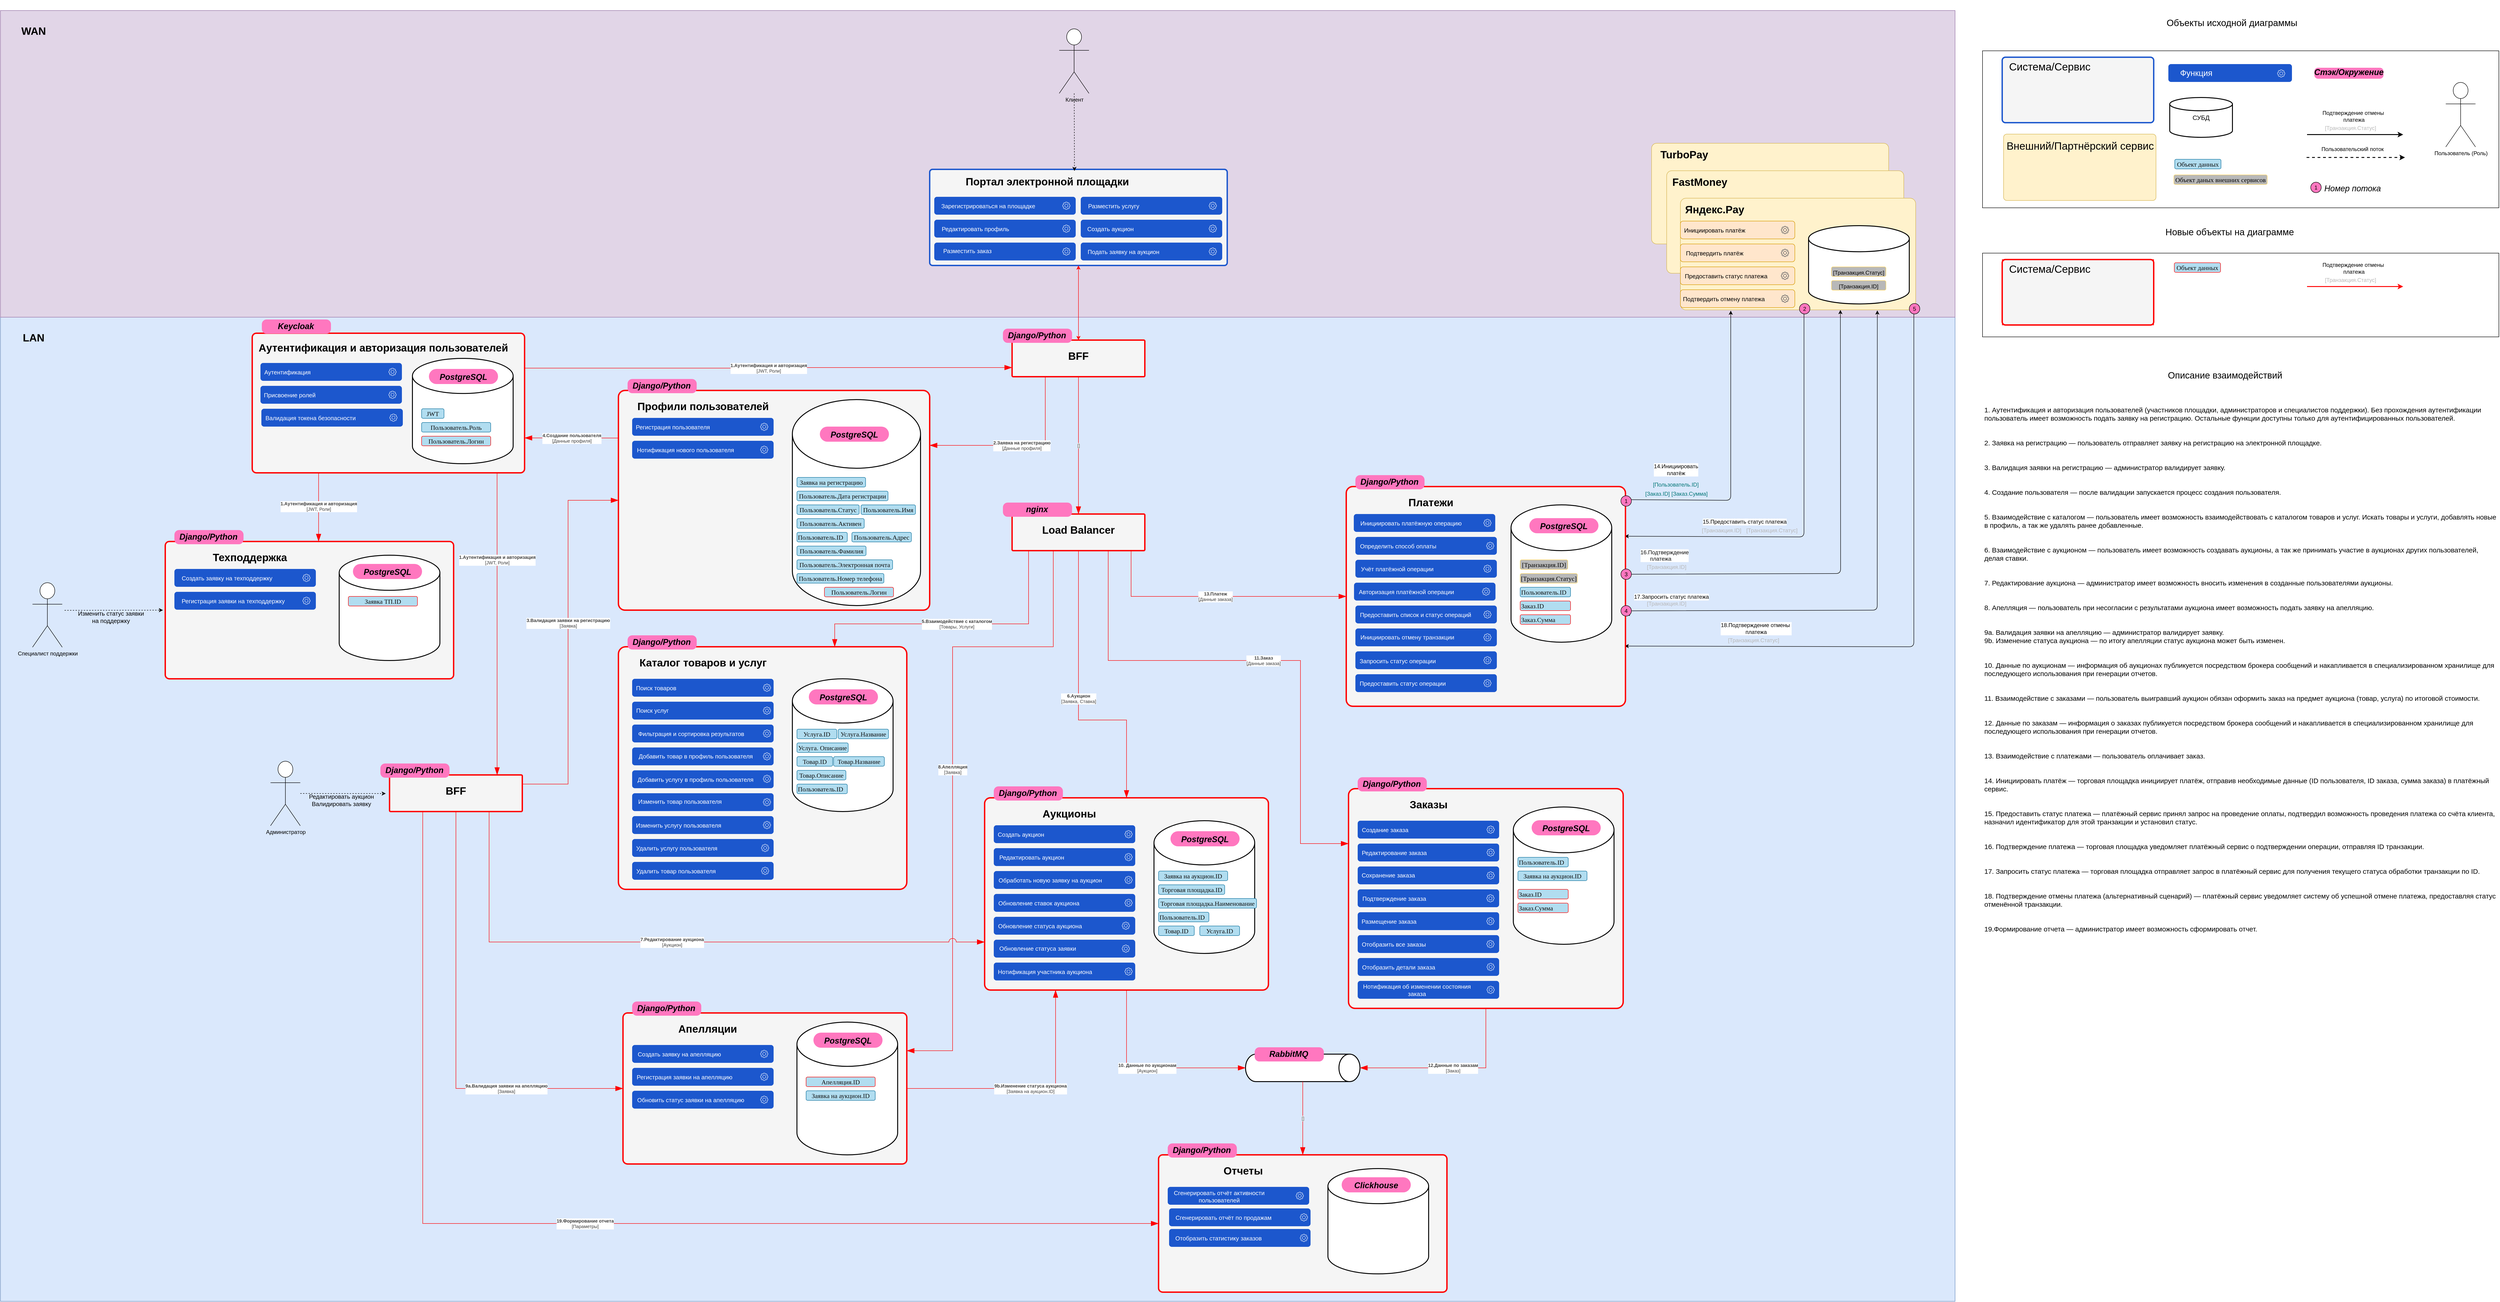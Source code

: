 <mxfile version="26.0.16" pages="2">
  <diagram name="Task2" id="3f2_hODI7D2sAMd1sdQx">
    <mxGraphModel dx="4655" dy="3308" grid="0" gridSize="10" guides="0" tooltips="0" connect="1" arrows="1" fold="1" page="0" pageScale="1" pageWidth="827" pageHeight="1169" math="0" shadow="0">
      <root>
        <mxCell id="P1LAlI7AZSEGt6LIlsL1-0" />
        <mxCell id="P1LAlI7AZSEGt6LIlsL1-1" parent="P1LAlI7AZSEGt6LIlsL1-0" />
        <mxCell id="P1LAlI7AZSEGt6LIlsL1-2" value="" style="rounded=0;whiteSpace=wrap;html=1;fillColor=#dae8fc;strokeColor=#6c8ebf;" parent="P1LAlI7AZSEGt6LIlsL1-1" vertex="1">
          <mxGeometry x="-820" y="-200" width="4270" height="2150" as="geometry" />
        </mxCell>
        <mxCell id="P1LAlI7AZSEGt6LIlsL1-6" value="" style="group" parent="P1LAlI7AZSEGt6LIlsL1-1" vertex="1" connectable="0">
          <mxGeometry x="1231" y="-566" width="155" height="49" as="geometry" />
        </mxCell>
        <mxCell id="P1LAlI7AZSEGt6LIlsL1-7" value="&lt;p style=&quot;margin: 0px 0px 0px 13px; text-indent: -13px; font-variant-numeric: normal; font-variant-east-asian: normal; font-variant-alternates: normal; font-kerning: auto; font-optical-sizing: auto; font-feature-settings: normal; font-variation-settings: normal; font-variant-position: normal; font-stretch: normal; font-size: 14px; line-height: normal; color: rgb(14, 14, 14); text-align: start;&quot; class=&quot;p1&quot;&gt;&lt;br&gt;&lt;/p&gt;" style="rounded=1;whiteSpace=wrap;html=1;fillColor=#FF77BF;strokeColor=none;arcSize=33;" parent="P1LAlI7AZSEGt6LIlsL1-6" vertex="1">
          <mxGeometry y="13" width="155" height="34" as="geometry" />
        </mxCell>
        <mxCell id="P1LAlI7AZSEGt6LIlsL1-8" value="&lt;font style=&quot;font-size: 18px;&quot;&gt;&lt;i&gt;React/HTML/CSS&lt;/i&gt;&lt;/font&gt;" style="text;html=1;align=center;verticalAlign=middle;whiteSpace=wrap;rounded=1;shadow=0;fontSize=23;fontStyle=1" parent="P1LAlI7AZSEGt6LIlsL1-6" vertex="1">
          <mxGeometry x="29" width="89" height="49" as="geometry" />
        </mxCell>
        <mxCell id="P1LAlI7AZSEGt6LIlsL1-9" value="" style="rounded=0;whiteSpace=wrap;html=1;fillColor=#e1d5e7;strokeColor=#9673a6;movable=1;resizable=1;rotatable=1;deletable=1;editable=1;locked=0;connectable=1;" parent="P1LAlI7AZSEGt6LIlsL1-1" vertex="1">
          <mxGeometry x="-820" y="-870" width="4270" height="670" as="geometry" />
        </mxCell>
        <mxCell id="P1LAlI7AZSEGt6LIlsL1-10" value="" style="group" parent="P1LAlI7AZSEGt6LIlsL1-1" vertex="1" connectable="0">
          <mxGeometry x="2770" y="-580" width="535" height="220" as="geometry" />
        </mxCell>
        <mxCell id="P1LAlI7AZSEGt6LIlsL1-11" value="" style="rounded=1;whiteSpace=wrap;html=1;arcSize=5;fillColor=#fff2cc;strokeColor=#d6b656;" parent="P1LAlI7AZSEGt6LIlsL1-10" vertex="1">
          <mxGeometry x="17" width="518" height="220" as="geometry" />
        </mxCell>
        <mxCell id="P1LAlI7AZSEGt6LIlsL1-12" value="TurboPay" style="text;html=1;align=center;verticalAlign=middle;whiteSpace=wrap;rounded=1;shadow=0;fontSize=23;fontStyle=1" parent="P1LAlI7AZSEGt6LIlsL1-10" vertex="1">
          <mxGeometry width="177" height="49" as="geometry" />
        </mxCell>
        <mxCell id="P1LAlI7AZSEGt6LIlsL1-13" value="" style="group" parent="P1LAlI7AZSEGt6LIlsL1-1" vertex="1" connectable="0">
          <mxGeometry x="2820" y="-520" width="518" height="224" as="geometry" />
        </mxCell>
        <mxCell id="P1LAlI7AZSEGt6LIlsL1-14" value="" style="rounded=1;whiteSpace=wrap;html=1;arcSize=5;fillColor=#fff2cc;strokeColor=#d6b656;" parent="P1LAlI7AZSEGt6LIlsL1-13" vertex="1">
          <mxGeometry width="518" height="224" as="geometry" />
        </mxCell>
        <mxCell id="P1LAlI7AZSEGt6LIlsL1-15" value="FastMoney" style="text;html=1;align=center;verticalAlign=middle;whiteSpace=wrap;rounded=1;shadow=0;fontSize=23;fontStyle=1" parent="P1LAlI7AZSEGt6LIlsL1-13" vertex="1">
          <mxGeometry x="2" width="141" height="49" as="geometry" />
        </mxCell>
        <mxCell id="P1LAlI7AZSEGt6LIlsL1-16" value="" style="group" parent="P1LAlI7AZSEGt6LIlsL1-1" vertex="1" connectable="0">
          <mxGeometry x="2850" y="-460" width="514" height="244" as="geometry" />
        </mxCell>
        <mxCell id="P1LAlI7AZSEGt6LIlsL1-17" value="" style="rounded=1;whiteSpace=wrap;html=1;arcSize=5;fillColor=#fff2cc;strokeColor=#d6b656;" parent="P1LAlI7AZSEGt6LIlsL1-16" vertex="1">
          <mxGeometry width="514" height="244" as="geometry" />
        </mxCell>
        <mxCell id="P1LAlI7AZSEGt6LIlsL1-18" value="Яндекс.Pay" style="text;html=1;align=center;verticalAlign=middle;whiteSpace=wrap;rounded=1;shadow=0;fontSize=23;fontStyle=1" parent="P1LAlI7AZSEGt6LIlsL1-16" vertex="1">
          <mxGeometry width="150" height="49" as="geometry" />
        </mxCell>
        <mxCell id="P1LAlI7AZSEGt6LIlsL1-46" value="WAN" style="text;html=1;align=center;verticalAlign=middle;whiteSpace=wrap;rounded=1;shadow=0;fontSize=23;fontStyle=1" parent="P1LAlI7AZSEGt6LIlsL1-1" vertex="1">
          <mxGeometry x="-790" y="-850" width="85" height="49" as="geometry" />
        </mxCell>
        <mxCell id="P1LAlI7AZSEGt6LIlsL1-47" value="LAN" style="text;html=1;align=center;verticalAlign=middle;whiteSpace=wrap;rounded=1;shadow=0;fontSize=23;fontStyle=1" parent="P1LAlI7AZSEGt6LIlsL1-1" vertex="1">
          <mxGeometry x="-790" y="-180" width="85" height="49" as="geometry" />
        </mxCell>
        <mxCell id="P1LAlI7AZSEGt6LIlsL1-48" value="" style="endArrow=classic;html=1;rounded=1;curved=0;entryX=0.997;entryY=0.226;entryDx=0;entryDy=0;entryPerimeter=0;" parent="P1LAlI7AZSEGt6LIlsL1-1" target="DEYpLbny_WnMzd9tMUFM-89" edge="1">
          <mxGeometry width="50" height="50" relative="1" as="geometry">
            <mxPoint x="3120" y="-210" as="sourcePoint" />
            <mxPoint x="2760" y="280" as="targetPoint" />
            <Array as="points">
              <mxPoint x="3120" y="280" />
            </Array>
          </mxGeometry>
        </mxCell>
        <mxCell id="P1LAlI7AZSEGt6LIlsL1-49" value="&lt;p style=&quot;margin: 0px 0px 0px 21px; text-indent: -21px; font-variant-numeric: normal; font-variant-east-asian: normal; font-variant-alternates: normal; font-kerning: auto; font-optical-sizing: auto; font-feature-settings: normal; font-variation-settings: normal; font-variant-position: normal; font-stretch: normal; line-height: normal; color: rgb(14, 14, 14); text-align: start; text-wrap: wrap;&quot; class=&quot;p1&quot;&gt;&lt;font style=&quot;font-size: 12px;&quot; face=&quot;Helvetica&quot;&gt;16.Подтверждение платежа&lt;/font&gt;&lt;/p&gt;" style="edgeLabel;html=1;align=center;verticalAlign=middle;resizable=0;points=[];rounded=1;" parent="P1LAlI7AZSEGt6LIlsL1-48" vertex="1" connectable="0">
          <mxGeometry x="0.194" y="1" relative="1" as="geometry">
            <mxPoint x="-269" y="39" as="offset" />
          </mxGeometry>
        </mxCell>
        <mxCell id="P1LAlI7AZSEGt6LIlsL1-50" value="" style="endArrow=classic;html=1;rounded=1;curved=0;entryX=0.68;entryY=1.001;entryDx=0;entryDy=0;entryPerimeter=0;" parent="P1LAlI7AZSEGt6LIlsL1-1" source="P1LAlI7AZSEGt6LIlsL1-68" target="P1LAlI7AZSEGt6LIlsL1-17" edge="1">
          <mxGeometry width="50" height="50" relative="1" as="geometry">
            <mxPoint x="2760" y="360" as="sourcePoint" />
            <mxPoint x="3200" y="-20" as="targetPoint" />
            <Array as="points">
              <mxPoint x="3200" y="360" />
            </Array>
          </mxGeometry>
        </mxCell>
        <mxCell id="P1LAlI7AZSEGt6LIlsL1-51" value="&lt;font style=&quot;font-size: 12px;&quot;&gt;15.&lt;/font&gt;&lt;span style=&quot;font-size: 12px; background-color: light-dark(#ffffff, var(--ge-dark-color, #121212)); color: light-dark(rgb(0, 0, 0), rgb(255, 255, 255));&quot;&gt;Предоставить статус платежа&lt;/span&gt;" style="edgeLabel;html=1;align=center;verticalAlign=middle;resizable=0;points=[];rounded=1;" parent="P1LAlI7AZSEGt6LIlsL1-50" vertex="1" connectable="0">
          <mxGeometry x="0.194" y="1" relative="1" as="geometry">
            <mxPoint x="-209" y="46" as="offset" />
          </mxGeometry>
        </mxCell>
        <mxCell id="P1LAlI7AZSEGt6LIlsL1-52" value="" style="endArrow=classic;html=1;rounded=1;curved=0;entryX=0.997;entryY=0.726;entryDx=0;entryDy=0;entryPerimeter=0;" parent="P1LAlI7AZSEGt6LIlsL1-1" target="DEYpLbny_WnMzd9tMUFM-89" edge="1">
          <mxGeometry width="50" height="50" relative="1" as="geometry">
            <mxPoint x="3360" y="-210" as="sourcePoint" />
            <mxPoint x="2760" y="519" as="targetPoint" />
            <Array as="points">
              <mxPoint x="3360" y="520" />
            </Array>
          </mxGeometry>
        </mxCell>
        <mxCell id="P1LAlI7AZSEGt6LIlsL1-53" value="&lt;font style=&quot;font-size: 12px;&quot;&gt;18.Подтверждение отмены&amp;nbsp;&lt;/font&gt;&lt;div&gt;&lt;font style=&quot;font-size: 12px;&quot;&gt;платежа&lt;/font&gt;&lt;/div&gt;" style="edgeLabel;html=1;align=center;verticalAlign=middle;resizable=0;points=[];rounded=1;" parent="P1LAlI7AZSEGt6LIlsL1-52" vertex="1" connectable="0">
          <mxGeometry x="0.194" y="1" relative="1" as="geometry">
            <mxPoint x="-262" y="-41" as="offset" />
          </mxGeometry>
        </mxCell>
        <mxCell id="P1LAlI7AZSEGt6LIlsL1-54" value="" style="endArrow=classic;html=1;rounded=1;exitX=0.052;exitY=0.954;exitDx=0;exitDy=0;curved=0;entryX=0.214;entryY=1.007;entryDx=0;entryDy=0;entryPerimeter=0;exitPerimeter=0;" parent="P1LAlI7AZSEGt6LIlsL1-1" source="P1LAlI7AZSEGt6LIlsL1-59" target="P1LAlI7AZSEGt6LIlsL1-17" edge="1">
          <mxGeometry width="50" height="50" relative="1" as="geometry">
            <mxPoint x="2610" y="206" as="sourcePoint" />
            <mxPoint x="2955" y="-179" as="targetPoint" />
            <Array as="points">
              <mxPoint x="2960" y="200" />
            </Array>
          </mxGeometry>
        </mxCell>
        <mxCell id="P1LAlI7AZSEGt6LIlsL1-55" value="&lt;span style=&quot;text-wrap: wrap;&quot;&gt;&lt;font style=&quot;font-size: 12px;&quot;&gt;14.Инициировать платёж&lt;/font&gt;&lt;/span&gt;" style="edgeLabel;html=1;align=center;verticalAlign=middle;resizable=0;points=[];rounded=1;" parent="P1LAlI7AZSEGt6LIlsL1-54" vertex="1" connectable="0">
          <mxGeometry x="0.194" y="1" relative="1" as="geometry">
            <mxPoint x="-119" y="87" as="offset" />
          </mxGeometry>
        </mxCell>
        <mxCell id="P1LAlI7AZSEGt6LIlsL1-56" value="&lt;font style=&quot;font-size: 12px;&quot;&gt;[Транзакция.ID]&lt;/font&gt;" style="text;html=1;align=center;verticalAlign=middle;whiteSpace=wrap;rounded=1;fontSize=13;labelBackgroundColor=none;fontColor=#B8B8B8;" parent="P1LAlI7AZSEGt6LIlsL1-1" vertex="1">
          <mxGeometry x="2890" y="250" width="100" height="30" as="geometry" />
        </mxCell>
        <mxCell id="P1LAlI7AZSEGt6LIlsL1-57" value="&lt;font style=&quot;font-size: 12px;&quot;&gt;[Транзакция.Статус]&lt;/font&gt;" style="text;html=1;align=center;verticalAlign=middle;whiteSpace=wrap;rounded=1;fontSize=13;labelBackgroundColor=none;fontColor=#B8B8B8;" parent="P1LAlI7AZSEGt6LIlsL1-1" vertex="1">
          <mxGeometry x="2970" y="250" width="160" height="30" as="geometry" />
        </mxCell>
        <mxCell id="P1LAlI7AZSEGt6LIlsL1-58" value="&lt;font style=&quot;font-size: 12px;&quot;&gt;[Пользователь.ID]&lt;/font&gt;" style="text;html=1;align=center;verticalAlign=middle;whiteSpace=wrap;rounded=1;fontSize=13;labelBackgroundColor=none;fontColor=#007575;" parent="P1LAlI7AZSEGt6LIlsL1-1" vertex="1">
          <mxGeometry x="2760" y="150" width="160" height="30" as="geometry" />
        </mxCell>
        <mxCell id="P1LAlI7AZSEGt6LIlsL1-59" value="&lt;font style=&quot;font-size: 12px;&quot;&gt;[Заказ.ID]&lt;/font&gt;" style="text;html=1;align=center;verticalAlign=middle;whiteSpace=wrap;rounded=1;fontSize=13;labelBackgroundColor=none;fontColor=#007575;" parent="P1LAlI7AZSEGt6LIlsL1-1" vertex="1">
          <mxGeometry x="2720" y="170" width="160" height="30" as="geometry" />
        </mxCell>
        <mxCell id="P1LAlI7AZSEGt6LIlsL1-60" value="&lt;font style=&quot;font-size: 12px;&quot;&gt;[Заказ.Сумма]&lt;/font&gt;" style="text;html=1;align=center;verticalAlign=middle;whiteSpace=wrap;rounded=1;fontSize=13;labelBackgroundColor=none;fontColor=#007575;" parent="P1LAlI7AZSEGt6LIlsL1-1" vertex="1">
          <mxGeometry x="2790" y="170" width="160" height="30" as="geometry" />
        </mxCell>
        <mxCell id="P1LAlI7AZSEGt6LIlsL1-61" value="&lt;font style=&quot;font-size: 12px;&quot;&gt;[Транзакция.ID]&lt;/font&gt;" style="text;html=1;align=center;verticalAlign=middle;whiteSpace=wrap;rounded=1;fontSize=13;labelBackgroundColor=none;fontColor=#B8B8B8;" parent="P1LAlI7AZSEGt6LIlsL1-1" vertex="1">
          <mxGeometry x="2770" y="330" width="100" height="30" as="geometry" />
        </mxCell>
        <mxCell id="P1LAlI7AZSEGt6LIlsL1-62" value="" style="endArrow=classic;html=1;rounded=1;curved=0;entryX=0.837;entryY=1.005;entryDx=0;entryDy=0;entryPerimeter=0;" parent="P1LAlI7AZSEGt6LIlsL1-1" source="P1LAlI7AZSEGt6LIlsL1-70" target="P1LAlI7AZSEGt6LIlsL1-17" edge="1">
          <mxGeometry width="50" height="50" relative="1" as="geometry">
            <mxPoint x="2760" y="440" as="sourcePoint" />
            <mxPoint x="3204" y="60" as="targetPoint" />
            <Array as="points">
              <mxPoint x="3280" y="440" />
            </Array>
          </mxGeometry>
        </mxCell>
        <mxCell id="P1LAlI7AZSEGt6LIlsL1-63" value="&lt;font style=&quot;font-size: 12px;&quot;&gt;17.Запросить статус платежа&lt;/font&gt;" style="edgeLabel;html=1;align=center;verticalAlign=middle;resizable=0;points=[];rounded=1;" parent="P1LAlI7AZSEGt6LIlsL1-62" vertex="1" connectable="0">
          <mxGeometry x="-0.441" y="-1" relative="1" as="geometry">
            <mxPoint x="-246" y="-31" as="offset" />
          </mxGeometry>
        </mxCell>
        <mxCell id="P1LAlI7AZSEGt6LIlsL1-64" value="&lt;font style=&quot;font-size: 12px;&quot;&gt;[Транзакция.ID]&lt;/font&gt;" style="text;html=1;align=center;verticalAlign=middle;whiteSpace=wrap;rounded=1;fontSize=13;labelBackgroundColor=none;fontColor=#B8B8B8;" parent="P1LAlI7AZSEGt6LIlsL1-1" vertex="1">
          <mxGeometry x="2770" y="410" width="100" height="30" as="geometry" />
        </mxCell>
        <mxCell id="P1LAlI7AZSEGt6LIlsL1-65" value="&lt;font style=&quot;font-size: 12px;&quot;&gt;[Транзакция.Статус]&lt;/font&gt;" style="text;html=1;align=center;verticalAlign=middle;whiteSpace=wrap;rounded=1;fontSize=13;labelBackgroundColor=none;fontColor=#B8B8B8;" parent="P1LAlI7AZSEGt6LIlsL1-1" vertex="1">
          <mxGeometry x="2930" y="490" width="160" height="30" as="geometry" />
        </mxCell>
        <mxCell id="P1LAlI7AZSEGt6LIlsL1-67" value="2" style="ellipse;whiteSpace=wrap;html=1;aspect=fixed;rounded=1;fillColor=#FF77BF;" parent="P1LAlI7AZSEGt6LIlsL1-1" vertex="1">
          <mxGeometry x="3110" y="-230" width="23" height="23" as="geometry" />
        </mxCell>
        <mxCell id="P1LAlI7AZSEGt6LIlsL1-69" value="" style="endArrow=classic;html=1;rounded=1;exitX=1;exitY=0.429;exitDx=0;exitDy=0;exitPerimeter=0;curved=0;entryX=0.837;entryY=1.005;entryDx=0;entryDy=0;entryPerimeter=0;" parent="P1LAlI7AZSEGt6LIlsL1-1" target="P1LAlI7AZSEGt6LIlsL1-70" edge="1">
          <mxGeometry width="50" height="50" relative="1" as="geometry">
            <mxPoint x="2735" y="439.759" as="sourcePoint" />
            <mxPoint x="3280" y="-25" as="targetPoint" />
            <Array as="points" />
          </mxGeometry>
        </mxCell>
        <mxCell id="P1LAlI7AZSEGt6LIlsL1-71" value="5" style="ellipse;whiteSpace=wrap;html=1;aspect=fixed;rounded=1;fillColor=#FF77BF;" parent="P1LAlI7AZSEGt6LIlsL1-1" vertex="1">
          <mxGeometry x="3350" y="-230" width="23" height="23" as="geometry" />
        </mxCell>
        <mxCell id="P1LAlI7AZSEGt6LIlsL1-72" value="" style="strokeWidth=2;html=1;shape=mxgraph.flowchart.database;whiteSpace=wrap;rounded=1;movable=1;resizable=1;rotatable=1;deletable=1;editable=1;locked=0;connectable=1;" parent="P1LAlI7AZSEGt6LIlsL1-1" vertex="1">
          <mxGeometry x="3130" y="-400" width="220" height="171" as="geometry" />
        </mxCell>
        <mxCell id="P1LAlI7AZSEGt6LIlsL1-75" value="&lt;p style=&quot;margin: 0px 0px 0px 13px; text-indent: -13px; font-variant-numeric: normal; font-variant-east-asian: normal; font-variant-alternates: normal; font-kerning: auto; font-optical-sizing: auto; font-feature-settings: normal; font-variation-settings: normal; font-variant-position: normal; font-stretch: normal; font-size: 14px; line-height: normal; text-align: start;&quot; class=&quot;p1&quot;&gt;&lt;span style=&quot;font-size: 12px; text-align: center; text-indent: 0px;&quot;&gt;[Транзакция.Статус]&lt;/span&gt;&lt;br&gt;&lt;/p&gt;" style="rounded=1;whiteSpace=wrap;html=1;fillColor=#B8B8B8;strokeColor=#FFD966;" parent="P1LAlI7AZSEGt6LIlsL1-1" vertex="1">
          <mxGeometry x="3180" y="-310" width="119" height="21" as="geometry" />
        </mxCell>
        <mxCell id="P1LAlI7AZSEGt6LIlsL1-76" value="&lt;p style=&quot;margin: 0px 0px 0px 13px; text-indent: -13px; font-variant-numeric: normal; font-variant-east-asian: normal; font-variant-alternates: normal; font-kerning: auto; font-optical-sizing: auto; font-feature-settings: normal; font-variation-settings: normal; font-variant-position: normal; font-stretch: normal; font-size: 14px; line-height: normal; text-align: start;&quot; class=&quot;p1&quot;&gt;&lt;span style=&quot;font-size: 12px; text-align: center; text-indent: 0px;&quot;&gt;[Транзакция.ID]&lt;/span&gt;&lt;br&gt;&lt;/p&gt;" style="rounded=1;whiteSpace=wrap;html=1;fillColor=#B8B8B8;strokeColor=#FFD966;" parent="P1LAlI7AZSEGt6LIlsL1-1" vertex="1">
          <mxGeometry x="3180" y="-280" width="119" height="21" as="geometry" />
        </mxCell>
        <mxCell id="P1LAlI7AZSEGt6LIlsL1-81" value="" style="rounded=1;whiteSpace=wrap;html=1;arcSize=3;fillColor=#f5f5f5;strokeColor=#1C57CD;strokeWidth=3;align=center;verticalAlign=middle;fontFamily=Helvetica;fontSize=12;fontColor=#333333;resizable=1;" parent="P1LAlI7AZSEGt6LIlsL1-1" vertex="1">
          <mxGeometry x="1210" y="-523" width="650" height="210" as="geometry" />
        </mxCell>
        <mxCell id="P1LAlI7AZSEGt6LIlsL1-82" value="Портал электронной площадки" style="text;html=1;align=center;verticalAlign=middle;whiteSpace=wrap;rounded=1;shadow=0;fontSize=23;fontStyle=1" parent="P1LAlI7AZSEGt6LIlsL1-1" vertex="1">
          <mxGeometry x="1277" y="-521" width="380" height="49" as="geometry" />
        </mxCell>
        <mxCell id="P1LAlI7AZSEGt6LIlsL1-92" value="Клиент" style="shape=umlActor;verticalLabelPosition=bottom;verticalAlign=top;html=1;outlineConnect=0;rounded=1;" parent="P1LAlI7AZSEGt6LIlsL1-1" vertex="1">
          <mxGeometry x="1493" y="-830" width="65" height="141" as="geometry" />
        </mxCell>
        <mxCell id="P1LAlI7AZSEGt6LIlsL1-93" value="" style="endArrow=classic;html=1;rounded=1;dashed=1;entryX=0.727;entryY=0.031;entryDx=0;entryDy=0;entryPerimeter=0;fontSize=12;" parent="P1LAlI7AZSEGt6LIlsL1-1" source="P1LAlI7AZSEGt6LIlsL1-92" edge="1">
          <mxGeometry width="50" height="50" relative="1" as="geometry">
            <mxPoint x="1525" y="-783" as="sourcePoint" />
            <mxPoint x="1526.26" y="-519.481" as="targetPoint" />
            <Array as="points" />
          </mxGeometry>
        </mxCell>
        <mxCell id="P1LAlI7AZSEGt6LIlsL1-103" value="" style="group" parent="P1LAlI7AZSEGt6LIlsL1-1" vertex="1" connectable="0">
          <mxGeometry x="1220" y="-463" width="309" height="39" as="geometry" />
        </mxCell>
        <mxCell id="P1LAlI7AZSEGt6LIlsL1-104" value="" style="group" parent="P1LAlI7AZSEGt6LIlsL1-103" vertex="1" connectable="0">
          <mxGeometry width="309" height="39" as="geometry" />
        </mxCell>
        <mxCell id="P1LAlI7AZSEGt6LIlsL1-105" value="" style="rounded=1;whiteSpace=wrap;html=1;fillColor=#1C57CD;strokeColor=none;" parent="P1LAlI7AZSEGt6LIlsL1-104" vertex="1">
          <mxGeometry width="309" height="39" as="geometry" />
        </mxCell>
        <mxCell id="P1LAlI7AZSEGt6LIlsL1-106" value="" style="sketch=0;outlineConnect=0;fontColor=#FFFFFF;gradientColor=none;fillColor=#FFFFFF;strokeColor=none;dashed=0;verticalLabelPosition=bottom;verticalAlign=top;align=center;html=1;fontSize=12;fontStyle=0;aspect=fixed;pointerEvents=1;shape=mxgraph.aws4.gear;rounded=1;" parent="P1LAlI7AZSEGt6LIlsL1-104" vertex="1">
          <mxGeometry x="280" y="11" width="17" height="17" as="geometry" />
        </mxCell>
        <mxCell id="P1LAlI7AZSEGt6LIlsL1-107" value="Зарегистрироваться на площадке" style="text;html=1;align=center;verticalAlign=middle;whiteSpace=wrap;rounded=1;fontSize=13;fontColor=#FFFFFF;" parent="P1LAlI7AZSEGt6LIlsL1-104" vertex="1">
          <mxGeometry x="9" y="4.5" width="218" height="30" as="geometry" />
        </mxCell>
        <mxCell id="P1LAlI7AZSEGt6LIlsL1-108" value="" style="group" parent="P1LAlI7AZSEGt6LIlsL1-1" vertex="1" connectable="0">
          <mxGeometry x="1220" y="-413" width="309" height="39" as="geometry" />
        </mxCell>
        <mxCell id="P1LAlI7AZSEGt6LIlsL1-109" value="" style="group" parent="P1LAlI7AZSEGt6LIlsL1-108" vertex="1" connectable="0">
          <mxGeometry width="309" height="39" as="geometry" />
        </mxCell>
        <mxCell id="P1LAlI7AZSEGt6LIlsL1-110" value="" style="rounded=1;whiteSpace=wrap;html=1;fillColor=#1C57CD;strokeColor=none;" parent="P1LAlI7AZSEGt6LIlsL1-109" vertex="1">
          <mxGeometry width="309" height="39" as="geometry" />
        </mxCell>
        <mxCell id="P1LAlI7AZSEGt6LIlsL1-111" value="" style="sketch=0;outlineConnect=0;fontColor=#FFFFFF;gradientColor=none;fillColor=#FFFFFF;strokeColor=none;dashed=0;verticalLabelPosition=bottom;verticalAlign=top;align=center;html=1;fontSize=12;fontStyle=0;aspect=fixed;pointerEvents=1;shape=mxgraph.aws4.gear;rounded=1;" parent="P1LAlI7AZSEGt6LIlsL1-109" vertex="1">
          <mxGeometry x="280" y="11" width="17" height="17" as="geometry" />
        </mxCell>
        <mxCell id="P1LAlI7AZSEGt6LIlsL1-112" value="Редактировать профиль" style="text;html=1;align=center;verticalAlign=middle;whiteSpace=wrap;rounded=1;fontSize=13;fontColor=#FFFFFF;" parent="P1LAlI7AZSEGt6LIlsL1-109" vertex="1">
          <mxGeometry x="8" y="4.5" width="164" height="30" as="geometry" />
        </mxCell>
        <mxCell id="P1LAlI7AZSEGt6LIlsL1-113" value="" style="group" parent="P1LAlI7AZSEGt6LIlsL1-1" vertex="1" connectable="0">
          <mxGeometry x="1220" y="-363" width="309" height="39" as="geometry" />
        </mxCell>
        <mxCell id="P1LAlI7AZSEGt6LIlsL1-114" value="" style="group" parent="P1LAlI7AZSEGt6LIlsL1-113" vertex="1" connectable="0">
          <mxGeometry width="309" height="39" as="geometry" />
        </mxCell>
        <mxCell id="P1LAlI7AZSEGt6LIlsL1-115" value="" style="rounded=1;whiteSpace=wrap;html=1;fillColor=#1C57CD;strokeColor=none;" parent="P1LAlI7AZSEGt6LIlsL1-114" vertex="1">
          <mxGeometry width="309" height="39" as="geometry" />
        </mxCell>
        <mxCell id="P1LAlI7AZSEGt6LIlsL1-116" value="" style="sketch=0;outlineConnect=0;fontColor=#FFFFFF;gradientColor=none;fillColor=#FFFFFF;strokeColor=none;dashed=0;verticalLabelPosition=bottom;verticalAlign=top;align=center;html=1;fontSize=12;fontStyle=0;aspect=fixed;pointerEvents=1;shape=mxgraph.aws4.gear;rounded=1;" parent="P1LAlI7AZSEGt6LIlsL1-114" vertex="1">
          <mxGeometry x="280" y="11" width="17" height="17" as="geometry" />
        </mxCell>
        <mxCell id="P1LAlI7AZSEGt6LIlsL1-117" value="Разместить заказ" style="text;html=1;align=center;verticalAlign=middle;whiteSpace=wrap;rounded=1;fontSize=13;fontColor=#FFFFFF;" parent="P1LAlI7AZSEGt6LIlsL1-114" vertex="1">
          <mxGeometry x="14" y="3" width="117" height="30" as="geometry" />
        </mxCell>
        <mxCell id="P1LAlI7AZSEGt6LIlsL1-118" value="" style="group" parent="P1LAlI7AZSEGt6LIlsL1-1" vertex="1" connectable="0">
          <mxGeometry x="1540" y="-463" width="309" height="39" as="geometry" />
        </mxCell>
        <mxCell id="P1LAlI7AZSEGt6LIlsL1-119" value="" style="group" parent="P1LAlI7AZSEGt6LIlsL1-118" vertex="1" connectable="0">
          <mxGeometry width="309" height="39" as="geometry" />
        </mxCell>
        <mxCell id="P1LAlI7AZSEGt6LIlsL1-120" value="" style="rounded=1;whiteSpace=wrap;html=1;fillColor=#1C57CD;strokeColor=none;" parent="P1LAlI7AZSEGt6LIlsL1-119" vertex="1">
          <mxGeometry width="309" height="39" as="geometry" />
        </mxCell>
        <mxCell id="P1LAlI7AZSEGt6LIlsL1-121" value="" style="sketch=0;outlineConnect=0;fontColor=#FFFFFF;gradientColor=none;fillColor=#FFFFFF;strokeColor=none;dashed=0;verticalLabelPosition=bottom;verticalAlign=top;align=center;html=1;fontSize=12;fontStyle=0;aspect=fixed;pointerEvents=1;shape=mxgraph.aws4.gear;rounded=1;" parent="P1LAlI7AZSEGt6LIlsL1-119" vertex="1">
          <mxGeometry x="280" y="11" width="17" height="17" as="geometry" />
        </mxCell>
        <mxCell id="P1LAlI7AZSEGt6LIlsL1-122" value="Разместить услугу" style="text;html=1;align=center;verticalAlign=middle;whiteSpace=wrap;rounded=1;fontSize=13;fontColor=#FFFFFF;" parent="P1LAlI7AZSEGt6LIlsL1-119" vertex="1">
          <mxGeometry x="6" y="4.5" width="132" height="30" as="geometry" />
        </mxCell>
        <mxCell id="P1LAlI7AZSEGt6LIlsL1-123" value="" style="group" parent="P1LAlI7AZSEGt6LIlsL1-1" vertex="1" connectable="0">
          <mxGeometry x="1540" y="-413" width="309" height="39" as="geometry" />
        </mxCell>
        <mxCell id="P1LAlI7AZSEGt6LIlsL1-124" value="" style="group" parent="P1LAlI7AZSEGt6LIlsL1-123" vertex="1" connectable="0">
          <mxGeometry width="309" height="39" as="geometry" />
        </mxCell>
        <mxCell id="P1LAlI7AZSEGt6LIlsL1-125" value="" style="rounded=1;whiteSpace=wrap;html=1;fillColor=#1C57CD;strokeColor=none;" parent="P1LAlI7AZSEGt6LIlsL1-124" vertex="1">
          <mxGeometry width="309" height="39" as="geometry" />
        </mxCell>
        <mxCell id="P1LAlI7AZSEGt6LIlsL1-126" value="" style="sketch=0;outlineConnect=0;fontColor=#FFFFFF;gradientColor=none;fillColor=#FFFFFF;strokeColor=none;dashed=0;verticalLabelPosition=bottom;verticalAlign=top;align=center;html=1;fontSize=12;fontStyle=0;aspect=fixed;pointerEvents=1;shape=mxgraph.aws4.gear;rounded=1;" parent="P1LAlI7AZSEGt6LIlsL1-124" vertex="1">
          <mxGeometry x="280" y="11" width="17" height="17" as="geometry" />
        </mxCell>
        <mxCell id="P1LAlI7AZSEGt6LIlsL1-127" value="Создать аукцион" style="text;html=1;align=center;verticalAlign=middle;whiteSpace=wrap;rounded=1;fontSize=13;fontColor=#FFFFFF;" parent="P1LAlI7AZSEGt6LIlsL1-124" vertex="1">
          <mxGeometry x="10" y="4.5" width="110" height="30" as="geometry" />
        </mxCell>
        <mxCell id="P1LAlI7AZSEGt6LIlsL1-128" value="" style="group" parent="P1LAlI7AZSEGt6LIlsL1-1" vertex="1" connectable="0">
          <mxGeometry x="1540" y="-363" width="309" height="39" as="geometry" />
        </mxCell>
        <mxCell id="P1LAlI7AZSEGt6LIlsL1-129" value="" style="group" parent="P1LAlI7AZSEGt6LIlsL1-128" vertex="1" connectable="0">
          <mxGeometry width="309" height="39" as="geometry" />
        </mxCell>
        <mxCell id="P1LAlI7AZSEGt6LIlsL1-130" value="" style="rounded=1;whiteSpace=wrap;html=1;fillColor=#1C57CD;strokeColor=none;" parent="P1LAlI7AZSEGt6LIlsL1-129" vertex="1">
          <mxGeometry width="309" height="39" as="geometry" />
        </mxCell>
        <mxCell id="P1LAlI7AZSEGt6LIlsL1-131" value="" style="sketch=0;outlineConnect=0;fontColor=#FFFFFF;gradientColor=none;fillColor=#FFFFFF;strokeColor=none;dashed=0;verticalLabelPosition=bottom;verticalAlign=top;align=center;html=1;fontSize=12;fontStyle=0;aspect=fixed;pointerEvents=1;shape=mxgraph.aws4.gear;rounded=1;" parent="P1LAlI7AZSEGt6LIlsL1-129" vertex="1">
          <mxGeometry x="280" y="11" width="17" height="17" as="geometry" />
        </mxCell>
        <mxCell id="P1LAlI7AZSEGt6LIlsL1-132" value="Подать заявку на аукцион" style="text;html=1;align=center;verticalAlign=middle;whiteSpace=wrap;rounded=1;fontSize=13;fontColor=#FFFFFF;" parent="P1LAlI7AZSEGt6LIlsL1-129" vertex="1">
          <mxGeometry x="10" y="4.5" width="167" height="30" as="geometry" />
        </mxCell>
        <mxCell id="P1LAlI7AZSEGt6LIlsL1-313" value="" style="group" parent="P1LAlI7AZSEGt6LIlsL1-1" vertex="1" connectable="0">
          <mxGeometry x="2840" y="-410" width="260" height="39" as="geometry" />
        </mxCell>
        <mxCell id="P1LAlI7AZSEGt6LIlsL1-314" value="" style="rounded=1;whiteSpace=wrap;html=1;fillColor=#ffe6cc;strokeColor=#d79b00;" parent="P1LAlI7AZSEGt6LIlsL1-313" vertex="1">
          <mxGeometry x="10" width="250" height="39" as="geometry" />
        </mxCell>
        <mxCell id="P1LAlI7AZSEGt6LIlsL1-315" value="" style="sketch=0;outlineConnect=0;fontColor=#232F3E;gradientColor=none;fillColor=#232F3D;strokeColor=none;dashed=0;verticalLabelPosition=bottom;verticalAlign=top;align=center;html=1;fontSize=12;fontStyle=0;aspect=fixed;pointerEvents=1;shape=mxgraph.aws4.gear;rounded=1;" parent="P1LAlI7AZSEGt6LIlsL1-313" vertex="1">
          <mxGeometry x="230" y="11" width="17" height="17" as="geometry" />
        </mxCell>
        <mxCell id="P1LAlI7AZSEGt6LIlsL1-316" value="Инициировать платёж" style="text;html=1;align=center;verticalAlign=middle;whiteSpace=wrap;rounded=1;fontSize=13;" parent="P1LAlI7AZSEGt6LIlsL1-313" vertex="1">
          <mxGeometry y="4.5" width="170" height="30" as="geometry" />
        </mxCell>
        <mxCell id="P1LAlI7AZSEGt6LIlsL1-317" value="" style="group" parent="P1LAlI7AZSEGt6LIlsL1-1" vertex="1" connectable="0">
          <mxGeometry x="2840" y="-360" width="260" height="39" as="geometry" />
        </mxCell>
        <mxCell id="P1LAlI7AZSEGt6LIlsL1-318" value="" style="rounded=1;whiteSpace=wrap;html=1;fillColor=#ffe6cc;strokeColor=#d79b00;" parent="P1LAlI7AZSEGt6LIlsL1-317" vertex="1">
          <mxGeometry x="10" width="250" height="39" as="geometry" />
        </mxCell>
        <mxCell id="P1LAlI7AZSEGt6LIlsL1-319" value="" style="sketch=0;outlineConnect=0;fontColor=#232F3E;gradientColor=none;fillColor=#232F3D;strokeColor=none;dashed=0;verticalLabelPosition=bottom;verticalAlign=top;align=center;html=1;fontSize=12;fontStyle=0;aspect=fixed;pointerEvents=1;shape=mxgraph.aws4.gear;rounded=1;" parent="P1LAlI7AZSEGt6LIlsL1-317" vertex="1">
          <mxGeometry x="230" y="11" width="17" height="17" as="geometry" />
        </mxCell>
        <mxCell id="P1LAlI7AZSEGt6LIlsL1-320" value="Подтвердить платёж" style="text;html=1;align=center;verticalAlign=middle;whiteSpace=wrap;rounded=1;fontSize=13;" parent="P1LAlI7AZSEGt6LIlsL1-317" vertex="1">
          <mxGeometry y="4.5" width="170" height="30" as="geometry" />
        </mxCell>
        <mxCell id="P1LAlI7AZSEGt6LIlsL1-321" value="" style="group" parent="P1LAlI7AZSEGt6LIlsL1-1" vertex="1" connectable="0">
          <mxGeometry x="2850" y="-310" width="250" height="39" as="geometry" />
        </mxCell>
        <mxCell id="P1LAlI7AZSEGt6LIlsL1-322" value="" style="rounded=1;whiteSpace=wrap;html=1;fillColor=#ffe6cc;strokeColor=#d79b00;" parent="P1LAlI7AZSEGt6LIlsL1-321" vertex="1">
          <mxGeometry width="250" height="39" as="geometry" />
        </mxCell>
        <mxCell id="P1LAlI7AZSEGt6LIlsL1-323" value="" style="sketch=0;outlineConnect=0;fontColor=#232F3E;gradientColor=none;fillColor=#232F3D;strokeColor=none;dashed=0;verticalLabelPosition=bottom;verticalAlign=top;align=center;html=1;fontSize=12;fontStyle=0;aspect=fixed;pointerEvents=1;shape=mxgraph.aws4.gear;rounded=1;" parent="P1LAlI7AZSEGt6LIlsL1-321" vertex="1">
          <mxGeometry x="220" y="11" width="17" height="17" as="geometry" />
        </mxCell>
        <mxCell id="P1LAlI7AZSEGt6LIlsL1-324" value="Предоставить статус платежа" style="text;html=1;align=center;verticalAlign=middle;whiteSpace=wrap;rounded=1;fontSize=13;" parent="P1LAlI7AZSEGt6LIlsL1-321" vertex="1">
          <mxGeometry y="4.5" width="200" height="30" as="geometry" />
        </mxCell>
        <mxCell id="P1LAlI7AZSEGt6LIlsL1-325" value="" style="group" parent="P1LAlI7AZSEGt6LIlsL1-1" vertex="1" connectable="0">
          <mxGeometry x="2840" y="-260" width="260" height="39" as="geometry" />
        </mxCell>
        <mxCell id="P1LAlI7AZSEGt6LIlsL1-326" value="" style="rounded=1;whiteSpace=wrap;html=1;fillColor=#ffe6cc;strokeColor=#d79b00;" parent="P1LAlI7AZSEGt6LIlsL1-325" vertex="1">
          <mxGeometry x="10" width="250" height="39" as="geometry" />
        </mxCell>
        <mxCell id="P1LAlI7AZSEGt6LIlsL1-327" value="" style="sketch=0;outlineConnect=0;fontColor=#232F3E;gradientColor=none;fillColor=#232F3D;strokeColor=none;dashed=0;verticalLabelPosition=bottom;verticalAlign=top;align=center;html=1;fontSize=12;fontStyle=0;aspect=fixed;pointerEvents=1;shape=mxgraph.aws4.gear;rounded=1;" parent="P1LAlI7AZSEGt6LIlsL1-325" vertex="1">
          <mxGeometry x="230" y="11" width="17" height="17" as="geometry" />
        </mxCell>
        <mxCell id="P1LAlI7AZSEGt6LIlsL1-328" value="Подтвердить отмену платежа" style="text;html=1;align=center;verticalAlign=middle;whiteSpace=wrap;rounded=1;fontSize=13;" parent="P1LAlI7AZSEGt6LIlsL1-325" vertex="1">
          <mxGeometry y="4.5" width="210" height="30" as="geometry" />
        </mxCell>
        <mxCell id="DEYpLbny_WnMzd9tMUFM-153" value="" style="group" parent="P1LAlI7AZSEGt6LIlsL1-1" vertex="1" connectable="0">
          <mxGeometry x="3510" y="-160" width="1129.49" height="1331" as="geometry" />
        </mxCell>
        <mxCell id="P1LAlI7AZSEGt6LIlsL1-96" value="1. Аутентификация и авторизация пользователей (участников площадки, администраторов и специалистов поддержки). Без прохождения аутентификации пользователь имеет возможность подать заявку на регистрацию. Остальные функции доступны только для аутентифицированных пользователей.&#xa;&#xa;&#xa;2. Заявка на регистрацию — пользователь отправляет заявку на регистрацию на электронной площадке.&#xa;&#xa;&#xa;3. Валидация заявки на регистрацию — администратор валидирует заявку.&#xa;&#xa;&#xa;4. Создание пользователя — после валидации запускается процесс создания пользователя.&#xa;&#xa;&#xa;5. Взаимодействие с каталогом — пользователь имеет возможность взаимодействовать с каталогом товаров и услуг. Искать товары и услуги, добавлять новые в профиль, а так же удалять ранее добавленные.&#xa;&#xa;&#xa;6. Взаимодействие с аукционом — пользователь имеет возможность создавать аукционы, а так же принимать участие в аукционах других пользователей, делая ставки.&#xa;&#xa;&#xa;7. Редактирование аукциона — администратор имеет возможность вносить изменения в созданные пользователями аукционы.&#xa;&#xa;&#xa;8. Апелляция — пользователь при несогласии с результатами аукциона имеет возможность подать заявку на апелляцию.&#xa;&#xa;&#xa;9a. Валидация заявки на апелляцию — администратор валидирует заявку.&#xa;9b. Изменение статуса аукциона — по итогу апелляции статус аукциона может быть изменен.&#xa;&#xa;&#xa;10. Данные по аукционам — информация об аукционах публикуется посредством брокера сообщений и накапливается в специализированном хранилище для последующего использования при генерации отчетов.&#xa;&#xa;&#xa;11. Взаимодействие с заказами — пользователь выигравший аукцион обязан оформить заказ на предмет аукциона (товар, услуга) по итоговой стоимости.&#xa;&#xa;&#xa;12. Данные по заказам — информация о заказах публикуется посредством брокера сообщений и накапливается в специализированном хранилище для последующего использования при генерации отчетов.&#xa;&#xa;&#xa;13. Взаимодействие с платежами — пользователь оплачивает заказ.&#xa;&#xa;&#xa;14. Инициировать платёж — торговая площадка инициирует платёж, отправив необходимые данные (ID пользователя, ID заказа, сумма заказа) в платёжный сервис.&#xa;&#xa;&#xa;15. Предоставить статус платежа — платёжный сервис принял запрос на проведение оплаты, подтвердил возможность проведения платежа со счёта клиента, назначил идентификатор для этой транзакции и установил статус.&#xa;&#xa;&#xa;16. Подтверждение платежа — торговая площадка уведомляет платёжный сервис о подтверждении операции, отправляя ID транзакции.&#xa;&#xa;&#xa;17. Запросить статус платежа — торговая площадка отправляет запрос в платёжный сервис для получения текущего статуса обработки транзакции по ID.&#xa;&#xa;&#xa;18. Подтверждение отмены платежа (альтернативный сценарий) — платёжный сервис уведомляет систему об успешной отмене платежа, предоставляя статус отменённой транзакции.&#xa;&#xa;&#xa;19.Формирование отчета — администратор имеет возможность сформировать отчет." style="text;html=1;whiteSpace=wrap;overflow=hidden;rounded=0;fontSize=15;" parent="DEYpLbny_WnMzd9tMUFM-153" vertex="1">
          <mxGeometry x="2.49" y="146.53" width="1127" height="1184.47" as="geometry" />
        </mxCell>
        <mxCell id="P1LAlI7AZSEGt6LIlsL1-97" value="&lt;font style=&quot;font-size: 20px;&quot;&gt;Описание взаимодействий&lt;/font&gt;" style="text;html=1;align=center;verticalAlign=middle;whiteSpace=wrap;rounded=0;" parent="DEYpLbny_WnMzd9tMUFM-153" vertex="1">
          <mxGeometry x="336.604" width="386.471" height="171.711" as="geometry" />
        </mxCell>
        <mxCell id="0fYcFzJe2qficej07doi-19" value="" style="group" parent="P1LAlI7AZSEGt6LIlsL1-1" vertex="1" connectable="0">
          <mxGeometry x="530" y="-70" width="680" height="510" as="geometry" />
        </mxCell>
        <mxCell id="DEYpLbny_WnMzd9tMUFM-5" value="" style="rounded=1;whiteSpace=wrap;html=1;arcSize=3;movable=1;resizable=1;rotatable=1;deletable=1;editable=1;locked=0;connectable=1;fillColor=#f5f5f5;strokeColor=light-dark(#ff0000, #76a9ff);strokeWidth=3;fontColor=#333333;" parent="0fYcFzJe2qficej07doi-19" vertex="1">
          <mxGeometry y="30" width="680" height="480" as="geometry" />
        </mxCell>
        <mxCell id="DEYpLbny_WnMzd9tMUFM-6" value="Профили пользователей" style="text;html=1;align=center;verticalAlign=middle;whiteSpace=wrap;rounded=1;shadow=0;fontSize=23;fontStyle=1" parent="0fYcFzJe2qficej07doi-19" vertex="1">
          <mxGeometry x="20" y="40" width="330" height="49" as="geometry" />
        </mxCell>
        <mxCell id="DEYpLbny_WnMzd9tMUFM-7" value="" style="group" parent="0fYcFzJe2qficej07doi-19" vertex="1" connectable="0">
          <mxGeometry x="20" width="151" height="36" as="geometry" />
        </mxCell>
        <mxCell id="DEYpLbny_WnMzd9tMUFM-8" value="&lt;p style=&quot;margin: 0px 0px 0px 13px; text-indent: -13px; font-variant-numeric: normal; font-variant-east-asian: normal; font-variant-alternates: normal; font-kerning: auto; font-optical-sizing: auto; font-feature-settings: normal; font-variation-settings: normal; font-variant-position: normal; font-stretch: normal; font-size: 14px; line-height: normal; color: rgb(14, 14, 14); text-align: start;&quot; class=&quot;p1&quot;&gt;&lt;br&gt;&lt;/p&gt;" style="rounded=1;whiteSpace=wrap;html=1;fillColor=#FF77BF;strokeColor=none;arcSize=33;" parent="DEYpLbny_WnMzd9tMUFM-7" vertex="1">
          <mxGeometry y="5" width="151" height="31" as="geometry" />
        </mxCell>
        <mxCell id="DEYpLbny_WnMzd9tMUFM-9" value="&lt;i style=&quot;font-size: 18px;&quot;&gt;Django/Python&lt;/i&gt;" style="text;html=1;align=center;verticalAlign=middle;whiteSpace=wrap;rounded=1;shadow=0;fontSize=23;fontStyle=1" parent="DEYpLbny_WnMzd9tMUFM-7" vertex="1">
          <mxGeometry x="30" width="89" height="36" as="geometry" />
        </mxCell>
        <mxCell id="P1LAlI7AZSEGt6LIlsL1-141" value="" style="group" parent="0fYcFzJe2qficej07doi-19" vertex="1" connectable="0">
          <mxGeometry x="30" y="140" width="309" height="39" as="geometry" />
        </mxCell>
        <mxCell id="P1LAlI7AZSEGt6LIlsL1-142" value="" style="rounded=1;whiteSpace=wrap;html=1;fillColor=#1C57CD;strokeColor=none;" parent="P1LAlI7AZSEGt6LIlsL1-141" vertex="1">
          <mxGeometry width="309" height="39" as="geometry" />
        </mxCell>
        <mxCell id="P1LAlI7AZSEGt6LIlsL1-143" value="" style="sketch=0;outlineConnect=0;fontColor=#232F3E;gradientColor=none;fillColor=default;strokeColor=none;dashed=0;verticalLabelPosition=bottom;verticalAlign=top;align=center;html=1;fontSize=12;fontStyle=0;aspect=fixed;pointerEvents=1;shape=mxgraph.aws4.gear;rounded=1;" parent="P1LAlI7AZSEGt6LIlsL1-141" vertex="1">
          <mxGeometry x="280" y="11" width="17" height="17" as="geometry" />
        </mxCell>
        <mxCell id="P1LAlI7AZSEGt6LIlsL1-144" value="Нотификация нового пользователя" style="text;html=1;align=center;verticalAlign=middle;whiteSpace=wrap;rounded=1;fontSize=13;fontColor=#FFFFFF;strokeColor=none;" parent="P1LAlI7AZSEGt6LIlsL1-141" vertex="1">
          <mxGeometry x="3" y="4.5" width="227" height="30" as="geometry" />
        </mxCell>
        <mxCell id="DEYpLbny_WnMzd9tMUFM-0" value="" style="group" parent="0fYcFzJe2qficej07doi-19" vertex="1" connectable="0">
          <mxGeometry x="30" y="90" width="309" height="39" as="geometry" />
        </mxCell>
        <mxCell id="DEYpLbny_WnMzd9tMUFM-1" value="" style="group" parent="DEYpLbny_WnMzd9tMUFM-0" vertex="1" connectable="0">
          <mxGeometry width="309" height="39" as="geometry" />
        </mxCell>
        <mxCell id="DEYpLbny_WnMzd9tMUFM-2" value="" style="rounded=1;whiteSpace=wrap;html=1;gradientColor=none;fillColor=#1C57CD;strokeColor=none;movable=1;resizable=1;rotatable=1;deletable=1;editable=1;locked=0;connectable=1;" parent="DEYpLbny_WnMzd9tMUFM-1" vertex="1">
          <mxGeometry width="309" height="39" as="geometry" />
        </mxCell>
        <mxCell id="DEYpLbny_WnMzd9tMUFM-3" value="" style="sketch=0;outlineConnect=0;dashed=0;verticalLabelPosition=bottom;verticalAlign=top;align=center;html=1;fontSize=12;fontStyle=0;aspect=fixed;pointerEvents=1;shape=mxgraph.aws4.gear;rounded=1;strokeColor=none;fillColor=default;" parent="DEYpLbny_WnMzd9tMUFM-1" vertex="1">
          <mxGeometry x="280" y="11" width="17" height="17" as="geometry" />
        </mxCell>
        <mxCell id="DEYpLbny_WnMzd9tMUFM-4" value="Регистрация пользователя" style="text;html=1;align=center;verticalAlign=middle;whiteSpace=wrap;rounded=1;fontSize=13;fontColor=#FFFFFF;strokeColor=none;movable=1;resizable=1;rotatable=1;deletable=1;editable=1;locked=0;connectable=1;" parent="DEYpLbny_WnMzd9tMUFM-1" vertex="1">
          <mxGeometry x="3" y="4.5" width="172" height="30" as="geometry" />
        </mxCell>
        <mxCell id="0fYcFzJe2qficej07doi-6" value="" style="strokeWidth=2;html=1;shape=mxgraph.flowchart.database;whiteSpace=wrap;rounded=1;movable=1;resizable=1;rotatable=1;deletable=1;editable=1;locked=0;connectable=1;" parent="0fYcFzJe2qficej07doi-19" vertex="1">
          <mxGeometry x="380" y="50" width="280" height="450" as="geometry" />
        </mxCell>
        <mxCell id="0fYcFzJe2qficej07doi-7" value="" style="group" parent="0fYcFzJe2qficej07doi-19" vertex="1" connectable="0">
          <mxGeometry x="440" y="100" width="151" height="49" as="geometry" />
        </mxCell>
        <mxCell id="0fYcFzJe2qficej07doi-8" value="&lt;p style=&quot;margin: 0px 0px 0px 13px; text-indent: -13px; font-variant-numeric: normal; font-variant-east-asian: normal; font-variant-alternates: normal; font-kerning: auto; font-optical-sizing: auto; font-feature-settings: normal; font-variation-settings: normal; font-variant-position: normal; font-stretch: normal; font-size: 14px; line-height: normal; color: rgb(14, 14, 14); text-align: start;&quot; class=&quot;p1&quot;&gt;&lt;br&gt;&lt;/p&gt;" style="rounded=1;whiteSpace=wrap;html=1;fillColor=#FF77BF;strokeColor=none;arcSize=50;" parent="0fYcFzJe2qficej07doi-7" vertex="1">
          <mxGeometry y="9" width="151" height="33" as="geometry" />
        </mxCell>
        <mxCell id="0fYcFzJe2qficej07doi-9" value="&lt;font style=&quot;font-size: 18px;&quot;&gt;&lt;i&gt;PostgreSQL&lt;/i&gt;&lt;/font&gt;" style="text;html=1;align=center;verticalAlign=middle;whiteSpace=wrap;rounded=1;shadow=0;fontSize=23;fontStyle=1" parent="0fYcFzJe2qficej07doi-7" vertex="1">
          <mxGeometry x="31" width="89" height="49" as="geometry" />
        </mxCell>
        <mxCell id="P1LAlI7AZSEGt6LIlsL1-24" value="&lt;p style=&quot;margin: 0px 0px 0px 13px; text-indent: -13px; font-variant-numeric: normal; font-variant-east-asian: normal; font-variant-alternates: normal; font-kerning: auto; font-optical-sizing: auto; font-feature-settings: normal; font-variation-settings: normal; font-variant-position: normal; font-stretch: normal; line-height: normal; color: rgb(14, 14, 14); text-align: start;&quot; class=&quot;p1&quot;&gt;&lt;font style=&quot;font-size: 14px;&quot; face=&quot;Times New Roman&quot;&gt;Заявка на регистрацию&lt;/font&gt;&lt;/p&gt;" style="rounded=1;whiteSpace=wrap;html=1;fillColor=#b1ddf0;strokeColor=#10739e;" parent="0fYcFzJe2qficej07doi-19" vertex="1">
          <mxGeometry x="390" y="220" width="150" height="21" as="geometry" />
        </mxCell>
        <mxCell id="P1LAlI7AZSEGt6LIlsL1-27" value="&lt;p class=&quot;p1&quot; style=&quot;margin: 0px 0px 0px 13px; text-indent: -13px; font-variant-numeric: normal; font-variant-east-asian: normal; font-variant-alternates: normal; font-kerning: auto; font-optical-sizing: auto; font-feature-settings: normal; font-variation-settings: normal; font-variant-position: normal; font-stretch: normal; font-size: 14px; line-height: normal; color: rgb(14, 14, 14);&quot;&gt;&lt;font face=&quot;Times New Roman&quot;&gt;Пользователь.ID&lt;/font&gt;&lt;/p&gt;" style="rounded=1;whiteSpace=wrap;html=1;fillColor=#b1ddf0;strokeColor=#10739e;align=left;" parent="0fYcFzJe2qficej07doi-19" vertex="1">
          <mxGeometry x="390" y="340" width="110" height="21" as="geometry" />
        </mxCell>
        <mxCell id="P1LAlI7AZSEGt6LIlsL1-28" value="&lt;p style=&quot;margin: 0px 0px 0px 13px; text-indent: -13px; font-variant-numeric: normal; font-variant-east-asian: normal; font-variant-alternates: normal; font-kerning: auto; font-optical-sizing: auto; font-feature-settings: normal; font-variation-settings: normal; font-variant-position: normal; font-stretch: normal; font-size: 14px; line-height: normal; color: rgb(14, 14, 14); text-align: start;&quot; class=&quot;p1&quot;&gt;&lt;font face=&quot;Times New Roman&quot;&gt;Пользователь.Имя&lt;/font&gt;&lt;/p&gt;" style="rounded=1;whiteSpace=wrap;html=1;fillColor=#b1ddf0;strokeColor=#10739e;" parent="0fYcFzJe2qficej07doi-19" vertex="1">
          <mxGeometry x="530" y="280" width="119" height="21" as="geometry" />
        </mxCell>
        <mxCell id="P1LAlI7AZSEGt6LIlsL1-29" value="&lt;p style=&quot;margin: 0px 0px 0px 13px; text-indent: -13px; font-variant-numeric: normal; font-variant-east-asian: normal; font-variant-alternates: normal; font-kerning: auto; font-optical-sizing: auto; font-feature-settings: normal; font-variation-settings: normal; font-variant-position: normal; font-stretch: normal; font-size: 14px; line-height: normal; color: rgb(14, 14, 14); text-align: start;&quot; class=&quot;p1&quot;&gt;&lt;font face=&quot;Times New Roman&quot;&gt;Пользователь.Фамилия&lt;/font&gt;&lt;/p&gt;" style="rounded=1;whiteSpace=wrap;html=1;fillColor=#b1ddf0;strokeColor=#10739e;" parent="0fYcFzJe2qficej07doi-19" vertex="1">
          <mxGeometry x="390" y="370" width="151" height="21" as="geometry" />
        </mxCell>
        <mxCell id="P1LAlI7AZSEGt6LIlsL1-30" value="&lt;p style=&quot;margin: 0px 0px 0px 13px; text-indent: -13px; font-variant-numeric: normal; font-variant-east-asian: normal; font-variant-alternates: normal; font-kerning: auto; font-optical-sizing: auto; font-feature-settings: normal; font-variation-settings: normal; font-variant-position: normal; font-stretch: normal; font-size: 14px; line-height: normal; color: rgb(14, 14, 14); text-align: start;&quot; class=&quot;p1&quot;&gt;&lt;font face=&quot;Times New Roman&quot;&gt;Пользователь.Адрес&lt;/font&gt;&lt;/p&gt;" style="rounded=1;whiteSpace=wrap;html=1;fillColor=#b1ddf0;strokeColor=#10739e;" parent="0fYcFzJe2qficej07doi-19" vertex="1">
          <mxGeometry x="510" y="340" width="130" height="21" as="geometry" />
        </mxCell>
        <mxCell id="P1LAlI7AZSEGt6LIlsL1-31" value="&lt;p style=&quot;margin: 0px 0px 0px 13px; text-indent: -13px; font-variant-numeric: normal; font-variant-east-asian: normal; font-variant-alternates: normal; font-kerning: auto; font-optical-sizing: auto; font-feature-settings: normal; font-variation-settings: normal; font-variant-position: normal; font-stretch: normal; font-size: 14px; line-height: normal; color: rgb(14, 14, 14); text-align: start;&quot; class=&quot;p1&quot;&gt;&lt;font face=&quot;Times New Roman&quot;&gt;Пользователь.Дата регистрации&lt;/font&gt;&lt;/p&gt;" style="rounded=1;whiteSpace=wrap;html=1;fillColor=#b1ddf0;strokeColor=#10739e;" parent="0fYcFzJe2qficej07doi-19" vertex="1">
          <mxGeometry x="390" y="250" width="199" height="21" as="geometry" />
        </mxCell>
        <mxCell id="P1LAlI7AZSEGt6LIlsL1-32" value="&lt;p style=&quot;margin: 0px 0px 0px 13px; text-indent: -13px; font-variant-numeric: normal; font-variant-east-asian: normal; font-variant-alternates: normal; font-kerning: auto; font-optical-sizing: auto; font-feature-settings: normal; font-variation-settings: normal; font-variant-position: normal; font-stretch: normal; font-size: 14px; line-height: normal; color: rgb(14, 14, 14); text-align: start;&quot; class=&quot;p1&quot;&gt;&lt;font face=&quot;Times New Roman&quot;&gt;Пользователь.Статус&lt;/font&gt;&lt;/p&gt;" style="rounded=1;whiteSpace=wrap;html=1;fillColor=#b1ddf0;strokeColor=#10739e;" parent="0fYcFzJe2qficej07doi-19" vertex="1">
          <mxGeometry x="390" y="280" width="136" height="21" as="geometry" />
        </mxCell>
        <mxCell id="P1LAlI7AZSEGt6LIlsL1-33" value="&lt;p style=&quot;margin: 0px 0px 0px 13px; text-indent: -13px; font-variant-numeric: normal; font-variant-east-asian: normal; font-variant-alternates: normal; font-kerning: auto; font-optical-sizing: auto; font-feature-settings: normal; font-variation-settings: normal; font-variant-position: normal; font-stretch: normal; font-size: 14px; line-height: normal; color: rgb(14, 14, 14); text-align: start;&quot; class=&quot;p1&quot;&gt;&lt;font face=&quot;Times New Roman&quot;&gt;Пользователь.Электронная почта&lt;/font&gt;&lt;/p&gt;" style="rounded=1;whiteSpace=wrap;html=1;fillColor=#b1ddf0;strokeColor=#10739e;" parent="0fYcFzJe2qficej07doi-19" vertex="1">
          <mxGeometry x="390" y="400" width="209" height="21" as="geometry" />
        </mxCell>
        <mxCell id="P1LAlI7AZSEGt6LIlsL1-34" value="&lt;p style=&quot;margin: 0px 0px 0px 13px; text-indent: -13px; font-variant-numeric: normal; font-variant-east-asian: normal; font-variant-alternates: normal; font-kerning: auto; font-optical-sizing: auto; font-feature-settings: normal; font-variation-settings: normal; font-variant-position: normal; font-stretch: normal; font-size: 14px; line-height: normal; color: rgb(14, 14, 14); text-align: start;&quot; class=&quot;p1&quot;&gt;&lt;font face=&quot;Times New Roman&quot;&gt;Пользователь.Номер телефона&lt;/font&gt;&lt;/p&gt;" style="rounded=1;whiteSpace=wrap;html=1;fillColor=#b1ddf0;strokeColor=#10739e;" parent="0fYcFzJe2qficej07doi-19" vertex="1">
          <mxGeometry x="390" y="430" width="190" height="21" as="geometry" />
        </mxCell>
        <mxCell id="P1LAlI7AZSEGt6LIlsL1-37" value="&lt;p style=&quot;margin: 0px 0px 0px 13px; text-indent: -13px; font-variant-numeric: normal; font-variant-east-asian: normal; font-variant-alternates: normal; font-kerning: auto; font-optical-sizing: auto; font-feature-settings: normal; font-variation-settings: normal; font-variant-position: normal; font-stretch: normal; font-size: 14px; line-height: normal; color: rgb(14, 14, 14); text-align: start;&quot; class=&quot;p1&quot;&gt;&lt;font face=&quot;Times New Roman&quot;&gt;Пользователь.Активен&lt;/font&gt;&lt;/p&gt;" style="rounded=1;whiteSpace=wrap;html=1;fillColor=#b1ddf0;strokeColor=#10739e;" parent="0fYcFzJe2qficej07doi-19" vertex="1">
          <mxGeometry x="390" y="310" width="147" height="21" as="geometry" />
        </mxCell>
        <mxCell id="0fYcFzJe2qficej07doi-17" value="&lt;p style=&quot;margin: 0px 0px 0px 13px; text-indent: -13px; font-variant-numeric: normal; font-variant-east-asian: normal; font-variant-alternates: normal; font-kerning: auto; font-optical-sizing: auto; font-feature-settings: normal; font-variation-settings: normal; font-variant-position: normal; font-stretch: normal; font-size: 14px; line-height: normal; color: rgb(14, 14, 14); text-align: start;&quot; class=&quot;p1&quot;&gt;&lt;font face=&quot;Times New Roman&quot;&gt;Пользователь.Логин&lt;/font&gt;&lt;/p&gt;" style="rounded=1;whiteSpace=wrap;html=1;fillColor=#b1ddf0;strokeColor=light-dark(#ff0000, #54a9ce);" parent="0fYcFzJe2qficej07doi-19" vertex="1">
          <mxGeometry x="450" y="460" width="151" height="21" as="geometry" />
        </mxCell>
        <mxCell id="0fYcFzJe2qficej07doi-35" value="" style="group" parent="P1LAlI7AZSEGt6LIlsL1-1" vertex="1" connectable="0">
          <mxGeometry x="-270" y="-200" width="595" height="340" as="geometry" />
        </mxCell>
        <mxCell id="BqG6qe60NaXv2av_BNPG-0" value="" style="rounded=1;whiteSpace=wrap;html=1;arcSize=3;movable=1;resizable=1;rotatable=1;deletable=1;editable=1;locked=0;connectable=1;fillColor=#f5f5f5;strokeColor=light-dark(#ff0000, #76a9ff);strokeWidth=3;fontColor=#333333;" parent="0fYcFzJe2qficej07doi-35" vertex="1">
          <mxGeometry y="35" width="595" height="305" as="geometry" />
        </mxCell>
        <mxCell id="BqG6qe60NaXv2av_BNPG-1" value="Аутентификация и авторизация пользователей" style="text;html=1;align=center;verticalAlign=middle;whiteSpace=wrap;rounded=1;shadow=0;fontSize=23;fontStyle=1" parent="0fYcFzJe2qficej07doi-35" vertex="1">
          <mxGeometry x="12" y="42" width="549" height="49" as="geometry" />
        </mxCell>
        <mxCell id="BqG6qe60NaXv2av_BNPG-2" value="" style="group" parent="0fYcFzJe2qficej07doi-35" vertex="1" connectable="0">
          <mxGeometry x="21" width="151" height="36" as="geometry" />
        </mxCell>
        <mxCell id="BqG6qe60NaXv2av_BNPG-3" value="&lt;p style=&quot;margin: 0px 0px 0px 13px; text-indent: -13px; font-variant-numeric: normal; font-variant-east-asian: normal; font-variant-alternates: normal; font-kerning: auto; font-optical-sizing: auto; font-feature-settings: normal; font-variation-settings: normal; font-variant-position: normal; font-stretch: normal; font-size: 14px; line-height: normal; color: rgb(14, 14, 14); text-align: start;&quot; class=&quot;p1&quot;&gt;&lt;br&gt;&lt;/p&gt;" style="rounded=1;whiteSpace=wrap;html=1;fillColor=#FF77BF;strokeColor=none;arcSize=33;" parent="BqG6qe60NaXv2av_BNPG-2" vertex="1">
          <mxGeometry y="5" width="151" height="31" as="geometry" />
        </mxCell>
        <mxCell id="BqG6qe60NaXv2av_BNPG-4" value="&lt;span style=&quot;font-size: 18px;&quot;&gt;&lt;i&gt;Keycloak&lt;/i&gt;&lt;/span&gt;" style="text;html=1;align=center;verticalAlign=middle;whiteSpace=wrap;rounded=1;shadow=0;fontSize=23;fontStyle=1" parent="BqG6qe60NaXv2av_BNPG-2" vertex="1">
          <mxGeometry x="30" width="89" height="36" as="geometry" />
        </mxCell>
        <mxCell id="P1LAlI7AZSEGt6LIlsL1-133" value="" style="group" parent="0fYcFzJe2qficej07doi-35" vertex="1" connectable="0">
          <mxGeometry x="18" y="100" width="309" height="39" as="geometry" />
        </mxCell>
        <mxCell id="P1LAlI7AZSEGt6LIlsL1-134" value="" style="rounded=1;whiteSpace=wrap;html=1;fillColor=#1C57CD;strokeColor=none;" parent="P1LAlI7AZSEGt6LIlsL1-133" vertex="1">
          <mxGeometry width="309" height="39" as="geometry" />
        </mxCell>
        <mxCell id="P1LAlI7AZSEGt6LIlsL1-135" value="" style="sketch=0;outlineConnect=0;fontColor=#232F3E;gradientColor=none;fillColor=default;strokeColor=none;dashed=0;verticalLabelPosition=bottom;verticalAlign=top;align=center;html=1;fontSize=12;fontStyle=0;aspect=fixed;pointerEvents=1;shape=mxgraph.aws4.gear;rounded=1;" parent="P1LAlI7AZSEGt6LIlsL1-133" vertex="1">
          <mxGeometry x="280" y="11" width="17" height="17" as="geometry" />
        </mxCell>
        <mxCell id="P1LAlI7AZSEGt6LIlsL1-136" value="Аутентификация" style="text;html=1;align=center;verticalAlign=middle;whiteSpace=wrap;rounded=1;fontSize=13;fontColor=#FFFFFF;strokeColor=none;" parent="P1LAlI7AZSEGt6LIlsL1-133" vertex="1">
          <mxGeometry x="2" y="4.5" width="114" height="30" as="geometry" />
        </mxCell>
        <mxCell id="P1LAlI7AZSEGt6LIlsL1-137" value="" style="group" parent="0fYcFzJe2qficej07doi-35" vertex="1" connectable="0">
          <mxGeometry x="18" y="150" width="309" height="39" as="geometry" />
        </mxCell>
        <mxCell id="P1LAlI7AZSEGt6LIlsL1-138" value="" style="rounded=1;whiteSpace=wrap;html=1;fillColor=#1C57CD;strokeColor=none;" parent="P1LAlI7AZSEGt6LIlsL1-137" vertex="1">
          <mxGeometry width="309" height="39" as="geometry" />
        </mxCell>
        <mxCell id="P1LAlI7AZSEGt6LIlsL1-139" value="" style="sketch=0;outlineConnect=0;fontColor=#232F3E;gradientColor=none;fillColor=default;strokeColor=none;dashed=0;verticalLabelPosition=bottom;verticalAlign=top;align=center;html=1;fontSize=12;fontStyle=0;aspect=fixed;pointerEvents=1;shape=mxgraph.aws4.gear;rounded=1;" parent="P1LAlI7AZSEGt6LIlsL1-137" vertex="1">
          <mxGeometry x="280" y="11" width="17" height="17" as="geometry" />
        </mxCell>
        <mxCell id="P1LAlI7AZSEGt6LIlsL1-140" value="Присвоение ролей" style="text;html=1;align=center;verticalAlign=middle;whiteSpace=wrap;rounded=1;fontSize=13;fontColor=#FFFFFF;strokeColor=none;" parent="P1LAlI7AZSEGt6LIlsL1-137" vertex="1">
          <mxGeometry x="3" y="5" width="122" height="30" as="geometry" />
        </mxCell>
        <mxCell id="P1LAlI7AZSEGt6LIlsL1-145" value="" style="group" parent="0fYcFzJe2qficej07doi-35" vertex="1" connectable="0">
          <mxGeometry x="20" y="200" width="309" height="39" as="geometry" />
        </mxCell>
        <mxCell id="P1LAlI7AZSEGt6LIlsL1-146" value="" style="rounded=1;whiteSpace=wrap;html=1;fillColor=#1C57CD;strokeColor=none;" parent="P1LAlI7AZSEGt6LIlsL1-145" vertex="1">
          <mxGeometry width="309" height="39" as="geometry" />
        </mxCell>
        <mxCell id="P1LAlI7AZSEGt6LIlsL1-147" value="" style="sketch=0;outlineConnect=0;fontColor=#232F3E;gradientColor=none;fillColor=default;strokeColor=none;dashed=0;verticalLabelPosition=bottom;verticalAlign=top;align=center;html=1;fontSize=12;fontStyle=0;aspect=fixed;pointerEvents=1;shape=mxgraph.aws4.gear;rounded=1;" parent="P1LAlI7AZSEGt6LIlsL1-145" vertex="1">
          <mxGeometry x="280" y="11" width="17" height="17" as="geometry" />
        </mxCell>
        <mxCell id="P1LAlI7AZSEGt6LIlsL1-148" value="Валидация токена безопасности" style="text;html=1;align=center;verticalAlign=middle;whiteSpace=wrap;rounded=1;fontSize=13;fontColor=#FFFFFF;strokeColor=none;" parent="P1LAlI7AZSEGt6LIlsL1-145" vertex="1">
          <mxGeometry x="3" y="4.5" width="209" height="30" as="geometry" />
        </mxCell>
        <mxCell id="0fYcFzJe2qficej07doi-21" value="" style="strokeWidth=2;html=1;shape=mxgraph.flowchart.database;whiteSpace=wrap;rounded=1;movable=1;resizable=1;rotatable=1;deletable=1;editable=1;locked=0;connectable=1;" parent="0fYcFzJe2qficej07doi-35" vertex="1">
          <mxGeometry x="350" y="90" width="220" height="230" as="geometry" />
        </mxCell>
        <mxCell id="0fYcFzJe2qficej07doi-22" value="" style="group" parent="0fYcFzJe2qficej07doi-35" vertex="1" connectable="0">
          <mxGeometry x="386" y="104" width="151" height="49" as="geometry" />
        </mxCell>
        <mxCell id="0fYcFzJe2qficej07doi-23" value="&lt;p style=&quot;margin: 0px 0px 0px 13px; text-indent: -13px; font-variant-numeric: normal; font-variant-east-asian: normal; font-variant-alternates: normal; font-kerning: auto; font-optical-sizing: auto; font-feature-settings: normal; font-variation-settings: normal; font-variant-position: normal; font-stretch: normal; font-size: 14px; line-height: normal; color: rgb(14, 14, 14); text-align: start;&quot; class=&quot;p1&quot;&gt;&lt;br&gt;&lt;/p&gt;" style="rounded=1;whiteSpace=wrap;html=1;fillColor=#FF77BF;strokeColor=none;arcSize=50;" parent="0fYcFzJe2qficej07doi-22" vertex="1">
          <mxGeometry y="9" width="151" height="33" as="geometry" />
        </mxCell>
        <mxCell id="0fYcFzJe2qficej07doi-24" value="&lt;font style=&quot;font-size: 18px;&quot;&gt;&lt;i&gt;PostgreSQL&lt;/i&gt;&lt;/font&gt;" style="text;html=1;align=center;verticalAlign=middle;whiteSpace=wrap;rounded=1;shadow=0;fontSize=23;fontStyle=1" parent="0fYcFzJe2qficej07doi-22" vertex="1">
          <mxGeometry x="31" width="89" height="49" as="geometry" />
        </mxCell>
        <mxCell id="0fYcFzJe2qficej07doi-31" value="&lt;p style=&quot;margin: 0px 0px 0px 13px; text-indent: -13px; font-variant-numeric: normal; font-variant-east-asian: normal; font-variant-alternates: normal; font-kerning: auto; font-optical-sizing: auto; font-feature-settings: normal; font-variation-settings: normal; font-variant-position: normal; font-stretch: normal; line-height: normal; color: rgb(14, 14, 14); text-align: start;&quot; class=&quot;p1&quot;&gt;&lt;font face=&quot;Times New Roman&quot;&gt;&lt;span style=&quot;font-size: 14px;&quot;&gt;JWT&lt;/span&gt;&lt;/font&gt;&lt;/p&gt;" style="rounded=1;whiteSpace=wrap;html=1;fillColor=#b1ddf0;strokeColor=#10739e;" parent="0fYcFzJe2qficej07doi-35" vertex="1">
          <mxGeometry x="370" y="200" width="49" height="21" as="geometry" />
        </mxCell>
        <mxCell id="0fYcFzJe2qficej07doi-32" value="&lt;p style=&quot;margin: 0px 0px 0px 13px; text-indent: -13px; font-variant-numeric: normal; font-variant-east-asian: normal; font-variant-alternates: normal; font-kerning: auto; font-optical-sizing: auto; font-feature-settings: normal; font-variation-settings: normal; font-variant-position: normal; font-stretch: normal; font-size: 14px; line-height: normal; color: rgb(14, 14, 14); text-align: start;&quot; class=&quot;p1&quot;&gt;&lt;font face=&quot;Times New Roman&quot;&gt;Пользователь.Роль&lt;/font&gt;&lt;/p&gt;" style="rounded=1;whiteSpace=wrap;html=1;fillColor=#b1ddf0;strokeColor=#10739e;" parent="0fYcFzJe2qficej07doi-35" vertex="1">
          <mxGeometry x="370" y="230" width="151" height="21" as="geometry" />
        </mxCell>
        <mxCell id="0fYcFzJe2qficej07doi-33" value="&lt;p style=&quot;margin: 0px 0px 0px 13px; text-indent: -13px; font-variant-numeric: normal; font-variant-east-asian: normal; font-variant-alternates: normal; font-kerning: auto; font-optical-sizing: auto; font-feature-settings: normal; font-variation-settings: normal; font-variant-position: normal; font-stretch: normal; font-size: 14px; line-height: normal; color: rgb(14, 14, 14); text-align: start;&quot; class=&quot;p1&quot;&gt;&lt;font face=&quot;Times New Roman&quot;&gt;Пользователь.Логин&lt;/font&gt;&lt;/p&gt;" style="rounded=1;whiteSpace=wrap;html=1;fillColor=#b1ddf0;strokeColor=light-dark(#ff0000, #54a9ce);" parent="0fYcFzJe2qficej07doi-35" vertex="1">
          <mxGeometry x="370" y="260" width="151" height="21" as="geometry" />
        </mxCell>
        <mxCell id="0fYcFzJe2qficej07doi-37" value="" style="group" parent="P1LAlI7AZSEGt6LIlsL1-1" vertex="1" connectable="0">
          <mxGeometry x="530" y="490" width="630" height="560" as="geometry" />
        </mxCell>
        <mxCell id="DEYpLbny_WnMzd9tMUFM-35" value="" style="rounded=1;whiteSpace=wrap;html=1;arcSize=3;movable=1;resizable=1;rotatable=1;deletable=1;editable=1;locked=0;connectable=1;fillColor=#f5f5f5;strokeColor=light-dark(#ff0000, #76a9ff);strokeWidth=3;fontColor=#333333;" parent="0fYcFzJe2qficej07doi-37" vertex="1">
          <mxGeometry y="30" width="630" height="530" as="geometry" />
        </mxCell>
        <mxCell id="DEYpLbny_WnMzd9tMUFM-36" value="Каталог товаров и услуг" style="text;html=1;align=center;verticalAlign=middle;whiteSpace=wrap;rounded=1;shadow=0;fontSize=23;fontStyle=1" parent="0fYcFzJe2qficej07doi-37" vertex="1">
          <mxGeometry x="20" y="40" width="330" height="49" as="geometry" />
        </mxCell>
        <mxCell id="DEYpLbny_WnMzd9tMUFM-37" value="" style="group" parent="0fYcFzJe2qficej07doi-37" vertex="1" connectable="0">
          <mxGeometry x="20" width="151" height="36" as="geometry" />
        </mxCell>
        <mxCell id="DEYpLbny_WnMzd9tMUFM-38" value="&lt;p style=&quot;margin: 0px 0px 0px 13px; text-indent: -13px; font-variant-numeric: normal; font-variant-east-asian: normal; font-variant-alternates: normal; font-kerning: auto; font-optical-sizing: auto; font-feature-settings: normal; font-variation-settings: normal; font-variant-position: normal; font-stretch: normal; font-size: 14px; line-height: normal; color: rgb(14, 14, 14); text-align: start;&quot; class=&quot;p1&quot;&gt;&lt;br&gt;&lt;/p&gt;" style="rounded=1;whiteSpace=wrap;html=1;fillColor=#FF77BF;strokeColor=none;arcSize=33;" parent="DEYpLbny_WnMzd9tMUFM-37" vertex="1">
          <mxGeometry y="5" width="151" height="31" as="geometry" />
        </mxCell>
        <mxCell id="DEYpLbny_WnMzd9tMUFM-39" value="&lt;i style=&quot;font-size: 18px;&quot;&gt;Django/Python&lt;/i&gt;" style="text;html=1;align=center;verticalAlign=middle;whiteSpace=wrap;rounded=1;shadow=0;fontSize=23;fontStyle=1" parent="DEYpLbny_WnMzd9tMUFM-37" vertex="1">
          <mxGeometry x="30" width="89" height="36" as="geometry" />
        </mxCell>
        <mxCell id="DEYpLbny_WnMzd9tMUFM-68" value="" style="group" parent="0fYcFzJe2qficej07doi-37" vertex="1" connectable="0">
          <mxGeometry x="30" y="100" width="309" height="39" as="geometry" />
        </mxCell>
        <mxCell id="DEYpLbny_WnMzd9tMUFM-69" value="" style="rounded=1;whiteSpace=wrap;html=1;fillColor=#1C57CD;strokeColor=none;" parent="DEYpLbny_WnMzd9tMUFM-68" vertex="1">
          <mxGeometry width="309" height="39" as="geometry" />
        </mxCell>
        <mxCell id="DEYpLbny_WnMzd9tMUFM-70" value="" style="sketch=0;outlineConnect=0;fontColor=#232F3E;gradientColor=none;fillColor=#FFFFFF;strokeColor=none;dashed=0;verticalLabelPosition=bottom;verticalAlign=top;align=center;html=1;fontSize=12;fontStyle=0;aspect=fixed;pointerEvents=1;shape=mxgraph.aws4.gear;rounded=1;" parent="DEYpLbny_WnMzd9tMUFM-68" vertex="1">
          <mxGeometry x="286" y="11" width="17" height="17" as="geometry" />
        </mxCell>
        <mxCell id="DEYpLbny_WnMzd9tMUFM-71" value="Поиск товаров" style="text;html=1;align=center;verticalAlign=middle;whiteSpace=wrap;rounded=1;fontSize=13;fontColor=#FFFFFF;strokeColor=none;" parent="DEYpLbny_WnMzd9tMUFM-68" vertex="1">
          <mxGeometry x="3" y="4.5" width="99" height="30" as="geometry" />
        </mxCell>
        <mxCell id="DEYpLbny_WnMzd9tMUFM-72" value="" style="group" parent="0fYcFzJe2qficej07doi-37" vertex="1" connectable="0">
          <mxGeometry x="30" y="150" width="309" height="39" as="geometry" />
        </mxCell>
        <mxCell id="DEYpLbny_WnMzd9tMUFM-73" value="" style="rounded=1;whiteSpace=wrap;html=1;fillColor=#1C57CD;strokeColor=none;" parent="DEYpLbny_WnMzd9tMUFM-72" vertex="1">
          <mxGeometry width="309" height="39" as="geometry" />
        </mxCell>
        <mxCell id="DEYpLbny_WnMzd9tMUFM-74" value="" style="sketch=0;outlineConnect=0;fontColor=#232F3E;gradientColor=none;fillColor=#FFFFFF;strokeColor=none;dashed=0;verticalLabelPosition=bottom;verticalAlign=top;align=center;html=1;fontSize=12;fontStyle=0;aspect=fixed;pointerEvents=1;shape=mxgraph.aws4.gear;rounded=1;" parent="DEYpLbny_WnMzd9tMUFM-72" vertex="1">
          <mxGeometry x="286" y="11" width="17" height="17" as="geometry" />
        </mxCell>
        <mxCell id="DEYpLbny_WnMzd9tMUFM-75" value="Поиск услуг" style="text;html=1;align=center;verticalAlign=middle;whiteSpace=wrap;rounded=1;fontSize=13;fontColor=#FFFFFF;strokeColor=none;" parent="DEYpLbny_WnMzd9tMUFM-72" vertex="1">
          <mxGeometry x="4" y="4" width="81" height="30" as="geometry" />
        </mxCell>
        <mxCell id="P1LAlI7AZSEGt6LIlsL1-237" value="" style="group" parent="0fYcFzJe2qficej07doi-37" vertex="1" connectable="0">
          <mxGeometry x="30" y="200" width="309" height="39" as="geometry" />
        </mxCell>
        <mxCell id="P1LAlI7AZSEGt6LIlsL1-238" value="" style="rounded=1;whiteSpace=wrap;html=1;fillColor=#1C57CD;strokeColor=none;" parent="P1LAlI7AZSEGt6LIlsL1-237" vertex="1">
          <mxGeometry width="309" height="39" as="geometry" />
        </mxCell>
        <mxCell id="P1LAlI7AZSEGt6LIlsL1-239" value="" style="sketch=0;outlineConnect=0;fontColor=#232F3E;gradientColor=none;fillColor=#FFFFFF;strokeColor=none;dashed=0;verticalLabelPosition=bottom;verticalAlign=top;align=center;html=1;fontSize=12;fontStyle=0;aspect=fixed;pointerEvents=1;shape=mxgraph.aws4.gear;rounded=1;" parent="P1LAlI7AZSEGt6LIlsL1-237" vertex="1">
          <mxGeometry x="286" y="11" width="17" height="17" as="geometry" />
        </mxCell>
        <mxCell id="P1LAlI7AZSEGt6LIlsL1-240" value="Фильтрация и сортировка результатов" style="text;html=1;align=center;verticalAlign=middle;whiteSpace=wrap;rounded=1;fontSize=13;fontColor=#FFFFFF;strokeColor=none;" parent="P1LAlI7AZSEGt6LIlsL1-237" vertex="1">
          <mxGeometry x="5" y="4.5" width="248" height="30" as="geometry" />
        </mxCell>
        <mxCell id="P1LAlI7AZSEGt6LIlsL1-149" value="" style="group" parent="0fYcFzJe2qficej07doi-37" vertex="1" connectable="0">
          <mxGeometry x="30" y="450" width="309" height="39" as="geometry" />
        </mxCell>
        <mxCell id="P1LAlI7AZSEGt6LIlsL1-150" value="" style="rounded=1;whiteSpace=wrap;html=1;fillColor=#1C57CD;strokeColor=none;" parent="P1LAlI7AZSEGt6LIlsL1-149" vertex="1">
          <mxGeometry width="309" height="39" as="geometry" />
        </mxCell>
        <mxCell id="P1LAlI7AZSEGt6LIlsL1-151" value="" style="sketch=0;outlineConnect=0;fontColor=#232F3E;gradientColor=none;fillColor=default;strokeColor=none;dashed=0;verticalLabelPosition=bottom;verticalAlign=top;align=center;html=1;fontSize=12;fontStyle=0;aspect=fixed;pointerEvents=1;shape=mxgraph.aws4.gear;rounded=1;" parent="P1LAlI7AZSEGt6LIlsL1-149" vertex="1">
          <mxGeometry x="282" y="11" width="17" height="17" as="geometry" />
        </mxCell>
        <mxCell id="P1LAlI7AZSEGt6LIlsL1-152" value="Удалить услугу пользователя" style="text;html=1;align=center;verticalAlign=middle;whiteSpace=wrap;rounded=1;fontSize=13;fontColor=#FFFFFF;strokeColor=none;" parent="P1LAlI7AZSEGt6LIlsL1-149" vertex="1">
          <mxGeometry x="3" y="4.5" width="189" height="30" as="geometry" />
        </mxCell>
        <mxCell id="P1LAlI7AZSEGt6LIlsL1-153" value="" style="group" parent="0fYcFzJe2qficej07doi-37" vertex="1" connectable="0">
          <mxGeometry x="30" y="500" width="309" height="39" as="geometry" />
        </mxCell>
        <mxCell id="P1LAlI7AZSEGt6LIlsL1-154" value="" style="rounded=1;whiteSpace=wrap;html=1;fillColor=#1C57CD;strokeColor=none;" parent="P1LAlI7AZSEGt6LIlsL1-153" vertex="1">
          <mxGeometry width="309" height="39" as="geometry" />
        </mxCell>
        <mxCell id="P1LAlI7AZSEGt6LIlsL1-155" value="" style="sketch=0;outlineConnect=0;fontColor=#232F3E;gradientColor=none;fillColor=default;strokeColor=none;dashed=0;verticalLabelPosition=bottom;verticalAlign=top;align=center;html=1;fontSize=12;fontStyle=0;aspect=fixed;pointerEvents=1;shape=mxgraph.aws4.gear;rounded=1;" parent="P1LAlI7AZSEGt6LIlsL1-153" vertex="1">
          <mxGeometry x="282" y="11" width="17" height="17" as="geometry" />
        </mxCell>
        <mxCell id="P1LAlI7AZSEGt6LIlsL1-156" value="Удалить товар пользователя" style="text;html=1;align=center;verticalAlign=middle;whiteSpace=wrap;rounded=1;fontSize=13;fontColor=#FFFFFF;strokeColor=none;" parent="P1LAlI7AZSEGt6LIlsL1-153" vertex="1">
          <mxGeometry x="2" y="4.5" width="188" height="30" as="geometry" />
        </mxCell>
        <mxCell id="P1LAlI7AZSEGt6LIlsL1-193" value="" style="group" parent="0fYcFzJe2qficej07doi-37" vertex="1" connectable="0">
          <mxGeometry x="30" y="250" width="309" height="39" as="geometry" />
        </mxCell>
        <mxCell id="P1LAlI7AZSEGt6LIlsL1-194" value="" style="rounded=1;whiteSpace=wrap;html=1;fillColor=#1C57CD;strokeColor=none;" parent="P1LAlI7AZSEGt6LIlsL1-193" vertex="1">
          <mxGeometry width="309" height="39" as="geometry" />
        </mxCell>
        <mxCell id="P1LAlI7AZSEGt6LIlsL1-195" value="" style="sketch=0;outlineConnect=0;fontColor=#232F3E;gradientColor=none;fillColor=#FFFFFF;strokeColor=none;dashed=0;verticalLabelPosition=bottom;verticalAlign=top;align=center;html=1;fontSize=12;fontStyle=0;aspect=fixed;pointerEvents=1;shape=mxgraph.aws4.gear;rounded=1;" parent="P1LAlI7AZSEGt6LIlsL1-193" vertex="1">
          <mxGeometry x="286" y="11" width="17" height="17" as="geometry" />
        </mxCell>
        <mxCell id="P1LAlI7AZSEGt6LIlsL1-196" value="Добавить товар в профиль пользователя" style="text;html=1;align=center;verticalAlign=middle;whiteSpace=wrap;rounded=1;fontSize=13;fontColor=#FFFFFF;strokeColor=none;" parent="P1LAlI7AZSEGt6LIlsL1-193" vertex="1">
          <mxGeometry x="8" y="4" width="262" height="30" as="geometry" />
        </mxCell>
        <mxCell id="P1LAlI7AZSEGt6LIlsL1-197" value="" style="group" parent="0fYcFzJe2qficej07doi-37" vertex="1" connectable="0">
          <mxGeometry x="30" y="300" width="309" height="39" as="geometry" />
        </mxCell>
        <mxCell id="P1LAlI7AZSEGt6LIlsL1-198" value="" style="rounded=1;whiteSpace=wrap;html=1;fillColor=#1C57CD;strokeColor=none;" parent="P1LAlI7AZSEGt6LIlsL1-197" vertex="1">
          <mxGeometry width="309" height="39" as="geometry" />
        </mxCell>
        <mxCell id="P1LAlI7AZSEGt6LIlsL1-199" value="" style="sketch=0;outlineConnect=0;fontColor=#232F3E;gradientColor=none;fillColor=#FFFFFF;strokeColor=none;dashed=0;verticalLabelPosition=bottom;verticalAlign=top;align=center;html=1;fontSize=12;fontStyle=0;aspect=fixed;pointerEvents=1;shape=mxgraph.aws4.gear;rounded=1;" parent="P1LAlI7AZSEGt6LIlsL1-197" vertex="1">
          <mxGeometry x="286" y="10" width="17" height="17" as="geometry" />
        </mxCell>
        <mxCell id="P1LAlI7AZSEGt6LIlsL1-200" value="Добавить услугу в профиль пользователя" style="text;html=1;align=center;verticalAlign=middle;whiteSpace=wrap;rounded=1;fontSize=13;fontColor=#FFFFFF;strokeColor=none;" parent="P1LAlI7AZSEGt6LIlsL1-197" vertex="1">
          <mxGeometry x="2" y="5" width="273" height="30" as="geometry" />
        </mxCell>
        <mxCell id="P1LAlI7AZSEGt6LIlsL1-201" value="" style="group" parent="0fYcFzJe2qficej07doi-37" vertex="1" connectable="0">
          <mxGeometry x="30" y="350" width="309" height="39" as="geometry" />
        </mxCell>
        <mxCell id="P1LAlI7AZSEGt6LIlsL1-202" value="" style="rounded=1;whiteSpace=wrap;html=1;fillColor=#1C57CD;strokeColor=none;" parent="P1LAlI7AZSEGt6LIlsL1-201" vertex="1">
          <mxGeometry width="309" height="39" as="geometry" />
        </mxCell>
        <mxCell id="P1LAlI7AZSEGt6LIlsL1-203" value="" style="sketch=0;outlineConnect=0;fontColor=#232F3E;gradientColor=none;fillColor=#FFFFFF;strokeColor=none;dashed=0;verticalLabelPosition=bottom;verticalAlign=top;align=center;html=1;fontSize=12;fontStyle=0;aspect=fixed;pointerEvents=1;shape=mxgraph.aws4.gear;rounded=1;" parent="P1LAlI7AZSEGt6LIlsL1-201" vertex="1">
          <mxGeometry x="286" y="11" width="17" height="17" as="geometry" />
        </mxCell>
        <mxCell id="P1LAlI7AZSEGt6LIlsL1-204" value="Изменить товар пользователя" style="text;html=1;align=center;verticalAlign=middle;whiteSpace=wrap;rounded=1;fontSize=13;fontColor=#FFFFFF;strokeColor=none;" parent="P1LAlI7AZSEGt6LIlsL1-201" vertex="1">
          <mxGeometry x="7" y="3" width="195" height="30" as="geometry" />
        </mxCell>
        <mxCell id="P1LAlI7AZSEGt6LIlsL1-205" value="" style="group" parent="0fYcFzJe2qficej07doi-37" vertex="1" connectable="0">
          <mxGeometry x="30" y="400" width="309" height="39" as="geometry" />
        </mxCell>
        <mxCell id="P1LAlI7AZSEGt6LIlsL1-206" value="" style="rounded=1;whiteSpace=wrap;html=1;fillColor=#1C57CD;strokeColor=none;" parent="P1LAlI7AZSEGt6LIlsL1-205" vertex="1">
          <mxGeometry width="309" height="39" as="geometry" />
        </mxCell>
        <mxCell id="P1LAlI7AZSEGt6LIlsL1-207" value="" style="sketch=0;outlineConnect=0;fontColor=#232F3E;gradientColor=none;fillColor=#FFFFFF;strokeColor=none;dashed=0;verticalLabelPosition=bottom;verticalAlign=top;align=center;html=1;fontSize=12;fontStyle=0;aspect=fixed;pointerEvents=1;shape=mxgraph.aws4.gear;rounded=1;" parent="P1LAlI7AZSEGt6LIlsL1-205" vertex="1">
          <mxGeometry x="286" y="11" width="17" height="17" as="geometry" />
        </mxCell>
        <mxCell id="P1LAlI7AZSEGt6LIlsL1-208" value="Изменить услугу пользователя" style="text;html=1;align=center;verticalAlign=middle;whiteSpace=wrap;rounded=1;fontSize=13;fontColor=#FFFFFF;strokeColor=none;" parent="P1LAlI7AZSEGt6LIlsL1-205" vertex="1">
          <mxGeometry x="4" y="4.5" width="195" height="30" as="geometry" />
        </mxCell>
        <mxCell id="0fYcFzJe2qficej07doi-4" value="" style="group" parent="0fYcFzJe2qficej07doi-37" vertex="1" connectable="0">
          <mxGeometry x="380" y="100" width="220" height="290" as="geometry" />
        </mxCell>
        <mxCell id="0fYcFzJe2qficej07doi-0" value="" style="strokeWidth=2;html=1;shape=mxgraph.flowchart.database;whiteSpace=wrap;rounded=1;movable=1;resizable=1;rotatable=1;deletable=1;editable=1;locked=0;connectable=1;" parent="0fYcFzJe2qficej07doi-4" vertex="1">
          <mxGeometry width="220" height="290" as="geometry" />
        </mxCell>
        <mxCell id="0fYcFzJe2qficej07doi-1" value="" style="group" parent="0fYcFzJe2qficej07doi-4" vertex="1" connectable="0">
          <mxGeometry x="36" y="14" width="151" height="49" as="geometry" />
        </mxCell>
        <mxCell id="0fYcFzJe2qficej07doi-2" value="&lt;p style=&quot;margin: 0px 0px 0px 13px; text-indent: -13px; font-variant-numeric: normal; font-variant-east-asian: normal; font-variant-alternates: normal; font-kerning: auto; font-optical-sizing: auto; font-feature-settings: normal; font-variation-settings: normal; font-variant-position: normal; font-stretch: normal; font-size: 14px; line-height: normal; color: rgb(14, 14, 14); text-align: start;&quot; class=&quot;p1&quot;&gt;&lt;br&gt;&lt;/p&gt;" style="rounded=1;whiteSpace=wrap;html=1;fillColor=#FF77BF;strokeColor=none;arcSize=50;" parent="0fYcFzJe2qficej07doi-1" vertex="1">
          <mxGeometry y="9" width="151" height="33" as="geometry" />
        </mxCell>
        <mxCell id="0fYcFzJe2qficej07doi-3" value="&lt;font style=&quot;font-size: 18px;&quot;&gt;&lt;i&gt;PostgreSQL&lt;/i&gt;&lt;/font&gt;" style="text;html=1;align=center;verticalAlign=middle;whiteSpace=wrap;rounded=1;shadow=0;fontSize=23;fontStyle=1" parent="0fYcFzJe2qficej07doi-1" vertex="1">
          <mxGeometry x="31" width="89" height="49" as="geometry" />
        </mxCell>
        <mxCell id="P1LAlI7AZSEGt6LIlsL1-38" value="&lt;p style=&quot;margin: 0px 0px 0px 13px; text-indent: -13px; font-variant-numeric: normal; font-variant-east-asian: normal; font-variant-alternates: normal; font-kerning: auto; font-optical-sizing: auto; font-feature-settings: normal; font-variation-settings: normal; font-variant-position: normal; font-stretch: normal; font-size: 14px; line-height: normal; color: rgb(14, 14, 14); text-align: start;&quot; class=&quot;p1&quot;&gt;&lt;font face=&quot;Times New Roman&quot;&gt;Услуга.ID&lt;/font&gt;&lt;/p&gt;" style="rounded=1;whiteSpace=wrap;html=1;fillColor=#b1ddf0;strokeColor=#10739e;" parent="0fYcFzJe2qficej07doi-4" vertex="1">
          <mxGeometry x="10" y="110" width="87" height="21" as="geometry" />
        </mxCell>
        <mxCell id="P1LAlI7AZSEGt6LIlsL1-39" value="&lt;p style=&quot;margin: 0px 0px 0px 13px; text-indent: -13px; font-variant-numeric: normal; font-variant-east-asian: normal; font-variant-alternates: normal; font-kerning: auto; font-optical-sizing: auto; font-feature-settings: normal; font-variation-settings: normal; font-variant-position: normal; font-stretch: normal; font-size: 14px; line-height: normal; color: rgb(14, 14, 14); text-align: start;&quot; class=&quot;p1&quot;&gt;&lt;font face=&quot;Times New Roman&quot;&gt;Услуга.Название&lt;/font&gt;&lt;/p&gt;" style="rounded=1;whiteSpace=wrap;html=1;fillColor=#b1ddf0;strokeColor=#10739e;" parent="0fYcFzJe2qficej07doi-4" vertex="1">
          <mxGeometry x="100" y="110" width="110" height="21" as="geometry" />
        </mxCell>
        <mxCell id="P1LAlI7AZSEGt6LIlsL1-40" value="&lt;p style=&quot;margin: 0px 0px 0px 13px; text-indent: -13px; font-variant-numeric: normal; font-variant-east-asian: normal; font-variant-alternates: normal; font-kerning: auto; font-optical-sizing: auto; font-feature-settings: normal; font-variation-settings: normal; font-variant-position: normal; font-stretch: normal; font-size: 14px; line-height: normal; color: rgb(14, 14, 14); text-align: start;&quot; class=&quot;p1&quot;&gt;&lt;font face=&quot;Times New Roman&quot;&gt;Услуга. Описание&lt;/font&gt;&lt;/p&gt;" style="rounded=1;whiteSpace=wrap;html=1;fillColor=#b1ddf0;strokeColor=#10739e;" parent="0fYcFzJe2qficej07doi-4" vertex="1">
          <mxGeometry x="10" y="140" width="112" height="21" as="geometry" />
        </mxCell>
        <mxCell id="P1LAlI7AZSEGt6LIlsL1-41" value="&lt;p style=&quot;margin: 0px 0px 0px 13px; text-indent: -13px; font-variant-numeric: normal; font-variant-east-asian: normal; font-variant-alternates: normal; font-kerning: auto; font-optical-sizing: auto; font-feature-settings: normal; font-variation-settings: normal; font-variant-position: normal; font-stretch: normal; font-size: 14px; line-height: normal; color: rgb(14, 14, 14); text-align: start;&quot; class=&quot;p1&quot;&gt;&lt;font face=&quot;Times New Roman&quot;&gt;Товар.ID&lt;/font&gt;&lt;/p&gt;" style="rounded=1;whiteSpace=wrap;html=1;fillColor=#b1ddf0;strokeColor=#10739e;" parent="0fYcFzJe2qficej07doi-4" vertex="1">
          <mxGeometry x="10" y="170" width="78" height="21" as="geometry" />
        </mxCell>
        <mxCell id="P1LAlI7AZSEGt6LIlsL1-42" value="&lt;p style=&quot;margin: 0px 0px 0px 13px; text-indent: -13px; font-variant-numeric: normal; font-variant-east-asian: normal; font-variant-alternates: normal; font-kerning: auto; font-optical-sizing: auto; font-feature-settings: normal; font-variation-settings: normal; font-variant-position: normal; font-stretch: normal; font-size: 14px; line-height: normal; color: rgb(14, 14, 14); text-align: start;&quot; class=&quot;p1&quot;&gt;&lt;font face=&quot;Times New Roman&quot;&gt;Товар.Название&lt;/font&gt;&lt;/p&gt;" style="rounded=1;whiteSpace=wrap;html=1;fillColor=#b1ddf0;strokeColor=#10739e;" parent="0fYcFzJe2qficej07doi-4" vertex="1">
          <mxGeometry x="90" y="170" width="111" height="21" as="geometry" />
        </mxCell>
        <mxCell id="P1LAlI7AZSEGt6LIlsL1-43" value="&lt;p style=&quot;margin: 0px 0px 0px 13px; text-indent: -13px; font-variant-numeric: normal; font-variant-east-asian: normal; font-variant-alternates: normal; font-kerning: auto; font-optical-sizing: auto; font-feature-settings: normal; font-variation-settings: normal; font-variant-position: normal; font-stretch: normal; font-size: 14px; line-height: normal; color: rgb(14, 14, 14); text-align: start;&quot; class=&quot;p1&quot;&gt;&lt;font face=&quot;Times New Roman&quot;&gt;Товар.Описание&lt;/font&gt;&lt;/p&gt;" style="rounded=1;whiteSpace=wrap;html=1;fillColor=#b1ddf0;strokeColor=#10739e;" parent="0fYcFzJe2qficej07doi-4" vertex="1">
          <mxGeometry x="10" y="200" width="107" height="21" as="geometry" />
        </mxCell>
        <mxCell id="0fYcFzJe2qficej07doi-36" value="&lt;p class=&quot;p1&quot; style=&quot;margin: 0px 0px 0px 13px; text-indent: -13px; font-variant-numeric: normal; font-variant-east-asian: normal; font-variant-alternates: normal; font-kerning: auto; font-optical-sizing: auto; font-feature-settings: normal; font-variation-settings: normal; font-variant-position: normal; font-stretch: normal; font-size: 14px; line-height: normal; color: rgb(14, 14, 14);&quot;&gt;&lt;font face=&quot;Times New Roman&quot;&gt;Пользователь.ID&lt;/font&gt;&lt;/p&gt;" style="rounded=1;whiteSpace=wrap;html=1;fillColor=#b1ddf0;strokeColor=#10739e;align=left;" parent="0fYcFzJe2qficej07doi-4" vertex="1">
          <mxGeometry x="10" y="230" width="110" height="21" as="geometry" />
        </mxCell>
        <mxCell id="0fYcFzJe2qficej07doi-40" value="" style="group" parent="P1LAlI7AZSEGt6LIlsL1-1" vertex="1" connectable="0">
          <mxGeometry x="1330" y="820" width="620" height="450" as="geometry" />
        </mxCell>
        <mxCell id="DEYpLbny_WnMzd9tMUFM-76" value="" style="rounded=1;whiteSpace=wrap;html=1;arcSize=3;movable=1;resizable=1;rotatable=1;deletable=1;editable=1;locked=0;connectable=1;fillColor=#f5f5f5;strokeColor=light-dark(#ff0000, #76a9ff);strokeWidth=3;fontColor=#333333;" parent="0fYcFzJe2qficej07doi-40" vertex="1">
          <mxGeometry y="30" width="620" height="420" as="geometry" />
        </mxCell>
        <mxCell id="DEYpLbny_WnMzd9tMUFM-77" value="Аукционы" style="text;html=1;align=center;verticalAlign=middle;whiteSpace=wrap;rounded=1;shadow=0;fontSize=23;fontStyle=1" parent="0fYcFzJe2qficej07doi-40" vertex="1">
          <mxGeometry x="20" y="40" width="330" height="49" as="geometry" />
        </mxCell>
        <mxCell id="DEYpLbny_WnMzd9tMUFM-78" value="" style="group" parent="0fYcFzJe2qficej07doi-40" vertex="1" connectable="0">
          <mxGeometry x="20" width="151" height="36" as="geometry" />
        </mxCell>
        <mxCell id="DEYpLbny_WnMzd9tMUFM-79" value="&lt;p style=&quot;margin: 0px 0px 0px 13px; text-indent: -13px; font-variant-numeric: normal; font-variant-east-asian: normal; font-variant-alternates: normal; font-kerning: auto; font-optical-sizing: auto; font-feature-settings: normal; font-variation-settings: normal; font-variant-position: normal; font-stretch: normal; font-size: 14px; line-height: normal; color: rgb(14, 14, 14); text-align: start;&quot; class=&quot;p1&quot;&gt;&lt;br&gt;&lt;/p&gt;" style="rounded=1;whiteSpace=wrap;html=1;fillColor=#FF77BF;strokeColor=none;arcSize=33;" parent="DEYpLbny_WnMzd9tMUFM-78" vertex="1">
          <mxGeometry y="5" width="151" height="31" as="geometry" />
        </mxCell>
        <mxCell id="DEYpLbny_WnMzd9tMUFM-80" value="&lt;i style=&quot;font-size: 18px;&quot;&gt;Django/Python&lt;/i&gt;" style="text;html=1;align=center;verticalAlign=middle;whiteSpace=wrap;rounded=1;shadow=0;fontSize=23;fontStyle=1" parent="DEYpLbny_WnMzd9tMUFM-78" vertex="1">
          <mxGeometry x="30" width="89" height="36" as="geometry" />
        </mxCell>
        <mxCell id="P1LAlI7AZSEGt6LIlsL1-209" value="" style="group" parent="0fYcFzJe2qficej07doi-40" vertex="1" connectable="0">
          <mxGeometry x="20" y="90" width="309" height="39" as="geometry" />
        </mxCell>
        <mxCell id="P1LAlI7AZSEGt6LIlsL1-210" value="" style="rounded=1;whiteSpace=wrap;html=1;fillColor=#1C57CD;strokeColor=none;" parent="P1LAlI7AZSEGt6LIlsL1-209" vertex="1">
          <mxGeometry width="309" height="39" as="geometry" />
        </mxCell>
        <mxCell id="P1LAlI7AZSEGt6LIlsL1-211" value="" style="sketch=0;outlineConnect=0;fontColor=#232F3E;gradientColor=none;fillColor=#FFFFFF;strokeColor=none;dashed=0;verticalLabelPosition=bottom;verticalAlign=top;align=center;html=1;fontSize=12;fontStyle=0;aspect=fixed;pointerEvents=1;shape=mxgraph.aws4.gear;rounded=1;" parent="P1LAlI7AZSEGt6LIlsL1-209" vertex="1">
          <mxGeometry x="286" y="11" width="17" height="17" as="geometry" />
        </mxCell>
        <mxCell id="P1LAlI7AZSEGt6LIlsL1-212" value="Создать аукцион" style="text;html=1;align=center;verticalAlign=middle;whiteSpace=wrap;rounded=1;fontSize=13;fontColor=#FFFFFF;strokeColor=none;" parent="P1LAlI7AZSEGt6LIlsL1-209" vertex="1">
          <mxGeometry x="3" y="4.5" width="113" height="30" as="geometry" />
        </mxCell>
        <mxCell id="P1LAlI7AZSEGt6LIlsL1-213" value="" style="group" parent="0fYcFzJe2qficej07doi-40" vertex="1" connectable="0">
          <mxGeometry x="20" y="140" width="309" height="39" as="geometry" />
        </mxCell>
        <mxCell id="P1LAlI7AZSEGt6LIlsL1-214" value="" style="rounded=1;whiteSpace=wrap;html=1;fillColor=#1C57CD;strokeColor=none;" parent="P1LAlI7AZSEGt6LIlsL1-213" vertex="1">
          <mxGeometry width="309" height="39" as="geometry" />
        </mxCell>
        <mxCell id="P1LAlI7AZSEGt6LIlsL1-215" value="" style="sketch=0;outlineConnect=0;fontColor=#232F3E;gradientColor=none;fillColor=#FFFFFF;strokeColor=none;dashed=0;verticalLabelPosition=bottom;verticalAlign=top;align=center;html=1;fontSize=12;fontStyle=0;aspect=fixed;pointerEvents=1;shape=mxgraph.aws4.gear;rounded=1;" parent="P1LAlI7AZSEGt6LIlsL1-213" vertex="1">
          <mxGeometry x="286" y="11" width="17" height="17" as="geometry" />
        </mxCell>
        <mxCell id="P1LAlI7AZSEGt6LIlsL1-216" value="Редактировать аукцион" style="text;html=1;align=center;verticalAlign=middle;whiteSpace=wrap;rounded=1;fontSize=13;fontColor=#FFFFFF;strokeColor=none;" parent="P1LAlI7AZSEGt6LIlsL1-213" vertex="1">
          <mxGeometry x="3" y="4.5" width="160" height="30" as="geometry" />
        </mxCell>
        <mxCell id="P1LAlI7AZSEGt6LIlsL1-217" value="" style="group" parent="0fYcFzJe2qficej07doi-40" vertex="1" connectable="0">
          <mxGeometry x="20" y="190" width="309" height="39" as="geometry" />
        </mxCell>
        <mxCell id="P1LAlI7AZSEGt6LIlsL1-218" value="" style="rounded=1;whiteSpace=wrap;html=1;fillColor=#1C57CD;strokeColor=none;" parent="P1LAlI7AZSEGt6LIlsL1-217" vertex="1">
          <mxGeometry width="309" height="39" as="geometry" />
        </mxCell>
        <mxCell id="P1LAlI7AZSEGt6LIlsL1-219" value="" style="sketch=0;outlineConnect=0;fontColor=#232F3E;gradientColor=none;fillColor=#FFFFFF;strokeColor=none;dashed=0;verticalLabelPosition=bottom;verticalAlign=top;align=center;html=1;fontSize=12;fontStyle=0;aspect=fixed;pointerEvents=1;shape=mxgraph.aws4.gear;rounded=1;" parent="P1LAlI7AZSEGt6LIlsL1-217" vertex="1">
          <mxGeometry x="286" y="11" width="17" height="17" as="geometry" />
        </mxCell>
        <mxCell id="P1LAlI7AZSEGt6LIlsL1-220" value="Обработать новую заявку на аукцион" style="text;html=1;align=center;verticalAlign=middle;whiteSpace=wrap;rounded=1;fontSize=13;fontColor=#FFFFFF;strokeColor=none;" parent="P1LAlI7AZSEGt6LIlsL1-217" vertex="1">
          <mxGeometry x="3" y="4.5" width="241" height="30" as="geometry" />
        </mxCell>
        <mxCell id="P1LAlI7AZSEGt6LIlsL1-221" value="" style="group" parent="0fYcFzJe2qficej07doi-40" vertex="1" connectable="0">
          <mxGeometry x="20" y="240" width="309" height="39" as="geometry" />
        </mxCell>
        <mxCell id="P1LAlI7AZSEGt6LIlsL1-222" value="" style="rounded=1;whiteSpace=wrap;html=1;fillColor=#1C57CD;strokeColor=none;" parent="P1LAlI7AZSEGt6LIlsL1-221" vertex="1">
          <mxGeometry width="309" height="39" as="geometry" />
        </mxCell>
        <mxCell id="P1LAlI7AZSEGt6LIlsL1-223" value="" style="sketch=0;outlineConnect=0;fontColor=#232F3E;gradientColor=none;fillColor=#FFFFFF;strokeColor=none;dashed=0;verticalLabelPosition=bottom;verticalAlign=top;align=center;html=1;fontSize=12;fontStyle=0;aspect=fixed;pointerEvents=1;shape=mxgraph.aws4.gear;rounded=1;" parent="P1LAlI7AZSEGt6LIlsL1-221" vertex="1">
          <mxGeometry x="286" y="11" width="17" height="17" as="geometry" />
        </mxCell>
        <mxCell id="P1LAlI7AZSEGt6LIlsL1-224" value="Обновление ставок аукциона" style="text;html=1;align=center;verticalAlign=middle;whiteSpace=wrap;rounded=1;fontSize=13;fontColor=#FFFFFF;strokeColor=none;" parent="P1LAlI7AZSEGt6LIlsL1-221" vertex="1">
          <mxGeometry x="4" y="4.5" width="189" height="30" as="geometry" />
        </mxCell>
        <mxCell id="P1LAlI7AZSEGt6LIlsL1-249" value="" style="group" parent="0fYcFzJe2qficej07doi-40" vertex="1" connectable="0">
          <mxGeometry x="20" y="290" width="309" height="39" as="geometry" />
        </mxCell>
        <mxCell id="P1LAlI7AZSEGt6LIlsL1-250" value="" style="rounded=1;whiteSpace=wrap;html=1;fillColor=#1C57CD;strokeColor=none;" parent="P1LAlI7AZSEGt6LIlsL1-249" vertex="1">
          <mxGeometry width="309" height="39" as="geometry" />
        </mxCell>
        <mxCell id="P1LAlI7AZSEGt6LIlsL1-251" value="" style="sketch=0;outlineConnect=0;fontColor=#232F3E;gradientColor=none;fillColor=#FFFFFF;strokeColor=none;dashed=0;verticalLabelPosition=bottom;verticalAlign=top;align=center;html=1;fontSize=12;fontStyle=0;aspect=fixed;pointerEvents=1;shape=mxgraph.aws4.gear;rounded=1;" parent="P1LAlI7AZSEGt6LIlsL1-249" vertex="1">
          <mxGeometry x="280" y="11" width="17" height="17" as="geometry" />
        </mxCell>
        <mxCell id="P1LAlI7AZSEGt6LIlsL1-252" value="Обновление статуса аукциона" style="text;html=1;align=center;verticalAlign=middle;whiteSpace=wrap;rounded=1;fontSize=13;fontColor=#FFFFFF;strokeColor=none;" parent="P1LAlI7AZSEGt6LIlsL1-249" vertex="1">
          <mxGeometry y="4.5" width="202" height="30" as="geometry" />
        </mxCell>
        <mxCell id="P1LAlI7AZSEGt6LIlsL1-261" value="" style="group" parent="0fYcFzJe2qficej07doi-40" vertex="1" connectable="0">
          <mxGeometry x="20" y="340" width="309" height="39" as="geometry" />
        </mxCell>
        <mxCell id="P1LAlI7AZSEGt6LIlsL1-262" value="" style="rounded=1;whiteSpace=wrap;html=1;fillColor=#1C57CD;strokeColor=none;" parent="P1LAlI7AZSEGt6LIlsL1-261" vertex="1">
          <mxGeometry width="309" height="39" as="geometry" />
        </mxCell>
        <mxCell id="P1LAlI7AZSEGt6LIlsL1-263" value="" style="sketch=0;outlineConnect=0;fontColor=#232F3E;gradientColor=none;fillColor=#FFFFFF;strokeColor=none;dashed=0;verticalLabelPosition=bottom;verticalAlign=top;align=center;html=1;fontSize=12;fontStyle=0;aspect=fixed;pointerEvents=1;shape=mxgraph.aws4.gear;rounded=1;" parent="P1LAlI7AZSEGt6LIlsL1-261" vertex="1">
          <mxGeometry x="280" y="11" width="17" height="17" as="geometry" />
        </mxCell>
        <mxCell id="P1LAlI7AZSEGt6LIlsL1-264" value="Обновление статуса заявки" style="text;html=1;align=center;verticalAlign=middle;whiteSpace=wrap;rounded=1;fontSize=13;fontColor=#FFFFFF;strokeColor=none;" parent="P1LAlI7AZSEGt6LIlsL1-261" vertex="1">
          <mxGeometry x="8" y="4" width="176" height="30" as="geometry" />
        </mxCell>
        <mxCell id="P1LAlI7AZSEGt6LIlsL1-225" value="" style="group" parent="0fYcFzJe2qficej07doi-40" vertex="1" connectable="0">
          <mxGeometry x="20" y="390" width="309" height="39" as="geometry" />
        </mxCell>
        <mxCell id="P1LAlI7AZSEGt6LIlsL1-226" value="" style="rounded=1;whiteSpace=wrap;html=1;fillColor=#1C57CD;strokeColor=none;" parent="P1LAlI7AZSEGt6LIlsL1-225" vertex="1">
          <mxGeometry width="309" height="39" as="geometry" />
        </mxCell>
        <mxCell id="P1LAlI7AZSEGt6LIlsL1-227" value="" style="sketch=0;outlineConnect=0;fontColor=#232F3E;gradientColor=none;fillColor=#FFFFFF;strokeColor=none;dashed=0;verticalLabelPosition=bottom;verticalAlign=top;align=center;html=1;fontSize=12;fontStyle=0;aspect=fixed;pointerEvents=1;shape=mxgraph.aws4.gear;rounded=1;" parent="P1LAlI7AZSEGt6LIlsL1-225" vertex="1">
          <mxGeometry x="286" y="11" width="17" height="17" as="geometry" />
        </mxCell>
        <mxCell id="P1LAlI7AZSEGt6LIlsL1-228" value="Нотификация участника аукциона" style="text;html=1;align=center;verticalAlign=middle;whiteSpace=wrap;rounded=1;fontSize=13;fontColor=#FFFFFF;strokeColor=none;" parent="P1LAlI7AZSEGt6LIlsL1-225" vertex="1">
          <mxGeometry x="3" y="4.5" width="218" height="30" as="geometry" />
        </mxCell>
        <mxCell id="0fYcFzJe2qficej07doi-39" value="" style="group" parent="0fYcFzJe2qficej07doi-40" vertex="1" connectable="0">
          <mxGeometry x="370" y="80" width="224" height="290" as="geometry" />
        </mxCell>
        <mxCell id="DEYpLbny_WnMzd9tMUFM-154" value="" style="strokeWidth=2;html=1;shape=mxgraph.flowchart.database;whiteSpace=wrap;rounded=1;movable=1;resizable=1;rotatable=1;deletable=1;editable=1;locked=0;connectable=1;" parent="0fYcFzJe2qficej07doi-39" vertex="1">
          <mxGeometry width="220" height="290" as="geometry" />
        </mxCell>
        <mxCell id="DEYpLbny_WnMzd9tMUFM-155" value="" style="group" parent="0fYcFzJe2qficej07doi-39" vertex="1" connectable="0">
          <mxGeometry x="36" y="14" width="151" height="49" as="geometry" />
        </mxCell>
        <mxCell id="DEYpLbny_WnMzd9tMUFM-156" value="&lt;p style=&quot;margin: 0px 0px 0px 13px; text-indent: -13px; font-variant-numeric: normal; font-variant-east-asian: normal; font-variant-alternates: normal; font-kerning: auto; font-optical-sizing: auto; font-feature-settings: normal; font-variation-settings: normal; font-variant-position: normal; font-stretch: normal; font-size: 14px; line-height: normal; color: rgb(14, 14, 14); text-align: start;&quot; class=&quot;p1&quot;&gt;&lt;br&gt;&lt;/p&gt;" style="rounded=1;whiteSpace=wrap;html=1;fillColor=#FF77BF;strokeColor=none;arcSize=50;" parent="DEYpLbny_WnMzd9tMUFM-155" vertex="1">
          <mxGeometry y="9" width="151" height="33" as="geometry" />
        </mxCell>
        <mxCell id="DEYpLbny_WnMzd9tMUFM-157" value="&lt;font style=&quot;font-size: 18px;&quot;&gt;&lt;i&gt;PostgreSQL&lt;/i&gt;&lt;/font&gt;" style="text;html=1;align=center;verticalAlign=middle;whiteSpace=wrap;rounded=1;shadow=0;fontSize=23;fontStyle=1" parent="DEYpLbny_WnMzd9tMUFM-155" vertex="1">
          <mxGeometry x="31" width="89" height="49" as="geometry" />
        </mxCell>
        <mxCell id="P1LAlI7AZSEGt6LIlsL1-23" value="&lt;p style=&quot;margin: 0px 0px 0px 13px; text-indent: -13px; font-variant-numeric: normal; font-variant-east-asian: normal; font-variant-alternates: normal; font-kerning: auto; font-optical-sizing: auto; font-feature-settings: normal; font-variation-settings: normal; font-variant-position: normal; font-stretch: normal; font-size: 14px; line-height: normal; color: rgb(14, 14, 14); text-align: start;&quot; class=&quot;p1&quot;&gt;&lt;font face=&quot;Times New Roman&quot;&gt;Заявка на аукцион.ID&lt;/font&gt;&lt;/p&gt;" style="rounded=1;whiteSpace=wrap;html=1;fillColor=#b1ddf0;strokeColor=#10739e;" parent="0fYcFzJe2qficej07doi-39" vertex="1">
          <mxGeometry x="10" y="110" width="151" height="21" as="geometry" />
        </mxCell>
        <mxCell id="P1LAlI7AZSEGt6LIlsL1-35" value="&lt;p style=&quot;margin: 0px 0px 0px 13px; text-indent: -13px; font-variant-numeric: normal; font-variant-east-asian: normal; font-variant-alternates: normal; font-kerning: auto; font-optical-sizing: auto; font-feature-settings: normal; font-variation-settings: normal; font-variant-position: normal; font-stretch: normal; font-size: 14px; line-height: normal; color: rgb(14, 14, 14); text-align: start;&quot; class=&quot;p1&quot;&gt;&lt;font face=&quot;Times New Roman&quot;&gt;Торговая площадка.ID&lt;/font&gt;&lt;/p&gt;" style="rounded=1;whiteSpace=wrap;html=1;fillColor=#b1ddf0;strokeColor=#10739e;" parent="0fYcFzJe2qficej07doi-39" vertex="1">
          <mxGeometry x="10" y="140" width="144.5" height="21" as="geometry" />
        </mxCell>
        <mxCell id="P1LAlI7AZSEGt6LIlsL1-36" value="&lt;p style=&quot;margin: 0px 0px 0px 13px; text-indent: -13px; font-variant-numeric: normal; font-variant-east-asian: normal; font-variant-alternates: normal; font-kerning: auto; font-optical-sizing: auto; font-feature-settings: normal; font-variation-settings: normal; font-variant-position: normal; font-stretch: normal; font-size: 14px; line-height: normal; color: rgb(14, 14, 14); text-align: start;&quot; class=&quot;p1&quot;&gt;&lt;font face=&quot;Times New Roman&quot;&gt;Торговая площадка.Наименование&lt;/font&gt;&lt;/p&gt;" style="rounded=1;whiteSpace=wrap;html=1;fillColor=#b1ddf0;strokeColor=#10739e;" parent="0fYcFzJe2qficej07doi-39" vertex="1">
          <mxGeometry x="10" y="170" width="214" height="21" as="geometry" />
        </mxCell>
        <mxCell id="0fYcFzJe2qficej07doi-38" value="&lt;p class=&quot;p1&quot; style=&quot;margin: 0px 0px 0px 13px; text-indent: -13px; font-variant-numeric: normal; font-variant-east-asian: normal; font-variant-alternates: normal; font-kerning: auto; font-optical-sizing: auto; font-feature-settings: normal; font-variation-settings: normal; font-variant-position: normal; font-stretch: normal; font-size: 14px; line-height: normal; color: rgb(14, 14, 14);&quot;&gt;&lt;font face=&quot;Times New Roman&quot;&gt;Пользователь.ID&lt;/font&gt;&lt;/p&gt;" style="rounded=1;whiteSpace=wrap;html=1;fillColor=#b1ddf0;strokeColor=#10739e;align=left;" parent="0fYcFzJe2qficej07doi-39" vertex="1">
          <mxGeometry x="10" y="200" width="110" height="21" as="geometry" />
        </mxCell>
        <mxCell id="0fYcFzJe2qficej07doi-117" value="&lt;p style=&quot;margin: 0px 0px 0px 13px; text-indent: -13px; font-variant-numeric: normal; font-variant-east-asian: normal; font-variant-alternates: normal; font-kerning: auto; font-optical-sizing: auto; font-feature-settings: normal; font-variation-settings: normal; font-variant-position: normal; font-stretch: normal; font-size: 14px; line-height: normal; color: rgb(14, 14, 14); text-align: start;&quot; class=&quot;p1&quot;&gt;&lt;font face=&quot;Times New Roman&quot;&gt;Услуга.ID&lt;/font&gt;&lt;/p&gt;" style="rounded=1;whiteSpace=wrap;html=1;fillColor=#b1ddf0;strokeColor=#10739e;" parent="0fYcFzJe2qficej07doi-39" vertex="1">
          <mxGeometry x="100" y="230" width="87" height="21" as="geometry" />
        </mxCell>
        <mxCell id="0fYcFzJe2qficej07doi-118" value="&lt;p style=&quot;margin: 0px 0px 0px 13px; text-indent: -13px; font-variant-numeric: normal; font-variant-east-asian: normal; font-variant-alternates: normal; font-kerning: auto; font-optical-sizing: auto; font-feature-settings: normal; font-variation-settings: normal; font-variant-position: normal; font-stretch: normal; font-size: 14px; line-height: normal; color: rgb(14, 14, 14); text-align: start;&quot; class=&quot;p1&quot;&gt;&lt;font face=&quot;Times New Roman&quot;&gt;Товар.ID&lt;/font&gt;&lt;/p&gt;" style="rounded=1;whiteSpace=wrap;html=1;fillColor=#b1ddf0;strokeColor=#10739e;" parent="0fYcFzJe2qficej07doi-39" vertex="1">
          <mxGeometry x="10" y="230" width="78" height="21" as="geometry" />
        </mxCell>
        <mxCell id="0fYcFzJe2qficej07doi-50" value="" style="group" parent="P1LAlI7AZSEGt6LIlsL1-1" vertex="1" connectable="0">
          <mxGeometry x="2125" y="800" width="600" height="510" as="geometry" />
        </mxCell>
        <mxCell id="DEYpLbny_WnMzd9tMUFM-16" value="" style="rounded=1;whiteSpace=wrap;html=1;arcSize=3;movable=1;resizable=1;rotatable=1;deletable=1;editable=1;locked=0;connectable=1;fillColor=#f5f5f5;strokeColor=light-dark(#ff0000, #76a9ff);strokeWidth=3;fontColor=#333333;container=0;" parent="0fYcFzJe2qficej07doi-50" vertex="1">
          <mxGeometry y="30" width="600" height="480" as="geometry" />
        </mxCell>
        <mxCell id="P1LAlI7AZSEGt6LIlsL1-169" value="" style="group" parent="0fYcFzJe2qficej07doi-50" vertex="1" connectable="0">
          <mxGeometry x="20" y="250" width="309" height="39" as="geometry" />
        </mxCell>
        <mxCell id="P1LAlI7AZSEGt6LIlsL1-170" value="" style="rounded=1;whiteSpace=wrap;html=1;fillColor=#1C57CD;strokeColor=none;" parent="P1LAlI7AZSEGt6LIlsL1-169" vertex="1">
          <mxGeometry width="309" height="39" as="geometry" />
        </mxCell>
        <mxCell id="P1LAlI7AZSEGt6LIlsL1-171" value="" style="sketch=0;outlineConnect=0;fontColor=#232F3E;gradientColor=none;fillColor=default;strokeColor=none;dashed=0;verticalLabelPosition=bottom;verticalAlign=top;align=center;html=1;fontSize=12;fontStyle=0;aspect=fixed;pointerEvents=1;shape=mxgraph.aws4.gear;rounded=1;" parent="P1LAlI7AZSEGt6LIlsL1-169" vertex="1">
          <mxGeometry x="281.5" y="11" width="17" height="17" as="geometry" />
        </mxCell>
        <mxCell id="P1LAlI7AZSEGt6LIlsL1-172" value="Подтверждение заказа" style="text;html=1;align=center;verticalAlign=middle;whiteSpace=wrap;rounded=1;fontSize=13;fontColor=#FFFFFF;strokeColor=none;" parent="P1LAlI7AZSEGt6LIlsL1-169" vertex="1">
          <mxGeometry x="4" y="4.5" width="152" height="30" as="geometry" />
        </mxCell>
        <mxCell id="P1LAlI7AZSEGt6LIlsL1-173" value="" style="group" parent="0fYcFzJe2qficej07doi-50" vertex="1" connectable="0">
          <mxGeometry x="20" y="300" width="309" height="39" as="geometry" />
        </mxCell>
        <mxCell id="P1LAlI7AZSEGt6LIlsL1-174" value="" style="rounded=1;whiteSpace=wrap;html=1;fillColor=#1C57CD;strokeColor=none;" parent="P1LAlI7AZSEGt6LIlsL1-173" vertex="1">
          <mxGeometry width="309" height="39" as="geometry" />
        </mxCell>
        <mxCell id="P1LAlI7AZSEGt6LIlsL1-175" value="" style="sketch=0;outlineConnect=0;fontColor=#232F3E;gradientColor=none;fillColor=default;strokeColor=none;dashed=0;verticalLabelPosition=bottom;verticalAlign=top;align=center;html=1;fontSize=12;fontStyle=0;aspect=fixed;pointerEvents=1;shape=mxgraph.aws4.gear;rounded=1;" parent="P1LAlI7AZSEGt6LIlsL1-173" vertex="1">
          <mxGeometry x="281.5" y="11" width="17" height="17" as="geometry" />
        </mxCell>
        <mxCell id="P1LAlI7AZSEGt6LIlsL1-176" value="Размещение заказа" style="text;html=1;align=center;verticalAlign=middle;whiteSpace=wrap;rounded=1;fontSize=13;fontColor=#FFFFFF;strokeColor=none;" parent="P1LAlI7AZSEGt6LIlsL1-173" vertex="1">
          <mxGeometry x="3" y="4.5" width="130.5" height="30" as="geometry" />
        </mxCell>
        <mxCell id="P1LAlI7AZSEGt6LIlsL1-177" value="" style="group" parent="0fYcFzJe2qficej07doi-50" vertex="1" connectable="0">
          <mxGeometry x="20" y="350" width="309" height="39" as="geometry" />
        </mxCell>
        <mxCell id="P1LAlI7AZSEGt6LIlsL1-178" value="" style="rounded=1;whiteSpace=wrap;html=1;fillColor=#1C57CD;strokeColor=none;" parent="P1LAlI7AZSEGt6LIlsL1-177" vertex="1">
          <mxGeometry width="309" height="39" as="geometry" />
        </mxCell>
        <mxCell id="P1LAlI7AZSEGt6LIlsL1-179" value="" style="sketch=0;outlineConnect=0;fontColor=#232F3E;gradientColor=none;fillColor=default;strokeColor=none;dashed=0;verticalLabelPosition=bottom;verticalAlign=top;align=center;html=1;fontSize=12;fontStyle=0;aspect=fixed;pointerEvents=1;shape=mxgraph.aws4.gear;rounded=1;" parent="P1LAlI7AZSEGt6LIlsL1-177" vertex="1">
          <mxGeometry x="281.5" y="11" width="17" height="17" as="geometry" />
        </mxCell>
        <mxCell id="P1LAlI7AZSEGt6LIlsL1-180" value="Отобразить все заказы" style="text;html=1;align=center;verticalAlign=middle;whiteSpace=wrap;rounded=1;fontSize=13;fontColor=#FFFFFF;strokeColor=none;" parent="P1LAlI7AZSEGt6LIlsL1-177" vertex="1">
          <mxGeometry x="3" y="4.5" width="152" height="30" as="geometry" />
        </mxCell>
        <mxCell id="P1LAlI7AZSEGt6LIlsL1-181" value="" style="group" parent="0fYcFzJe2qficej07doi-50" vertex="1" connectable="0">
          <mxGeometry x="20" y="400" width="309" height="39" as="geometry" />
        </mxCell>
        <mxCell id="P1LAlI7AZSEGt6LIlsL1-182" value="" style="rounded=1;whiteSpace=wrap;html=1;fillColor=#1C57CD;strokeColor=none;" parent="P1LAlI7AZSEGt6LIlsL1-181" vertex="1">
          <mxGeometry width="309" height="39" as="geometry" />
        </mxCell>
        <mxCell id="P1LAlI7AZSEGt6LIlsL1-183" value="" style="sketch=0;outlineConnect=0;fontColor=#232F3E;gradientColor=none;fillColor=default;strokeColor=none;dashed=0;verticalLabelPosition=bottom;verticalAlign=top;align=center;html=1;fontSize=12;fontStyle=0;aspect=fixed;pointerEvents=1;shape=mxgraph.aws4.gear;rounded=1;" parent="P1LAlI7AZSEGt6LIlsL1-181" vertex="1">
          <mxGeometry x="282" y="11" width="17" height="17" as="geometry" />
        </mxCell>
        <mxCell id="P1LAlI7AZSEGt6LIlsL1-184" value="Отобразить детали заказа" style="text;html=1;align=center;verticalAlign=middle;whiteSpace=wrap;rounded=1;fontSize=13;fontColor=#FFFFFF;strokeColor=none;" parent="P1LAlI7AZSEGt6LIlsL1-181" vertex="1">
          <mxGeometry x="5" y="5" width="169" height="30" as="geometry" />
        </mxCell>
        <mxCell id="DEYpLbny_WnMzd9tMUFM-17" value="Заказы" style="text;html=1;align=center;verticalAlign=middle;whiteSpace=wrap;rounded=1;shadow=0;fontSize=23;fontStyle=1;container=0;" parent="0fYcFzJe2qficej07doi-50" vertex="1">
          <mxGeometry x="20" y="40" width="310" height="49" as="geometry" />
        </mxCell>
        <mxCell id="DEYpLbny_WnMzd9tMUFM-19" value="&lt;p style=&quot;margin: 0px 0px 0px 13px; text-indent: -13px; font-variant-numeric: normal; font-variant-east-asian: normal; font-variant-alternates: normal; font-kerning: auto; font-optical-sizing: auto; font-feature-settings: normal; font-variation-settings: normal; font-variant-position: normal; font-stretch: normal; font-size: 14px; line-height: normal; color: rgb(14, 14, 14); text-align: start;&quot; class=&quot;p1&quot;&gt;&lt;br&gt;&lt;/p&gt;" style="rounded=1;whiteSpace=wrap;html=1;fillColor=#FF77BF;strokeColor=none;arcSize=33;container=0;" parent="0fYcFzJe2qficej07doi-50" vertex="1">
          <mxGeometry x="20" y="5" width="151" height="31" as="geometry" />
        </mxCell>
        <mxCell id="DEYpLbny_WnMzd9tMUFM-20" value="&lt;i style=&quot;font-size: 18px;&quot;&gt;Django/Python&lt;/i&gt;" style="text;html=1;align=center;verticalAlign=middle;whiteSpace=wrap;rounded=1;shadow=0;fontSize=23;fontStyle=1;container=0;" parent="0fYcFzJe2qficej07doi-50" vertex="1">
          <mxGeometry x="50" width="89" height="36" as="geometry" />
        </mxCell>
        <mxCell id="P1LAlI7AZSEGt6LIlsL1-158" value="" style="rounded=1;whiteSpace=wrap;html=1;fillColor=#1C57CD;strokeColor=none;container=0;" parent="0fYcFzJe2qficej07doi-50" vertex="1">
          <mxGeometry x="20" y="100" width="309" height="39" as="geometry" />
        </mxCell>
        <mxCell id="P1LAlI7AZSEGt6LIlsL1-159" value="" style="sketch=0;outlineConnect=0;fontColor=#232F3E;gradientColor=none;fillColor=default;strokeColor=none;dashed=0;verticalLabelPosition=bottom;verticalAlign=top;align=center;html=1;fontSize=12;fontStyle=0;aspect=fixed;pointerEvents=1;shape=mxgraph.aws4.gear;rounded=1;container=0;" parent="0fYcFzJe2qficej07doi-50" vertex="1">
          <mxGeometry x="302" y="111" width="17" height="17" as="geometry" />
        </mxCell>
        <mxCell id="P1LAlI7AZSEGt6LIlsL1-160" value="Создание заказа" style="text;html=1;align=center;verticalAlign=middle;whiteSpace=wrap;rounded=1;fontSize=13;fontColor=#FFFFFF;strokeColor=none;container=0;" parent="0fYcFzJe2qficej07doi-50" vertex="1">
          <mxGeometry x="25" y="104.5" width="110" height="30" as="geometry" />
        </mxCell>
        <mxCell id="P1LAlI7AZSEGt6LIlsL1-162" value="" style="rounded=1;whiteSpace=wrap;html=1;fillColor=#1C57CD;strokeColor=none;container=0;" parent="0fYcFzJe2qficej07doi-50" vertex="1">
          <mxGeometry x="20" y="150" width="309" height="39" as="geometry" />
        </mxCell>
        <mxCell id="P1LAlI7AZSEGt6LIlsL1-163" value="" style="sketch=0;outlineConnect=0;fontColor=#232F3E;gradientColor=none;fillColor=default;strokeColor=none;dashed=0;verticalLabelPosition=bottom;verticalAlign=top;align=center;html=1;fontSize=12;fontStyle=0;aspect=fixed;pointerEvents=1;shape=mxgraph.aws4.gear;rounded=1;container=0;" parent="0fYcFzJe2qficej07doi-50" vertex="1">
          <mxGeometry x="302" y="161" width="17" height="17" as="geometry" />
        </mxCell>
        <mxCell id="P1LAlI7AZSEGt6LIlsL1-164" value="Редактирование заказа" style="text;html=1;align=center;verticalAlign=middle;whiteSpace=wrap;rounded=1;fontSize=13;fontColor=#FFFFFF;strokeColor=none;container=0;" parent="0fYcFzJe2qficej07doi-50" vertex="1">
          <mxGeometry x="23" y="154.5" width="154" height="30" as="geometry" />
        </mxCell>
        <mxCell id="P1LAlI7AZSEGt6LIlsL1-166" value="" style="rounded=1;whiteSpace=wrap;html=1;fillColor=#1C57CD;strokeColor=none;container=0;" parent="0fYcFzJe2qficej07doi-50" vertex="1">
          <mxGeometry x="20" y="200" width="309" height="39" as="geometry" />
        </mxCell>
        <mxCell id="P1LAlI7AZSEGt6LIlsL1-167" value="" style="sketch=0;outlineConnect=0;fontColor=#232F3E;gradientColor=none;fillColor=default;strokeColor=none;dashed=0;verticalLabelPosition=bottom;verticalAlign=top;align=center;html=1;fontSize=12;fontStyle=0;aspect=fixed;pointerEvents=1;shape=mxgraph.aws4.gear;rounded=1;container=0;" parent="0fYcFzJe2qficej07doi-50" vertex="1">
          <mxGeometry x="302" y="211" width="17" height="17" as="geometry" />
        </mxCell>
        <mxCell id="P1LAlI7AZSEGt6LIlsL1-168" value="Сохранение заказа" style="text;html=1;align=center;verticalAlign=middle;whiteSpace=wrap;rounded=1;fontSize=13;fontColor=#FFFFFF;strokeColor=none;container=0;" parent="0fYcFzJe2qficej07doi-50" vertex="1">
          <mxGeometry x="24" y="204" width="126" height="30" as="geometry" />
        </mxCell>
        <mxCell id="P1LAlI7AZSEGt6LIlsL1-185" value="" style="group" parent="0fYcFzJe2qficej07doi-50" vertex="1" connectable="0">
          <mxGeometry x="20" y="450" width="309" height="39" as="geometry" />
        </mxCell>
        <mxCell id="P1LAlI7AZSEGt6LIlsL1-186" value="" style="rounded=1;whiteSpace=wrap;html=1;fillColor=#1C57CD;strokeColor=none;" parent="P1LAlI7AZSEGt6LIlsL1-185" vertex="1">
          <mxGeometry width="309" height="39" as="geometry" />
        </mxCell>
        <mxCell id="P1LAlI7AZSEGt6LIlsL1-187" value="" style="sketch=0;outlineConnect=0;fontColor=#232F3E;gradientColor=none;fillColor=default;strokeColor=none;dashed=0;verticalLabelPosition=bottom;verticalAlign=top;align=center;html=1;fontSize=12;fontStyle=0;aspect=fixed;pointerEvents=1;shape=mxgraph.aws4.gear;rounded=1;" parent="P1LAlI7AZSEGt6LIlsL1-185" vertex="1">
          <mxGeometry x="282" y="11" width="17" height="17" as="geometry" />
        </mxCell>
        <mxCell id="P1LAlI7AZSEGt6LIlsL1-188" value="Нотификация об изменении состояния заказа" style="text;html=1;align=center;verticalAlign=middle;whiteSpace=wrap;rounded=1;fontSize=13;fontColor=#FFFFFF;strokeColor=none;" parent="P1LAlI7AZSEGt6LIlsL1-185" vertex="1">
          <mxGeometry x="6" y="4.5" width="247" height="30" as="geometry" />
        </mxCell>
        <mxCell id="0fYcFzJe2qficej07doi-41" value="" style="strokeWidth=2;html=1;shape=mxgraph.flowchart.database;whiteSpace=wrap;rounded=1;movable=1;resizable=1;rotatable=1;deletable=1;editable=1;locked=0;connectable=1;" parent="0fYcFzJe2qficej07doi-50" vertex="1">
          <mxGeometry x="360" y="70" width="220" height="300" as="geometry" />
        </mxCell>
        <mxCell id="0fYcFzJe2qficej07doi-42" value="" style="group" parent="0fYcFzJe2qficej07doi-50" vertex="1" connectable="0">
          <mxGeometry x="400" y="90" width="151" height="49" as="geometry" />
        </mxCell>
        <mxCell id="0fYcFzJe2qficej07doi-43" value="&lt;p style=&quot;margin: 0px 0px 0px 13px; text-indent: -13px; font-variant-numeric: normal; font-variant-east-asian: normal; font-variant-alternates: normal; font-kerning: auto; font-optical-sizing: auto; font-feature-settings: normal; font-variation-settings: normal; font-variant-position: normal; font-stretch: normal; font-size: 14px; line-height: normal; color: rgb(14, 14, 14); text-align: start;&quot; class=&quot;p1&quot;&gt;&lt;br&gt;&lt;/p&gt;" style="rounded=1;whiteSpace=wrap;html=1;fillColor=#FF77BF;strokeColor=none;arcSize=50;" parent="0fYcFzJe2qficej07doi-42" vertex="1">
          <mxGeometry y="9" width="151" height="33" as="geometry" />
        </mxCell>
        <mxCell id="0fYcFzJe2qficej07doi-44" value="&lt;font style=&quot;font-size: 18px;&quot;&gt;&lt;i&gt;PostgreSQL&lt;/i&gt;&lt;/font&gt;" style="text;html=1;align=center;verticalAlign=middle;whiteSpace=wrap;rounded=1;shadow=0;fontSize=23;fontStyle=1" parent="0fYcFzJe2qficej07doi-42" vertex="1">
          <mxGeometry x="31" width="89" height="49" as="geometry" />
        </mxCell>
        <mxCell id="0fYcFzJe2qficej07doi-45" value="&lt;p class=&quot;p1&quot; style=&quot;margin: 0px 0px 0px 13px; text-indent: -13px; font-variant-numeric: normal; font-variant-east-asian: normal; font-variant-alternates: normal; font-kerning: auto; font-optical-sizing: auto; font-feature-settings: normal; font-variation-settings: normal; font-variant-position: normal; font-stretch: normal; font-size: 14px; line-height: normal; color: rgb(14, 14, 14);&quot;&gt;&lt;font face=&quot;Times New Roman&quot;&gt;Пользователь.ID&lt;/font&gt;&lt;/p&gt;" style="rounded=1;whiteSpace=wrap;html=1;fillColor=#b1ddf0;strokeColor=#10739e;align=left;" parent="0fYcFzJe2qficej07doi-50" vertex="1">
          <mxGeometry x="370" y="180" width="110" height="21" as="geometry" />
        </mxCell>
        <mxCell id="0fYcFzJe2qficej07doi-46" value="&lt;p class=&quot;p1&quot; style=&quot;margin: 0px 0px 0px 13px; text-indent: -13px; font-variant-numeric: normal; font-variant-east-asian: normal; font-variant-alternates: normal; font-kerning: auto; font-optical-sizing: auto; font-feature-settings: normal; font-variation-settings: normal; font-variant-position: normal; font-stretch: normal; font-size: 14px; line-height: normal; color: rgb(14, 14, 14);&quot;&gt;&lt;font face=&quot;Times New Roman&quot;&gt;Заказ.ID&lt;/font&gt;&lt;/p&gt;" style="rounded=1;whiteSpace=wrap;html=1;fillColor=#b1ddf0;strokeColor=#FF0000;align=left;" parent="0fYcFzJe2qficej07doi-50" vertex="1">
          <mxGeometry x="370" y="250" width="110" height="21" as="geometry" />
        </mxCell>
        <mxCell id="0fYcFzJe2qficej07doi-47" value="&lt;p class=&quot;p1&quot; style=&quot;margin: 0px 0px 0px 13px; text-indent: -13px; font-variant-numeric: normal; font-variant-east-asian: normal; font-variant-alternates: normal; font-kerning: auto; font-optical-sizing: auto; font-feature-settings: normal; font-variation-settings: normal; font-variant-position: normal; font-stretch: normal; font-size: 14px; line-height: normal; color: rgb(14, 14, 14);&quot;&gt;&lt;font face=&quot;Times New Roman&quot;&gt;Заказ.Сумма&lt;/font&gt;&lt;/p&gt;" style="rounded=1;whiteSpace=wrap;html=1;fillColor=#b1ddf0;strokeColor=#FF0000;align=left;" parent="0fYcFzJe2qficej07doi-50" vertex="1">
          <mxGeometry x="370" y="280" width="110" height="21" as="geometry" />
        </mxCell>
        <mxCell id="0fYcFzJe2qficej07doi-48" value="&lt;p style=&quot;margin: 0px 0px 0px 13px; text-indent: -13px; font-variant-numeric: normal; font-variant-east-asian: normal; font-variant-alternates: normal; font-kerning: auto; font-optical-sizing: auto; font-feature-settings: normal; font-variation-settings: normal; font-variant-position: normal; font-stretch: normal; font-size: 14px; line-height: normal; color: rgb(14, 14, 14); text-align: start;&quot; class=&quot;p1&quot;&gt;&lt;font face=&quot;Times New Roman&quot;&gt;Заявка на аукцион.ID&lt;/font&gt;&lt;/p&gt;" style="rounded=1;whiteSpace=wrap;html=1;fillColor=#b1ddf0;strokeColor=#10739e;" parent="0fYcFzJe2qficej07doi-50" vertex="1">
          <mxGeometry x="370" y="210" width="151" height="21" as="geometry" />
        </mxCell>
        <mxCell id="0fYcFzJe2qficej07doi-56" value="" style="group" parent="P1LAlI7AZSEGt6LIlsL1-1" vertex="1" connectable="0">
          <mxGeometry x="2120" y="140" width="610" height="510" as="geometry" />
        </mxCell>
        <mxCell id="DEYpLbny_WnMzd9tMUFM-89" value="" style="rounded=1;whiteSpace=wrap;html=1;arcSize=3;movable=1;resizable=1;rotatable=1;deletable=1;editable=1;locked=0;connectable=1;fillColor=#f5f5f5;strokeColor=light-dark(#ff0000, #76a9ff);strokeWidth=3;fontColor=#333333;" parent="0fYcFzJe2qficej07doi-56" vertex="1">
          <mxGeometry y="30" width="610" height="480" as="geometry" />
        </mxCell>
        <mxCell id="DEYpLbny_WnMzd9tMUFM-90" value="Платежи" style="text;html=1;align=center;verticalAlign=middle;whiteSpace=wrap;rounded=1;shadow=0;fontSize=23;fontStyle=1" parent="0fYcFzJe2qficej07doi-56" vertex="1">
          <mxGeometry x="20" y="40" width="330" height="49" as="geometry" />
        </mxCell>
        <mxCell id="DEYpLbny_WnMzd9tMUFM-91" value="" style="group" parent="0fYcFzJe2qficej07doi-56" vertex="1" connectable="0">
          <mxGeometry x="20" width="151" height="36" as="geometry" />
        </mxCell>
        <mxCell id="DEYpLbny_WnMzd9tMUFM-92" value="&lt;p style=&quot;margin: 0px 0px 0px 13px; text-indent: -13px; font-variant-numeric: normal; font-variant-east-asian: normal; font-variant-alternates: normal; font-kerning: auto; font-optical-sizing: auto; font-feature-settings: normal; font-variation-settings: normal; font-variant-position: normal; font-stretch: normal; font-size: 14px; line-height: normal; color: rgb(14, 14, 14); text-align: start;&quot; class=&quot;p1&quot;&gt;&lt;br&gt;&lt;/p&gt;" style="rounded=1;whiteSpace=wrap;html=1;fillColor=#FF77BF;strokeColor=none;arcSize=33;" parent="DEYpLbny_WnMzd9tMUFM-91" vertex="1">
          <mxGeometry y="5" width="151" height="31" as="geometry" />
        </mxCell>
        <mxCell id="DEYpLbny_WnMzd9tMUFM-93" value="&lt;i style=&quot;font-size: 18px;&quot;&gt;Django/Python&lt;/i&gt;" style="text;html=1;align=center;verticalAlign=middle;whiteSpace=wrap;rounded=1;shadow=0;fontSize=23;fontStyle=1" parent="DEYpLbny_WnMzd9tMUFM-91" vertex="1">
          <mxGeometry x="30" width="89" height="36" as="geometry" />
        </mxCell>
        <mxCell id="P1LAlI7AZSEGt6LIlsL1-189" value="" style="group" parent="0fYcFzJe2qficej07doi-56" vertex="1" connectable="0">
          <mxGeometry x="20" y="140" width="309" height="39" as="geometry" />
        </mxCell>
        <mxCell id="P1LAlI7AZSEGt6LIlsL1-190" value="" style="rounded=1;whiteSpace=wrap;html=1;fillColor=#1C57CD;strokeColor=none;" parent="P1LAlI7AZSEGt6LIlsL1-189" vertex="1">
          <mxGeometry width="309" height="39" as="geometry" />
        </mxCell>
        <mxCell id="P1LAlI7AZSEGt6LIlsL1-191" value="" style="sketch=0;outlineConnect=0;fontColor=#232F3E;gradientColor=none;fillColor=#FFFFFF;strokeColor=none;dashed=0;verticalLabelPosition=bottom;verticalAlign=top;align=center;html=1;fontSize=12;fontStyle=0;aspect=fixed;pointerEvents=1;shape=mxgraph.aws4.gear;rounded=1;" parent="P1LAlI7AZSEGt6LIlsL1-189" vertex="1">
          <mxGeometry x="286" y="11" width="17" height="17" as="geometry" />
        </mxCell>
        <mxCell id="P1LAlI7AZSEGt6LIlsL1-192" value="Определить способ оплаты" style="text;html=1;align=center;verticalAlign=middle;whiteSpace=wrap;rounded=1;fontSize=13;fontColor=#FFFFFF;strokeColor=none;" parent="P1LAlI7AZSEGt6LIlsL1-189" vertex="1">
          <mxGeometry x="7" y="4.5" width="173" height="30" as="geometry" />
        </mxCell>
        <mxCell id="P1LAlI7AZSEGt6LIlsL1-285" value="" style="group" parent="0fYcFzJe2qficej07doi-56" vertex="1" connectable="0">
          <mxGeometry x="20" y="440" width="309" height="39" as="geometry" />
        </mxCell>
        <mxCell id="P1LAlI7AZSEGt6LIlsL1-286" value="" style="rounded=1;whiteSpace=wrap;html=1;fillColor=#1C57CD;strokeColor=none;" parent="P1LAlI7AZSEGt6LIlsL1-285" vertex="1">
          <mxGeometry width="309" height="39" as="geometry" />
        </mxCell>
        <mxCell id="P1LAlI7AZSEGt6LIlsL1-287" value="" style="sketch=0;outlineConnect=0;fontColor=#232F3E;gradientColor=none;fillColor=#FFFFFF;strokeColor=none;dashed=0;verticalLabelPosition=bottom;verticalAlign=top;align=center;html=1;fontSize=12;fontStyle=0;aspect=fixed;pointerEvents=1;shape=mxgraph.aws4.gear;rounded=1;" parent="P1LAlI7AZSEGt6LIlsL1-285" vertex="1">
          <mxGeometry x="280" y="11" width="17" height="17" as="geometry" />
        </mxCell>
        <mxCell id="P1LAlI7AZSEGt6LIlsL1-288" value="Предоставить статус операции" style="text;html=1;align=center;verticalAlign=middle;whiteSpace=wrap;rounded=1;fontSize=13;fontColor=#FFFFFF;strokeColor=none;" parent="P1LAlI7AZSEGt6LIlsL1-285" vertex="1">
          <mxGeometry y="4.5" width="207" height="30" as="geometry" />
        </mxCell>
        <mxCell id="P1LAlI7AZSEGt6LIlsL1-289" value="" style="group" parent="0fYcFzJe2qficej07doi-56" vertex="1" connectable="0">
          <mxGeometry x="20" y="390" width="309" height="39" as="geometry" />
        </mxCell>
        <mxCell id="P1LAlI7AZSEGt6LIlsL1-290" value="" style="rounded=1;whiteSpace=wrap;html=1;fillColor=#1C57CD;strokeColor=none;" parent="P1LAlI7AZSEGt6LIlsL1-289" vertex="1">
          <mxGeometry width="309" height="39" as="geometry" />
        </mxCell>
        <mxCell id="P1LAlI7AZSEGt6LIlsL1-291" value="" style="sketch=0;outlineConnect=0;fontColor=#232F3E;gradientColor=none;fillColor=#FFFFFF;strokeColor=none;dashed=0;verticalLabelPosition=bottom;verticalAlign=top;align=center;html=1;fontSize=12;fontStyle=0;aspect=fixed;pointerEvents=1;shape=mxgraph.aws4.gear;rounded=1;" parent="P1LAlI7AZSEGt6LIlsL1-289" vertex="1">
          <mxGeometry x="280" y="11" width="17" height="17" as="geometry" />
        </mxCell>
        <mxCell id="P1LAlI7AZSEGt6LIlsL1-292" value="Запросить статус операции" style="text;html=1;align=center;verticalAlign=middle;whiteSpace=wrap;rounded=1;fontSize=13;fontColor=#FFFFFF;strokeColor=none;" parent="P1LAlI7AZSEGt6LIlsL1-289" vertex="1">
          <mxGeometry x="3" y="6" width="179" height="30" as="geometry" />
        </mxCell>
        <mxCell id="P1LAlI7AZSEGt6LIlsL1-293" value="" style="group" parent="0fYcFzJe2qficej07doi-56" vertex="1" connectable="0">
          <mxGeometry x="20" y="340" width="309" height="39" as="geometry" />
        </mxCell>
        <mxCell id="P1LAlI7AZSEGt6LIlsL1-294" value="" style="rounded=1;whiteSpace=wrap;html=1;fillColor=#1C57CD;strokeColor=none;" parent="P1LAlI7AZSEGt6LIlsL1-293" vertex="1">
          <mxGeometry width="309" height="39" as="geometry" />
        </mxCell>
        <mxCell id="P1LAlI7AZSEGt6LIlsL1-295" value="" style="sketch=0;outlineConnect=0;fontColor=#232F3E;gradientColor=none;fillColor=#FFFFFF;strokeColor=none;dashed=0;verticalLabelPosition=bottom;verticalAlign=top;align=center;html=1;fontSize=12;fontStyle=0;aspect=fixed;pointerEvents=1;shape=mxgraph.aws4.gear;rounded=1;" parent="P1LAlI7AZSEGt6LIlsL1-293" vertex="1">
          <mxGeometry x="280" y="11" width="17" height="17" as="geometry" />
        </mxCell>
        <mxCell id="P1LAlI7AZSEGt6LIlsL1-296" value="Инициировать отмену транзакции" style="text;html=1;align=center;verticalAlign=middle;whiteSpace=wrap;rounded=1;fontSize=13;fontColor=#FFFFFF;strokeColor=none;" parent="P1LAlI7AZSEGt6LIlsL1-293" vertex="1">
          <mxGeometry x="2" y="4" width="223" height="30" as="geometry" />
        </mxCell>
        <mxCell id="P1LAlI7AZSEGt6LIlsL1-297" value="" style="group" parent="0fYcFzJe2qficej07doi-56" vertex="1" connectable="0">
          <mxGeometry x="20" y="290" width="309" height="39" as="geometry" />
        </mxCell>
        <mxCell id="P1LAlI7AZSEGt6LIlsL1-298" value="" style="rounded=1;whiteSpace=wrap;html=1;fillColor=#1C57CD;strokeColor=none;" parent="P1LAlI7AZSEGt6LIlsL1-297" vertex="1">
          <mxGeometry width="309" height="39" as="geometry" />
        </mxCell>
        <mxCell id="P1LAlI7AZSEGt6LIlsL1-299" value="" style="sketch=0;outlineConnect=0;fontColor=#232F3E;gradientColor=none;fillColor=#FFFFFF;strokeColor=none;dashed=0;verticalLabelPosition=bottom;verticalAlign=top;align=center;html=1;fontSize=12;fontStyle=0;aspect=fixed;pointerEvents=1;shape=mxgraph.aws4.gear;rounded=1;" parent="P1LAlI7AZSEGt6LIlsL1-297" vertex="1">
          <mxGeometry x="280" y="11" width="17" height="17" as="geometry" />
        </mxCell>
        <mxCell id="P1LAlI7AZSEGt6LIlsL1-300" value="Предоставить список и статус операций" style="text;html=1;align=center;verticalAlign=middle;whiteSpace=wrap;rounded=1;fontSize=13;fontColor=#FFFFFF;strokeColor=none;" parent="P1LAlI7AZSEGt6LIlsL1-297" vertex="1">
          <mxGeometry y="4.5" width="263" height="30" as="geometry" />
        </mxCell>
        <mxCell id="P1LAlI7AZSEGt6LIlsL1-301" value="" style="group" parent="0fYcFzJe2qficej07doi-56" vertex="1" connectable="0">
          <mxGeometry x="10" y="240" width="316" height="39" as="geometry" />
        </mxCell>
        <mxCell id="P1LAlI7AZSEGt6LIlsL1-302" value="" style="rounded=1;whiteSpace=wrap;html=1;fillColor=#1C57CD;strokeColor=none;" parent="P1LAlI7AZSEGt6LIlsL1-301" vertex="1">
          <mxGeometry x="7" width="309" height="39" as="geometry" />
        </mxCell>
        <mxCell id="P1LAlI7AZSEGt6LIlsL1-303" value="" style="sketch=0;outlineConnect=0;fontColor=#232F3E;gradientColor=none;fillColor=#FFFFFF;strokeColor=none;dashed=0;verticalLabelPosition=bottom;verticalAlign=top;align=center;html=1;fontSize=12;fontStyle=0;aspect=fixed;pointerEvents=1;shape=mxgraph.aws4.gear;rounded=1;" parent="P1LAlI7AZSEGt6LIlsL1-301" vertex="1">
          <mxGeometry x="287" y="11" width="17" height="17" as="geometry" />
        </mxCell>
        <mxCell id="P1LAlI7AZSEGt6LIlsL1-304" value="Авторизация платёжной операции" style="text;html=1;align=center;verticalAlign=middle;whiteSpace=wrap;rounded=1;fontSize=13;fontColor=#FFFFFF;strokeColor=none;" parent="P1LAlI7AZSEGt6LIlsL1-301" vertex="1">
          <mxGeometry y="4.5" width="243" height="30" as="geometry" />
        </mxCell>
        <mxCell id="P1LAlI7AZSEGt6LIlsL1-305" value="" style="group" parent="0fYcFzJe2qficej07doi-56" vertex="1" connectable="0">
          <mxGeometry x="20" y="190" width="309" height="39" as="geometry" />
        </mxCell>
        <mxCell id="P1LAlI7AZSEGt6LIlsL1-306" value="" style="rounded=1;whiteSpace=wrap;html=1;fillColor=#1C57CD;strokeColor=none;" parent="P1LAlI7AZSEGt6LIlsL1-305" vertex="1">
          <mxGeometry width="309" height="39" as="geometry" />
        </mxCell>
        <mxCell id="P1LAlI7AZSEGt6LIlsL1-307" value="" style="sketch=0;outlineConnect=0;fontColor=#232F3E;gradientColor=none;fillColor=#FFFFFF;strokeColor=none;dashed=0;verticalLabelPosition=bottom;verticalAlign=top;align=center;html=1;fontSize=12;fontStyle=0;aspect=fixed;pointerEvents=1;shape=mxgraph.aws4.gear;rounded=1;" parent="P1LAlI7AZSEGt6LIlsL1-305" vertex="1">
          <mxGeometry x="280" y="11" width="17" height="17" as="geometry" />
        </mxCell>
        <mxCell id="P1LAlI7AZSEGt6LIlsL1-308" value="Учёт платёжной операции" style="text;html=1;align=center;verticalAlign=middle;whiteSpace=wrap;rounded=1;fontSize=13;fontColor=#FFFFFF;strokeColor=none;" parent="P1LAlI7AZSEGt6LIlsL1-305" vertex="1">
          <mxGeometry x="5" y="4.5" width="173" height="30" as="geometry" />
        </mxCell>
        <mxCell id="P1LAlI7AZSEGt6LIlsL1-309" value="" style="group" parent="0fYcFzJe2qficej07doi-56" vertex="1" connectable="0">
          <mxGeometry x="20" y="90" width="309" height="39" as="geometry" />
        </mxCell>
        <mxCell id="P1LAlI7AZSEGt6LIlsL1-310" value="" style="rounded=1;whiteSpace=wrap;html=1;fillColor=#1C57CD;strokeColor=none;" parent="P1LAlI7AZSEGt6LIlsL1-309" vertex="1">
          <mxGeometry x="-3.5" width="309" height="39" as="geometry" />
        </mxCell>
        <mxCell id="P1LAlI7AZSEGt6LIlsL1-311" value="" style="sketch=0;outlineConnect=0;fontColor=#232F3E;gradientColor=none;fillColor=#FFFFFF;strokeColor=none;dashed=0;verticalLabelPosition=bottom;verticalAlign=top;align=center;html=1;fontSize=12;fontStyle=0;aspect=fixed;pointerEvents=1;shape=mxgraph.aws4.gear;rounded=1;" parent="P1LAlI7AZSEGt6LIlsL1-309" vertex="1">
          <mxGeometry x="280" y="11" width="17" height="17" as="geometry" />
        </mxCell>
        <mxCell id="P1LAlI7AZSEGt6LIlsL1-312" value="Инициировать платёжную операцию" style="text;html=1;align=center;verticalAlign=middle;whiteSpace=wrap;rounded=1;fontSize=13;fontColor=#FFFFFF;strokeColor=none;" parent="P1LAlI7AZSEGt6LIlsL1-309" vertex="1">
          <mxGeometry y="4.5" width="243" height="30" as="geometry" />
        </mxCell>
        <mxCell id="0fYcFzJe2qficej07doi-55" value="" style="group" parent="0fYcFzJe2qficej07doi-56" vertex="1" connectable="0">
          <mxGeometry x="360" y="70" width="220" height="300" as="geometry" />
        </mxCell>
        <mxCell id="DEYpLbny_WnMzd9tMUFM-165" value="" style="strokeWidth=2;html=1;shape=mxgraph.flowchart.database;whiteSpace=wrap;rounded=1;movable=1;resizable=1;rotatable=1;deletable=1;editable=1;locked=0;connectable=1;" parent="0fYcFzJe2qficej07doi-55" vertex="1">
          <mxGeometry width="220" height="300" as="geometry" />
        </mxCell>
        <mxCell id="DEYpLbny_WnMzd9tMUFM-172" value="&lt;p style=&quot;margin: 0px 0px 0px 13px; text-indent: -13px; font-variant-numeric: normal; font-variant-east-asian: normal; font-variant-alternates: normal; font-kerning: auto; font-optical-sizing: auto; font-feature-settings: normal; font-variation-settings: normal; font-variant-position: normal; font-stretch: normal; line-height: normal; text-align: start;&quot; class=&quot;p1&quot;&gt;&lt;span style=&quot;text-align: center; text-indent: 0px;&quot;&gt;&lt;font style=&quot;font-size: 14px;&quot; face=&quot;Times New Roman&quot;&gt;[Транзакция.ID]&lt;/font&gt;&lt;/span&gt;&lt;br&gt;&lt;/p&gt;" style="rounded=1;whiteSpace=wrap;html=1;fillColor=#B8B8B8;strokeColor=#FFD966;" parent="0fYcFzJe2qficej07doi-55" vertex="1">
          <mxGeometry x="20" y="120" width="104" height="21" as="geometry" />
        </mxCell>
        <mxCell id="DEYpLbny_WnMzd9tMUFM-173" value="&lt;p style=&quot;margin: 0px 0px 0px 13px; text-indent: -13px; font-variant-numeric: normal; font-variant-east-asian: normal; font-variant-alternates: normal; font-kerning: auto; font-optical-sizing: auto; font-feature-settings: normal; font-variation-settings: normal; font-variant-position: normal; font-stretch: normal; line-height: normal; text-align: start;&quot; class=&quot;p1&quot;&gt;&lt;span style=&quot;text-align: center; text-indent: 0px;&quot;&gt;&lt;font style=&quot;font-size: 14px;&quot; face=&quot;Times New Roman&quot;&gt;[Транзакция.Статус]&lt;/font&gt;&lt;/span&gt;&lt;br&gt;&lt;/p&gt;" style="rounded=1;whiteSpace=wrap;html=1;fillColor=#B8B8B8;strokeColor=#FFD966;" parent="0fYcFzJe2qficej07doi-55" vertex="1">
          <mxGeometry x="20" y="150" width="125" height="21" as="geometry" />
        </mxCell>
        <mxCell id="DEYpLbny_WnMzd9tMUFM-174" value="" style="group" parent="0fYcFzJe2qficej07doi-55" vertex="1" connectable="0">
          <mxGeometry x="40" y="20" width="151" height="49" as="geometry" />
        </mxCell>
        <mxCell id="DEYpLbny_WnMzd9tMUFM-175" value="&lt;p style=&quot;margin: 0px 0px 0px 13px; text-indent: -13px; font-variant-numeric: normal; font-variant-east-asian: normal; font-variant-alternates: normal; font-kerning: auto; font-optical-sizing: auto; font-feature-settings: normal; font-variation-settings: normal; font-variant-position: normal; font-stretch: normal; font-size: 14px; line-height: normal; color: rgb(14, 14, 14); text-align: start;&quot; class=&quot;p1&quot;&gt;&lt;br&gt;&lt;/p&gt;" style="rounded=1;whiteSpace=wrap;html=1;fillColor=#FF77BF;strokeColor=none;arcSize=50;" parent="DEYpLbny_WnMzd9tMUFM-174" vertex="1">
          <mxGeometry y="9" width="151" height="33" as="geometry" />
        </mxCell>
        <mxCell id="DEYpLbny_WnMzd9tMUFM-176" value="&lt;font style=&quot;font-size: 18px;&quot;&gt;&lt;i&gt;PostgreSQL&lt;/i&gt;&lt;/font&gt;" style="text;html=1;align=center;verticalAlign=middle;whiteSpace=wrap;rounded=1;shadow=0;fontSize=23;fontStyle=1" parent="DEYpLbny_WnMzd9tMUFM-174" vertex="1">
          <mxGeometry x="31" width="89" height="49" as="geometry" />
        </mxCell>
        <mxCell id="0fYcFzJe2qficej07doi-51" value="&lt;p class=&quot;p1&quot; style=&quot;margin: 0px 0px 0px 13px; text-indent: -13px; font-variant-numeric: normal; font-variant-east-asian: normal; font-variant-alternates: normal; font-kerning: auto; font-optical-sizing: auto; font-feature-settings: normal; font-variation-settings: normal; font-variant-position: normal; font-stretch: normal; font-size: 14px; line-height: normal; color: rgb(14, 14, 14);&quot;&gt;&lt;font face=&quot;Times New Roman&quot;&gt;Пользователь.ID&lt;/font&gt;&lt;/p&gt;" style="rounded=1;whiteSpace=wrap;html=1;fillColor=#b1ddf0;strokeColor=#10739e;align=left;" parent="0fYcFzJe2qficej07doi-55" vertex="1">
          <mxGeometry x="20" y="180" width="110" height="21" as="geometry" />
        </mxCell>
        <mxCell id="0fYcFzJe2qficej07doi-52" value="&lt;p class=&quot;p1&quot; style=&quot;margin: 0px 0px 0px 13px; text-indent: -13px; font-variant-numeric: normal; font-variant-east-asian: normal; font-variant-alternates: normal; font-kerning: auto; font-optical-sizing: auto; font-feature-settings: normal; font-variation-settings: normal; font-variant-position: normal; font-stretch: normal; font-size: 14px; line-height: normal; color: rgb(14, 14, 14);&quot;&gt;&lt;font face=&quot;Times New Roman&quot;&gt;Заказ.ID&lt;/font&gt;&lt;/p&gt;" style="rounded=1;whiteSpace=wrap;html=1;fillColor=#b1ddf0;strokeColor=#FF0000;align=left;" parent="0fYcFzJe2qficej07doi-55" vertex="1">
          <mxGeometry x="20" y="210" width="110" height="21" as="geometry" />
        </mxCell>
        <mxCell id="0fYcFzJe2qficej07doi-53" value="&lt;p class=&quot;p1&quot; style=&quot;margin: 0px 0px 0px 13px; text-indent: -13px; font-variant-numeric: normal; font-variant-east-asian: normal; font-variant-alternates: normal; font-kerning: auto; font-optical-sizing: auto; font-feature-settings: normal; font-variation-settings: normal; font-variant-position: normal; font-stretch: normal; font-size: 14px; line-height: normal; color: rgb(14, 14, 14);&quot;&gt;&lt;font face=&quot;Times New Roman&quot;&gt;Заказ.Сумма&lt;/font&gt;&lt;/p&gt;" style="rounded=1;whiteSpace=wrap;html=1;fillColor=#b1ddf0;strokeColor=#FF0000;align=left;" parent="0fYcFzJe2qficej07doi-55" vertex="1">
          <mxGeometry x="20" y="240" width="110" height="21" as="geometry" />
        </mxCell>
        <mxCell id="P1LAlI7AZSEGt6LIlsL1-66" value="1" style="ellipse;whiteSpace=wrap;html=1;aspect=fixed;rounded=1;fillColor=#FF77BF;" parent="P1LAlI7AZSEGt6LIlsL1-1" vertex="1">
          <mxGeometry x="2720" y="190" width="23" height="23" as="geometry" />
        </mxCell>
        <mxCell id="P1LAlI7AZSEGt6LIlsL1-68" value="3" style="ellipse;whiteSpace=wrap;html=1;aspect=fixed;rounded=1;fillColor=#ff77bf;" parent="P1LAlI7AZSEGt6LIlsL1-1" vertex="1">
          <mxGeometry x="2720" y="350" width="23" height="23" as="geometry" />
        </mxCell>
        <mxCell id="P1LAlI7AZSEGt6LIlsL1-70" value="4" style="ellipse;whiteSpace=wrap;html=1;aspect=fixed;rounded=1;fillColor=#FF77BF;" parent="P1LAlI7AZSEGt6LIlsL1-1" vertex="1">
          <mxGeometry x="2720" y="430" width="23" height="23" as="geometry" />
        </mxCell>
        <mxCell id="0fYcFzJe2qficej07doi-91" value="" style="group" parent="P1LAlI7AZSEGt6LIlsL1-1" vertex="1" connectable="0">
          <mxGeometry x="540" y="1290" width="620" height="360" as="geometry" />
        </mxCell>
        <mxCell id="DEYpLbny_WnMzd9tMUFM-102" value="" style="rounded=1;whiteSpace=wrap;html=1;arcSize=3;movable=1;resizable=1;rotatable=1;deletable=1;editable=1;locked=0;connectable=1;fillColor=#f5f5f5;strokeColor=light-dark(#ff0000, #76a9ff);strokeWidth=3;fontColor=#333333;" parent="0fYcFzJe2qficej07doi-91" vertex="1">
          <mxGeometry y="30" width="620" height="330" as="geometry" />
        </mxCell>
        <mxCell id="DEYpLbny_WnMzd9tMUFM-103" value="Апелляции" style="text;html=1;align=center;verticalAlign=middle;whiteSpace=wrap;rounded=1;shadow=0;fontSize=23;fontStyle=1" parent="0fYcFzJe2qficej07doi-91" vertex="1">
          <mxGeometry x="20" y="40" width="330" height="49" as="geometry" />
        </mxCell>
        <mxCell id="DEYpLbny_WnMzd9tMUFM-104" value="" style="group" parent="0fYcFzJe2qficej07doi-91" vertex="1" connectable="0">
          <mxGeometry x="20" width="151" height="36" as="geometry" />
        </mxCell>
        <mxCell id="DEYpLbny_WnMzd9tMUFM-105" value="&lt;p style=&quot;margin: 0px 0px 0px 13px; text-indent: -13px; font-variant-numeric: normal; font-variant-east-asian: normal; font-variant-alternates: normal; font-kerning: auto; font-optical-sizing: auto; font-feature-settings: normal; font-variation-settings: normal; font-variant-position: normal; font-stretch: normal; font-size: 14px; line-height: normal; color: rgb(14, 14, 14); text-align: start;&quot; class=&quot;p1&quot;&gt;&lt;br&gt;&lt;/p&gt;" style="rounded=1;whiteSpace=wrap;html=1;fillColor=#FF77BF;strokeColor=none;arcSize=33;" parent="DEYpLbny_WnMzd9tMUFM-104" vertex="1">
          <mxGeometry y="5" width="151" height="31" as="geometry" />
        </mxCell>
        <mxCell id="DEYpLbny_WnMzd9tMUFM-106" value="&lt;i style=&quot;font-size: 18px;&quot;&gt;Django/Python&lt;/i&gt;" style="text;html=1;align=center;verticalAlign=middle;whiteSpace=wrap;rounded=1;shadow=0;fontSize=23;fontStyle=1" parent="DEYpLbny_WnMzd9tMUFM-104" vertex="1">
          <mxGeometry x="30" width="89" height="36" as="geometry" />
        </mxCell>
        <mxCell id="P1LAlI7AZSEGt6LIlsL1-273" value="" style="group" parent="0fYcFzJe2qficej07doi-91" vertex="1" connectable="0">
          <mxGeometry x="20" y="200" width="309" height="39" as="geometry" />
        </mxCell>
        <mxCell id="P1LAlI7AZSEGt6LIlsL1-274" value="" style="rounded=1;whiteSpace=wrap;html=1;fillColor=#1C57CD;strokeColor=none;" parent="P1LAlI7AZSEGt6LIlsL1-273" vertex="1">
          <mxGeometry width="309" height="39" as="geometry" />
        </mxCell>
        <mxCell id="P1LAlI7AZSEGt6LIlsL1-275" value="" style="sketch=0;outlineConnect=0;fontColor=#232F3E;gradientColor=none;fillColor=#FFFFFF;strokeColor=none;dashed=0;verticalLabelPosition=bottom;verticalAlign=top;align=center;html=1;fontSize=12;fontStyle=0;aspect=fixed;pointerEvents=1;shape=mxgraph.aws4.gear;rounded=1;" parent="P1LAlI7AZSEGt6LIlsL1-273" vertex="1">
          <mxGeometry x="280" y="11" width="17" height="17" as="geometry" />
        </mxCell>
        <mxCell id="P1LAlI7AZSEGt6LIlsL1-276" value="Обновить статус заявки на апелляцию" style="text;html=1;align=center;verticalAlign=middle;whiteSpace=wrap;rounded=1;fontSize=13;fontColor=#FFFFFF;strokeColor=none;" parent="P1LAlI7AZSEGt6LIlsL1-273" vertex="1">
          <mxGeometry x="3" y="4.5" width="250" height="30" as="geometry" />
        </mxCell>
        <mxCell id="P1LAlI7AZSEGt6LIlsL1-277" value="" style="group" parent="0fYcFzJe2qficej07doi-91" vertex="1" connectable="0">
          <mxGeometry x="20" y="150" width="309" height="39" as="geometry" />
        </mxCell>
        <mxCell id="P1LAlI7AZSEGt6LIlsL1-278" value="" style="rounded=1;whiteSpace=wrap;html=1;fillColor=#1C57CD;strokeColor=none;" parent="P1LAlI7AZSEGt6LIlsL1-277" vertex="1">
          <mxGeometry width="309" height="39" as="geometry" />
        </mxCell>
        <mxCell id="P1LAlI7AZSEGt6LIlsL1-279" value="" style="sketch=0;outlineConnect=0;fontColor=#232F3E;gradientColor=none;fillColor=#FFFFFF;strokeColor=none;dashed=0;verticalLabelPosition=bottom;verticalAlign=top;align=center;html=1;fontSize=12;fontStyle=0;aspect=fixed;pointerEvents=1;shape=mxgraph.aws4.gear;rounded=1;" parent="P1LAlI7AZSEGt6LIlsL1-277" vertex="1">
          <mxGeometry x="280" y="11" width="17" height="17" as="geometry" />
        </mxCell>
        <mxCell id="P1LAlI7AZSEGt6LIlsL1-280" value="Регистрация заявки на апелляцию" style="text;html=1;align=center;verticalAlign=middle;whiteSpace=wrap;rounded=1;fontSize=13;fontColor=#FFFFFF;strokeColor=none;" parent="P1LAlI7AZSEGt6LIlsL1-277" vertex="1">
          <mxGeometry x="1" y="4.5" width="227" height="30" as="geometry" />
        </mxCell>
        <mxCell id="P1LAlI7AZSEGt6LIlsL1-281" value="" style="group" parent="0fYcFzJe2qficej07doi-91" vertex="1" connectable="0">
          <mxGeometry x="20" y="100" width="309" height="39" as="geometry" />
        </mxCell>
        <mxCell id="P1LAlI7AZSEGt6LIlsL1-282" value="" style="rounded=1;whiteSpace=wrap;html=1;fillColor=#1C57CD;strokeColor=none;" parent="P1LAlI7AZSEGt6LIlsL1-281" vertex="1">
          <mxGeometry width="309" height="39" as="geometry" />
        </mxCell>
        <mxCell id="P1LAlI7AZSEGt6LIlsL1-283" value="" style="sketch=0;outlineConnect=0;fontColor=#232F3E;gradientColor=none;fillColor=#FFFFFF;strokeColor=none;dashed=0;verticalLabelPosition=bottom;verticalAlign=top;align=center;html=1;fontSize=12;fontStyle=0;aspect=fixed;pointerEvents=1;shape=mxgraph.aws4.gear;rounded=1;" parent="P1LAlI7AZSEGt6LIlsL1-281" vertex="1">
          <mxGeometry x="280" y="11" width="17" height="17" as="geometry" />
        </mxCell>
        <mxCell id="P1LAlI7AZSEGt6LIlsL1-284" value="Создать заявку на апелляцию&amp;nbsp;" style="text;html=1;align=center;verticalAlign=middle;whiteSpace=wrap;rounded=1;fontSize=13;fontColor=#FFFFFF;strokeColor=none;" parent="P1LAlI7AZSEGt6LIlsL1-281" vertex="1">
          <mxGeometry x="4" y="4.5" width="202" height="30" as="geometry" />
        </mxCell>
        <mxCell id="0fYcFzJe2qficej07doi-61" value="" style="strokeWidth=2;html=1;shape=mxgraph.flowchart.database;whiteSpace=wrap;rounded=1;movable=1;resizable=1;rotatable=1;deletable=1;editable=1;locked=0;connectable=1;" parent="0fYcFzJe2qficej07doi-91" vertex="1">
          <mxGeometry x="380" y="50" width="220" height="290" as="geometry" />
        </mxCell>
        <mxCell id="0fYcFzJe2qficej07doi-62" value="" style="group" parent="0fYcFzJe2qficej07doi-91" vertex="1" connectable="0">
          <mxGeometry x="416" y="64" width="151" height="49" as="geometry" />
        </mxCell>
        <mxCell id="0fYcFzJe2qficej07doi-63" value="&lt;p style=&quot;margin: 0px 0px 0px 13px; text-indent: -13px; font-variant-numeric: normal; font-variant-east-asian: normal; font-variant-alternates: normal; font-kerning: auto; font-optical-sizing: auto; font-feature-settings: normal; font-variation-settings: normal; font-variant-position: normal; font-stretch: normal; font-size: 14px; line-height: normal; color: rgb(14, 14, 14); text-align: start;&quot; class=&quot;p1&quot;&gt;&lt;br&gt;&lt;/p&gt;" style="rounded=1;whiteSpace=wrap;html=1;fillColor=#FF77BF;strokeColor=none;arcSize=50;" parent="0fYcFzJe2qficej07doi-62" vertex="1">
          <mxGeometry y="9" width="151" height="33" as="geometry" />
        </mxCell>
        <mxCell id="0fYcFzJe2qficej07doi-64" value="&lt;font style=&quot;font-size: 18px;&quot;&gt;&lt;i&gt;PostgreSQL&lt;/i&gt;&lt;/font&gt;" style="text;html=1;align=center;verticalAlign=middle;whiteSpace=wrap;rounded=1;shadow=0;fontSize=23;fontStyle=1" parent="0fYcFzJe2qficej07doi-62" vertex="1">
          <mxGeometry x="31" width="89" height="49" as="geometry" />
        </mxCell>
        <mxCell id="0fYcFzJe2qficej07doi-89" value="&lt;p style=&quot;margin: 0px 0px 0px 13px; text-indent: -13px; font-variant-numeric: normal; font-variant-east-asian: normal; font-variant-alternates: normal; font-kerning: auto; font-optical-sizing: auto; font-feature-settings: normal; font-variation-settings: normal; font-variant-position: normal; font-stretch: normal; font-size: 14px; line-height: normal; color: rgb(14, 14, 14); text-align: start;&quot; class=&quot;p1&quot;&gt;&lt;font face=&quot;Times New Roman&quot;&gt;Апелляция.ID&lt;/font&gt;&lt;/p&gt;" style="rounded=1;whiteSpace=wrap;html=1;fillColor=#b1ddf0;strokeColor=light-dark(#ff0000, #54a9ce);" parent="0fYcFzJe2qficej07doi-91" vertex="1">
          <mxGeometry x="400" y="170" width="151" height="21" as="geometry" />
        </mxCell>
        <mxCell id="0fYcFzJe2qficej07doi-90" value="&lt;p style=&quot;margin: 0px 0px 0px 13px; text-indent: -13px; font-variant-numeric: normal; font-variant-east-asian: normal; font-variant-alternates: normal; font-kerning: auto; font-optical-sizing: auto; font-feature-settings: normal; font-variation-settings: normal; font-variant-position: normal; font-stretch: normal; font-size: 14px; line-height: normal; color: rgb(14, 14, 14); text-align: start;&quot; class=&quot;p1&quot;&gt;&lt;font face=&quot;Times New Roman&quot;&gt;Заявка на аукцион.ID&lt;/font&gt;&lt;/p&gt;" style="rounded=1;whiteSpace=wrap;html=1;fillColor=#b1ddf0;strokeColor=#10739e;" parent="0fYcFzJe2qficej07doi-91" vertex="1">
          <mxGeometry x="400" y="200" width="151" height="21" as="geometry" />
        </mxCell>
        <mxCell id="0fYcFzJe2qficej07doi-93" value="" style="endArrow=classic;startArrow=classic;html=1;rounded=0;strokeColor=#FF0000;" parent="P1LAlI7AZSEGt6LIlsL1-1" source="0fYcFzJe2qficej07doi-72" target="P1LAlI7AZSEGt6LIlsL1-81" edge="1">
          <mxGeometry width="50" height="50" relative="1" as="geometry">
            <mxPoint x="1510" y="-220" as="sourcePoint" />
            <mxPoint x="1540" y="-340" as="targetPoint" />
          </mxGeometry>
        </mxCell>
        <mxCell id="0fYcFzJe2qficej07doi-94" value="" style="group" parent="P1LAlI7AZSEGt6LIlsL1-1" vertex="1" connectable="0">
          <mxGeometry x="1370" y="-180" width="310" height="110" as="geometry" />
        </mxCell>
        <mxCell id="0fYcFzJe2qficej07doi-72" value="" style="rounded=1;whiteSpace=wrap;html=1;arcSize=3;movable=1;resizable=1;rotatable=1;deletable=1;editable=1;locked=0;connectable=1;fillColor=#f5f5f5;strokeColor=light-dark(#ff0000, #76a9ff);strokeWidth=3;fontColor=#333333;" parent="0fYcFzJe2qficej07doi-94" vertex="1">
          <mxGeometry x="20" y="30" width="290" height="80" as="geometry" />
        </mxCell>
        <mxCell id="0fYcFzJe2qficej07doi-73" value="BFF" style="text;html=1;align=center;verticalAlign=middle;whiteSpace=wrap;rounded=1;shadow=0;fontSize=23;fontStyle=1" parent="0fYcFzJe2qficej07doi-94" vertex="1">
          <mxGeometry x="40" y="40" width="250" height="49" as="geometry" />
        </mxCell>
        <mxCell id="0fYcFzJe2qficej07doi-74" value="" style="group" parent="0fYcFzJe2qficej07doi-94" vertex="1" connectable="0">
          <mxGeometry width="151" height="36" as="geometry" />
        </mxCell>
        <mxCell id="0fYcFzJe2qficej07doi-75" value="&lt;p style=&quot;margin: 0px 0px 0px 13px; text-indent: -13px; font-variant-numeric: normal; font-variant-east-asian: normal; font-variant-alternates: normal; font-kerning: auto; font-optical-sizing: auto; font-feature-settings: normal; font-variation-settings: normal; font-variant-position: normal; font-stretch: normal; font-size: 14px; line-height: normal; color: rgb(14, 14, 14); text-align: start;&quot; class=&quot;p1&quot;&gt;&lt;br&gt;&lt;/p&gt;" style="rounded=1;whiteSpace=wrap;html=1;fillColor=#FF77BF;strokeColor=none;arcSize=33;" parent="0fYcFzJe2qficej07doi-74" vertex="1">
          <mxGeometry y="5" width="151" height="31" as="geometry" />
        </mxCell>
        <mxCell id="0fYcFzJe2qficej07doi-76" value="&lt;i style=&quot;font-size: 18px;&quot;&gt;Django/Python&lt;/i&gt;" style="text;html=1;align=center;verticalAlign=middle;whiteSpace=wrap;rounded=1;shadow=0;fontSize=23;fontStyle=1" parent="0fYcFzJe2qficej07doi-74" vertex="1">
          <mxGeometry x="30" width="89" height="36" as="geometry" />
        </mxCell>
        <object placeholders="1" c4Type="Relationship" c4Technology="Заявка на аукцион.ID" c4Description="9b.Изменение статуса аукциона" label="&lt;div style=&quot;text-align: left&quot;&gt;&lt;div style=&quot;text-align: center&quot;&gt;&lt;b&gt;%c4Description%&lt;/b&gt;&lt;/div&gt;&lt;div style=&quot;text-align: center&quot;&gt;[%c4Technology%]&lt;/div&gt;&lt;/div&gt;" id="0fYcFzJe2qficej07doi-95">
          <mxCell style="endArrow=blockThin;html=1;fontSize=10;fontColor=#404040;strokeWidth=1;endFill=1;strokeColor=#FF0000;elbow=vertical;metaEdit=1;endSize=14;startSize=14;jumpStyle=arc;jumpSize=16;rounded=0;edgeStyle=orthogonalEdgeStyle;entryX=0.25;entryY=1;entryDx=0;entryDy=0;" parent="P1LAlI7AZSEGt6LIlsL1-1" source="DEYpLbny_WnMzd9tMUFM-102" target="DEYpLbny_WnMzd9tMUFM-76" edge="1">
            <mxGeometry width="240" relative="1" as="geometry">
              <mxPoint x="980" y="930" as="sourcePoint" />
              <mxPoint x="1220" y="930" as="targetPoint" />
            </mxGeometry>
          </mxCell>
        </object>
        <mxCell id="0fYcFzJe2qficej07doi-106" value="" style="strokeWidth=2;html=1;shape=mxgraph.flowchart.direct_data;whiteSpace=wrap;" parent="P1LAlI7AZSEGt6LIlsL1-1" vertex="1">
          <mxGeometry x="1900" y="1410" width="250" height="60" as="geometry" />
        </mxCell>
        <mxCell id="0fYcFzJe2qficej07doi-108" value="" style="group" parent="P1LAlI7AZSEGt6LIlsL1-1" vertex="1" connectable="0">
          <mxGeometry x="-460" y="260" width="630" height="330" as="geometry" />
        </mxCell>
        <mxCell id="DEYpLbny_WnMzd9tMUFM-115" value="" style="rounded=1;whiteSpace=wrap;html=1;arcSize=3;movable=1;resizable=1;rotatable=1;deletable=1;editable=1;locked=0;connectable=1;fillColor=#f5f5f5;strokeColor=light-dark(#ff0000, #76a9ff);strokeWidth=3;fontColor=#333333;" parent="0fYcFzJe2qficej07doi-108" vertex="1">
          <mxGeometry y="30" width="630" height="300" as="geometry" />
        </mxCell>
        <mxCell id="DEYpLbny_WnMzd9tMUFM-116" value="Техподдержка" style="text;html=1;align=center;verticalAlign=middle;whiteSpace=wrap;rounded=1;shadow=0;fontSize=23;fontStyle=1" parent="0fYcFzJe2qficej07doi-108" vertex="1">
          <mxGeometry x="20" y="40" width="330" height="49" as="geometry" />
        </mxCell>
        <mxCell id="DEYpLbny_WnMzd9tMUFM-117" value="" style="group" parent="0fYcFzJe2qficej07doi-108" vertex="1" connectable="0">
          <mxGeometry x="20" width="151" height="36" as="geometry" />
        </mxCell>
        <mxCell id="DEYpLbny_WnMzd9tMUFM-118" value="&lt;p style=&quot;margin: 0px 0px 0px 13px; text-indent: -13px; font-variant-numeric: normal; font-variant-east-asian: normal; font-variant-alternates: normal; font-kerning: auto; font-optical-sizing: auto; font-feature-settings: normal; font-variation-settings: normal; font-variant-position: normal; font-stretch: normal; font-size: 14px; line-height: normal; color: rgb(14, 14, 14); text-align: start;&quot; class=&quot;p1&quot;&gt;&lt;br&gt;&lt;/p&gt;" style="rounded=1;whiteSpace=wrap;html=1;fillColor=#FF77BF;strokeColor=none;arcSize=33;" parent="DEYpLbny_WnMzd9tMUFM-117" vertex="1">
          <mxGeometry y="5" width="151" height="31" as="geometry" />
        </mxCell>
        <mxCell id="DEYpLbny_WnMzd9tMUFM-119" value="&lt;i style=&quot;font-size: 18px;&quot;&gt;Django/Python&lt;/i&gt;" style="text;html=1;align=center;verticalAlign=middle;whiteSpace=wrap;rounded=1;shadow=0;fontSize=23;fontStyle=1" parent="DEYpLbny_WnMzd9tMUFM-117" vertex="1">
          <mxGeometry x="30" width="89" height="36" as="geometry" />
        </mxCell>
        <mxCell id="P1LAlI7AZSEGt6LIlsL1-265" value="" style="group" parent="0fYcFzJe2qficej07doi-108" vertex="1" connectable="0">
          <mxGeometry x="20" y="140" width="309" height="39" as="geometry" />
        </mxCell>
        <mxCell id="P1LAlI7AZSEGt6LIlsL1-266" value="" style="rounded=1;whiteSpace=wrap;html=1;fillColor=#1C57CD;strokeColor=none;" parent="P1LAlI7AZSEGt6LIlsL1-265" vertex="1">
          <mxGeometry width="309" height="39" as="geometry" />
        </mxCell>
        <mxCell id="P1LAlI7AZSEGt6LIlsL1-267" value="" style="sketch=0;outlineConnect=0;fontColor=#232F3E;gradientColor=none;fillColor=#FFFFFF;strokeColor=none;dashed=0;verticalLabelPosition=bottom;verticalAlign=top;align=center;html=1;fontSize=12;fontStyle=0;aspect=fixed;pointerEvents=1;shape=mxgraph.aws4.gear;rounded=1;" parent="P1LAlI7AZSEGt6LIlsL1-265" vertex="1">
          <mxGeometry x="280" y="11" width="17" height="17" as="geometry" />
        </mxCell>
        <mxCell id="P1LAlI7AZSEGt6LIlsL1-268" value="Регистрация заявки на техподдержку" style="text;html=1;align=center;verticalAlign=middle;whiteSpace=wrap;rounded=1;fontSize=13;fontColor=#FFFFFF;strokeColor=none;" parent="P1LAlI7AZSEGt6LIlsL1-265" vertex="1">
          <mxGeometry x="4" y="4.5" width="249" height="30" as="geometry" />
        </mxCell>
        <mxCell id="P1LAlI7AZSEGt6LIlsL1-269" value="" style="group" parent="0fYcFzJe2qficej07doi-108" vertex="1" connectable="0">
          <mxGeometry x="20" y="90" width="309" height="39" as="geometry" />
        </mxCell>
        <mxCell id="P1LAlI7AZSEGt6LIlsL1-270" value="" style="rounded=1;whiteSpace=wrap;html=1;fillColor=#1C57CD;strokeColor=none;" parent="P1LAlI7AZSEGt6LIlsL1-269" vertex="1">
          <mxGeometry width="309" height="39" as="geometry" />
        </mxCell>
        <mxCell id="P1LAlI7AZSEGt6LIlsL1-271" value="" style="sketch=0;outlineConnect=0;fontColor=#232F3E;gradientColor=none;fillColor=#FFFFFF;strokeColor=none;dashed=0;verticalLabelPosition=bottom;verticalAlign=top;align=center;html=1;fontSize=12;fontStyle=0;aspect=fixed;pointerEvents=1;shape=mxgraph.aws4.gear;rounded=1;" parent="P1LAlI7AZSEGt6LIlsL1-269" vertex="1">
          <mxGeometry x="280" y="11" width="17" height="17" as="geometry" />
        </mxCell>
        <mxCell id="P1LAlI7AZSEGt6LIlsL1-272" value="Создать заявку на техподдержку" style="text;html=1;align=center;verticalAlign=middle;whiteSpace=wrap;rounded=1;fontSize=13;fontColor=#FFFFFF;strokeColor=none;" parent="P1LAlI7AZSEGt6LIlsL1-269" vertex="1">
          <mxGeometry y="4.5" width="230" height="30" as="geometry" />
        </mxCell>
        <mxCell id="0fYcFzJe2qficej07doi-97" value="" style="strokeWidth=2;html=1;shape=mxgraph.flowchart.database;whiteSpace=wrap;rounded=1;movable=1;resizable=1;rotatable=1;deletable=1;editable=1;locked=0;connectable=1;" parent="0fYcFzJe2qficej07doi-108" vertex="1">
          <mxGeometry x="380" y="60" width="220" height="230" as="geometry" />
        </mxCell>
        <mxCell id="0fYcFzJe2qficej07doi-98" value="" style="group" parent="0fYcFzJe2qficej07doi-108" vertex="1" connectable="0">
          <mxGeometry x="410" y="70" width="151" height="49" as="geometry" />
        </mxCell>
        <mxCell id="0fYcFzJe2qficej07doi-99" value="&lt;p style=&quot;margin: 0px 0px 0px 13px; text-indent: -13px; font-variant-numeric: normal; font-variant-east-asian: normal; font-variant-alternates: normal; font-kerning: auto; font-optical-sizing: auto; font-feature-settings: normal; font-variation-settings: normal; font-variant-position: normal; font-stretch: normal; font-size: 14px; line-height: normal; color: rgb(14, 14, 14); text-align: start;&quot; class=&quot;p1&quot;&gt;&lt;br&gt;&lt;/p&gt;" style="rounded=1;whiteSpace=wrap;html=1;fillColor=#FF77BF;strokeColor=none;arcSize=50;" parent="0fYcFzJe2qficej07doi-98" vertex="1">
          <mxGeometry y="9" width="151" height="33" as="geometry" />
        </mxCell>
        <mxCell id="0fYcFzJe2qficej07doi-100" value="&lt;font style=&quot;font-size: 18px;&quot;&gt;&lt;i&gt;PostgreSQL&lt;/i&gt;&lt;/font&gt;" style="text;html=1;align=center;verticalAlign=middle;whiteSpace=wrap;rounded=1;shadow=0;fontSize=23;fontStyle=1" parent="0fYcFzJe2qficej07doi-98" vertex="1">
          <mxGeometry x="31" width="89" height="49" as="geometry" />
        </mxCell>
        <mxCell id="0fYcFzJe2qficej07doi-107" value="&lt;p style=&quot;margin: 0px 0px 0px 13px; text-indent: -13px; font-variant-numeric: normal; font-variant-east-asian: normal; font-variant-alternates: normal; font-kerning: auto; font-optical-sizing: auto; font-feature-settings: normal; font-variation-settings: normal; font-variant-position: normal; font-stretch: normal; font-size: 14px; line-height: normal; color: rgb(14, 14, 14); text-align: start;&quot; class=&quot;p1&quot;&gt;&lt;font face=&quot;Times New Roman&quot;&gt;Заявка ТП.ID&lt;/font&gt;&lt;/p&gt;" style="rounded=1;whiteSpace=wrap;html=1;fillColor=#b1ddf0;strokeColor=light-dark(#ff0000, #54a9ce);" parent="0fYcFzJe2qficej07doi-108" vertex="1">
          <mxGeometry x="400" y="150" width="151" height="21" as="geometry" />
        </mxCell>
        <mxCell id="0fYcFzJe2qficej07doi-109" value="" style="group" parent="P1LAlI7AZSEGt6LIlsL1-1" vertex="1" connectable="0">
          <mxGeometry x="1710" y="1600" width="630" height="330" as="geometry" />
        </mxCell>
        <mxCell id="DEYpLbny_WnMzd9tMUFM-132" value="" style="rounded=1;whiteSpace=wrap;html=1;arcSize=3;movable=1;resizable=1;rotatable=1;deletable=1;editable=1;locked=0;connectable=1;fillColor=#f5f5f5;strokeColor=light-dark(#ff0000, #76a9ff);strokeWidth=3;fontColor=#333333;" parent="0fYcFzJe2qficej07doi-109" vertex="1">
          <mxGeometry y="30" width="630" height="300" as="geometry" />
        </mxCell>
        <mxCell id="DEYpLbny_WnMzd9tMUFM-133" value="Отчеты" style="text;html=1;align=center;verticalAlign=middle;whiteSpace=wrap;rounded=1;shadow=0;fontSize=23;fontStyle=1" parent="0fYcFzJe2qficej07doi-109" vertex="1">
          <mxGeometry x="20" y="40" width="330" height="49" as="geometry" />
        </mxCell>
        <mxCell id="DEYpLbny_WnMzd9tMUFM-134" value="" style="group" parent="0fYcFzJe2qficej07doi-109" vertex="1" connectable="0">
          <mxGeometry x="20" width="151" height="36" as="geometry" />
        </mxCell>
        <mxCell id="DEYpLbny_WnMzd9tMUFM-135" value="&lt;p style=&quot;margin: 0px 0px 0px 13px; text-indent: -13px; font-variant-numeric: normal; font-variant-east-asian: normal; font-variant-alternates: normal; font-kerning: auto; font-optical-sizing: auto; font-feature-settings: normal; font-variation-settings: normal; font-variant-position: normal; font-stretch: normal; font-size: 14px; line-height: normal; color: rgb(14, 14, 14); text-align: start;&quot; class=&quot;p1&quot;&gt;&lt;br&gt;&lt;/p&gt;" style="rounded=1;whiteSpace=wrap;html=1;fillColor=#FF77BF;strokeColor=none;arcSize=33;" parent="DEYpLbny_WnMzd9tMUFM-134" vertex="1">
          <mxGeometry y="5" width="151" height="31" as="geometry" />
        </mxCell>
        <mxCell id="DEYpLbny_WnMzd9tMUFM-136" value="&lt;i style=&quot;font-size: 18px;&quot;&gt;Django/Python&lt;/i&gt;" style="text;html=1;align=center;verticalAlign=middle;whiteSpace=wrap;rounded=1;shadow=0;fontSize=23;fontStyle=1" parent="DEYpLbny_WnMzd9tMUFM-134" vertex="1">
          <mxGeometry x="30" width="89" height="36" as="geometry" />
        </mxCell>
        <mxCell id="P1LAlI7AZSEGt6LIlsL1-241" value="" style="group" parent="0fYcFzJe2qficej07doi-109" vertex="1" connectable="0">
          <mxGeometry x="23" y="147" width="309" height="39" as="geometry" />
        </mxCell>
        <mxCell id="P1LAlI7AZSEGt6LIlsL1-242" value="" style="rounded=1;whiteSpace=wrap;html=1;fillColor=#1C57CD;strokeColor=none;" parent="P1LAlI7AZSEGt6LIlsL1-241" vertex="1">
          <mxGeometry width="309" height="39" as="geometry" />
        </mxCell>
        <mxCell id="P1LAlI7AZSEGt6LIlsL1-243" value="" style="sketch=0;outlineConnect=0;fontColor=#232F3E;gradientColor=none;fillColor=#FFFFFF;strokeColor=none;dashed=0;verticalLabelPosition=bottom;verticalAlign=top;align=center;html=1;fontSize=12;fontStyle=0;aspect=fixed;pointerEvents=1;shape=mxgraph.aws4.gear;rounded=1;" parent="P1LAlI7AZSEGt6LIlsL1-241" vertex="1">
          <mxGeometry x="286" y="11" width="17" height="17" as="geometry" />
        </mxCell>
        <mxCell id="P1LAlI7AZSEGt6LIlsL1-244" value="Сгенерировать отчёт по продажам" style="text;html=1;align=center;verticalAlign=middle;whiteSpace=wrap;rounded=1;fontSize=13;fontColor=#FFFFFF;strokeColor=none;" parent="P1LAlI7AZSEGt6LIlsL1-241" vertex="1">
          <mxGeometry x="6" y="4.5" width="226" height="30" as="geometry" />
        </mxCell>
        <mxCell id="P1LAlI7AZSEGt6LIlsL1-245" value="" style="group" parent="0fYcFzJe2qficej07doi-109" vertex="1" connectable="0">
          <mxGeometry x="23" y="192" width="309" height="39" as="geometry" />
        </mxCell>
        <mxCell id="P1LAlI7AZSEGt6LIlsL1-246" value="" style="rounded=1;whiteSpace=wrap;html=1;fillColor=#1C57CD;strokeColor=none;" parent="P1LAlI7AZSEGt6LIlsL1-245" vertex="1">
          <mxGeometry width="309" height="39" as="geometry" />
        </mxCell>
        <mxCell id="P1LAlI7AZSEGt6LIlsL1-247" value="" style="sketch=0;outlineConnect=0;fontColor=#232F3E;gradientColor=none;fillColor=#FFFFFF;strokeColor=none;dashed=0;verticalLabelPosition=bottom;verticalAlign=top;align=center;html=1;fontSize=12;fontStyle=0;aspect=fixed;pointerEvents=1;shape=mxgraph.aws4.gear;rounded=1;" parent="P1LAlI7AZSEGt6LIlsL1-245" vertex="1">
          <mxGeometry x="286" y="11" width="17" height="17" as="geometry" />
        </mxCell>
        <mxCell id="P1LAlI7AZSEGt6LIlsL1-248" value="Отобразить статистику заказов" style="text;html=1;align=center;verticalAlign=middle;whiteSpace=wrap;rounded=1;fontSize=13;fontColor=#FFFFFF;strokeColor=none;" parent="P1LAlI7AZSEGt6LIlsL1-245" vertex="1">
          <mxGeometry x="6.5" y="4.5" width="202" height="30" as="geometry" />
        </mxCell>
        <mxCell id="P1LAlI7AZSEGt6LIlsL1-257" value="" style="group" parent="0fYcFzJe2qficej07doi-109" vertex="1" connectable="0">
          <mxGeometry x="20" y="100" width="309" height="39" as="geometry" />
        </mxCell>
        <mxCell id="P1LAlI7AZSEGt6LIlsL1-258" value="" style="rounded=1;whiteSpace=wrap;html=1;fillColor=#1C57CD;strokeColor=none;" parent="P1LAlI7AZSEGt6LIlsL1-257" vertex="1">
          <mxGeometry width="309" height="39" as="geometry" />
        </mxCell>
        <mxCell id="P1LAlI7AZSEGt6LIlsL1-259" value="" style="sketch=0;outlineConnect=0;fontColor=#232F3E;gradientColor=none;fillColor=#FFFFFF;strokeColor=none;dashed=0;verticalLabelPosition=bottom;verticalAlign=top;align=center;html=1;fontSize=12;fontStyle=0;aspect=fixed;pointerEvents=1;shape=mxgraph.aws4.gear;rounded=1;" parent="P1LAlI7AZSEGt6LIlsL1-257" vertex="1">
          <mxGeometry x="280" y="11" width="17" height="17" as="geometry" />
        </mxCell>
        <mxCell id="P1LAlI7AZSEGt6LIlsL1-260" value="Сгенерировать отчёт активности пользователей" style="text;html=1;align=center;verticalAlign=middle;whiteSpace=wrap;rounded=1;fontSize=13;fontColor=#FFFFFF;strokeColor=none;" parent="P1LAlI7AZSEGt6LIlsL1-257" vertex="1">
          <mxGeometry x="5" y="6" width="215" height="30" as="geometry" />
        </mxCell>
        <mxCell id="0fYcFzJe2qficej07doi-102" value="" style="strokeWidth=2;html=1;shape=mxgraph.flowchart.database;whiteSpace=wrap;rounded=1;movable=1;resizable=1;rotatable=1;deletable=1;editable=1;locked=0;connectable=1;" parent="0fYcFzJe2qficej07doi-109" vertex="1">
          <mxGeometry x="370" y="60" width="220" height="230" as="geometry" />
        </mxCell>
        <mxCell id="0fYcFzJe2qficej07doi-103" value="" style="group" parent="0fYcFzJe2qficej07doi-109" vertex="1" connectable="0">
          <mxGeometry x="400" y="70" width="151" height="49" as="geometry" />
        </mxCell>
        <mxCell id="0fYcFzJe2qficej07doi-104" value="&lt;p style=&quot;margin: 0px 0px 0px 13px; text-indent: -13px; font-variant-numeric: normal; font-variant-east-asian: normal; font-variant-alternates: normal; font-kerning: auto; font-optical-sizing: auto; font-feature-settings: normal; font-variation-settings: normal; font-variant-position: normal; font-stretch: normal; font-size: 14px; line-height: normal; color: rgb(14, 14, 14); text-align: start;&quot; class=&quot;p1&quot;&gt;&lt;br&gt;&lt;/p&gt;" style="rounded=1;whiteSpace=wrap;html=1;fillColor=#FF77BF;strokeColor=none;arcSize=50;" parent="0fYcFzJe2qficej07doi-103" vertex="1">
          <mxGeometry y="9" width="151" height="33" as="geometry" />
        </mxCell>
        <mxCell id="0fYcFzJe2qficej07doi-105" value="&lt;font style=&quot;font-size: 18px;&quot;&gt;&lt;i&gt;Clickhouse&lt;/i&gt;&lt;/font&gt;" style="text;html=1;align=center;verticalAlign=middle;whiteSpace=wrap;rounded=1;shadow=0;fontSize=23;fontStyle=1" parent="0fYcFzJe2qficej07doi-103" vertex="1">
          <mxGeometry x="31" width="89" height="49" as="geometry" />
        </mxCell>
        <mxCell id="0fYcFzJe2qficej07doi-110" value="" style="group" parent="P1LAlI7AZSEGt6LIlsL1-1" vertex="1" connectable="0">
          <mxGeometry x="1920" y="1390" width="151" height="36" as="geometry" />
        </mxCell>
        <mxCell id="0fYcFzJe2qficej07doi-111" value="&lt;p style=&quot;margin: 0px 0px 0px 13px; text-indent: -13px; font-variant-numeric: normal; font-variant-east-asian: normal; font-variant-alternates: normal; font-kerning: auto; font-optical-sizing: auto; font-feature-settings: normal; font-variation-settings: normal; font-variant-position: normal; font-stretch: normal; font-size: 14px; line-height: normal; color: rgb(14, 14, 14); text-align: start;&quot; class=&quot;p1&quot;&gt;&lt;br&gt;&lt;/p&gt;" style="rounded=1;whiteSpace=wrap;html=1;fillColor=#FF77BF;strokeColor=none;arcSize=33;" parent="0fYcFzJe2qficej07doi-110" vertex="1">
          <mxGeometry y="5" width="151" height="31" as="geometry" />
        </mxCell>
        <mxCell id="0fYcFzJe2qficej07doi-112" value="&lt;i style=&quot;font-size: 18px;&quot;&gt;RabbitMQ&lt;/i&gt;" style="text;html=1;align=center;verticalAlign=middle;whiteSpace=wrap;rounded=1;shadow=0;fontSize=23;fontStyle=1" parent="0fYcFzJe2qficej07doi-110" vertex="1">
          <mxGeometry x="30" width="89" height="36" as="geometry" />
        </mxCell>
        <object placeholders="1" c4Type="Relationship" c4Technology="Аукцион" c4Description="10. Данные по аукционам" label="&lt;div style=&quot;text-align: left&quot;&gt;&lt;div style=&quot;text-align: center&quot;&gt;&lt;b&gt;%c4Description%&lt;/b&gt;&lt;/div&gt;&lt;div style=&quot;text-align: center&quot;&gt;[%c4Technology%]&lt;/div&gt;&lt;/div&gt;" id="0fYcFzJe2qficej07doi-113">
          <mxCell style="endArrow=blockThin;html=1;fontSize=10;fontColor=#404040;strokeWidth=1;endFill=1;strokeColor=#FF0000;elbow=vertical;metaEdit=1;endSize=14;startSize=14;jumpStyle=arc;jumpSize=16;rounded=0;edgeStyle=orthogonalEdgeStyle;entryX=0;entryY=0.5;entryDx=0;entryDy=0;entryPerimeter=0;" parent="P1LAlI7AZSEGt6LIlsL1-1" source="DEYpLbny_WnMzd9tMUFM-76" target="0fYcFzJe2qficej07doi-106" edge="1">
            <mxGeometry width="240" relative="1" as="geometry">
              <mxPoint x="1070" y="1065" as="sourcePoint" />
              <mxPoint x="1340" y="1070" as="targetPoint" />
            </mxGeometry>
          </mxCell>
        </object>
        <object placeholders="1" c4Type="Relationship" c4Technology="Заказ" c4Description="12.Данные по заказам" label="&lt;div style=&quot;text-align: left&quot;&gt;&lt;div style=&quot;text-align: center&quot;&gt;&lt;b&gt;%c4Description%&lt;/b&gt;&lt;/div&gt;&lt;div style=&quot;text-align: center&quot;&gt;[%c4Technology%]&lt;/div&gt;&lt;/div&gt;" id="0fYcFzJe2qficej07doi-114">
          <mxCell style="endArrow=blockThin;html=1;fontSize=10;fontColor=#404040;strokeWidth=1;endFill=1;strokeColor=#FF0000;elbow=vertical;metaEdit=1;endSize=14;startSize=14;jumpStyle=arc;jumpSize=16;rounded=0;edgeStyle=orthogonalEdgeStyle;entryX=1;entryY=0.5;entryDx=0;entryDy=0;entryPerimeter=0;exitX=0.5;exitY=1;exitDx=0;exitDy=0;" parent="P1LAlI7AZSEGt6LIlsL1-1" source="DEYpLbny_WnMzd9tMUFM-16" target="0fYcFzJe2qficej07doi-106" edge="1">
            <mxGeometry width="240" relative="1" as="geometry">
              <mxPoint x="1650" y="1280" as="sourcePoint" />
              <mxPoint x="1910" y="1450" as="targetPoint" />
            </mxGeometry>
          </mxCell>
        </object>
        <object placeholders="1" c4Type="Relationship" c4Technology="" c4Description="" label="&lt;div style=&quot;text-align: left&quot;&gt;&lt;div style=&quot;text-align: center&quot;&gt;&lt;b&gt;%c4Description%&lt;/b&gt;&lt;/div&gt;&lt;div style=&quot;text-align: center&quot;&gt;[%c4Technology%]&lt;/div&gt;&lt;/div&gt;" id="0fYcFzJe2qficej07doi-115">
          <mxCell style="endArrow=blockThin;html=1;fontSize=10;fontColor=#404040;strokeWidth=1;endFill=1;strokeColor=#FF0000;elbow=vertical;metaEdit=1;endSize=14;startSize=14;jumpStyle=arc;jumpSize=16;rounded=0;edgeStyle=orthogonalEdgeStyle;exitX=0.5;exitY=1;exitDx=0;exitDy=0;exitPerimeter=0;" parent="P1LAlI7AZSEGt6LIlsL1-1" source="0fYcFzJe2qficej07doi-106" target="DEYpLbny_WnMzd9tMUFM-132" edge="1">
            <mxGeometry width="240" relative="1" as="geometry">
              <mxPoint x="1070" y="1065" as="sourcePoint" />
              <mxPoint x="1340" y="1070" as="targetPoint" />
            </mxGeometry>
          </mxCell>
        </object>
        <object placeholders="1" c4Type="Relationship" c4Technology="JWT, Роли" c4Description="1.Аутентификация и авторизация" label="&lt;div style=&quot;text-align: left&quot;&gt;&lt;div style=&quot;text-align: center&quot;&gt;&lt;b&gt;%c4Description%&lt;/b&gt;&lt;/div&gt;&lt;div style=&quot;text-align: center&quot;&gt;[%c4Technology%]&lt;/div&gt;&lt;/div&gt;" id="0fYcFzJe2qficej07doi-120">
          <mxCell style="endArrow=blockThin;html=1;fontSize=10;fontColor=#404040;strokeWidth=1;endFill=1;strokeColor=#FF0000;elbow=vertical;metaEdit=1;endSize=14;startSize=14;jumpStyle=arc;jumpSize=16;rounded=0;edgeStyle=orthogonalEdgeStyle;entryX=0;entryY=0.75;entryDx=0;entryDy=0;exitX=1;exitY=0.25;exitDx=0;exitDy=0;" parent="P1LAlI7AZSEGt6LIlsL1-1" source="BqG6qe60NaXv2av_BNPG-0" target="0fYcFzJe2qficej07doi-72" edge="1">
            <mxGeometry width="240" relative="1" as="geometry">
              <mxPoint x="1340" y="1610" as="sourcePoint" />
              <mxPoint x="1495" y="1280" as="targetPoint" />
            </mxGeometry>
          </mxCell>
        </object>
        <object placeholders="1" c4Type="Relationship" c4Technology="Данные профиля" c4Description="2.Заявка на регистрацию" label="&lt;div style=&quot;text-align: left&quot;&gt;&lt;div style=&quot;text-align: center&quot;&gt;&lt;b&gt;%c4Description%&lt;/b&gt;&lt;/div&gt;&lt;div style=&quot;text-align: center&quot;&gt;[%c4Technology%]&lt;/div&gt;&lt;/div&gt;" id="0fYcFzJe2qficej07doi-121">
          <mxCell style="endArrow=blockThin;html=1;fontSize=10;fontColor=#404040;strokeWidth=1;endFill=1;strokeColor=#FF0000;elbow=vertical;metaEdit=1;endSize=14;startSize=14;jumpStyle=arc;jumpSize=16;rounded=0;edgeStyle=orthogonalEdgeStyle;entryX=1;entryY=0.25;entryDx=0;entryDy=0;exitX=0.25;exitY=1;exitDx=0;exitDy=0;" parent="P1LAlI7AZSEGt6LIlsL1-1" source="0fYcFzJe2qficej07doi-72" target="DEYpLbny_WnMzd9tMUFM-5" edge="1">
            <mxGeometry width="240" relative="1" as="geometry">
              <mxPoint x="245" y="-79" as="sourcePoint" />
              <mxPoint x="1400" y="-80" as="targetPoint" />
            </mxGeometry>
          </mxCell>
        </object>
        <object placeholders="1" c4Type="Relationship" c4Technology="Данные профиля" c4Description="4.Создание пользователя" label="&lt;div style=&quot;text-align: left&quot;&gt;&lt;div style=&quot;text-align: center&quot;&gt;&lt;b&gt;%c4Description%&lt;/b&gt;&lt;/div&gt;&lt;div style=&quot;text-align: center&quot;&gt;[%c4Technology%]&lt;/div&gt;&lt;/div&gt;" id="0fYcFzJe2qficej07doi-122">
          <mxCell style="endArrow=blockThin;html=1;fontSize=10;fontColor=#404040;strokeWidth=1;endFill=1;strokeColor=#FF0000;elbow=vertical;metaEdit=1;endSize=14;startSize=14;jumpStyle=arc;jumpSize=16;rounded=0;edgeStyle=orthogonalEdgeStyle;entryX=1;entryY=0.75;entryDx=0;entryDy=0;" parent="P1LAlI7AZSEGt6LIlsL1-1" source="DEYpLbny_WnMzd9tMUFM-5" target="BqG6qe60NaXv2av_BNPG-0" edge="1">
            <mxGeometry width="240" relative="1" as="geometry">
              <mxPoint x="1473" y="-60" as="sourcePoint" />
              <mxPoint x="1210" y="150" as="targetPoint" />
              <Array as="points">
                <mxPoint x="500" y="64" />
                <mxPoint x="500" y="64" />
              </Array>
            </mxGeometry>
          </mxCell>
        </object>
        <mxCell id="0fYcFzJe2qficej07doi-123" value="" style="group" parent="P1LAlI7AZSEGt6LIlsL1-1" vertex="1" connectable="0">
          <mxGeometry x="10" y="770" width="310" height="110" as="geometry" />
        </mxCell>
        <mxCell id="0fYcFzJe2qficej07doi-124" value="" style="rounded=1;whiteSpace=wrap;html=1;arcSize=3;movable=1;resizable=1;rotatable=1;deletable=1;editable=1;locked=0;connectable=1;fillColor=#f5f5f5;strokeColor=light-dark(#ff0000, #76a9ff);strokeWidth=3;fontColor=#333333;" parent="0fYcFzJe2qficej07doi-123" vertex="1">
          <mxGeometry x="20" y="30" width="290" height="80" as="geometry" />
        </mxCell>
        <mxCell id="0fYcFzJe2qficej07doi-125" value="BFF" style="text;html=1;align=center;verticalAlign=middle;whiteSpace=wrap;rounded=1;shadow=0;fontSize=23;fontStyle=1" parent="0fYcFzJe2qficej07doi-123" vertex="1">
          <mxGeometry x="40" y="40" width="250" height="49" as="geometry" />
        </mxCell>
        <mxCell id="0fYcFzJe2qficej07doi-126" value="" style="group" parent="0fYcFzJe2qficej07doi-123" vertex="1" connectable="0">
          <mxGeometry width="151" height="36" as="geometry" />
        </mxCell>
        <mxCell id="0fYcFzJe2qficej07doi-127" value="&lt;p style=&quot;margin: 0px 0px 0px 13px; text-indent: -13px; font-variant-numeric: normal; font-variant-east-asian: normal; font-variant-alternates: normal; font-kerning: auto; font-optical-sizing: auto; font-feature-settings: normal; font-variation-settings: normal; font-variant-position: normal; font-stretch: normal; font-size: 14px; line-height: normal; color: rgb(14, 14, 14); text-align: start;&quot; class=&quot;p1&quot;&gt;&lt;br&gt;&lt;/p&gt;" style="rounded=1;whiteSpace=wrap;html=1;fillColor=#FF77BF;strokeColor=none;arcSize=33;" parent="0fYcFzJe2qficej07doi-126" vertex="1">
          <mxGeometry y="5" width="151" height="31" as="geometry" />
        </mxCell>
        <mxCell id="0fYcFzJe2qficej07doi-128" value="&lt;i style=&quot;font-size: 18px;&quot;&gt;Django/Python&lt;/i&gt;" style="text;html=1;align=center;verticalAlign=middle;whiteSpace=wrap;rounded=1;shadow=0;fontSize=23;fontStyle=1" parent="0fYcFzJe2qficej07doi-126" vertex="1">
          <mxGeometry x="30" width="89" height="36" as="geometry" />
        </mxCell>
        <object placeholders="1" c4Type="Relationship" c4Technology="JWT, Роли" c4Description="1.Аутентификация и авторизация" label="&lt;div style=&quot;text-align: left&quot;&gt;&lt;div style=&quot;text-align: center&quot;&gt;&lt;b&gt;%c4Description%&lt;/b&gt;&lt;/div&gt;&lt;div style=&quot;text-align: center&quot;&gt;[%c4Technology%]&lt;/div&gt;&lt;/div&gt;" id="0fYcFzJe2qficej07doi-129">
          <mxCell style="endArrow=blockThin;html=1;fontSize=10;fontColor=#404040;strokeWidth=1;endFill=1;strokeColor=#FF0000;elbow=vertical;metaEdit=1;endSize=14;startSize=14;jumpStyle=arc;jumpSize=16;rounded=0;edgeStyle=orthogonalEdgeStyle;" parent="P1LAlI7AZSEGt6LIlsL1-1" target="DEYpLbny_WnMzd9tMUFM-115" edge="1">
            <mxGeometry width="240" relative="1" as="geometry">
              <mxPoint x="-121" y="140" as="sourcePoint" />
              <mxPoint x="1400" y="-80" as="targetPoint" />
              <Array as="points">
                <mxPoint x="-125" y="140" />
              </Array>
            </mxGeometry>
          </mxCell>
        </object>
        <object placeholders="1" c4Type="Relationship" c4Technology="JWT, Роли" c4Description="1.Аутентификация и авторизация" label="&lt;div style=&quot;text-align: left&quot;&gt;&lt;div style=&quot;text-align: center&quot;&gt;&lt;b&gt;%c4Description%&lt;/b&gt;&lt;/div&gt;&lt;div style=&quot;text-align: center&quot;&gt;[%c4Technology%]&lt;/div&gt;&lt;/div&gt;" id="0fYcFzJe2qficej07doi-130">
          <mxCell style="endArrow=blockThin;html=1;fontSize=10;fontColor=#404040;strokeWidth=1;endFill=1;strokeColor=#FF0000;elbow=vertical;metaEdit=1;endSize=14;startSize=14;jumpStyle=arc;jumpSize=16;rounded=0;edgeStyle=orthogonalEdgeStyle;exitX=0.899;exitY=0.995;exitDx=0;exitDy=0;exitPerimeter=0;" parent="P1LAlI7AZSEGt6LIlsL1-1" source="BqG6qe60NaXv2av_BNPG-0" edge="1">
            <mxGeometry x="-0.421" width="240" relative="1" as="geometry">
              <mxPoint x="-111" y="150" as="sourcePoint" />
              <mxPoint x="265" y="800" as="targetPoint" />
              <Array as="points">
                <mxPoint x="265" y="170" />
                <mxPoint x="265" y="170" />
              </Array>
              <mxPoint as="offset" />
            </mxGeometry>
          </mxCell>
        </object>
        <mxCell id="0fYcFzJe2qficej07doi-132" value="" style="group" parent="P1LAlI7AZSEGt6LIlsL1-1" vertex="1" connectable="0">
          <mxGeometry x="-230" y="770" width="260" height="141" as="geometry" />
        </mxCell>
        <mxCell id="P1LAlI7AZSEGt6LIlsL1-44" value="Администратор" style="shape=umlActor;verticalLabelPosition=bottom;verticalAlign=top;html=1;outlineConnect=0;rounded=1;" parent="0fYcFzJe2qficej07doi-132" vertex="1">
          <mxGeometry width="65" height="141" as="geometry" />
        </mxCell>
        <mxCell id="P1LAlI7AZSEGt6LIlsL1-45" value="" style="endArrow=classic;html=1;rounded=1;dashed=1;entryX=0.961;entryY=0.023;entryDx=0;entryDy=0;entryPerimeter=0;" parent="0fYcFzJe2qficej07doi-132" source="P1LAlI7AZSEGt6LIlsL1-44" target="P1LAlI7AZSEGt6LIlsL1-77" edge="1">
          <mxGeometry width="50" height="50" relative="1" as="geometry">
            <mxPoint x="166" y="164" as="sourcePoint" />
            <mxPoint x="162" y="599" as="targetPoint" />
            <Array as="points" />
          </mxGeometry>
        </mxCell>
        <mxCell id="P1LAlI7AZSEGt6LIlsL1-77" value="Редактировать аукцион&lt;div&gt;Валидировать заявку&lt;/div&gt;" style="text;html=1;align=center;verticalAlign=middle;whiteSpace=wrap;rounded=1;fontSize=13;" parent="0fYcFzJe2qficej07doi-132" vertex="1">
          <mxGeometry x="50" y="70" width="210" height="30" as="geometry" />
        </mxCell>
        <mxCell id="0fYcFzJe2qficej07doi-133" value="" style="group" parent="P1LAlI7AZSEGt6LIlsL1-1" vertex="1" connectable="0">
          <mxGeometry x="-750" y="380" width="293" height="141" as="geometry" />
        </mxCell>
        <mxCell id="P1LAlI7AZSEGt6LIlsL1-78" value="Специалист поддержки" style="shape=umlActor;verticalLabelPosition=bottom;verticalAlign=top;html=1;outlineConnect=0;rounded=1;" parent="0fYcFzJe2qficej07doi-133" vertex="1">
          <mxGeometry width="65" height="141" as="geometry" />
        </mxCell>
        <mxCell id="P1LAlI7AZSEGt6LIlsL1-79" value="" style="endArrow=classic;html=1;rounded=1;dashed=1;" parent="0fYcFzJe2qficej07doi-133" edge="1">
          <mxGeometry width="50" height="50" relative="1" as="geometry">
            <mxPoint x="70" y="60.434" as="sourcePoint" />
            <mxPoint x="285" y="60" as="targetPoint" />
            <Array as="points" />
          </mxGeometry>
        </mxCell>
        <mxCell id="P1LAlI7AZSEGt6LIlsL1-80" value="&lt;div&gt;Изменить статус заявки&lt;/div&gt;&lt;div&gt;на поддержку&lt;/div&gt;" style="text;html=1;align=center;verticalAlign=middle;whiteSpace=wrap;rounded=1;fontSize=13;" parent="0fYcFzJe2qficej07doi-133" vertex="1">
          <mxGeometry x="50" y="60" width="243" height="30" as="geometry" />
        </mxCell>
        <mxCell id="0fYcFzJe2qficej07doi-134" value="" style="group" parent="P1LAlI7AZSEGt6LIlsL1-1" vertex="1" connectable="0">
          <mxGeometry x="1370" y="200" width="310" height="110" as="geometry" />
        </mxCell>
        <mxCell id="0fYcFzJe2qficej07doi-135" value="" style="rounded=1;whiteSpace=wrap;html=1;arcSize=3;movable=1;resizable=1;rotatable=1;deletable=1;editable=1;locked=0;connectable=1;fillColor=#f5f5f5;strokeColor=light-dark(#ff0000, #76a9ff);strokeWidth=3;fontColor=#333333;" parent="0fYcFzJe2qficej07doi-134" vertex="1">
          <mxGeometry x="20" y="30" width="290" height="80" as="geometry" />
        </mxCell>
        <mxCell id="0fYcFzJe2qficej07doi-136" value="Load Balancer" style="text;html=1;align=center;verticalAlign=middle;whiteSpace=wrap;rounded=1;shadow=0;fontSize=23;fontStyle=1" parent="0fYcFzJe2qficej07doi-134" vertex="1">
          <mxGeometry x="40" y="40" width="250" height="49" as="geometry" />
        </mxCell>
        <mxCell id="0fYcFzJe2qficej07doi-137" value="" style="group" parent="0fYcFzJe2qficej07doi-134" vertex="1" connectable="0">
          <mxGeometry width="151" height="36" as="geometry" />
        </mxCell>
        <mxCell id="0fYcFzJe2qficej07doi-138" value="&lt;p style=&quot;margin: 0px 0px 0px 13px; text-indent: -13px; font-variant-numeric: normal; font-variant-east-asian: normal; font-variant-alternates: normal; font-kerning: auto; font-optical-sizing: auto; font-feature-settings: normal; font-variation-settings: normal; font-variant-position: normal; font-stretch: normal; font-size: 14px; line-height: normal; color: rgb(14, 14, 14); text-align: start;&quot; class=&quot;p1&quot;&gt;&lt;br&gt;&lt;/p&gt;" style="rounded=1;whiteSpace=wrap;html=1;fillColor=#FF77BF;strokeColor=none;arcSize=33;" parent="0fYcFzJe2qficej07doi-137" vertex="1">
          <mxGeometry y="5" width="151" height="31" as="geometry" />
        </mxCell>
        <mxCell id="0fYcFzJe2qficej07doi-139" value="&lt;span style=&quot;font-size: 18px;&quot;&gt;&lt;i&gt;nginx&lt;/i&gt;&lt;/span&gt;" style="text;html=1;align=center;verticalAlign=middle;whiteSpace=wrap;rounded=1;shadow=0;fontSize=23;fontStyle=1" parent="0fYcFzJe2qficej07doi-137" vertex="1">
          <mxGeometry x="30" width="89" height="36" as="geometry" />
        </mxCell>
        <object placeholders="1" c4Type="Relationship" c4Technology="" c4Description="" label="&lt;div style=&quot;text-align: left&quot;&gt;&lt;div style=&quot;text-align: center&quot;&gt;&lt;b&gt;%c4Description%&lt;/b&gt;&lt;/div&gt;&lt;div style=&quot;text-align: center&quot;&gt;[%c4Technology%]&lt;/div&gt;&lt;/div&gt;" id="0fYcFzJe2qficej07doi-140">
          <mxCell style="endArrow=blockThin;html=1;fontSize=10;fontColor=#404040;strokeWidth=1;endFill=1;strokeColor=#FF0000;elbow=vertical;metaEdit=1;endSize=14;startSize=14;jumpStyle=arc;jumpSize=16;rounded=0;edgeStyle=orthogonalEdgeStyle;exitX=0.5;exitY=1;exitDx=0;exitDy=0;entryX=0.5;entryY=0;entryDx=0;entryDy=0;" parent="P1LAlI7AZSEGt6LIlsL1-1" source="0fYcFzJe2qficej07doi-72" target="0fYcFzJe2qficej07doi-135" edge="1">
            <mxGeometry width="240" relative="1" as="geometry">
              <mxPoint x="1473" y="-60" as="sourcePoint" />
              <mxPoint x="1535" y="240" as="targetPoint" />
            </mxGeometry>
          </mxCell>
        </object>
        <object placeholders="1" c4Type="Relationship" c4Technology="Товары, Услуги" c4Description="5.Взаимодействие с каталогом" label="&lt;div style=&quot;text-align: left&quot;&gt;&lt;div style=&quot;text-align: center&quot;&gt;&lt;b&gt;%c4Description%&lt;/b&gt;&lt;/div&gt;&lt;div style=&quot;text-align: center&quot;&gt;[%c4Technology%]&lt;/div&gt;&lt;/div&gt;" id="0fYcFzJe2qficej07doi-141">
          <mxCell style="endArrow=blockThin;html=1;fontSize=10;fontColor=#404040;strokeWidth=1;endFill=1;strokeColor=#FF0000;elbow=vertical;metaEdit=1;endSize=14;startSize=14;jumpStyle=arc;jumpSize=16;rounded=0;edgeStyle=orthogonalEdgeStyle;entryX=0.75;entryY=0;entryDx=0;entryDy=0;exitX=0.124;exitY=1.014;exitDx=0;exitDy=0;exitPerimeter=0;" parent="P1LAlI7AZSEGt6LIlsL1-1" source="0fYcFzJe2qficej07doi-135" target="DEYpLbny_WnMzd9tMUFM-35" edge="1">
            <mxGeometry width="240" relative="1" as="geometry">
              <mxPoint x="1473" y="-60" as="sourcePoint" />
              <mxPoint x="1220" y="90" as="targetPoint" />
              <Array as="points">
                <mxPoint x="1426" y="470" />
                <mxPoint x="1002" y="470" />
              </Array>
            </mxGeometry>
          </mxCell>
        </object>
        <object placeholders="1" c4Type="Relationship" c4Technology="Заявка" c4Description="8.Апелляция" label="&lt;div style=&quot;text-align: left&quot;&gt;&lt;div style=&quot;text-align: center&quot;&gt;&lt;b&gt;%c4Description%&lt;/b&gt;&lt;/div&gt;&lt;div style=&quot;text-align: center&quot;&gt;[%c4Technology%]&lt;/div&gt;&lt;/div&gt;" id="0fYcFzJe2qficej07doi-142">
          <mxCell style="endArrow=blockThin;html=1;fontSize=10;fontColor=#404040;strokeWidth=1;endFill=1;strokeColor=#FF0000;elbow=vertical;metaEdit=1;endSize=14;startSize=14;jumpStyle=arc;jumpSize=16;rounded=0;edgeStyle=orthogonalEdgeStyle;entryX=1;entryY=0.25;entryDx=0;entryDy=0;exitX=0.25;exitY=1;exitDx=0;exitDy=0;" parent="P1LAlI7AZSEGt6LIlsL1-1" source="0fYcFzJe2qficej07doi-135" target="DEYpLbny_WnMzd9tMUFM-102" edge="1">
            <mxGeometry width="240" relative="1" as="geometry">
              <mxPoint x="1436" y="321" as="sourcePoint" />
              <mxPoint x="1013" y="530" as="targetPoint" />
              <Array as="points">
                <mxPoint x="1480" y="310" />
                <mxPoint x="1480" y="520" />
                <mxPoint x="1260" y="520" />
                <mxPoint x="1260" y="1403" />
              </Array>
            </mxGeometry>
          </mxCell>
        </object>
        <object placeholders="1" c4Type="Relationship" c4Technology="Заявка, Ставка" c4Description="6.Аукцион" label="&lt;div style=&quot;text-align: left&quot;&gt;&lt;div style=&quot;text-align: center&quot;&gt;&lt;b&gt;%c4Description%&lt;/b&gt;&lt;/div&gt;&lt;div style=&quot;text-align: center&quot;&gt;[%c4Technology%]&lt;/div&gt;&lt;/div&gt;" id="0fYcFzJe2qficej07doi-143">
          <mxCell style="endArrow=blockThin;html=1;fontSize=10;fontColor=#404040;strokeWidth=1;endFill=1;strokeColor=#FF0000;elbow=vertical;metaEdit=1;endSize=14;startSize=14;jumpStyle=arc;jumpSize=16;rounded=0;edgeStyle=orthogonalEdgeStyle;entryX=0.5;entryY=0;entryDx=0;entryDy=0;" parent="P1LAlI7AZSEGt6LIlsL1-1" source="0fYcFzJe2qficej07doi-135" target="DEYpLbny_WnMzd9tMUFM-76" edge="1">
            <mxGeometry width="240" relative="1" as="geometry">
              <mxPoint x="1473" y="320" as="sourcePoint" />
              <mxPoint x="1530" y="850" as="targetPoint" />
              <Array as="points">
                <mxPoint x="1535" y="680" />
                <mxPoint x="1640" y="680" />
              </Array>
            </mxGeometry>
          </mxCell>
        </object>
        <object placeholders="1" c4Type="Relationship" c4Technology="Данные заказа" c4Description="11.Заказ" label="&lt;div style=&quot;text-align: left&quot;&gt;&lt;div style=&quot;text-align: center&quot;&gt;&lt;b&gt;%c4Description%&lt;/b&gt;&lt;/div&gt;&lt;div style=&quot;text-align: center&quot;&gt;[%c4Technology%]&lt;/div&gt;&lt;/div&gt;" id="0fYcFzJe2qficej07doi-144">
          <mxCell style="endArrow=blockThin;html=1;fontSize=10;fontColor=#404040;strokeWidth=1;endFill=1;strokeColor=#FF0000;elbow=vertical;metaEdit=1;endSize=14;startSize=14;jumpStyle=arc;jumpSize=16;rounded=0;edgeStyle=orthogonalEdgeStyle;entryX=0;entryY=0.25;entryDx=0;entryDy=0;exitX=0.75;exitY=1;exitDx=0;exitDy=0;" parent="P1LAlI7AZSEGt6LIlsL1-1" source="0fYcFzJe2qficej07doi-135" target="DEYpLbny_WnMzd9tMUFM-16" edge="1">
            <mxGeometry width="240" relative="1" as="geometry">
              <mxPoint x="1545" y="320" as="sourcePoint" />
              <mxPoint x="1650" y="860" as="targetPoint" />
              <Array as="points">
                <mxPoint x="1600" y="310" />
                <mxPoint x="1600" y="550" />
                <mxPoint x="2020" y="550" />
                <mxPoint x="2020" y="950" />
              </Array>
            </mxGeometry>
          </mxCell>
        </object>
        <object placeholders="1" c4Type="Relationship" c4Technology="Данные заказа" c4Description="13.Платеж" label="&lt;div style=&quot;text-align: left&quot;&gt;&lt;div style=&quot;text-align: center&quot;&gt;&lt;b&gt;%c4Description%&lt;/b&gt;&lt;/div&gt;&lt;div style=&quot;text-align: center&quot;&gt;[%c4Technology%]&lt;/div&gt;&lt;/div&gt;" id="0fYcFzJe2qficej07doi-145">
          <mxCell style="endArrow=blockThin;html=1;fontSize=10;fontColor=#404040;strokeWidth=1;endFill=1;strokeColor=#FF0000;elbow=vertical;metaEdit=1;endSize=14;startSize=14;jumpStyle=arc;jumpSize=16;rounded=0;edgeStyle=orthogonalEdgeStyle;entryX=0;entryY=0.5;entryDx=0;entryDy=0;exitX=0.902;exitY=1;exitDx=0;exitDy=0;exitPerimeter=0;" parent="P1LAlI7AZSEGt6LIlsL1-1" source="0fYcFzJe2qficej07doi-135" target="DEYpLbny_WnMzd9tMUFM-89" edge="1">
            <mxGeometry width="240" relative="1" as="geometry">
              <mxPoint x="1618" y="320" as="sourcePoint" />
              <mxPoint x="2135" y="960" as="targetPoint" />
              <Array as="points">
                <mxPoint x="1650" y="410" />
              </Array>
            </mxGeometry>
          </mxCell>
        </object>
        <object placeholders="1" c4Type="Relationship" c4Technology="Заявка" c4Description="3.Валидация заявки на регистрацию" label="&lt;div style=&quot;text-align: left&quot;&gt;&lt;div style=&quot;text-align: center&quot;&gt;&lt;b&gt;%c4Description%&lt;/b&gt;&lt;/div&gt;&lt;div style=&quot;text-align: center&quot;&gt;[%c4Technology%]&lt;/div&gt;&lt;/div&gt;" id="0fYcFzJe2qficej07doi-146">
          <mxCell style="endArrow=blockThin;html=1;fontSize=10;fontColor=#404040;strokeWidth=1;endFill=1;strokeColor=#FF0000;elbow=vertical;metaEdit=1;endSize=14;startSize=14;jumpStyle=arc;jumpSize=16;rounded=0;edgeStyle=orthogonalEdgeStyle;exitX=1;exitY=0.25;exitDx=0;exitDy=0;" parent="P1LAlI7AZSEGt6LIlsL1-1" source="0fYcFzJe2qficej07doi-124" target="DEYpLbny_WnMzd9tMUFM-5" edge="1">
            <mxGeometry x="0.089" width="240" relative="1" as="geometry">
              <mxPoint x="275" y="148" as="sourcePoint" />
              <mxPoint x="275" y="810" as="targetPoint" />
              <Array as="points">
                <mxPoint x="420" y="820" />
                <mxPoint x="420" y="200" />
              </Array>
              <mxPoint as="offset" />
            </mxGeometry>
          </mxCell>
        </object>
        <object placeholders="1" c4Type="Relationship" c4Technology="Аукцион" c4Description="7.Редактирование аукциона" label="&lt;div style=&quot;text-align: left&quot;&gt;&lt;div style=&quot;text-align: center&quot;&gt;&lt;b&gt;%c4Description%&lt;/b&gt;&lt;/div&gt;&lt;div style=&quot;text-align: center&quot;&gt;[%c4Technology%]&lt;/div&gt;&lt;/div&gt;" id="0fYcFzJe2qficej07doi-147">
          <mxCell style="endArrow=blockThin;html=1;fontSize=10;fontColor=#404040;strokeWidth=1;endFill=1;strokeColor=#FF0000;elbow=vertical;metaEdit=1;endSize=14;startSize=14;jumpStyle=arc;jumpSize=16;rounded=0;edgeStyle=orthogonalEdgeStyle;exitX=0.75;exitY=1;exitDx=0;exitDy=0;entryX=0;entryY=0.75;entryDx=0;entryDy=0;" parent="P1LAlI7AZSEGt6LIlsL1-1" source="0fYcFzJe2qficej07doi-124" target="DEYpLbny_WnMzd9tMUFM-76" edge="1">
            <mxGeometry width="240" relative="1" as="geometry">
              <mxPoint x="275" y="148" as="sourcePoint" />
              <mxPoint x="275" y="810" as="targetPoint" />
              <Array as="points">
                <mxPoint x="248" y="1165" />
              </Array>
            </mxGeometry>
          </mxCell>
        </object>
        <object placeholders="1" c4Type="Relationship" c4Technology="Заявка" c4Description="9a.Валидация заявки на апелляцию" label="&lt;div style=&quot;text-align: left&quot;&gt;&lt;div style=&quot;text-align: center&quot;&gt;&lt;b&gt;%c4Description%&lt;/b&gt;&lt;/div&gt;&lt;div style=&quot;text-align: center&quot;&gt;[%c4Technology%]&lt;/div&gt;&lt;/div&gt;" id="0fYcFzJe2qficej07doi-148">
          <mxCell style="endArrow=blockThin;html=1;fontSize=10;fontColor=#404040;strokeWidth=1;endFill=1;strokeColor=#FF0000;elbow=vertical;metaEdit=1;endSize=14;startSize=14;jumpStyle=arc;jumpSize=16;rounded=0;edgeStyle=orthogonalEdgeStyle;exitX=0.5;exitY=1;exitDx=0;exitDy=0;entryX=0;entryY=0.5;entryDx=0;entryDy=0;" parent="P1LAlI7AZSEGt6LIlsL1-1" source="0fYcFzJe2qficej07doi-124" target="DEYpLbny_WnMzd9tMUFM-102" edge="1">
            <mxGeometry x="0.474" width="240" relative="1" as="geometry">
              <mxPoint x="258" y="890" as="sourcePoint" />
              <mxPoint x="1340" y="1175" as="targetPoint" />
              <Array as="points">
                <mxPoint x="175" y="1485" />
              </Array>
              <mxPoint as="offset" />
            </mxGeometry>
          </mxCell>
        </object>
        <object placeholders="1" c4Type="Relationship" c4Technology="Параметры" c4Description="19.Формирование отчета" label="&lt;div style=&quot;text-align: left&quot;&gt;&lt;div style=&quot;text-align: center&quot;&gt;&lt;b&gt;%c4Description%&lt;/b&gt;&lt;/div&gt;&lt;div style=&quot;text-align: center&quot;&gt;[%c4Technology%]&lt;/div&gt;&lt;/div&gt;" id="0fYcFzJe2qficej07doi-149">
          <mxCell style="endArrow=blockThin;html=1;fontSize=10;fontColor=#404040;strokeWidth=1;endFill=1;strokeColor=#FF0000;elbow=vertical;metaEdit=1;endSize=14;startSize=14;jumpStyle=arc;jumpSize=16;rounded=0;edgeStyle=orthogonalEdgeStyle;exitX=0.25;exitY=1;exitDx=0;exitDy=0;entryX=0;entryY=0.5;entryDx=0;entryDy=0;" parent="P1LAlI7AZSEGt6LIlsL1-1" source="0fYcFzJe2qficej07doi-124" target="DEYpLbny_WnMzd9tMUFM-132" edge="1">
            <mxGeometry width="240" relative="1" as="geometry">
              <mxPoint x="185" y="890" as="sourcePoint" />
              <mxPoint x="550" y="1495" as="targetPoint" />
              <Array as="points">
                <mxPoint x="103" y="1780" />
              </Array>
            </mxGeometry>
          </mxCell>
        </object>
        <mxCell id="0fYcFzJe2qficej07doi-150" value="" style="group" parent="P1LAlI7AZSEGt6LIlsL1-1" vertex="1" connectable="0">
          <mxGeometry x="3510" y="-782" width="1128" height="343" as="geometry" />
        </mxCell>
        <mxCell id="P1LAlI7AZSEGt6LIlsL1-19" value="" style="rounded=1;whiteSpace=wrap;html=1;arcSize=0;" parent="0fYcFzJe2qficej07doi-150" vertex="1">
          <mxGeometry width="1128" height="343" as="geometry" />
        </mxCell>
        <mxCell id="P1LAlI7AZSEGt6LIlsL1-83" value="&lt;p style=&quot;margin: 0px 0px 0px 13px; text-indent: -13px; font-variant-numeric: normal; font-variant-east-asian: normal; font-variant-alternates: normal; font-kerning: auto; font-optical-sizing: auto; font-feature-settings: normal; font-variation-settings: normal; font-variant-position: normal; font-stretch: normal; font-size: 14px; line-height: normal; color: rgb(14, 14, 14); text-align: start;&quot; class=&quot;p1&quot;&gt;&lt;font face=&quot;Times New Roman&quot;&gt;Объект данных&lt;/font&gt;&lt;/p&gt;" style="rounded=1;whiteSpace=wrap;html=1;fillColor=#b1ddf0;strokeColor=#10739e;" parent="0fYcFzJe2qficej07doi-150" vertex="1">
          <mxGeometry x="420" y="237" width="101" height="21" as="geometry" />
        </mxCell>
        <mxCell id="P1LAlI7AZSEGt6LIlsL1-84" value="&lt;font style=&quot;font-size: 14px;&quot;&gt;СУБД&lt;/font&gt;" style="strokeWidth=2;html=1;shape=mxgraph.flowchart.database;whiteSpace=wrap;rounded=1;movable=1;resizable=1;rotatable=1;deletable=1;editable=1;locked=0;connectable=1;" parent="0fYcFzJe2qficej07doi-150" vertex="1">
          <mxGeometry x="409" y="102" width="137" height="87" as="geometry" />
        </mxCell>
        <mxCell id="P1LAlI7AZSEGt6LIlsL1-85" value="Пользователь (Роль)" style="shape=umlActor;verticalLabelPosition=bottom;verticalAlign=top;html=1;outlineConnect=0;rounded=1;" parent="0fYcFzJe2qficej07doi-150" vertex="1">
          <mxGeometry x="1012" y="69" width="65" height="141" as="geometry" />
        </mxCell>
        <mxCell id="P1LAlI7AZSEGt6LIlsL1-86" value="&lt;p style=&quot;margin: 0px 0px 0px 13px; text-indent: -13px; font-variant-numeric: normal; font-variant-east-asian: normal; font-variant-alternates: normal; font-kerning: auto; font-optical-sizing: auto; font-feature-settings: normal; font-variation-settings: normal; font-variant-position: normal; font-stretch: normal; line-height: normal; text-align: start;&quot; class=&quot;p1&quot;&gt;&lt;span style=&quot;text-align: center; text-indent: 0px;&quot;&gt;&lt;font style=&quot;font-size: 14px;&quot; face=&quot;Times New Roman&quot;&gt;Объект даных внешних сервисов&lt;/font&gt;&lt;/span&gt;&lt;br&gt;&lt;/p&gt;" style="rounded=1;whiteSpace=wrap;html=1;fillColor=#B8B8B8;strokeColor=#FFD966;" parent="0fYcFzJe2qficej07doi-150" vertex="1">
          <mxGeometry x="418" y="271" width="204" height="21" as="geometry" />
        </mxCell>
        <mxCell id="P1LAlI7AZSEGt6LIlsL1-87" value="" style="endArrow=classic;html=1;rounded=1;curved=0;strokeWidth=2;" parent="0fYcFzJe2qficej07doi-150" edge="1">
          <mxGeometry width="50" height="50" relative="1" as="geometry">
            <mxPoint x="709" y="183" as="sourcePoint" />
            <mxPoint x="919" y="183" as="targetPoint" />
            <Array as="points">
              <mxPoint x="709" y="183" />
            </Array>
          </mxGeometry>
        </mxCell>
        <mxCell id="P1LAlI7AZSEGt6LIlsL1-88" value="&lt;font style=&quot;font-size: 12px;&quot;&gt;Подтверждение отмены&amp;nbsp;&lt;/font&gt;&lt;div&gt;&lt;font style=&quot;font-size: 12px;&quot;&gt;платежа&lt;/font&gt;&lt;/div&gt;" style="edgeLabel;html=1;align=center;verticalAlign=middle;resizable=0;points=[];rounded=1;" parent="P1LAlI7AZSEGt6LIlsL1-87" vertex="1" connectable="0">
          <mxGeometry x="0.194" y="1" relative="1" as="geometry">
            <mxPoint x="-24" y="-39" as="offset" />
          </mxGeometry>
        </mxCell>
        <mxCell id="P1LAlI7AZSEGt6LIlsL1-89" value="&lt;font style=&quot;font-size: 12px;&quot;&gt;[Транзакция.Статус]&lt;/font&gt;" style="text;html=1;align=center;verticalAlign=middle;whiteSpace=wrap;rounded=1;fontSize=13;labelBackgroundColor=none;fontColor=#B8B8B8;" parent="0fYcFzJe2qficej07doi-150" vertex="1">
          <mxGeometry x="724" y="153" width="160" height="30" as="geometry" />
        </mxCell>
        <mxCell id="P1LAlI7AZSEGt6LIlsL1-90" value="" style="endArrow=classic;html=1;rounded=1;dashed=1;strokeWidth=2;" parent="0fYcFzJe2qficej07doi-150" edge="1">
          <mxGeometry width="50" height="50" relative="1" as="geometry">
            <mxPoint x="708" y="233" as="sourcePoint" />
            <mxPoint x="923" y="233" as="targetPoint" />
            <Array as="points" />
          </mxGeometry>
        </mxCell>
        <mxCell id="P1LAlI7AZSEGt6LIlsL1-91" value="&lt;span style=&quot;font-size: 12px;&quot;&gt;Пользовательский поток&lt;/span&gt;" style="edgeLabel;html=1;align=center;verticalAlign=middle;resizable=0;points=[];rounded=1;" parent="0fYcFzJe2qficej07doi-150" vertex="1" connectable="0">
          <mxGeometry x="809.995" y="262" as="geometry">
            <mxPoint x="-2" y="-47" as="offset" />
          </mxGeometry>
        </mxCell>
        <mxCell id="P1LAlI7AZSEGt6LIlsL1-94" value="1" style="ellipse;whiteSpace=wrap;html=1;aspect=fixed;rounded=1;fillColor=#FF77BF;" parent="0fYcFzJe2qficej07doi-150" vertex="1">
          <mxGeometry x="717" y="287" width="23" height="23" as="geometry" />
        </mxCell>
        <mxCell id="P1LAlI7AZSEGt6LIlsL1-95" value="&lt;span style=&quot;font-size: 18px;&quot;&gt;&lt;i&gt;Номер потока&lt;/i&gt;&lt;/span&gt;" style="text;html=1;align=center;verticalAlign=middle;whiteSpace=wrap;rounded=1;shadow=0;fontSize=23;fontStyle=0" parent="0fYcFzJe2qficej07doi-150" vertex="1">
          <mxGeometry x="728" y="274" width="161" height="49" as="geometry" />
        </mxCell>
        <mxCell id="P1LAlI7AZSEGt6LIlsL1-332" value="" style="group" parent="0fYcFzJe2qficej07doi-150" vertex="1" connectable="0">
          <mxGeometry x="406" y="29" width="270" height="39" as="geometry" />
        </mxCell>
        <mxCell id="P1LAlI7AZSEGt6LIlsL1-333" value="" style="rounded=1;whiteSpace=wrap;html=1;strokeColor=none;fillColor=#1C57CD;" parent="P1LAlI7AZSEGt6LIlsL1-332" vertex="1">
          <mxGeometry width="270" height="39" as="geometry" />
        </mxCell>
        <mxCell id="P1LAlI7AZSEGt6LIlsL1-334" value="" style="sketch=0;outlineConnect=0;fontColor=#FFFFFF;gradientColor=none;fillColor=#FFFFFF;strokeColor=none;dashed=0;verticalLabelPosition=bottom;verticalAlign=top;align=center;html=1;fontSize=12;fontStyle=0;aspect=fixed;pointerEvents=1;shape=mxgraph.aws4.gear;rounded=1;" parent="P1LAlI7AZSEGt6LIlsL1-332" vertex="1">
          <mxGeometry x="238" y="12" width="17" height="17" as="geometry" />
        </mxCell>
        <mxCell id="P1LAlI7AZSEGt6LIlsL1-335" value="&lt;font style=&quot;font-size: 18px;&quot;&gt;Функция&lt;/font&gt;" style="text;html=1;align=center;verticalAlign=middle;whiteSpace=wrap;rounded=1;fontSize=13;fontColor=#FFFFFF;" parent="P1LAlI7AZSEGt6LIlsL1-332" vertex="1">
          <mxGeometry x="22" y="5" width="78" height="30" as="geometry" />
        </mxCell>
        <mxCell id="P1LAlI7AZSEGt6LIlsL1-336" value="" style="group" parent="0fYcFzJe2qficej07doi-150" vertex="1" connectable="0">
          <mxGeometry x="722" y="36" width="157" height="25" as="geometry" />
        </mxCell>
        <mxCell id="P1LAlI7AZSEGt6LIlsL1-337" value="&lt;p style=&quot;margin: 0px 0px 0px 13px; text-indent: -13px; font-variant-numeric: normal; font-variant-east-asian: normal; font-variant-alternates: normal; font-kerning: auto; font-optical-sizing: auto; font-feature-settings: normal; font-variation-settings: normal; font-variant-position: normal; font-stretch: normal; font-size: 14px; line-height: normal; color: rgb(14, 14, 14); text-align: start;&quot; class=&quot;p1&quot;&gt;&lt;br&gt;&lt;/p&gt;" style="rounded=1;whiteSpace=wrap;html=1;fillColor=#FF77BF;strokeColor=none;arcSize=33;" parent="P1LAlI7AZSEGt6LIlsL1-336" vertex="1">
          <mxGeometry x="3" y="1" width="151" height="24" as="geometry" />
        </mxCell>
        <mxCell id="P1LAlI7AZSEGt6LIlsL1-338" value="&lt;span style=&quot;font-size: 18px;&quot;&gt;&lt;i&gt;Стэк/Окружение&lt;/i&gt;&lt;/span&gt;" style="text;html=1;align=center;verticalAlign=middle;whiteSpace=wrap;rounded=1;shadow=0;fontSize=23;fontStyle=1" parent="P1LAlI7AZSEGt6LIlsL1-336" vertex="1">
          <mxGeometry width="157" height="17" as="geometry" />
        </mxCell>
        <mxCell id="P1LAlI7AZSEGt6LIlsL1-339" value="" style="group" parent="0fYcFzJe2qficej07doi-150" vertex="1" connectable="0">
          <mxGeometry x="46" y="182" width="333" height="145" as="geometry" />
        </mxCell>
        <mxCell id="P1LAlI7AZSEGt6LIlsL1-340" value="" style="rounded=1;whiteSpace=wrap;html=1;arcSize=5;fillColor=#fff2cc;strokeColor=#d6b656;" parent="P1LAlI7AZSEGt6LIlsL1-339" vertex="1">
          <mxGeometry width="333" height="145" as="geometry" />
        </mxCell>
        <mxCell id="P1LAlI7AZSEGt6LIlsL1-341" value="&lt;span style=&quot;font-weight: normal;&quot;&gt;Внешний/Партнёрский сервис&lt;/span&gt;" style="text;html=1;align=center;verticalAlign=middle;whiteSpace=wrap;rounded=1;shadow=0;fontSize=23;fontStyle=1" parent="P1LAlI7AZSEGt6LIlsL1-339" vertex="1">
          <mxGeometry x="2" y="1" width="331" height="49" as="geometry" />
        </mxCell>
        <mxCell id="P1LAlI7AZSEGt6LIlsL1-342" value="" style="group" parent="0fYcFzJe2qficej07doi-150" vertex="1" connectable="0">
          <mxGeometry x="43" y="14" width="331" height="143" as="geometry" />
        </mxCell>
        <mxCell id="P1LAlI7AZSEGt6LIlsL1-343" value="" style="rounded=1;whiteSpace=wrap;html=1;arcSize=5;fillColor=#f5f5f5;strokeColor=#1C57CD;strokeWidth=3;" parent="P1LAlI7AZSEGt6LIlsL1-342" vertex="1">
          <mxGeometry width="331" height="143" as="geometry" />
        </mxCell>
        <mxCell id="P1LAlI7AZSEGt6LIlsL1-344" value="&lt;font style=&quot;font-size: 23px;&quot;&gt;Система/Сервис&lt;/font&gt;" style="text;html=1;align=center;verticalAlign=middle;whiteSpace=wrap;rounded=1;fontSize=13;" parent="P1LAlI7AZSEGt6LIlsL1-342" vertex="1">
          <mxGeometry x="1" y="6" width="206" height="30" as="geometry" />
        </mxCell>
        <mxCell id="0fYcFzJe2qficej07doi-177" value="&lt;font style=&quot;font-size: 20px;&quot;&gt;Объекты исходной диаграммы&lt;/font&gt;" style="text;html=1;align=center;verticalAlign=middle;whiteSpace=wrap;rounded=0;" parent="P1LAlI7AZSEGt6LIlsL1-1" vertex="1">
          <mxGeometry x="3862" y="-893" width="386.47" height="98.71" as="geometry" />
        </mxCell>
        <mxCell id="0fYcFzJe2qficej07doi-182" value="&lt;span style=&quot;font-size: 20px;&quot;&gt;Новые объекты на диаграмме&lt;/span&gt;" style="text;html=1;align=center;verticalAlign=middle;whiteSpace=wrap;rounded=0;" parent="P1LAlI7AZSEGt6LIlsL1-1" vertex="1">
          <mxGeometry x="3857" y="-436" width="386.47" height="98.71" as="geometry" />
        </mxCell>
        <mxCell id="0fYcFzJe2qficej07doi-183" value="" style="group" parent="P1LAlI7AZSEGt6LIlsL1-1" vertex="1" connectable="0">
          <mxGeometry x="3510" y="-340" width="1128" height="183" as="geometry" />
        </mxCell>
        <mxCell id="0fYcFzJe2qficej07doi-152" value="" style="rounded=1;whiteSpace=wrap;html=1;arcSize=0;" parent="0fYcFzJe2qficej07doi-183" vertex="1">
          <mxGeometry width="1128" height="183" as="geometry" />
        </mxCell>
        <mxCell id="0fYcFzJe2qficej07doi-153" value="&lt;p style=&quot;margin: 0px 0px 0px 13px; text-indent: -13px; font-variant-numeric: normal; font-variant-east-asian: normal; font-variant-alternates: normal; font-kerning: auto; font-optical-sizing: auto; font-feature-settings: normal; font-variation-settings: normal; font-variant-position: normal; font-stretch: normal; font-size: 14px; line-height: normal; color: rgb(14, 14, 14); text-align: start;&quot; class=&quot;p1&quot;&gt;&lt;font face=&quot;Times New Roman&quot;&gt;Объект данных&lt;/font&gt;&lt;/p&gt;" style="rounded=1;whiteSpace=wrap;html=1;fillColor=#b1ddf0;strokeColor=#FF0000;" parent="0fYcFzJe2qficej07doi-183" vertex="1">
          <mxGeometry x="419" y="21" width="101" height="21" as="geometry" />
        </mxCell>
        <mxCell id="0fYcFzJe2qficej07doi-174" value="" style="group;strokeColor=#FF0000;fillColor=none;gradientColor=none;" parent="0fYcFzJe2qficej07doi-183" vertex="1" connectable="0">
          <mxGeometry x="43" y="14" width="331" height="143" as="geometry" />
        </mxCell>
        <mxCell id="0fYcFzJe2qficej07doi-175" value="" style="rounded=1;whiteSpace=wrap;html=1;arcSize=5;fillColor=#f5f5f5;strokeColor=#FF0000;strokeWidth=3;" parent="0fYcFzJe2qficej07doi-174" vertex="1">
          <mxGeometry width="331" height="143" as="geometry" />
        </mxCell>
        <mxCell id="0fYcFzJe2qficej07doi-176" value="&lt;font style=&quot;font-size: 23px;&quot;&gt;Система/Сервис&lt;/font&gt;" style="text;html=1;align=center;verticalAlign=middle;whiteSpace=wrap;rounded=1;fontSize=13;" parent="0fYcFzJe2qficej07doi-174" vertex="1">
          <mxGeometry x="1" y="6" width="206" height="30" as="geometry" />
        </mxCell>
        <mxCell id="0fYcFzJe2qficej07doi-180" value="" style="group" parent="0fYcFzJe2qficej07doi-183" vertex="1" connectable="0">
          <mxGeometry x="709" y="43" width="210" height="30" as="geometry" />
        </mxCell>
        <mxCell id="0fYcFzJe2qficej07doi-157" value="" style="endArrow=classic;html=1;rounded=1;curved=0;strokeWidth=2;strokeColor=#FF0000;" parent="0fYcFzJe2qficej07doi-180" edge="1">
          <mxGeometry width="50" height="50" relative="1" as="geometry">
            <mxPoint y="30" as="sourcePoint" />
            <mxPoint x="210" y="30" as="targetPoint" />
            <Array as="points">
              <mxPoint y="30" />
            </Array>
          </mxGeometry>
        </mxCell>
        <mxCell id="0fYcFzJe2qficej07doi-158" value="&lt;font style=&quot;font-size: 12px;&quot;&gt;Подтверждение отмены&amp;nbsp;&lt;/font&gt;&lt;div&gt;&lt;font style=&quot;font-size: 12px;&quot;&gt;платежа&lt;/font&gt;&lt;/div&gt;" style="edgeLabel;html=1;align=center;verticalAlign=middle;resizable=0;points=[];rounded=1;" parent="0fYcFzJe2qficej07doi-157" vertex="1" connectable="0">
          <mxGeometry x="0.194" y="1" relative="1" as="geometry">
            <mxPoint x="-24" y="-39" as="offset" />
          </mxGeometry>
        </mxCell>
        <mxCell id="0fYcFzJe2qficej07doi-159" value="&lt;font style=&quot;font-size: 12px;&quot;&gt;[Транзакция.Статус]&lt;/font&gt;" style="text;html=1;align=center;verticalAlign=middle;whiteSpace=wrap;rounded=1;fontSize=13;labelBackgroundColor=none;fontColor=#B8B8B8;" parent="0fYcFzJe2qficej07doi-180" vertex="1">
          <mxGeometry x="15" width="160" height="30" as="geometry" />
        </mxCell>
      </root>
    </mxGraphModel>
  </diagram>
  <diagram name="DF" id="BleSmaJVXqo2yb7Co1eL">
    <mxGraphModel dx="1807" dy="2382" grid="0" gridSize="10" guides="0" tooltips="0" connect="1" arrows="1" fold="1" page="0" pageScale="1" pageWidth="827" pageHeight="1169" math="0" shadow="0">
      <root>
        <mxCell id="0" />
        <mxCell id="1" parent="0" />
        <mxCell id="cKbgiC5qh_IXnBO1eU4K-99" value="" style="rounded=0;whiteSpace=wrap;html=1;fillColor=#dae8fc;strokeColor=#6c8ebf;" parent="1" vertex="1">
          <mxGeometry x="960" y="-200" width="2490" height="1130" as="geometry" />
        </mxCell>
        <mxCell id="kQWFD41fJFxlXKQhT5sF-2" value="" style="group" parent="1" vertex="1" connectable="0">
          <mxGeometry x="1307" y="78" width="151" height="36" as="geometry" />
        </mxCell>
        <mxCell id="cKbgiC5qh_IXnBO1eU4K-91" value="&lt;p style=&quot;margin: 0px 0px 0px 13px; text-indent: -13px; font-variant-numeric: normal; font-variant-east-asian: normal; font-variant-alternates: normal; font-kerning: auto; font-optical-sizing: auto; font-feature-settings: normal; font-variation-settings: normal; font-variant-position: normal; font-stretch: normal; font-size: 14px; line-height: normal; color: rgb(14, 14, 14); text-align: start;&quot; class=&quot;p1&quot;&gt;&lt;br&gt;&lt;/p&gt;" style="rounded=1;whiteSpace=wrap;html=1;fillColor=#FF77BF;strokeColor=none;arcSize=33;" parent="kQWFD41fJFxlXKQhT5sF-2" vertex="1">
          <mxGeometry y="5" width="151" height="31" as="geometry" />
        </mxCell>
        <mxCell id="cKbgiC5qh_IXnBO1eU4K-92" value="&lt;font style=&quot;font-size: 18px;&quot;&gt;&lt;i&gt;Django/Python&lt;/i&gt;&lt;/font&gt;" style="text;html=1;align=center;verticalAlign=middle;whiteSpace=wrap;rounded=1;shadow=0;fontSize=23;fontStyle=1" parent="kQWFD41fJFxlXKQhT5sF-2" vertex="1">
          <mxGeometry x="30" width="89" height="36" as="geometry" />
        </mxCell>
        <mxCell id="kQWFD41fJFxlXKQhT5sF-1" value="" style="group" parent="1" vertex="1" connectable="0">
          <mxGeometry x="1691" y="-203" width="155" height="49" as="geometry" />
        </mxCell>
        <mxCell id="cKbgiC5qh_IXnBO1eU4K-166" value="&lt;p style=&quot;margin: 0px 0px 0px 13px; text-indent: -13px; font-variant-numeric: normal; font-variant-east-asian: normal; font-variant-alternates: normal; font-kerning: auto; font-optical-sizing: auto; font-feature-settings: normal; font-variation-settings: normal; font-variant-position: normal; font-stretch: normal; font-size: 14px; line-height: normal; color: rgb(14, 14, 14); text-align: start;&quot; class=&quot;p1&quot;&gt;&lt;br&gt;&lt;/p&gt;" style="rounded=1;whiteSpace=wrap;html=1;fillColor=#FF77BF;strokeColor=none;arcSize=33;" parent="kQWFD41fJFxlXKQhT5sF-1" vertex="1">
          <mxGeometry y="13" width="155" height="34" as="geometry" />
        </mxCell>
        <mxCell id="cKbgiC5qh_IXnBO1eU4K-165" value="&lt;font style=&quot;font-size: 18px;&quot;&gt;&lt;i&gt;React/HTML/CSS&lt;/i&gt;&lt;/font&gt;" style="text;html=1;align=center;verticalAlign=middle;whiteSpace=wrap;rounded=1;shadow=0;fontSize=23;fontStyle=1" parent="kQWFD41fJFxlXKQhT5sF-1" vertex="1">
          <mxGeometry x="29" width="89" height="49" as="geometry" />
        </mxCell>
        <mxCell id="cKbgiC5qh_IXnBO1eU4K-98" value="" style="rounded=0;whiteSpace=wrap;html=1;fillColor=#e1d5e7;strokeColor=#9673a6;movable=1;resizable=1;rotatable=1;deletable=1;editable=1;locked=0;connectable=1;" parent="1" vertex="1">
          <mxGeometry x="960" y="-600" width="2490" height="400" as="geometry" />
        </mxCell>
        <mxCell id="ISwjRsLXD4yoOcMXPSiY-8" value="" style="group" parent="1" vertex="1" connectable="0">
          <mxGeometry x="2770" y="-580" width="535" height="220" as="geometry" />
        </mxCell>
        <mxCell id="Tz6aEU4ManMyac2rpAqn-102" value="" style="rounded=1;whiteSpace=wrap;html=1;arcSize=5;fillColor=#fff2cc;strokeColor=#d6b656;" parent="ISwjRsLXD4yoOcMXPSiY-8" vertex="1">
          <mxGeometry x="17" width="518" height="220" as="geometry" />
        </mxCell>
        <mxCell id="Tz6aEU4ManMyac2rpAqn-103" value="TurboPay" style="text;html=1;align=center;verticalAlign=middle;whiteSpace=wrap;rounded=1;shadow=0;fontSize=23;fontStyle=1" parent="ISwjRsLXD4yoOcMXPSiY-8" vertex="1">
          <mxGeometry width="177" height="49" as="geometry" />
        </mxCell>
        <mxCell id="ISwjRsLXD4yoOcMXPSiY-9" value="" style="group" parent="1" vertex="1" connectable="0">
          <mxGeometry x="2820" y="-520" width="518" height="224" as="geometry" />
        </mxCell>
        <mxCell id="Tz6aEU4ManMyac2rpAqn-100" value="" style="rounded=1;whiteSpace=wrap;html=1;arcSize=5;fillColor=#fff2cc;strokeColor=#d6b656;" parent="ISwjRsLXD4yoOcMXPSiY-9" vertex="1">
          <mxGeometry width="518" height="224" as="geometry" />
        </mxCell>
        <mxCell id="Tz6aEU4ManMyac2rpAqn-101" value="FastMoney" style="text;html=1;align=center;verticalAlign=middle;whiteSpace=wrap;rounded=1;shadow=0;fontSize=23;fontStyle=1" parent="ISwjRsLXD4yoOcMXPSiY-9" vertex="1">
          <mxGeometry x="2" width="141" height="49" as="geometry" />
        </mxCell>
        <mxCell id="ISwjRsLXD4yoOcMXPSiY-10" value="" style="group" parent="1" vertex="1" connectable="0">
          <mxGeometry x="2850" y="-460" width="514" height="244" as="geometry" />
        </mxCell>
        <mxCell id="Tz6aEU4ManMyac2rpAqn-104" value="" style="rounded=1;whiteSpace=wrap;html=1;arcSize=5;fillColor=#fff2cc;strokeColor=#d6b656;" parent="ISwjRsLXD4yoOcMXPSiY-10" vertex="1">
          <mxGeometry width="514" height="244" as="geometry" />
        </mxCell>
        <mxCell id="Tz6aEU4ManMyac2rpAqn-105" value="Яндекс.Pay" style="text;html=1;align=center;verticalAlign=middle;whiteSpace=wrap;rounded=1;shadow=0;fontSize=23;fontStyle=1" parent="ISwjRsLXD4yoOcMXPSiY-10" vertex="1">
          <mxGeometry width="150" height="49" as="geometry" />
        </mxCell>
        <mxCell id="D1CTnjmkYU0Mq4A9S6dc-23" value="" style="rounded=1;whiteSpace=wrap;html=1;arcSize=0;" parent="1" vertex="1">
          <mxGeometry x="961" y="974" width="1128" height="343" as="geometry" />
        </mxCell>
        <mxCell id="aNh6FEuhw9lsT8rE3H5J-120" value="" style="rounded=1;whiteSpace=wrap;html=1;arcSize=3;movable=1;resizable=1;rotatable=1;deletable=1;editable=1;locked=0;connectable=1;fillColor=#f5f5f5;strokeColor=#1C57CD;strokeWidth=3;fontColor=#333333;" parent="1" vertex="1">
          <mxGeometry x="1284" y="109" width="1451" height="771" as="geometry" />
        </mxCell>
        <mxCell id="aNh6FEuhw9lsT8rE3H5J-121" value="Система управления торговыми площадками" style="text;html=1;align=center;verticalAlign=middle;whiteSpace=wrap;rounded=1;shadow=0;fontSize=23;fontStyle=1" parent="1" vertex="1">
          <mxGeometry x="1364" y="104" width="549" height="49" as="geometry" />
        </mxCell>
        <mxCell id="aNh6FEuhw9lsT8rE3H5J-60" value="" style="strokeWidth=2;html=1;shape=mxgraph.flowchart.database;whiteSpace=wrap;rounded=1;movable=1;resizable=1;rotatable=1;deletable=1;editable=1;locked=0;connectable=1;" parent="1" vertex="1">
          <mxGeometry x="2304" y="296" width="396" height="551" as="geometry" />
        </mxCell>
        <mxCell id="Tz6aEU4ManMyac2rpAqn-7" value="&lt;p style=&quot;margin: 0px 0px 0px 13px; text-indent: -13px; font-variant-numeric: normal; font-variant-east-asian: normal; font-variant-alternates: normal; font-kerning: auto; font-optical-sizing: auto; font-feature-settings: normal; font-variation-settings: normal; font-variant-position: normal; font-stretch: normal; font-size: 14px; line-height: normal; color: rgb(14, 14, 14); text-align: start;&quot; class=&quot;p1&quot;&gt;&lt;font face=&quot;Times New Roman&quot;&gt;Заявка на аукцион.ID&lt;/font&gt;&lt;/p&gt;" style="rounded=1;whiteSpace=wrap;html=1;fillColor=#b1ddf0;strokeColor=#10739e;" parent="1" vertex="1">
          <mxGeometry x="2320" y="480" width="151" height="21" as="geometry" />
        </mxCell>
        <mxCell id="cKbgiC5qh_IXnBO1eU4K-45" value="&lt;p style=&quot;margin: 0px 0px 0px 13px; text-indent: -13px; font-variant-numeric: normal; font-variant-east-asian: normal; font-variant-alternates: normal; font-kerning: auto; font-optical-sizing: auto; font-feature-settings: normal; font-variation-settings: normal; font-variant-position: normal; font-stretch: normal; line-height: normal; color: rgb(14, 14, 14); text-align: start;&quot; class=&quot;p1&quot;&gt;&lt;font style=&quot;font-size: 14px;&quot; face=&quot;Times New Roman&quot;&gt;Заявка на регистрацию&lt;/font&gt;&lt;/p&gt;" style="rounded=1;whiteSpace=wrap;html=1;fillColor=#b1ddf0;strokeColor=#10739e;" parent="1" vertex="1">
          <mxGeometry x="2327" y="513.5" width="150" height="21" as="geometry" />
        </mxCell>
        <mxCell id="cKbgiC5qh_IXnBO1eU4K-46" value="&lt;p style=&quot;margin: 0px 0px 0px 13px; text-indent: -13px; font-variant-numeric: normal; font-variant-east-asian: normal; font-variant-alternates: normal; font-kerning: auto; font-optical-sizing: auto; font-feature-settings: normal; font-variation-settings: normal; font-variant-position: normal; font-stretch: normal; line-height: normal; color: rgb(14, 14, 14); text-align: start;&quot; class=&quot;p1&quot;&gt;&lt;font face=&quot;Times New Roman&quot;&gt;&lt;span style=&quot;font-size: 14px;&quot;&gt;JWT&lt;/span&gt;&lt;/font&gt;&lt;/p&gt;" style="rounded=1;whiteSpace=wrap;html=1;fillColor=#b1ddf0;strokeColor=#10739e;" parent="1" vertex="1">
          <mxGeometry x="2330" y="540" width="49" height="21" as="geometry" />
        </mxCell>
        <mxCell id="cKbgiC5qh_IXnBO1eU4K-49" value="&lt;p style=&quot;margin: 0px 0px 0px 13px; text-indent: -13px; font-variant-numeric: normal; font-variant-east-asian: normal; font-variant-alternates: normal; font-kerning: auto; font-optical-sizing: auto; font-feature-settings: normal; font-variation-settings: normal; font-variant-position: normal; font-stretch: normal; font-size: 14px; line-height: normal; color: rgb(14, 14, 14); text-align: start;&quot; class=&quot;p1&quot;&gt;&lt;font face=&quot;Times New Roman&quot;&gt;Пользователь.Роль&lt;/font&gt;&lt;/p&gt;" style="rounded=1;whiteSpace=wrap;html=1;fillColor=#b1ddf0;strokeColor=#10739e;" parent="1" vertex="1">
          <mxGeometry x="2330" y="569.5" width="151" height="21" as="geometry" />
        </mxCell>
        <mxCell id="cKbgiC5qh_IXnBO1eU4K-50" value="&lt;p style=&quot;margin: 0px 0px 0px 13px; text-indent: -13px; font-variant-numeric: normal; font-variant-east-asian: normal; font-variant-alternates: normal; font-kerning: auto; font-optical-sizing: auto; font-feature-settings: normal; font-variation-settings: normal; font-variant-position: normal; font-stretch: normal; font-size: 14px; line-height: normal; color: rgb(14, 14, 14); text-align: start;&quot; class=&quot;p1&quot;&gt;&lt;font face=&quot;Times New Roman&quot;&gt;Пользователь.ID&lt;/font&gt;&lt;/p&gt;" style="rounded=1;whiteSpace=wrap;html=1;fillColor=#b1ddf0;strokeColor=#10739e;" parent="1" vertex="1">
          <mxGeometry x="2330" y="597.5" width="151" height="21" as="geometry" />
        </mxCell>
        <mxCell id="cKbgiC5qh_IXnBO1eU4K-56" value="&lt;p style=&quot;margin: 0px 0px 0px 13px; text-indent: -13px; font-variant-numeric: normal; font-variant-east-asian: normal; font-variant-alternates: normal; font-kerning: auto; font-optical-sizing: auto; font-feature-settings: normal; font-variation-settings: normal; font-variant-position: normal; font-stretch: normal; font-size: 14px; line-height: normal; color: rgb(14, 14, 14); text-align: start;&quot; class=&quot;p1&quot;&gt;&lt;font face=&quot;Times New Roman&quot;&gt;Пользователь.Имя&lt;/font&gt;&lt;/p&gt;" style="rounded=1;whiteSpace=wrap;html=1;fillColor=#b1ddf0;strokeColor=#10739e;" parent="1" vertex="1">
          <mxGeometry x="2481" y="488" width="119" height="21" as="geometry" />
        </mxCell>
        <mxCell id="cKbgiC5qh_IXnBO1eU4K-57" value="&lt;p style=&quot;margin: 0px 0px 0px 13px; text-indent: -13px; font-variant-numeric: normal; font-variant-east-asian: normal; font-variant-alternates: normal; font-kerning: auto; font-optical-sizing: auto; font-feature-settings: normal; font-variation-settings: normal; font-variant-position: normal; font-stretch: normal; font-size: 14px; line-height: normal; color: rgb(14, 14, 14); text-align: start;&quot; class=&quot;p1&quot;&gt;&lt;font face=&quot;Times New Roman&quot;&gt;Пользователь.Фамилия&lt;/font&gt;&lt;/p&gt;" style="rounded=1;whiteSpace=wrap;html=1;fillColor=#b1ddf0;strokeColor=#10739e;" parent="1" vertex="1">
          <mxGeometry x="2330" y="624.5" width="151" height="21" as="geometry" />
        </mxCell>
        <mxCell id="cKbgiC5qh_IXnBO1eU4K-60" value="&lt;p style=&quot;margin: 0px 0px 0px 13px; text-indent: -13px; font-variant-numeric: normal; font-variant-east-asian: normal; font-variant-alternates: normal; font-kerning: auto; font-optical-sizing: auto; font-feature-settings: normal; font-variation-settings: normal; font-variant-position: normal; font-stretch: normal; font-size: 14px; line-height: normal; color: rgb(14, 14, 14); text-align: start;&quot; class=&quot;p1&quot;&gt;&lt;font face=&quot;Times New Roman&quot;&gt;Пользователь.Адрес&lt;/font&gt;&lt;/p&gt;" style="rounded=1;whiteSpace=wrap;html=1;fillColor=#b1ddf0;strokeColor=#10739e;" parent="1" vertex="1">
          <mxGeometry x="2330" y="650" width="130" height="21" as="geometry" />
        </mxCell>
        <mxCell id="cKbgiC5qh_IXnBO1eU4K-68" value="&lt;p style=&quot;margin: 0px 0px 0px 13px; text-indent: -13px; font-variant-numeric: normal; font-variant-east-asian: normal; font-variant-alternates: normal; font-kerning: auto; font-optical-sizing: auto; font-feature-settings: normal; font-variation-settings: normal; font-variant-position: normal; font-stretch: normal; font-size: 14px; line-height: normal; color: rgb(14, 14, 14); text-align: start;&quot; class=&quot;p1&quot;&gt;&lt;font face=&quot;Times New Roman&quot;&gt;Пользователь.Дата регистрации&lt;/font&gt;&lt;/p&gt;" style="rounded=1;whiteSpace=wrap;html=1;fillColor=#b1ddf0;strokeColor=#10739e;" parent="1" vertex="1">
          <mxGeometry x="2481" y="513.5" width="199" height="21" as="geometry" />
        </mxCell>
        <mxCell id="cKbgiC5qh_IXnBO1eU4K-69" value="&lt;p style=&quot;margin: 0px 0px 0px 13px; text-indent: -13px; font-variant-numeric: normal; font-variant-east-asian: normal; font-variant-alternates: normal; font-kerning: auto; font-optical-sizing: auto; font-feature-settings: normal; font-variation-settings: normal; font-variant-position: normal; font-stretch: normal; font-size: 14px; line-height: normal; color: rgb(14, 14, 14); text-align: start;&quot; class=&quot;p1&quot;&gt;&lt;font face=&quot;Times New Roman&quot;&gt;Пользователь.Статус&lt;/font&gt;&lt;/p&gt;" style="rounded=1;whiteSpace=wrap;html=1;fillColor=#b1ddf0;strokeColor=#10739e;" parent="1" vertex="1">
          <mxGeometry x="2487" y="568.75" width="136" height="21" as="geometry" />
        </mxCell>
        <mxCell id="cKbgiC5qh_IXnBO1eU4K-70" value="&lt;p style=&quot;margin: 0px 0px 0px 13px; text-indent: -13px; font-variant-numeric: normal; font-variant-east-asian: normal; font-variant-alternates: normal; font-kerning: auto; font-optical-sizing: auto; font-feature-settings: normal; font-variation-settings: normal; font-variant-position: normal; font-stretch: normal; font-size: 14px; line-height: normal; color: rgb(14, 14, 14); text-align: start;&quot; class=&quot;p1&quot;&gt;&lt;font face=&quot;Times New Roman&quot;&gt;Пользователь.Электронная почта&lt;/font&gt;&lt;/p&gt;" style="rounded=1;whiteSpace=wrap;html=1;fillColor=#b1ddf0;strokeColor=#10739e;" parent="1" vertex="1">
          <mxGeometry x="2334.5" y="736.75" width="209" height="21" as="geometry" />
        </mxCell>
        <mxCell id="cKbgiC5qh_IXnBO1eU4K-71" value="&lt;p style=&quot;margin: 0px 0px 0px 13px; text-indent: -13px; font-variant-numeric: normal; font-variant-east-asian: normal; font-variant-alternates: normal; font-kerning: auto; font-optical-sizing: auto; font-feature-settings: normal; font-variation-settings: normal; font-variant-position: normal; font-stretch: normal; font-size: 14px; line-height: normal; color: rgb(14, 14, 14); text-align: start;&quot; class=&quot;p1&quot;&gt;&lt;font face=&quot;Times New Roman&quot;&gt;Пользователь.Номер телефона&lt;/font&gt;&lt;/p&gt;" style="rounded=1;whiteSpace=wrap;html=1;fillColor=#b1ddf0;strokeColor=#10739e;" parent="1" vertex="1">
          <mxGeometry x="2487" y="596.75" width="190" height="21" as="geometry" />
        </mxCell>
        <mxCell id="cKbgiC5qh_IXnBO1eU4K-74" value="&lt;p style=&quot;margin: 0px 0px 0px 13px; text-indent: -13px; font-variant-numeric: normal; font-variant-east-asian: normal; font-variant-alternates: normal; font-kerning: auto; font-optical-sizing: auto; font-feature-settings: normal; font-variation-settings: normal; font-variant-position: normal; font-stretch: normal; font-size: 14px; line-height: normal; color: rgb(14, 14, 14); text-align: start;&quot; class=&quot;p1&quot;&gt;&lt;font face=&quot;Times New Roman&quot;&gt;Торговая площадка.ID&lt;/font&gt;&lt;/p&gt;" style="rounded=1;whiteSpace=wrap;html=1;fillColor=#b1ddf0;strokeColor=#10739e;" parent="1" vertex="1">
          <mxGeometry x="2331.5" y="677" width="144.5" height="21" as="geometry" />
        </mxCell>
        <mxCell id="cKbgiC5qh_IXnBO1eU4K-75" value="&lt;p style=&quot;margin: 0px 0px 0px 13px; text-indent: -13px; font-variant-numeric: normal; font-variant-east-asian: normal; font-variant-alternates: normal; font-kerning: auto; font-optical-sizing: auto; font-feature-settings: normal; font-variation-settings: normal; font-variant-position: normal; font-stretch: normal; font-size: 14px; line-height: normal; color: rgb(14, 14, 14); text-align: start;&quot; class=&quot;p1&quot;&gt;&lt;font face=&quot;Times New Roman&quot;&gt;Торговая площадка.Наименование&lt;/font&gt;&lt;/p&gt;" style="rounded=1;whiteSpace=wrap;html=1;fillColor=#b1ddf0;strokeColor=#10739e;" parent="1" vertex="1">
          <mxGeometry x="2333" y="705.75" width="214" height="21" as="geometry" />
        </mxCell>
        <mxCell id="cKbgiC5qh_IXnBO1eU4K-77" value="&lt;p style=&quot;margin: 0px 0px 0px 13px; text-indent: -13px; font-variant-numeric: normal; font-variant-east-asian: normal; font-variant-alternates: normal; font-kerning: auto; font-optical-sizing: auto; font-feature-settings: normal; font-variation-settings: normal; font-variant-position: normal; font-stretch: normal; font-size: 14px; line-height: normal; color: rgb(14, 14, 14); text-align: start;&quot; class=&quot;p1&quot;&gt;&lt;font face=&quot;Times New Roman&quot;&gt;Пользователь.Активен&lt;/font&gt;&lt;/p&gt;" style="rounded=1;whiteSpace=wrap;html=1;fillColor=#b1ddf0;strokeColor=#10739e;" parent="1" vertex="1">
          <mxGeometry x="2383" y="540" width="147" height="21" as="geometry" />
        </mxCell>
        <mxCell id="cKbgiC5qh_IXnBO1eU4K-84" value="&lt;p style=&quot;margin: 0px 0px 0px 13px; text-indent: -13px; font-variant-numeric: normal; font-variant-east-asian: normal; font-variant-alternates: normal; font-kerning: auto; font-optical-sizing: auto; font-feature-settings: normal; font-variation-settings: normal; font-variant-position: normal; font-stretch: normal; font-size: 14px; line-height: normal; color: rgb(14, 14, 14); text-align: start;&quot; class=&quot;p1&quot;&gt;&lt;font face=&quot;Times New Roman&quot;&gt;Услуга.ID&lt;/font&gt;&lt;/p&gt;" style="rounded=1;whiteSpace=wrap;html=1;fillColor=#b1ddf0;strokeColor=#10739e;" parent="1" vertex="1">
          <mxGeometry x="2337" y="763.75" width="87" height="21" as="geometry" />
        </mxCell>
        <mxCell id="cKbgiC5qh_IXnBO1eU4K-85" value="&lt;p style=&quot;margin: 0px 0px 0px 13px; text-indent: -13px; font-variant-numeric: normal; font-variant-east-asian: normal; font-variant-alternates: normal; font-kerning: auto; font-optical-sizing: auto; font-feature-settings: normal; font-variation-settings: normal; font-variant-position: normal; font-stretch: normal; font-size: 14px; line-height: normal; color: rgb(14, 14, 14); text-align: start;&quot; class=&quot;p1&quot;&gt;&lt;font face=&quot;Times New Roman&quot;&gt;Услуга.Название&lt;/font&gt;&lt;/p&gt;" style="rounded=1;whiteSpace=wrap;html=1;fillColor=#b1ddf0;strokeColor=#10739e;" parent="1" vertex="1">
          <mxGeometry x="2428" y="763.75" width="110" height="21" as="geometry" />
        </mxCell>
        <mxCell id="cKbgiC5qh_IXnBO1eU4K-86" value="&lt;p style=&quot;margin: 0px 0px 0px 13px; text-indent: -13px; font-variant-numeric: normal; font-variant-east-asian: normal; font-variant-alternates: normal; font-kerning: auto; font-optical-sizing: auto; font-feature-settings: normal; font-variation-settings: normal; font-variant-position: normal; font-stretch: normal; font-size: 14px; line-height: normal; color: rgb(14, 14, 14); text-align: start;&quot; class=&quot;p1&quot;&gt;&lt;font face=&quot;Times New Roman&quot;&gt;Услуга. Описание&lt;/font&gt;&lt;/p&gt;" style="rounded=1;whiteSpace=wrap;html=1;fillColor=#b1ddf0;strokeColor=#10739e;" parent="1" vertex="1">
          <mxGeometry x="2556" y="724" width="112" height="21" as="geometry" />
        </mxCell>
        <mxCell id="cKbgiC5qh_IXnBO1eU4K-87" value="&lt;p style=&quot;margin: 0px 0px 0px 13px; text-indent: -13px; font-variant-numeric: normal; font-variant-east-asian: normal; font-variant-alternates: normal; font-kerning: auto; font-optical-sizing: auto; font-feature-settings: normal; font-variation-settings: normal; font-variant-position: normal; font-stretch: normal; font-size: 14px; line-height: normal; color: rgb(14, 14, 14); text-align: start;&quot; class=&quot;p1&quot;&gt;&lt;font face=&quot;Times New Roman&quot;&gt;Товар.ID&lt;/font&gt;&lt;/p&gt;" style="rounded=1;whiteSpace=wrap;html=1;fillColor=#b1ddf0;strokeColor=#10739e;" parent="1" vertex="1">
          <mxGeometry x="2567" y="636" width="78" height="21" as="geometry" />
        </mxCell>
        <mxCell id="cKbgiC5qh_IXnBO1eU4K-88" value="&lt;p style=&quot;margin: 0px 0px 0px 13px; text-indent: -13px; font-variant-numeric: normal; font-variant-east-asian: normal; font-variant-alternates: normal; font-kerning: auto; font-optical-sizing: auto; font-feature-settings: normal; font-variation-settings: normal; font-variant-position: normal; font-stretch: normal; font-size: 14px; line-height: normal; color: rgb(14, 14, 14); text-align: start;&quot; class=&quot;p1&quot;&gt;&lt;font face=&quot;Times New Roman&quot;&gt;Товар.Название&lt;/font&gt;&lt;/p&gt;" style="rounded=1;whiteSpace=wrap;html=1;fillColor=#b1ddf0;strokeColor=#10739e;" parent="1" vertex="1">
          <mxGeometry x="2562" y="694" width="111" height="21" as="geometry" />
        </mxCell>
        <mxCell id="cKbgiC5qh_IXnBO1eU4K-89" value="&lt;p style=&quot;margin: 0px 0px 0px 13px; text-indent: -13px; font-variant-numeric: normal; font-variant-east-asian: normal; font-variant-alternates: normal; font-kerning: auto; font-optical-sizing: auto; font-feature-settings: normal; font-variation-settings: normal; font-variant-position: normal; font-stretch: normal; font-size: 14px; line-height: normal; color: rgb(14, 14, 14); text-align: start;&quot; class=&quot;p1&quot;&gt;&lt;font face=&quot;Times New Roman&quot;&gt;Товар.Описание&lt;/font&gt;&lt;/p&gt;" style="rounded=1;whiteSpace=wrap;html=1;fillColor=#b1ddf0;strokeColor=#10739e;" parent="1" vertex="1">
          <mxGeometry x="2566" y="662" width="107" height="21" as="geometry" />
        </mxCell>
        <mxCell id="cKbgiC5qh_IXnBO1eU4K-95" value="Администратор" style="shape=umlActor;verticalLabelPosition=bottom;verticalAlign=top;html=1;outlineConnect=0;rounded=1;" parent="1" vertex="1">
          <mxGeometry x="1000" y="380" width="65" height="141" as="geometry" />
        </mxCell>
        <mxCell id="cKbgiC5qh_IXnBO1eU4K-96" value="" style="endArrow=classic;html=1;rounded=1;dashed=1;entryX=0.961;entryY=0.023;entryDx=0;entryDy=0;entryPerimeter=0;" parent="1" source="cKbgiC5qh_IXnBO1eU4K-95" target="cKbgiC5qh_IXnBO1eU4K-154" edge="1">
          <mxGeometry width="50" height="50" relative="1" as="geometry">
            <mxPoint x="1166" y="544" as="sourcePoint" />
            <mxPoint x="1162" y="979" as="targetPoint" />
            <Array as="points" />
          </mxGeometry>
        </mxCell>
        <mxCell id="cKbgiC5qh_IXnBO1eU4K-100" value="WAN" style="text;html=1;align=center;verticalAlign=middle;whiteSpace=wrap;rounded=1;shadow=0;fontSize=23;fontStyle=1" parent="1" vertex="1">
          <mxGeometry x="960" y="-600" width="85" height="49" as="geometry" />
        </mxCell>
        <mxCell id="cKbgiC5qh_IXnBO1eU4K-101" value="LAN" style="text;html=1;align=center;verticalAlign=middle;whiteSpace=wrap;rounded=1;shadow=0;fontSize=23;fontStyle=1" parent="1" vertex="1">
          <mxGeometry x="960" y="-200" width="85" height="49" as="geometry" />
        </mxCell>
        <mxCell id="cKbgiC5qh_IXnBO1eU4K-103" value="" style="endArrow=classic;html=1;rounded=1;curved=0;entryX=1.001;entryY=0.222;entryDx=0;entryDy=0;entryPerimeter=0;" parent="1" target="aNh6FEuhw9lsT8rE3H5J-120" edge="1">
          <mxGeometry width="50" height="50" relative="1" as="geometry">
            <mxPoint x="3120" y="-210" as="sourcePoint" />
            <mxPoint x="3090" y="-15" as="targetPoint" />
            <Array as="points">
              <mxPoint x="3120" y="280" />
            </Array>
          </mxGeometry>
        </mxCell>
        <mxCell id="cKbgiC5qh_IXnBO1eU4K-104" value="&lt;p style=&quot;margin: 0px 0px 0px 21px; text-indent: -21px; font-variant-numeric: normal; font-variant-east-asian: normal; font-variant-alternates: normal; font-kerning: auto; font-optical-sizing: auto; font-feature-settings: normal; font-variation-settings: normal; font-variant-position: normal; font-stretch: normal; line-height: normal; color: rgb(14, 14, 14); text-align: start; text-wrap: wrap;&quot; class=&quot;p1&quot;&gt;&lt;font style=&quot;font-size: 12px;&quot; face=&quot;Helvetica&quot;&gt;Подтверждение платежа&lt;/font&gt;&lt;/p&gt;" style="edgeLabel;html=1;align=center;verticalAlign=middle;resizable=0;points=[];rounded=1;" parent="cKbgiC5qh_IXnBO1eU4K-103" vertex="1" connectable="0">
          <mxGeometry x="0.194" y="1" relative="1" as="geometry">
            <mxPoint x="-269" y="39" as="offset" />
          </mxGeometry>
        </mxCell>
        <mxCell id="cKbgiC5qh_IXnBO1eU4K-105" value="" style="endArrow=classic;html=1;rounded=1;exitX=1.001;exitY=0.325;exitDx=0;exitDy=0;exitPerimeter=0;curved=0;entryX=0.68;entryY=1.001;entryDx=0;entryDy=0;entryPerimeter=0;" parent="1" source="aNh6FEuhw9lsT8rE3H5J-120" target="Tz6aEU4ManMyac2rpAqn-104" edge="1">
          <mxGeometry width="50" height="50" relative="1" as="geometry">
            <mxPoint x="2900" y="486" as="sourcePoint" />
            <mxPoint x="3200" y="-20" as="targetPoint" />
            <Array as="points">
              <mxPoint x="3200" y="360" />
            </Array>
          </mxGeometry>
        </mxCell>
        <mxCell id="cKbgiC5qh_IXnBO1eU4K-106" value="&lt;font style=&quot;font-size: 12px;&quot;&gt;Предоставить статус платежа&lt;/font&gt;" style="edgeLabel;html=1;align=center;verticalAlign=middle;resizable=0;points=[];rounded=1;" parent="cKbgiC5qh_IXnBO1eU4K-105" vertex="1" connectable="0">
          <mxGeometry x="0.194" y="1" relative="1" as="geometry">
            <mxPoint x="-209" y="46" as="offset" />
          </mxGeometry>
        </mxCell>
        <mxCell id="cKbgiC5qh_IXnBO1eU4K-107" value="" style="endArrow=classic;html=1;rounded=1;curved=0;entryX=1;entryY=0.532;entryDx=0;entryDy=0;entryPerimeter=0;" parent="1" target="aNh6FEuhw9lsT8rE3H5J-120" edge="1">
          <mxGeometry width="50" height="50" relative="1" as="geometry">
            <mxPoint x="3360" y="-210" as="sourcePoint" />
            <mxPoint x="2740" y="520" as="targetPoint" />
            <Array as="points">
              <mxPoint x="3360" y="520" />
            </Array>
          </mxGeometry>
        </mxCell>
        <mxCell id="cKbgiC5qh_IXnBO1eU4K-108" value="&lt;font style=&quot;font-size: 12px;&quot;&gt;Подтверждение отмены&amp;nbsp;&lt;/font&gt;&lt;div&gt;&lt;font style=&quot;font-size: 12px;&quot;&gt;платежа&lt;/font&gt;&lt;/div&gt;" style="edgeLabel;html=1;align=center;verticalAlign=middle;resizable=0;points=[];rounded=1;" parent="cKbgiC5qh_IXnBO1eU4K-107" vertex="1" connectable="0">
          <mxGeometry x="0.194" y="1" relative="1" as="geometry">
            <mxPoint x="-262" y="-41" as="offset" />
          </mxGeometry>
        </mxCell>
        <mxCell id="cKbgiC5qh_IXnBO1eU4K-109" value="" style="endArrow=classic;html=1;rounded=1;exitX=1;exitY=0.117;exitDx=0;exitDy=0;exitPerimeter=0;curved=0;entryX=0.214;entryY=1.007;entryDx=0;entryDy=0;entryPerimeter=0;" parent="1" source="aNh6FEuhw9lsT8rE3H5J-120" target="Tz6aEU4ManMyac2rpAqn-104" edge="1">
          <mxGeometry width="50" height="50" relative="1" as="geometry">
            <mxPoint x="2610" y="206" as="sourcePoint" />
            <mxPoint x="2955" y="-179" as="targetPoint" />
            <Array as="points">
              <mxPoint x="2960" y="200" />
            </Array>
          </mxGeometry>
        </mxCell>
        <mxCell id="cKbgiC5qh_IXnBO1eU4K-110" value="&lt;span style=&quot;text-wrap: wrap;&quot;&gt;&lt;font style=&quot;font-size: 12px;&quot;&gt;Инициировать платёж&lt;/font&gt;&lt;/span&gt;" style="edgeLabel;html=1;align=center;verticalAlign=middle;resizable=0;points=[];rounded=1;" parent="cKbgiC5qh_IXnBO1eU4K-109" vertex="1" connectable="0">
          <mxGeometry x="0.194" y="1" relative="1" as="geometry">
            <mxPoint x="-119" y="87" as="offset" />
          </mxGeometry>
        </mxCell>
        <mxCell id="cKbgiC5qh_IXnBO1eU4K-114" value="&lt;font style=&quot;font-size: 12px;&quot;&gt;[Транзакция.ID]&lt;/font&gt;" style="text;html=1;align=center;verticalAlign=middle;whiteSpace=wrap;rounded=1;fontSize=13;labelBackgroundColor=none;fontColor=#B8B8B8;" parent="1" vertex="1">
          <mxGeometry x="2890" y="250" width="100" height="30" as="geometry" />
        </mxCell>
        <mxCell id="cKbgiC5qh_IXnBO1eU4K-120" value="&lt;font style=&quot;font-size: 12px;&quot;&gt;[Транзакция.Статус]&lt;/font&gt;" style="text;html=1;align=center;verticalAlign=middle;whiteSpace=wrap;rounded=1;fontSize=13;labelBackgroundColor=none;fontColor=#B8B8B8;" parent="1" vertex="1">
          <mxGeometry x="2970" y="250" width="160" height="30" as="geometry" />
        </mxCell>
        <mxCell id="cKbgiC5qh_IXnBO1eU4K-121" value="&lt;font style=&quot;font-size: 12px;&quot;&gt;[Пользователь.ID]&lt;/font&gt;" style="text;html=1;align=center;verticalAlign=middle;whiteSpace=wrap;rounded=1;fontSize=13;labelBackgroundColor=none;fontColor=#007575;" parent="1" vertex="1">
          <mxGeometry x="2760" y="150" width="160" height="30" as="geometry" />
        </mxCell>
        <mxCell id="cKbgiC5qh_IXnBO1eU4K-122" value="&lt;font style=&quot;font-size: 12px;&quot;&gt;[Заказ.ID]&lt;/font&gt;" style="text;html=1;align=center;verticalAlign=middle;whiteSpace=wrap;rounded=1;fontSize=13;labelBackgroundColor=none;fontColor=#007575;" parent="1" vertex="1">
          <mxGeometry x="2720" y="170" width="160" height="30" as="geometry" />
        </mxCell>
        <mxCell id="cKbgiC5qh_IXnBO1eU4K-123" value="&lt;font style=&quot;font-size: 12px;&quot;&gt;[Заказ.Сумма]&lt;/font&gt;" style="text;html=1;align=center;verticalAlign=middle;whiteSpace=wrap;rounded=1;fontSize=13;labelBackgroundColor=none;fontColor=#007575;" parent="1" vertex="1">
          <mxGeometry x="2790" y="170" width="160" height="30" as="geometry" />
        </mxCell>
        <mxCell id="cKbgiC5qh_IXnBO1eU4K-124" value="&lt;font style=&quot;font-size: 12px;&quot;&gt;[Транзакция.ID]&lt;/font&gt;" style="text;html=1;align=center;verticalAlign=middle;whiteSpace=wrap;rounded=1;fontSize=13;labelBackgroundColor=none;fontColor=#B8B8B8;" parent="1" vertex="1">
          <mxGeometry x="2770" y="330" width="100" height="30" as="geometry" />
        </mxCell>
        <mxCell id="cKbgiC5qh_IXnBO1eU4K-125" value="" style="endArrow=classic;html=1;rounded=1;exitX=1;exitY=0.429;exitDx=0;exitDy=0;exitPerimeter=0;curved=0;entryX=0.837;entryY=1.005;entryDx=0;entryDy=0;entryPerimeter=0;" parent="1" source="cKbgiC5qh_IXnBO1eU4K-140" target="Tz6aEU4ManMyac2rpAqn-104" edge="1">
          <mxGeometry width="50" height="50" relative="1" as="geometry">
            <mxPoint x="2740" y="444" as="sourcePoint" />
            <mxPoint x="3204" y="60" as="targetPoint" />
            <Array as="points">
              <mxPoint x="3280" y="440" />
            </Array>
          </mxGeometry>
        </mxCell>
        <mxCell id="cKbgiC5qh_IXnBO1eU4K-169" value="&lt;font style=&quot;font-size: 12px;&quot;&gt;Запросить статус платежа&lt;/font&gt;" style="edgeLabel;html=1;align=center;verticalAlign=middle;resizable=0;points=[];rounded=1;" parent="cKbgiC5qh_IXnBO1eU4K-125" vertex="1" connectable="0">
          <mxGeometry x="-0.441" y="-1" relative="1" as="geometry">
            <mxPoint x="-246" y="-31" as="offset" />
          </mxGeometry>
        </mxCell>
        <mxCell id="cKbgiC5qh_IXnBO1eU4K-127" value="&lt;font style=&quot;font-size: 12px;&quot;&gt;[Транзакция.ID]&lt;/font&gt;" style="text;html=1;align=center;verticalAlign=middle;whiteSpace=wrap;rounded=1;fontSize=13;labelBackgroundColor=none;fontColor=#B8B8B8;" parent="1" vertex="1">
          <mxGeometry x="2770" y="410" width="100" height="30" as="geometry" />
        </mxCell>
        <mxCell id="cKbgiC5qh_IXnBO1eU4K-128" value="&lt;font style=&quot;font-size: 12px;&quot;&gt;[Транзакция.Статус]&lt;/font&gt;" style="text;html=1;align=center;verticalAlign=middle;whiteSpace=wrap;rounded=1;fontSize=13;labelBackgroundColor=none;fontColor=#B8B8B8;" parent="1" vertex="1">
          <mxGeometry x="2930" y="490" width="160" height="30" as="geometry" />
        </mxCell>
        <mxCell id="aNh6FEuhw9lsT8rE3H5J-66" value="1" style="ellipse;whiteSpace=wrap;html=1;aspect=fixed;rounded=1;fillColor=#FF77BF;" parent="1" vertex="1">
          <mxGeometry x="2720" y="190" width="23" height="23" as="geometry" />
        </mxCell>
        <mxCell id="cKbgiC5qh_IXnBO1eU4K-138" value="2" style="ellipse;whiteSpace=wrap;html=1;aspect=fixed;rounded=1;fillColor=#FF77BF;" parent="1" vertex="1">
          <mxGeometry x="3110" y="-230" width="23" height="23" as="geometry" />
        </mxCell>
        <mxCell id="cKbgiC5qh_IXnBO1eU4K-139" value="3" style="ellipse;whiteSpace=wrap;html=1;aspect=fixed;rounded=1;fillColor=#ff77bf;" parent="1" vertex="1">
          <mxGeometry x="2720" y="350" width="23" height="23" as="geometry" />
        </mxCell>
        <mxCell id="cKbgiC5qh_IXnBO1eU4K-141" value="" style="endArrow=classic;html=1;rounded=1;exitX=1;exitY=0.429;exitDx=0;exitDy=0;exitPerimeter=0;curved=0;entryX=0.837;entryY=1.005;entryDx=0;entryDy=0;entryPerimeter=0;" parent="1" source="aNh6FEuhw9lsT8rE3H5J-120" target="cKbgiC5qh_IXnBO1eU4K-140" edge="1">
          <mxGeometry width="50" height="50" relative="1" as="geometry">
            <mxPoint x="2735" y="440" as="sourcePoint" />
            <mxPoint x="3280" y="-25" as="targetPoint" />
            <Array as="points" />
          </mxGeometry>
        </mxCell>
        <mxCell id="cKbgiC5qh_IXnBO1eU4K-140" value="4" style="ellipse;whiteSpace=wrap;html=1;aspect=fixed;rounded=1;fillColor=#FF77BF;" parent="1" vertex="1">
          <mxGeometry x="2720" y="430" width="23" height="23" as="geometry" />
        </mxCell>
        <mxCell id="cKbgiC5qh_IXnBO1eU4K-143" value="5" style="ellipse;whiteSpace=wrap;html=1;aspect=fixed;rounded=1;fillColor=#FF77BF;" parent="1" vertex="1">
          <mxGeometry x="3350" y="-230" width="23" height="23" as="geometry" />
        </mxCell>
        <mxCell id="cKbgiC5qh_IXnBO1eU4K-146" value="" style="strokeWidth=2;html=1;shape=mxgraph.flowchart.database;whiteSpace=wrap;rounded=1;movable=1;resizable=1;rotatable=1;deletable=1;editable=1;locked=0;connectable=1;" parent="1" vertex="1">
          <mxGeometry x="3130" y="-400" width="220" height="171" as="geometry" />
        </mxCell>
        <mxCell id="cKbgiC5qh_IXnBO1eU4K-150" value="&lt;p style=&quot;margin: 0px 0px 0px 13px; text-indent: -13px; font-variant-numeric: normal; font-variant-east-asian: normal; font-variant-alternates: normal; font-kerning: auto; font-optical-sizing: auto; font-feature-settings: normal; font-variation-settings: normal; font-variant-position: normal; font-stretch: normal; line-height: normal; text-align: start;&quot; class=&quot;p1&quot;&gt;&lt;span style=&quot;text-align: center; text-indent: 0px;&quot;&gt;&lt;font style=&quot;font-size: 14px;&quot; face=&quot;Times New Roman&quot;&gt;[Транзакция.ID]&lt;/font&gt;&lt;/span&gt;&lt;br&gt;&lt;/p&gt;" style="rounded=1;whiteSpace=wrap;html=1;fillColor=#B8B8B8;strokeColor=#FFD966;" parent="1" vertex="1">
          <mxGeometry x="2550" y="540" width="104" height="21" as="geometry" />
        </mxCell>
        <mxCell id="cKbgiC5qh_IXnBO1eU4K-151" value="&lt;p style=&quot;margin: 0px 0px 0px 13px; text-indent: -13px; font-variant-numeric: normal; font-variant-east-asian: normal; font-variant-alternates: normal; font-kerning: auto; font-optical-sizing: auto; font-feature-settings: normal; font-variation-settings: normal; font-variant-position: normal; font-stretch: normal; line-height: normal; text-align: start;&quot; class=&quot;p1&quot;&gt;&lt;span style=&quot;text-align: center; text-indent: 0px;&quot;&gt;&lt;font style=&quot;font-size: 14px;&quot; face=&quot;Times New Roman&quot;&gt;[Транзакция.Статус]&lt;/font&gt;&lt;/span&gt;&lt;br&gt;&lt;/p&gt;" style="rounded=1;whiteSpace=wrap;html=1;fillColor=#B8B8B8;strokeColor=#FFD966;" parent="1" vertex="1">
          <mxGeometry x="2545" y="764" width="125" height="21" as="geometry" />
        </mxCell>
        <mxCell id="cKbgiC5qh_IXnBO1eU4K-152" value="&lt;p style=&quot;margin: 0px 0px 0px 13px; text-indent: -13px; font-variant-numeric: normal; font-variant-east-asian: normal; font-variant-alternates: normal; font-kerning: auto; font-optical-sizing: auto; font-feature-settings: normal; font-variation-settings: normal; font-variant-position: normal; font-stretch: normal; font-size: 14px; line-height: normal; text-align: start;&quot; class=&quot;p1&quot;&gt;&lt;span style=&quot;font-size: 12px; text-align: center; text-indent: 0px;&quot;&gt;[Транзакция.Статус]&lt;/span&gt;&lt;br&gt;&lt;/p&gt;" style="rounded=1;whiteSpace=wrap;html=1;fillColor=#B8B8B8;strokeColor=#FFD966;" parent="1" vertex="1">
          <mxGeometry x="3180" y="-310" width="119" height="21" as="geometry" />
        </mxCell>
        <mxCell id="cKbgiC5qh_IXnBO1eU4K-153" value="&lt;p style=&quot;margin: 0px 0px 0px 13px; text-indent: -13px; font-variant-numeric: normal; font-variant-east-asian: normal; font-variant-alternates: normal; font-kerning: auto; font-optical-sizing: auto; font-feature-settings: normal; font-variation-settings: normal; font-variant-position: normal; font-stretch: normal; font-size: 14px; line-height: normal; text-align: start;&quot; class=&quot;p1&quot;&gt;&lt;span style=&quot;font-size: 12px; text-align: center; text-indent: 0px;&quot;&gt;[Транзакция.ID]&lt;/span&gt;&lt;br&gt;&lt;/p&gt;" style="rounded=1;whiteSpace=wrap;html=1;fillColor=#B8B8B8;strokeColor=#FFD966;" parent="1" vertex="1">
          <mxGeometry x="3180" y="-280" width="119" height="21" as="geometry" />
        </mxCell>
        <mxCell id="cKbgiC5qh_IXnBO1eU4K-154" value="Редактировать аукцион&lt;div&gt;Валидировать заявку&lt;/div&gt;" style="text;html=1;align=center;verticalAlign=middle;whiteSpace=wrap;rounded=1;fontSize=13;" parent="1" vertex="1">
          <mxGeometry x="1050" y="450" width="243" height="30" as="geometry" />
        </mxCell>
        <mxCell id="cKbgiC5qh_IXnBO1eU4K-157" value="Специалист поддержки" style="shape=umlActor;verticalLabelPosition=bottom;verticalAlign=top;html=1;outlineConnect=0;rounded=1;" parent="1" vertex="1">
          <mxGeometry x="1000" y="610" width="65" height="141" as="geometry" />
        </mxCell>
        <mxCell id="cKbgiC5qh_IXnBO1eU4K-160" value="" style="endArrow=classic;html=1;rounded=1;dashed=1;" parent="1" edge="1">
          <mxGeometry width="50" height="50" relative="1" as="geometry">
            <mxPoint x="1070" y="670.434" as="sourcePoint" />
            <mxPoint x="1285" y="670" as="targetPoint" />
            <Array as="points" />
          </mxGeometry>
        </mxCell>
        <mxCell id="cKbgiC5qh_IXnBO1eU4K-162" value="&lt;div&gt;Изменить статус заявки&lt;/div&gt;&lt;div&gt;на поддержку&lt;/div&gt;" style="text;html=1;align=center;verticalAlign=middle;whiteSpace=wrap;rounded=1;fontSize=13;" parent="1" vertex="1">
          <mxGeometry x="1050" y="670" width="243" height="30" as="geometry" />
        </mxCell>
        <mxCell id="cKbgiC5qh_IXnBO1eU4K-163" value="" style="rounded=1;whiteSpace=wrap;html=1;arcSize=3;fillColor=#f5f5f5;strokeColor=#1C57CD;strokeWidth=3;align=center;verticalAlign=middle;fontFamily=Helvetica;fontSize=12;fontColor=#333333;resizable=1;" parent="1" vertex="1">
          <mxGeometry x="1670" y="-160" width="650" height="210" as="geometry" />
        </mxCell>
        <mxCell id="cKbgiC5qh_IXnBO1eU4K-164" value="Портал электронной площадки" style="text;html=1;align=center;verticalAlign=middle;whiteSpace=wrap;rounded=1;shadow=0;fontSize=23;fontStyle=1" parent="1" vertex="1">
          <mxGeometry x="1737" y="-158" width="380" height="49" as="geometry" />
        </mxCell>
        <mxCell id="D1CTnjmkYU0Mq4A9S6dc-4" value="&lt;p style=&quot;margin: 0px 0px 0px 13px; text-indent: -13px; font-variant-numeric: normal; font-variant-east-asian: normal; font-variant-alternates: normal; font-kerning: auto; font-optical-sizing: auto; font-feature-settings: normal; font-variation-settings: normal; font-variant-position: normal; font-stretch: normal; font-size: 14px; line-height: normal; color: rgb(14, 14, 14); text-align: start;&quot; class=&quot;p1&quot;&gt;&lt;font face=&quot;Times New Roman&quot;&gt;Объект данных&lt;/font&gt;&lt;/p&gt;" style="rounded=1;whiteSpace=wrap;html=1;fillColor=#b1ddf0;strokeColor=#10739e;" parent="1" vertex="1">
          <mxGeometry x="1381" y="1211" width="101" height="21" as="geometry" />
        </mxCell>
        <mxCell id="D1CTnjmkYU0Mq4A9S6dc-11" value="&lt;font style=&quot;font-size: 14px;&quot;&gt;СУБД&lt;/font&gt;" style="strokeWidth=2;html=1;shape=mxgraph.flowchart.database;whiteSpace=wrap;rounded=1;movable=1;resizable=1;rotatable=1;deletable=1;editable=1;locked=0;connectable=1;" parent="1" vertex="1">
          <mxGeometry x="1370" y="1076" width="137" height="87" as="geometry" />
        </mxCell>
        <mxCell id="D1CTnjmkYU0Mq4A9S6dc-14" value="Пользователь (Роль)" style="shape=umlActor;verticalLabelPosition=bottom;verticalAlign=top;html=1;outlineConnect=0;rounded=1;" parent="1" vertex="1">
          <mxGeometry x="1973" y="1043" width="65" height="141" as="geometry" />
        </mxCell>
        <mxCell id="D1CTnjmkYU0Mq4A9S6dc-16" value="&lt;p style=&quot;margin: 0px 0px 0px 13px; text-indent: -13px; font-variant-numeric: normal; font-variant-east-asian: normal; font-variant-alternates: normal; font-kerning: auto; font-optical-sizing: auto; font-feature-settings: normal; font-variation-settings: normal; font-variant-position: normal; font-stretch: normal; line-height: normal; text-align: start;&quot; class=&quot;p1&quot;&gt;&lt;span style=&quot;text-align: center; text-indent: 0px;&quot;&gt;&lt;font style=&quot;font-size: 14px;&quot; face=&quot;Times New Roman&quot;&gt;Объект даных внешних сервисов&lt;/font&gt;&lt;/span&gt;&lt;br&gt;&lt;/p&gt;" style="rounded=1;whiteSpace=wrap;html=1;fillColor=#B8B8B8;strokeColor=#FFD966;" parent="1" vertex="1">
          <mxGeometry x="1379" y="1245" width="204" height="21" as="geometry" />
        </mxCell>
        <mxCell id="D1CTnjmkYU0Mq4A9S6dc-17" value="" style="endArrow=classic;html=1;rounded=1;curved=0;strokeWidth=2;" parent="1" edge="1">
          <mxGeometry width="50" height="50" relative="1" as="geometry">
            <mxPoint x="1670" y="1157" as="sourcePoint" />
            <mxPoint x="1880" y="1157" as="targetPoint" />
            <Array as="points">
              <mxPoint x="1670" y="1157" />
            </Array>
          </mxGeometry>
        </mxCell>
        <mxCell id="D1CTnjmkYU0Mq4A9S6dc-18" value="&lt;font style=&quot;font-size: 12px;&quot;&gt;Подтверждение отмены&amp;nbsp;&lt;/font&gt;&lt;div&gt;&lt;font style=&quot;font-size: 12px;&quot;&gt;платежа&lt;/font&gt;&lt;/div&gt;" style="edgeLabel;html=1;align=center;verticalAlign=middle;resizable=0;points=[];rounded=1;" parent="D1CTnjmkYU0Mq4A9S6dc-17" vertex="1" connectable="0">
          <mxGeometry x="0.194" y="1" relative="1" as="geometry">
            <mxPoint x="-24" y="-39" as="offset" />
          </mxGeometry>
        </mxCell>
        <mxCell id="D1CTnjmkYU0Mq4A9S6dc-19" value="&lt;font style=&quot;font-size: 12px;&quot;&gt;[Транзакция.Статус]&lt;/font&gt;" style="text;html=1;align=center;verticalAlign=middle;whiteSpace=wrap;rounded=1;fontSize=13;labelBackgroundColor=none;fontColor=#B8B8B8;" parent="1" vertex="1">
          <mxGeometry x="1685" y="1127" width="160" height="30" as="geometry" />
        </mxCell>
        <mxCell id="D1CTnjmkYU0Mq4A9S6dc-20" value="" style="endArrow=classic;html=1;rounded=1;dashed=1;strokeWidth=2;" parent="1" edge="1">
          <mxGeometry width="50" height="50" relative="1" as="geometry">
            <mxPoint x="1669" y="1207" as="sourcePoint" />
            <mxPoint x="1884" y="1207" as="targetPoint" />
            <Array as="points" />
          </mxGeometry>
        </mxCell>
        <mxCell id="D1CTnjmkYU0Mq4A9S6dc-21" value="&lt;span style=&quot;font-size: 12px;&quot;&gt;Пользовательский поток&lt;/span&gt;" style="edgeLabel;html=1;align=center;verticalAlign=middle;resizable=0;points=[];rounded=1;" parent="1" vertex="1" connectable="0">
          <mxGeometry x="1770.995" y="1236" as="geometry">
            <mxPoint x="-2" y="-47" as="offset" />
          </mxGeometry>
        </mxCell>
        <mxCell id="Tz6aEU4ManMyac2rpAqn-4" value="Клиент" style="shape=umlActor;verticalLabelPosition=bottom;verticalAlign=top;html=1;outlineConnect=0;rounded=1;" parent="1" vertex="1">
          <mxGeometry x="1953" y="-467" width="65" height="141" as="geometry" />
        </mxCell>
        <mxCell id="Tz6aEU4ManMyac2rpAqn-10" value="" style="endArrow=classic;html=1;rounded=1;dashed=1;entryX=0.727;entryY=0.031;entryDx=0;entryDy=0;entryPerimeter=0;fontSize=12;" parent="1" source="Tz6aEU4ManMyac2rpAqn-4" edge="1">
          <mxGeometry width="50" height="50" relative="1" as="geometry">
            <mxPoint x="1985" y="-420" as="sourcePoint" />
            <mxPoint x="1986.26" y="-156.481" as="targetPoint" />
            <Array as="points" />
          </mxGeometry>
        </mxCell>
        <mxCell id="jEkXnfsxQ-_I6rloK0n_-4" value="1" style="ellipse;whiteSpace=wrap;html=1;aspect=fixed;rounded=1;fillColor=#FF77BF;" parent="1" vertex="1">
          <mxGeometry x="1678" y="1261" width="23" height="23" as="geometry" />
        </mxCell>
        <mxCell id="jEkXnfsxQ-_I6rloK0n_-9" value="&lt;span style=&quot;font-size: 18px;&quot;&gt;&lt;i&gt;Номер потока&lt;/i&gt;&lt;/span&gt;" style="text;html=1;align=center;verticalAlign=middle;whiteSpace=wrap;rounded=1;shadow=0;fontSize=23;fontStyle=0" parent="1" vertex="1">
          <mxGeometry x="1689" y="1248" width="161" height="49" as="geometry" />
        </mxCell>
        <mxCell id="d3r_7VUgfL_-Ddzbqp2A-3" value="&lt;h1 style=&quot;margin-top: 0px; font-size: 15px;&quot;&gt;&lt;p class=&quot;p1&quot; style=&quot;margin: 0px 0px 0px 21px; text-indent: -21px; font-variant-numeric: normal; font-variant-east-asian: normal; font-variant-alternates: normal; font-kerning: auto; font-optical-sizing: auto; font-feature-settings: normal; font-variation-settings: normal; font-variant-position: normal; font-stretch: normal; font-size: 15px; line-height: normal; color: rgb(14, 14, 14);&quot;&gt;&lt;span class=&quot;s1&quot; style=&quot;font-weight: 400; font-variant-numeric: normal; font-variant-east-asian: normal; font-variant-alternates: normal; font-kerning: auto; font-optical-sizing: auto; font-feature-settings: normal; font-variation-settings: normal; font-variant-position: normal; font-stretch: normal; line-height: normal; font-family: &amp;quot;Times New Roman&amp;quot;; font-size: 15px;&quot;&gt;1.&amp;nbsp;&lt;/span&gt;&lt;b style=&quot;font-size: 15px;&quot;&gt;Инициировать платёж&lt;/b&gt;&lt;b style=&quot;font-weight: 400; font-size: 15px;&quot;&gt;&amp;nbsp;&lt;/b&gt;&lt;span style=&quot;background-color: initial; color: rgb(51, 51, 51); font-family: &amp;quot;YS Text&amp;quot;, -apple-system, BlinkMacSystemFont, Arial, Helvetica, sans-serif; font-size: 16px; font-weight: 400;&quot;&gt;—&lt;/span&gt;&lt;span style=&quot;background-color: initial; color: rgb(0, 0, 0); font-weight: normal;&quot;&gt;&amp;nbsp;т&lt;/span&gt;&lt;span style=&quot;background-color: initial; font-weight: 400;&quot;&gt;орговая площадка инициирует платёж, отправив необходимые данные (ID пользователя, ID заказа, сумма заказа) в платёжный сервис.&lt;/span&gt;&lt;/p&gt;&lt;p class=&quot;p1&quot; style=&quot;margin: 0px 0px 0px 21px; text-indent: -21px; font-variant-numeric: normal; font-variant-east-asian: normal; font-variant-alternates: normal; font-kerning: auto; font-optical-sizing: auto; font-feature-settings: normal; font-variation-settings: normal; font-variant-position: normal; font-weight: 400; font-stretch: normal; font-size: 15px; line-height: normal; color: rgb(14, 14, 14);&quot;&gt;&lt;span class=&quot;s1&quot; style=&quot;font-variant-numeric: normal; font-variant-east-asian: normal; font-variant-alternates: normal; font-kerning: auto; font-optical-sizing: auto; font-feature-settings: normal; font-variation-settings: normal; font-variant-position: normal; font-stretch: normal; line-height: normal; font-family: &amp;quot;Times New Roman&amp;quot;; font-size: 15px;&quot;&gt;2.&amp;nbsp;&lt;/span&gt;&lt;b style=&quot;font-size: 15px;&quot;&gt;Предоставить статус платежа&amp;nbsp;&lt;/b&gt;&lt;span style=&quot;background-color: initial; color: rgb(51, 51, 51); font-family: &amp;quot;YS Text&amp;quot;, -apple-system, BlinkMacSystemFont, Arial, Helvetica, sans-serif; font-size: 16px;&quot;&gt;— п&lt;/span&gt;&lt;span style=&quot;background-color: initial; color: rgb(0, 0, 0);&quot;&gt;латё&lt;/span&gt;&lt;span style=&quot;background-color: initial; color: rgb(0, 0, 0);&quot;&gt;жный сервис принял запрос на проведение оплаты,&lt;/span&gt;&lt;span style=&quot;background-color: initial;&quot; class=&quot;Apple-converted-space&quot;&gt;&amp;nbsp;&lt;/span&gt;&lt;span style=&quot;background-color: initial;&quot;&gt;подтвердил возможность проведения платежа со счёта клиента, назначил идентификатор для этой транзакции и установил статус.&lt;/span&gt;&lt;/p&gt;&lt;p class=&quot;p1&quot; style=&quot;margin: 0px 0px 0px 21px; text-indent: -21px; font-variant-numeric: normal; font-variant-east-asian: normal; font-variant-alternates: normal; font-kerning: auto; font-optical-sizing: auto; font-feature-settings: normal; font-variation-settings: normal; font-variant-position: normal; font-weight: 400; font-stretch: normal; font-size: 15px; line-height: normal; color: rgb(14, 14, 14);&quot;&gt;&lt;span class=&quot;s1&quot; style=&quot;font-variant-numeric: normal; font-variant-east-asian: normal; font-variant-alternates: normal; font-kerning: auto; font-optical-sizing: auto; font-feature-settings: normal; font-variation-settings: normal; font-variant-position: normal; font-stretch: normal; line-height: normal; font-family: &amp;quot;Times New Roman&amp;quot;; font-size: 15px;&quot;&gt;3.&amp;nbsp;&lt;/span&gt;&lt;b style=&quot;font-size: 15px;&quot;&gt;Подтверждение платежа&amp;nbsp;&lt;/b&gt;&lt;span style=&quot;background-color: initial; color: rgb(51, 51, 51); font-family: &amp;quot;YS Text&amp;quot;, -apple-system, BlinkMacSystemFont, Arial, Helvetica, sans-serif; font-size: 16px;&quot;&gt;— т&lt;/span&gt;&lt;span style=&quot;background-color: initial; color: rgb(0, 0, 0);&quot;&gt;орговая площадка уведомляет платёжный сервис о подтверждении операции, отправляя ID транзакции.&lt;/span&gt;&lt;/p&gt;&lt;p class=&quot;p1&quot; style=&quot;margin: 0px 0px 0px 21px; text-indent: -21px; font-variant-numeric: normal; font-variant-east-asian: normal; font-variant-alternates: normal; font-kerning: auto; font-optical-sizing: auto; font-feature-settings: normal; font-variation-settings: normal; font-variant-position: normal; font-weight: 400; font-stretch: normal; font-size: 15px; line-height: normal; color: rgb(14, 14, 14);&quot;&gt;&lt;span class=&quot;s1&quot; style=&quot;font-variant-numeric: normal; font-variant-east-asian: normal; font-variant-alternates: normal; font-kerning: auto; font-optical-sizing: auto; font-feature-settings: normal; font-variation-settings: normal; font-variant-position: normal; font-stretch: normal; line-height: normal; font-family: &amp;quot;Times New Roman&amp;quot;; font-size: 15px;&quot;&gt;4.&amp;nbsp;&lt;/span&gt;&lt;b style=&quot;font-size: 15px;&quot;&gt;Запросить статус платежа&lt;/b&gt;&amp;nbsp;&lt;span style=&quot;background-color: initial; color: rgb(51, 51, 51); font-family: &amp;quot;YS Text&amp;quot;, -apple-system, BlinkMacSystemFont, Arial, Helvetica, sans-serif; font-size: 16px;&quot;&gt;— т&lt;/span&gt;&lt;span style=&quot;background-color: initial; color: rgb(0, 0, 0);&quot;&gt;орговая площадка отправляет запрос в платёжный сервис для получения текущего статуса обработки транзакции по ID.&lt;/span&gt;&lt;/p&gt;&lt;p class=&quot;p1&quot; style=&quot;margin: 0px 0px 0px 21px; text-indent: -21px; font-variant-numeric: normal; font-variant-east-asian: normal; font-variant-alternates: normal; font-kerning: auto; font-optical-sizing: auto; font-feature-settings: normal; font-variation-settings: normal; font-variant-position: normal; font-weight: 400; font-stretch: normal; font-size: 15px; line-height: normal; color: rgb(14, 14, 14);&quot;&gt;&lt;span class=&quot;s1&quot; style=&quot;font-variant-numeric: normal; font-variant-east-asian: normal; font-variant-alternates: normal; font-kerning: auto; font-optical-sizing: auto; font-feature-settings: normal; font-variation-settings: normal; font-variant-position: normal; font-stretch: normal; line-height: normal; font-family: &amp;quot;Times New Roman&amp;quot;; font-size: 15px;&quot;&gt;5.&amp;nbsp;&lt;/span&gt;&lt;b style=&quot;font-size: 15px;&quot;&gt;Подтверждение отмены платежа (альтернативный сценарий)&amp;nbsp;&lt;/b&gt;&lt;span style=&quot;background-color: initial; color: rgb(51, 51, 51); font-family: &amp;quot;YS Text&amp;quot;, -apple-system, BlinkMacSystemFont, Arial, Helvetica, sans-serif; font-size: 16px;&quot;&gt;— п&lt;/span&gt;&lt;span style=&quot;background-color: initial; color: rgb(0, 0, 0);&quot;&gt;латёжный сервис уведомляет систему об успешной отмене платежа, предоставляя статус отменённой транзакции.&lt;/span&gt;&lt;/p&gt;&lt;/h1&gt;" style="text;html=1;whiteSpace=wrap;overflow=hidden;rounded=0;fontSize=15;" parent="1" vertex="1">
          <mxGeometry x="2100" y="1000" width="904" height="189" as="geometry" />
        </mxCell>
        <mxCell id="ro2GFgqDV0QlA6Vm-lQV-1" value="&lt;font style=&quot;font-size: 20px;&quot;&gt;Описание взаимодействий&lt;/font&gt;" style="text;html=1;align=center;verticalAlign=middle;whiteSpace=wrap;rounded=0;" parent="1" vertex="1">
          <mxGeometry x="2370" y="961" width="310" height="30" as="geometry" />
        </mxCell>
        <mxCell id="2AGFnVR7y4NEZtL3Teil-1" value="" style="group" parent="1" vertex="1" connectable="0">
          <mxGeometry x="1298" y="161" width="309" height="39" as="geometry" />
        </mxCell>
        <mxCell id="BZBJQn5B5M7l6MrAMs_o-7" value="" style="group" parent="2AGFnVR7y4NEZtL3Teil-1" vertex="1" connectable="0">
          <mxGeometry width="309" height="39" as="geometry" />
        </mxCell>
        <mxCell id="aNh6FEuhw9lsT8rE3H5J-122" value="" style="rounded=1;whiteSpace=wrap;html=1;gradientColor=none;fillColor=#1C57CD;strokeColor=none;movable=1;resizable=1;rotatable=1;deletable=1;editable=1;locked=0;connectable=1;" parent="BZBJQn5B5M7l6MrAMs_o-7" vertex="1">
          <mxGeometry width="309" height="39" as="geometry" />
        </mxCell>
        <mxCell id="aNh6FEuhw9lsT8rE3H5J-123" value="" style="sketch=0;outlineConnect=0;dashed=0;verticalLabelPosition=bottom;verticalAlign=top;align=center;html=1;fontSize=12;fontStyle=0;aspect=fixed;pointerEvents=1;shape=mxgraph.aws4.gear;rounded=1;strokeColor=none;fillColor=default;" parent="BZBJQn5B5M7l6MrAMs_o-7" vertex="1">
          <mxGeometry x="280" y="11" width="17" height="17" as="geometry" />
        </mxCell>
        <mxCell id="aNh6FEuhw9lsT8rE3H5J-93" value="Регистрация пользователя" style="text;html=1;align=center;verticalAlign=middle;whiteSpace=wrap;rounded=1;fontSize=13;fontColor=#FFFFFF;strokeColor=none;movable=1;resizable=1;rotatable=1;deletable=1;editable=1;locked=0;connectable=1;" parent="BZBJQn5B5M7l6MrAMs_o-7" vertex="1">
          <mxGeometry x="3" y="4.5" width="172" height="30" as="geometry" />
        </mxCell>
        <mxCell id="BZBJQn5B5M7l6MrAMs_o-1" value="" style="group" parent="1" vertex="1" connectable="0">
          <mxGeometry x="1680" y="-100" width="309" height="39" as="geometry" />
        </mxCell>
        <mxCell id="BZBJQn5B5M7l6MrAMs_o-53" value="" style="group" parent="BZBJQn5B5M7l6MrAMs_o-1" vertex="1" connectable="0">
          <mxGeometry width="309" height="39" as="geometry" />
        </mxCell>
        <mxCell id="cKbgiC5qh_IXnBO1eU4K-175" value="" style="rounded=1;whiteSpace=wrap;html=1;fillColor=#1C57CD;strokeColor=none;" parent="BZBJQn5B5M7l6MrAMs_o-53" vertex="1">
          <mxGeometry width="309" height="39" as="geometry" />
        </mxCell>
        <mxCell id="cKbgiC5qh_IXnBO1eU4K-176" value="" style="sketch=0;outlineConnect=0;fontColor=#FFFFFF;gradientColor=none;fillColor=#FFFFFF;strokeColor=none;dashed=0;verticalLabelPosition=bottom;verticalAlign=top;align=center;html=1;fontSize=12;fontStyle=0;aspect=fixed;pointerEvents=1;shape=mxgraph.aws4.gear;rounded=1;" parent="BZBJQn5B5M7l6MrAMs_o-53" vertex="1">
          <mxGeometry x="280" y="11" width="17" height="17" as="geometry" />
        </mxCell>
        <mxCell id="cKbgiC5qh_IXnBO1eU4K-177" value="Зарегистрироваться на площадке" style="text;html=1;align=center;verticalAlign=middle;whiteSpace=wrap;rounded=1;fontSize=13;fontColor=#FFFFFF;" parent="BZBJQn5B5M7l6MrAMs_o-53" vertex="1">
          <mxGeometry x="9" y="4.5" width="218" height="30" as="geometry" />
        </mxCell>
        <mxCell id="BZBJQn5B5M7l6MrAMs_o-2" value="" style="group" parent="1" vertex="1" connectable="0">
          <mxGeometry x="1680" y="-50" width="309" height="39" as="geometry" />
        </mxCell>
        <mxCell id="BZBJQn5B5M7l6MrAMs_o-54" value="" style="group" parent="BZBJQn5B5M7l6MrAMs_o-2" vertex="1" connectable="0">
          <mxGeometry width="309" height="39" as="geometry" />
        </mxCell>
        <mxCell id="cKbgiC5qh_IXnBO1eU4K-178" value="" style="rounded=1;whiteSpace=wrap;html=1;fillColor=#1C57CD;strokeColor=none;" parent="BZBJQn5B5M7l6MrAMs_o-54" vertex="1">
          <mxGeometry width="309" height="39" as="geometry" />
        </mxCell>
        <mxCell id="cKbgiC5qh_IXnBO1eU4K-179" value="" style="sketch=0;outlineConnect=0;fontColor=#FFFFFF;gradientColor=none;fillColor=#FFFFFF;strokeColor=none;dashed=0;verticalLabelPosition=bottom;verticalAlign=top;align=center;html=1;fontSize=12;fontStyle=0;aspect=fixed;pointerEvents=1;shape=mxgraph.aws4.gear;rounded=1;" parent="BZBJQn5B5M7l6MrAMs_o-54" vertex="1">
          <mxGeometry x="280" y="11" width="17" height="17" as="geometry" />
        </mxCell>
        <mxCell id="cKbgiC5qh_IXnBO1eU4K-180" value="Редактировать профиль" style="text;html=1;align=center;verticalAlign=middle;whiteSpace=wrap;rounded=1;fontSize=13;fontColor=#FFFFFF;" parent="BZBJQn5B5M7l6MrAMs_o-54" vertex="1">
          <mxGeometry x="8" y="4.5" width="164" height="30" as="geometry" />
        </mxCell>
        <mxCell id="BZBJQn5B5M7l6MrAMs_o-3" value="" style="group" parent="1" vertex="1" connectable="0">
          <mxGeometry x="1680" width="309" height="39" as="geometry" />
        </mxCell>
        <mxCell id="BZBJQn5B5M7l6MrAMs_o-55" value="" style="group" parent="BZBJQn5B5M7l6MrAMs_o-3" vertex="1" connectable="0">
          <mxGeometry width="309" height="39" as="geometry" />
        </mxCell>
        <mxCell id="cKbgiC5qh_IXnBO1eU4K-181" value="" style="rounded=1;whiteSpace=wrap;html=1;fillColor=#1C57CD;strokeColor=none;" parent="BZBJQn5B5M7l6MrAMs_o-55" vertex="1">
          <mxGeometry width="309" height="39" as="geometry" />
        </mxCell>
        <mxCell id="cKbgiC5qh_IXnBO1eU4K-182" value="" style="sketch=0;outlineConnect=0;fontColor=#FFFFFF;gradientColor=none;fillColor=#FFFFFF;strokeColor=none;dashed=0;verticalLabelPosition=bottom;verticalAlign=top;align=center;html=1;fontSize=12;fontStyle=0;aspect=fixed;pointerEvents=1;shape=mxgraph.aws4.gear;rounded=1;" parent="BZBJQn5B5M7l6MrAMs_o-55" vertex="1">
          <mxGeometry x="280" y="11" width="17" height="17" as="geometry" />
        </mxCell>
        <mxCell id="cKbgiC5qh_IXnBO1eU4K-183" value="Разместить заказ" style="text;html=1;align=center;verticalAlign=middle;whiteSpace=wrap;rounded=1;fontSize=13;fontColor=#FFFFFF;" parent="BZBJQn5B5M7l6MrAMs_o-55" vertex="1">
          <mxGeometry x="14" y="3" width="117" height="30" as="geometry" />
        </mxCell>
        <mxCell id="BZBJQn5B5M7l6MrAMs_o-4" value="" style="group" parent="1" vertex="1" connectable="0">
          <mxGeometry x="2000" y="-100" width="309" height="39" as="geometry" />
        </mxCell>
        <mxCell id="BZBJQn5B5M7l6MrAMs_o-56" value="" style="group" parent="BZBJQn5B5M7l6MrAMs_o-4" vertex="1" connectable="0">
          <mxGeometry width="309" height="39" as="geometry" />
        </mxCell>
        <mxCell id="cKbgiC5qh_IXnBO1eU4K-184" value="" style="rounded=1;whiteSpace=wrap;html=1;fillColor=#1C57CD;strokeColor=none;" parent="BZBJQn5B5M7l6MrAMs_o-56" vertex="1">
          <mxGeometry width="309" height="39" as="geometry" />
        </mxCell>
        <mxCell id="cKbgiC5qh_IXnBO1eU4K-185" value="" style="sketch=0;outlineConnect=0;fontColor=#FFFFFF;gradientColor=none;fillColor=#FFFFFF;strokeColor=none;dashed=0;verticalLabelPosition=bottom;verticalAlign=top;align=center;html=1;fontSize=12;fontStyle=0;aspect=fixed;pointerEvents=1;shape=mxgraph.aws4.gear;rounded=1;" parent="BZBJQn5B5M7l6MrAMs_o-56" vertex="1">
          <mxGeometry x="280" y="11" width="17" height="17" as="geometry" />
        </mxCell>
        <mxCell id="cKbgiC5qh_IXnBO1eU4K-186" value="Разместить услугу" style="text;html=1;align=center;verticalAlign=middle;whiteSpace=wrap;rounded=1;fontSize=13;fontColor=#FFFFFF;" parent="BZBJQn5B5M7l6MrAMs_o-56" vertex="1">
          <mxGeometry x="6" y="4.5" width="132" height="30" as="geometry" />
        </mxCell>
        <mxCell id="BZBJQn5B5M7l6MrAMs_o-5" value="" style="group" parent="1" vertex="1" connectable="0">
          <mxGeometry x="2000" y="-50" width="309" height="39" as="geometry" />
        </mxCell>
        <mxCell id="BZBJQn5B5M7l6MrAMs_o-57" value="" style="group" parent="BZBJQn5B5M7l6MrAMs_o-5" vertex="1" connectable="0">
          <mxGeometry width="309" height="39" as="geometry" />
        </mxCell>
        <mxCell id="cKbgiC5qh_IXnBO1eU4K-187" value="" style="rounded=1;whiteSpace=wrap;html=1;fillColor=#1C57CD;strokeColor=none;" parent="BZBJQn5B5M7l6MrAMs_o-57" vertex="1">
          <mxGeometry width="309" height="39" as="geometry" />
        </mxCell>
        <mxCell id="cKbgiC5qh_IXnBO1eU4K-188" value="" style="sketch=0;outlineConnect=0;fontColor=#FFFFFF;gradientColor=none;fillColor=#FFFFFF;strokeColor=none;dashed=0;verticalLabelPosition=bottom;verticalAlign=top;align=center;html=1;fontSize=12;fontStyle=0;aspect=fixed;pointerEvents=1;shape=mxgraph.aws4.gear;rounded=1;" parent="BZBJQn5B5M7l6MrAMs_o-57" vertex="1">
          <mxGeometry x="280" y="11" width="17" height="17" as="geometry" />
        </mxCell>
        <mxCell id="cKbgiC5qh_IXnBO1eU4K-189" value="Создать аукцион" style="text;html=1;align=center;verticalAlign=middle;whiteSpace=wrap;rounded=1;fontSize=13;fontColor=#FFFFFF;" parent="BZBJQn5B5M7l6MrAMs_o-57" vertex="1">
          <mxGeometry x="10" y="4.5" width="110" height="30" as="geometry" />
        </mxCell>
        <mxCell id="BZBJQn5B5M7l6MrAMs_o-6" value="" style="group" parent="1" vertex="1" connectable="0">
          <mxGeometry x="2000" width="309" height="39" as="geometry" />
        </mxCell>
        <mxCell id="BZBJQn5B5M7l6MrAMs_o-58" value="" style="group" parent="BZBJQn5B5M7l6MrAMs_o-6" vertex="1" connectable="0">
          <mxGeometry width="309" height="39" as="geometry" />
        </mxCell>
        <mxCell id="cKbgiC5qh_IXnBO1eU4K-190" value="" style="rounded=1;whiteSpace=wrap;html=1;fillColor=#1C57CD;strokeColor=none;" parent="BZBJQn5B5M7l6MrAMs_o-58" vertex="1">
          <mxGeometry width="309" height="39" as="geometry" />
        </mxCell>
        <mxCell id="cKbgiC5qh_IXnBO1eU4K-191" value="" style="sketch=0;outlineConnect=0;fontColor=#FFFFFF;gradientColor=none;fillColor=#FFFFFF;strokeColor=none;dashed=0;verticalLabelPosition=bottom;verticalAlign=top;align=center;html=1;fontSize=12;fontStyle=0;aspect=fixed;pointerEvents=1;shape=mxgraph.aws4.gear;rounded=1;" parent="BZBJQn5B5M7l6MrAMs_o-58" vertex="1">
          <mxGeometry x="280" y="11" width="17" height="17" as="geometry" />
        </mxCell>
        <mxCell id="cKbgiC5qh_IXnBO1eU4K-192" value="Подать заявку на аукцион" style="text;html=1;align=center;verticalAlign=middle;whiteSpace=wrap;rounded=1;fontSize=13;fontColor=#FFFFFF;" parent="BZBJQn5B5M7l6MrAMs_o-58" vertex="1">
          <mxGeometry x="10" y="4.5" width="167" height="30" as="geometry" />
        </mxCell>
        <mxCell id="BZBJQn5B5M7l6MrAMs_o-8" value="" style="group" parent="1" vertex="1" connectable="0">
          <mxGeometry x="1298" y="210" width="309" height="39" as="geometry" />
        </mxCell>
        <mxCell id="Tz6aEU4ManMyac2rpAqn-42" value="" style="rounded=1;whiteSpace=wrap;html=1;fillColor=#1C57CD;strokeColor=none;" parent="BZBJQn5B5M7l6MrAMs_o-8" vertex="1">
          <mxGeometry width="309" height="39" as="geometry" />
        </mxCell>
        <mxCell id="Tz6aEU4ManMyac2rpAqn-43" value="" style="sketch=0;outlineConnect=0;fontColor=#232F3E;gradientColor=none;fillColor=default;strokeColor=none;dashed=0;verticalLabelPosition=bottom;verticalAlign=top;align=center;html=1;fontSize=12;fontStyle=0;aspect=fixed;pointerEvents=1;shape=mxgraph.aws4.gear;rounded=1;" parent="BZBJQn5B5M7l6MrAMs_o-8" vertex="1">
          <mxGeometry x="280" y="11" width="17" height="17" as="geometry" />
        </mxCell>
        <mxCell id="Tz6aEU4ManMyac2rpAqn-44" value="Аутентификация" style="text;html=1;align=center;verticalAlign=middle;whiteSpace=wrap;rounded=1;fontSize=13;fontColor=#FFFFFF;strokeColor=none;" parent="BZBJQn5B5M7l6MrAMs_o-8" vertex="1">
          <mxGeometry x="2" y="4.5" width="114" height="30" as="geometry" />
        </mxCell>
        <mxCell id="BZBJQn5B5M7l6MrAMs_o-9" value="" style="group" parent="1" vertex="1" connectable="0">
          <mxGeometry x="1298" y="255" width="309" height="39" as="geometry" />
        </mxCell>
        <mxCell id="Tz6aEU4ManMyac2rpAqn-45" value="" style="rounded=1;whiteSpace=wrap;html=1;fillColor=#1C57CD;strokeColor=none;" parent="BZBJQn5B5M7l6MrAMs_o-9" vertex="1">
          <mxGeometry width="309" height="39" as="geometry" />
        </mxCell>
        <mxCell id="Tz6aEU4ManMyac2rpAqn-46" value="" style="sketch=0;outlineConnect=0;fontColor=#232F3E;gradientColor=none;fillColor=default;strokeColor=none;dashed=0;verticalLabelPosition=bottom;verticalAlign=top;align=center;html=1;fontSize=12;fontStyle=0;aspect=fixed;pointerEvents=1;shape=mxgraph.aws4.gear;rounded=1;" parent="BZBJQn5B5M7l6MrAMs_o-9" vertex="1">
          <mxGeometry x="280" y="11" width="17" height="17" as="geometry" />
        </mxCell>
        <mxCell id="Tz6aEU4ManMyac2rpAqn-47" value="Присвоение ролей" style="text;html=1;align=center;verticalAlign=middle;whiteSpace=wrap;rounded=1;fontSize=13;fontColor=#FFFFFF;strokeColor=none;" parent="BZBJQn5B5M7l6MrAMs_o-9" vertex="1">
          <mxGeometry x="3" y="5" width="122" height="30" as="geometry" />
        </mxCell>
        <mxCell id="BZBJQn5B5M7l6MrAMs_o-10" value="" style="group" parent="1" vertex="1" connectable="0">
          <mxGeometry x="1298" y="298" width="309" height="39" as="geometry" />
        </mxCell>
        <mxCell id="Tz6aEU4ManMyac2rpAqn-72" value="" style="rounded=1;whiteSpace=wrap;html=1;fillColor=#1C57CD;strokeColor=none;" parent="BZBJQn5B5M7l6MrAMs_o-10" vertex="1">
          <mxGeometry width="309" height="39" as="geometry" />
        </mxCell>
        <mxCell id="Tz6aEU4ManMyac2rpAqn-73" value="" style="sketch=0;outlineConnect=0;fontColor=#232F3E;gradientColor=none;fillColor=default;strokeColor=none;dashed=0;verticalLabelPosition=bottom;verticalAlign=top;align=center;html=1;fontSize=12;fontStyle=0;aspect=fixed;pointerEvents=1;shape=mxgraph.aws4.gear;rounded=1;" parent="BZBJQn5B5M7l6MrAMs_o-10" vertex="1">
          <mxGeometry x="280" y="11" width="17" height="17" as="geometry" />
        </mxCell>
        <mxCell id="Tz6aEU4ManMyac2rpAqn-74" value="Нотификация нового пользователя" style="text;html=1;align=center;verticalAlign=middle;whiteSpace=wrap;rounded=1;fontSize=13;fontColor=#FFFFFF;strokeColor=none;" parent="BZBJQn5B5M7l6MrAMs_o-10" vertex="1">
          <mxGeometry x="3" y="4.5" width="227" height="30" as="geometry" />
        </mxCell>
        <mxCell id="BZBJQn5B5M7l6MrAMs_o-11" value="" style="group" parent="1" vertex="1" connectable="0">
          <mxGeometry x="1298" y="345" width="309" height="39" as="geometry" />
        </mxCell>
        <mxCell id="Tz6aEU4ManMyac2rpAqn-48" value="" style="rounded=1;whiteSpace=wrap;html=1;fillColor=#1C57CD;strokeColor=none;" parent="BZBJQn5B5M7l6MrAMs_o-11" vertex="1">
          <mxGeometry width="309" height="39" as="geometry" />
        </mxCell>
        <mxCell id="Tz6aEU4ManMyac2rpAqn-49" value="" style="sketch=0;outlineConnect=0;fontColor=#232F3E;gradientColor=none;fillColor=default;strokeColor=none;dashed=0;verticalLabelPosition=bottom;verticalAlign=top;align=center;html=1;fontSize=12;fontStyle=0;aspect=fixed;pointerEvents=1;shape=mxgraph.aws4.gear;rounded=1;" parent="BZBJQn5B5M7l6MrAMs_o-11" vertex="1">
          <mxGeometry x="280" y="11" width="17" height="17" as="geometry" />
        </mxCell>
        <mxCell id="Tz6aEU4ManMyac2rpAqn-50" value="Валидация токена безопасности" style="text;html=1;align=center;verticalAlign=middle;whiteSpace=wrap;rounded=1;fontSize=13;fontColor=#FFFFFF;strokeColor=none;" parent="BZBJQn5B5M7l6MrAMs_o-11" vertex="1">
          <mxGeometry x="3" y="4.5" width="209" height="30" as="geometry" />
        </mxCell>
        <mxCell id="BZBJQn5B5M7l6MrAMs_o-12" value="" style="group" parent="1" vertex="1" connectable="0">
          <mxGeometry x="1298" y="390.5" width="309" height="39" as="geometry" />
        </mxCell>
        <mxCell id="Tz6aEU4ManMyac2rpAqn-66" value="" style="rounded=1;whiteSpace=wrap;html=1;fillColor=#1C57CD;strokeColor=none;" parent="BZBJQn5B5M7l6MrAMs_o-12" vertex="1">
          <mxGeometry width="309" height="39" as="geometry" />
        </mxCell>
        <mxCell id="Tz6aEU4ManMyac2rpAqn-67" value="" style="sketch=0;outlineConnect=0;fontColor=#232F3E;gradientColor=none;fillColor=default;strokeColor=none;dashed=0;verticalLabelPosition=bottom;verticalAlign=top;align=center;html=1;fontSize=12;fontStyle=0;aspect=fixed;pointerEvents=1;shape=mxgraph.aws4.gear;rounded=1;" parent="BZBJQn5B5M7l6MrAMs_o-12" vertex="1">
          <mxGeometry x="282" y="11" width="17" height="17" as="geometry" />
        </mxCell>
        <mxCell id="Tz6aEU4ManMyac2rpAqn-68" value="Удалить услугу пользователя" style="text;html=1;align=center;verticalAlign=middle;whiteSpace=wrap;rounded=1;fontSize=13;fontColor=#FFFFFF;strokeColor=none;" parent="BZBJQn5B5M7l6MrAMs_o-12" vertex="1">
          <mxGeometry x="3" y="4.5" width="189" height="30" as="geometry" />
        </mxCell>
        <mxCell id="BZBJQn5B5M7l6MrAMs_o-13" value="" style="group" parent="1" vertex="1" connectable="0">
          <mxGeometry x="1298" y="438" width="309" height="39" as="geometry" />
        </mxCell>
        <mxCell id="Tz6aEU4ManMyac2rpAqn-69" value="" style="rounded=1;whiteSpace=wrap;html=1;fillColor=#1C57CD;strokeColor=none;" parent="BZBJQn5B5M7l6MrAMs_o-13" vertex="1">
          <mxGeometry width="309" height="39" as="geometry" />
        </mxCell>
        <mxCell id="Tz6aEU4ManMyac2rpAqn-70" value="" style="sketch=0;outlineConnect=0;fontColor=#232F3E;gradientColor=none;fillColor=default;strokeColor=none;dashed=0;verticalLabelPosition=bottom;verticalAlign=top;align=center;html=1;fontSize=12;fontStyle=0;aspect=fixed;pointerEvents=1;shape=mxgraph.aws4.gear;rounded=1;" parent="BZBJQn5B5M7l6MrAMs_o-13" vertex="1">
          <mxGeometry x="282" y="11" width="17" height="17" as="geometry" />
        </mxCell>
        <mxCell id="Tz6aEU4ManMyac2rpAqn-71" value="Удалить товар пользователя" style="text;html=1;align=center;verticalAlign=middle;whiteSpace=wrap;rounded=1;fontSize=13;fontColor=#FFFFFF;strokeColor=none;" parent="BZBJQn5B5M7l6MrAMs_o-13" vertex="1">
          <mxGeometry x="2" y="4.5" width="188" height="30" as="geometry" />
        </mxCell>
        <mxCell id="BZBJQn5B5M7l6MrAMs_o-14" value="" style="group" parent="1" vertex="1" connectable="0">
          <mxGeometry x="1298" y="486" width="309" height="39" as="geometry" />
        </mxCell>
        <mxCell id="Tz6aEU4ManMyac2rpAqn-75" value="" style="rounded=1;whiteSpace=wrap;html=1;fillColor=#1C57CD;strokeColor=none;" parent="BZBJQn5B5M7l6MrAMs_o-14" vertex="1">
          <mxGeometry width="309" height="39" as="geometry" />
        </mxCell>
        <mxCell id="Tz6aEU4ManMyac2rpAqn-76" value="" style="sketch=0;outlineConnect=0;fontColor=#232F3E;gradientColor=none;fillColor=default;strokeColor=none;dashed=0;verticalLabelPosition=bottom;verticalAlign=top;align=center;html=1;fontSize=12;fontStyle=0;aspect=fixed;pointerEvents=1;shape=mxgraph.aws4.gear;rounded=1;" parent="BZBJQn5B5M7l6MrAMs_o-14" vertex="1">
          <mxGeometry x="282" y="11" width="17" height="17" as="geometry" />
        </mxCell>
        <mxCell id="Tz6aEU4ManMyac2rpAqn-77" value="Создание заказа" style="text;html=1;align=center;verticalAlign=middle;whiteSpace=wrap;rounded=1;fontSize=13;fontColor=#FFFFFF;strokeColor=none;" parent="BZBJQn5B5M7l6MrAMs_o-14" vertex="1">
          <mxGeometry x="5" y="4.5" width="110" height="30" as="geometry" />
        </mxCell>
        <mxCell id="BZBJQn5B5M7l6MrAMs_o-15" value="" style="group" parent="1" vertex="1" connectable="0">
          <mxGeometry x="1298" y="534" width="309" height="39" as="geometry" />
        </mxCell>
        <mxCell id="Tz6aEU4ManMyac2rpAqn-78" value="" style="rounded=1;whiteSpace=wrap;html=1;fillColor=#1C57CD;strokeColor=none;" parent="BZBJQn5B5M7l6MrAMs_o-15" vertex="1">
          <mxGeometry width="309" height="39" as="geometry" />
        </mxCell>
        <mxCell id="Tz6aEU4ManMyac2rpAqn-79" value="" style="sketch=0;outlineConnect=0;fontColor=#232F3E;gradientColor=none;fillColor=default;strokeColor=none;dashed=0;verticalLabelPosition=bottom;verticalAlign=top;align=center;html=1;fontSize=12;fontStyle=0;aspect=fixed;pointerEvents=1;shape=mxgraph.aws4.gear;rounded=1;" parent="BZBJQn5B5M7l6MrAMs_o-15" vertex="1">
          <mxGeometry x="282" y="11" width="17" height="17" as="geometry" />
        </mxCell>
        <mxCell id="Tz6aEU4ManMyac2rpAqn-80" value="Редактирование заказа" style="text;html=1;align=center;verticalAlign=middle;whiteSpace=wrap;rounded=1;fontSize=13;fontColor=#FFFFFF;strokeColor=none;" parent="BZBJQn5B5M7l6MrAMs_o-15" vertex="1">
          <mxGeometry x="3" y="4.5" width="154" height="30" as="geometry" />
        </mxCell>
        <mxCell id="BZBJQn5B5M7l6MrAMs_o-16" value="" style="group" parent="1" vertex="1" connectable="0">
          <mxGeometry x="1298" y="582" width="309" height="39" as="geometry" />
        </mxCell>
        <mxCell id="Tz6aEU4ManMyac2rpAqn-81" value="" style="rounded=1;whiteSpace=wrap;html=1;fillColor=#1C57CD;strokeColor=none;" parent="BZBJQn5B5M7l6MrAMs_o-16" vertex="1">
          <mxGeometry width="309" height="39" as="geometry" />
        </mxCell>
        <mxCell id="Tz6aEU4ManMyac2rpAqn-82" value="" style="sketch=0;outlineConnect=0;fontColor=#232F3E;gradientColor=none;fillColor=default;strokeColor=none;dashed=0;verticalLabelPosition=bottom;verticalAlign=top;align=center;html=1;fontSize=12;fontStyle=0;aspect=fixed;pointerEvents=1;shape=mxgraph.aws4.gear;rounded=1;" parent="BZBJQn5B5M7l6MrAMs_o-16" vertex="1">
          <mxGeometry x="282" y="11" width="17" height="17" as="geometry" />
        </mxCell>
        <mxCell id="Tz6aEU4ManMyac2rpAqn-83" value="Сохранение заказа" style="text;html=1;align=center;verticalAlign=middle;whiteSpace=wrap;rounded=1;fontSize=13;fontColor=#FFFFFF;strokeColor=none;" parent="BZBJQn5B5M7l6MrAMs_o-16" vertex="1">
          <mxGeometry x="4" y="4" width="126" height="30" as="geometry" />
        </mxCell>
        <mxCell id="BZBJQn5B5M7l6MrAMs_o-17" value="" style="group" parent="1" vertex="1" connectable="0">
          <mxGeometry x="1298" y="631" width="309" height="39" as="geometry" />
        </mxCell>
        <mxCell id="Tz6aEU4ManMyac2rpAqn-84" value="" style="rounded=1;whiteSpace=wrap;html=1;fillColor=#1C57CD;strokeColor=none;" parent="BZBJQn5B5M7l6MrAMs_o-17" vertex="1">
          <mxGeometry width="309" height="39" as="geometry" />
        </mxCell>
        <mxCell id="Tz6aEU4ManMyac2rpAqn-85" value="" style="sketch=0;outlineConnect=0;fontColor=#232F3E;gradientColor=none;fillColor=default;strokeColor=none;dashed=0;verticalLabelPosition=bottom;verticalAlign=top;align=center;html=1;fontSize=12;fontStyle=0;aspect=fixed;pointerEvents=1;shape=mxgraph.aws4.gear;rounded=1;" parent="BZBJQn5B5M7l6MrAMs_o-17" vertex="1">
          <mxGeometry x="281.5" y="11" width="17" height="17" as="geometry" />
        </mxCell>
        <mxCell id="Tz6aEU4ManMyac2rpAqn-86" value="Подтверждение заказа" style="text;html=1;align=center;verticalAlign=middle;whiteSpace=wrap;rounded=1;fontSize=13;fontColor=#FFFFFF;strokeColor=none;" parent="BZBJQn5B5M7l6MrAMs_o-17" vertex="1">
          <mxGeometry x="4" y="4.5" width="152" height="30" as="geometry" />
        </mxCell>
        <mxCell id="BZBJQn5B5M7l6MrAMs_o-18" value="" style="group" parent="1" vertex="1" connectable="0">
          <mxGeometry x="1298" y="679" width="309" height="39" as="geometry" />
        </mxCell>
        <mxCell id="Tz6aEU4ManMyac2rpAqn-87" value="" style="rounded=1;whiteSpace=wrap;html=1;fillColor=#1C57CD;strokeColor=none;" parent="BZBJQn5B5M7l6MrAMs_o-18" vertex="1">
          <mxGeometry width="309" height="39" as="geometry" />
        </mxCell>
        <mxCell id="Tz6aEU4ManMyac2rpAqn-88" value="" style="sketch=0;outlineConnect=0;fontColor=#232F3E;gradientColor=none;fillColor=default;strokeColor=none;dashed=0;verticalLabelPosition=bottom;verticalAlign=top;align=center;html=1;fontSize=12;fontStyle=0;aspect=fixed;pointerEvents=1;shape=mxgraph.aws4.gear;rounded=1;" parent="BZBJQn5B5M7l6MrAMs_o-18" vertex="1">
          <mxGeometry x="281.5" y="11" width="17" height="17" as="geometry" />
        </mxCell>
        <mxCell id="Tz6aEU4ManMyac2rpAqn-89" value="Размещение заказа" style="text;html=1;align=center;verticalAlign=middle;whiteSpace=wrap;rounded=1;fontSize=13;fontColor=#FFFFFF;strokeColor=none;" parent="BZBJQn5B5M7l6MrAMs_o-18" vertex="1">
          <mxGeometry x="3" y="4.5" width="130.5" height="30" as="geometry" />
        </mxCell>
        <mxCell id="BZBJQn5B5M7l6MrAMs_o-19" value="" style="group" parent="1" vertex="1" connectable="0">
          <mxGeometry x="1298" y="728" width="309" height="39" as="geometry" />
        </mxCell>
        <mxCell id="Tz6aEU4ManMyac2rpAqn-90" value="" style="rounded=1;whiteSpace=wrap;html=1;fillColor=#1C57CD;strokeColor=none;" parent="BZBJQn5B5M7l6MrAMs_o-19" vertex="1">
          <mxGeometry width="309" height="39" as="geometry" />
        </mxCell>
        <mxCell id="Tz6aEU4ManMyac2rpAqn-91" value="" style="sketch=0;outlineConnect=0;fontColor=#232F3E;gradientColor=none;fillColor=default;strokeColor=none;dashed=0;verticalLabelPosition=bottom;verticalAlign=top;align=center;html=1;fontSize=12;fontStyle=0;aspect=fixed;pointerEvents=1;shape=mxgraph.aws4.gear;rounded=1;" parent="BZBJQn5B5M7l6MrAMs_o-19" vertex="1">
          <mxGeometry x="281.5" y="11" width="17" height="17" as="geometry" />
        </mxCell>
        <mxCell id="Tz6aEU4ManMyac2rpAqn-92" value="Отобразить все заказы" style="text;html=1;align=center;verticalAlign=middle;whiteSpace=wrap;rounded=1;fontSize=13;fontColor=#FFFFFF;strokeColor=none;" parent="BZBJQn5B5M7l6MrAMs_o-19" vertex="1">
          <mxGeometry x="3" y="4.5" width="152" height="30" as="geometry" />
        </mxCell>
        <mxCell id="BZBJQn5B5M7l6MrAMs_o-20" value="" style="group" parent="1" vertex="1" connectable="0">
          <mxGeometry x="1298" y="778" width="309" height="39" as="geometry" />
        </mxCell>
        <mxCell id="Tz6aEU4ManMyac2rpAqn-93" value="" style="rounded=1;whiteSpace=wrap;html=1;fillColor=#1C57CD;strokeColor=none;" parent="BZBJQn5B5M7l6MrAMs_o-20" vertex="1">
          <mxGeometry width="309" height="39" as="geometry" />
        </mxCell>
        <mxCell id="Tz6aEU4ManMyac2rpAqn-94" value="" style="sketch=0;outlineConnect=0;fontColor=#232F3E;gradientColor=none;fillColor=default;strokeColor=none;dashed=0;verticalLabelPosition=bottom;verticalAlign=top;align=center;html=1;fontSize=12;fontStyle=0;aspect=fixed;pointerEvents=1;shape=mxgraph.aws4.gear;rounded=1;" parent="BZBJQn5B5M7l6MrAMs_o-20" vertex="1">
          <mxGeometry x="282" y="11" width="17" height="17" as="geometry" />
        </mxCell>
        <mxCell id="Tz6aEU4ManMyac2rpAqn-95" value="Отобразить детали заказа" style="text;html=1;align=center;verticalAlign=middle;whiteSpace=wrap;rounded=1;fontSize=13;fontColor=#FFFFFF;strokeColor=none;" parent="BZBJQn5B5M7l6MrAMs_o-20" vertex="1">
          <mxGeometry x="5" y="5" width="169" height="30" as="geometry" />
        </mxCell>
        <mxCell id="BZBJQn5B5M7l6MrAMs_o-21" value="" style="group" parent="1" vertex="1" connectable="0">
          <mxGeometry x="1298" y="823" width="309" height="39" as="geometry" />
        </mxCell>
        <mxCell id="Tz6aEU4ManMyac2rpAqn-96" value="" style="rounded=1;whiteSpace=wrap;html=1;fillColor=#1C57CD;strokeColor=none;" parent="BZBJQn5B5M7l6MrAMs_o-21" vertex="1">
          <mxGeometry width="309" height="39" as="geometry" />
        </mxCell>
        <mxCell id="Tz6aEU4ManMyac2rpAqn-97" value="" style="sketch=0;outlineConnect=0;fontColor=#232F3E;gradientColor=none;fillColor=default;strokeColor=none;dashed=0;verticalLabelPosition=bottom;verticalAlign=top;align=center;html=1;fontSize=12;fontStyle=0;aspect=fixed;pointerEvents=1;shape=mxgraph.aws4.gear;rounded=1;" parent="BZBJQn5B5M7l6MrAMs_o-21" vertex="1">
          <mxGeometry x="282" y="11" width="17" height="17" as="geometry" />
        </mxCell>
        <mxCell id="Tz6aEU4ManMyac2rpAqn-98" value="Нотификация об изменении состояния заказа" style="text;html=1;align=center;verticalAlign=middle;whiteSpace=wrap;rounded=1;fontSize=13;fontColor=#FFFFFF;strokeColor=none;" parent="BZBJQn5B5M7l6MrAMs_o-21" vertex="1">
          <mxGeometry x="6" y="4.5" width="247" height="30" as="geometry" />
        </mxCell>
        <mxCell id="BZBJQn5B5M7l6MrAMs_o-22" value="" style="group" parent="1" vertex="1" connectable="0">
          <mxGeometry x="1623" y="156" width="309" height="39" as="geometry" />
        </mxCell>
        <mxCell id="Tz6aEU4ManMyac2rpAqn-106" value="" style="rounded=1;whiteSpace=wrap;html=1;fillColor=#1C57CD;strokeColor=none;" parent="BZBJQn5B5M7l6MrAMs_o-22" vertex="1">
          <mxGeometry width="309" height="39" as="geometry" />
        </mxCell>
        <mxCell id="Tz6aEU4ManMyac2rpAqn-107" value="" style="sketch=0;outlineConnect=0;fontColor=#232F3E;gradientColor=none;fillColor=#FFFFFF;strokeColor=none;dashed=0;verticalLabelPosition=bottom;verticalAlign=top;align=center;html=1;fontSize=12;fontStyle=0;aspect=fixed;pointerEvents=1;shape=mxgraph.aws4.gear;rounded=1;" parent="BZBJQn5B5M7l6MrAMs_o-22" vertex="1">
          <mxGeometry x="286" y="11" width="17" height="17" as="geometry" />
        </mxCell>
        <mxCell id="Tz6aEU4ManMyac2rpAqn-108" value="Определить способ оплаты" style="text;html=1;align=center;verticalAlign=middle;whiteSpace=wrap;rounded=1;fontSize=13;fontColor=#FFFFFF;strokeColor=none;" parent="BZBJQn5B5M7l6MrAMs_o-22" vertex="1">
          <mxGeometry x="7" y="4.5" width="173" height="30" as="geometry" />
        </mxCell>
        <mxCell id="BZBJQn5B5M7l6MrAMs_o-23" value="" style="group" parent="1" vertex="1" connectable="0">
          <mxGeometry x="1623" y="204" width="309" height="39" as="geometry" />
        </mxCell>
        <mxCell id="Tz6aEU4ManMyac2rpAqn-54" value="" style="rounded=1;whiteSpace=wrap;html=1;fillColor=#1C57CD;strokeColor=none;" parent="BZBJQn5B5M7l6MrAMs_o-23" vertex="1">
          <mxGeometry width="309" height="39" as="geometry" />
        </mxCell>
        <mxCell id="Tz6aEU4ManMyac2rpAqn-55" value="" style="sketch=0;outlineConnect=0;fontColor=#232F3E;gradientColor=none;fillColor=#FFFFFF;strokeColor=none;dashed=0;verticalLabelPosition=bottom;verticalAlign=top;align=center;html=1;fontSize=12;fontStyle=0;aspect=fixed;pointerEvents=1;shape=mxgraph.aws4.gear;rounded=1;" parent="BZBJQn5B5M7l6MrAMs_o-23" vertex="1">
          <mxGeometry x="286" y="11" width="17" height="17" as="geometry" />
        </mxCell>
        <mxCell id="Tz6aEU4ManMyac2rpAqn-56" value="Добавить товар в профиль пользователя" style="text;html=1;align=center;verticalAlign=middle;whiteSpace=wrap;rounded=1;fontSize=13;fontColor=#FFFFFF;strokeColor=none;" parent="BZBJQn5B5M7l6MrAMs_o-23" vertex="1">
          <mxGeometry x="8" y="4" width="262" height="30" as="geometry" />
        </mxCell>
        <mxCell id="BZBJQn5B5M7l6MrAMs_o-24" value="" style="group" parent="1" vertex="1" connectable="0">
          <mxGeometry x="1623" y="251" width="309" height="39" as="geometry" />
        </mxCell>
        <mxCell id="Tz6aEU4ManMyac2rpAqn-57" value="" style="rounded=1;whiteSpace=wrap;html=1;fillColor=#1C57CD;strokeColor=none;" parent="BZBJQn5B5M7l6MrAMs_o-24" vertex="1">
          <mxGeometry width="309" height="39" as="geometry" />
        </mxCell>
        <mxCell id="Tz6aEU4ManMyac2rpAqn-58" value="" style="sketch=0;outlineConnect=0;fontColor=#232F3E;gradientColor=none;fillColor=#FFFFFF;strokeColor=none;dashed=0;verticalLabelPosition=bottom;verticalAlign=top;align=center;html=1;fontSize=12;fontStyle=0;aspect=fixed;pointerEvents=1;shape=mxgraph.aws4.gear;rounded=1;" parent="BZBJQn5B5M7l6MrAMs_o-24" vertex="1">
          <mxGeometry x="286" y="10" width="17" height="17" as="geometry" />
        </mxCell>
        <mxCell id="Tz6aEU4ManMyac2rpAqn-59" value="Добавить услугу в профиль пользователя" style="text;html=1;align=center;verticalAlign=middle;whiteSpace=wrap;rounded=1;fontSize=13;fontColor=#FFFFFF;strokeColor=none;" parent="BZBJQn5B5M7l6MrAMs_o-24" vertex="1">
          <mxGeometry x="2" y="5" width="273" height="30" as="geometry" />
        </mxCell>
        <mxCell id="BZBJQn5B5M7l6MrAMs_o-25" value="" style="group" parent="1" vertex="1" connectable="0">
          <mxGeometry x="1623" y="300" width="309" height="39" as="geometry" />
        </mxCell>
        <mxCell id="Tz6aEU4ManMyac2rpAqn-60" value="" style="rounded=1;whiteSpace=wrap;html=1;fillColor=#1C57CD;strokeColor=none;" parent="BZBJQn5B5M7l6MrAMs_o-25" vertex="1">
          <mxGeometry width="309" height="39" as="geometry" />
        </mxCell>
        <mxCell id="Tz6aEU4ManMyac2rpAqn-61" value="" style="sketch=0;outlineConnect=0;fontColor=#232F3E;gradientColor=none;fillColor=#FFFFFF;strokeColor=none;dashed=0;verticalLabelPosition=bottom;verticalAlign=top;align=center;html=1;fontSize=12;fontStyle=0;aspect=fixed;pointerEvents=1;shape=mxgraph.aws4.gear;rounded=1;" parent="BZBJQn5B5M7l6MrAMs_o-25" vertex="1">
          <mxGeometry x="286" y="11" width="17" height="17" as="geometry" />
        </mxCell>
        <mxCell id="Tz6aEU4ManMyac2rpAqn-62" value="Изменить товар пользователя" style="text;html=1;align=center;verticalAlign=middle;whiteSpace=wrap;rounded=1;fontSize=13;fontColor=#FFFFFF;strokeColor=none;" parent="BZBJQn5B5M7l6MrAMs_o-25" vertex="1">
          <mxGeometry x="7" y="3" width="195" height="30" as="geometry" />
        </mxCell>
        <mxCell id="BZBJQn5B5M7l6MrAMs_o-26" value="" style="group" parent="1" vertex="1" connectable="0">
          <mxGeometry x="1623" y="348" width="309" height="39" as="geometry" />
        </mxCell>
        <mxCell id="Tz6aEU4ManMyac2rpAqn-63" value="" style="rounded=1;whiteSpace=wrap;html=1;fillColor=#1C57CD;strokeColor=none;" parent="BZBJQn5B5M7l6MrAMs_o-26" vertex="1">
          <mxGeometry width="309" height="39" as="geometry" />
        </mxCell>
        <mxCell id="Tz6aEU4ManMyac2rpAqn-64" value="" style="sketch=0;outlineConnect=0;fontColor=#232F3E;gradientColor=none;fillColor=#FFFFFF;strokeColor=none;dashed=0;verticalLabelPosition=bottom;verticalAlign=top;align=center;html=1;fontSize=12;fontStyle=0;aspect=fixed;pointerEvents=1;shape=mxgraph.aws4.gear;rounded=1;" parent="BZBJQn5B5M7l6MrAMs_o-26" vertex="1">
          <mxGeometry x="286" y="11" width="17" height="17" as="geometry" />
        </mxCell>
        <mxCell id="Tz6aEU4ManMyac2rpAqn-65" value="Изменить услугу пользователя" style="text;html=1;align=center;verticalAlign=middle;whiteSpace=wrap;rounded=1;fontSize=13;fontColor=#FFFFFF;strokeColor=none;" parent="BZBJQn5B5M7l6MrAMs_o-26" vertex="1">
          <mxGeometry x="4" y="4.5" width="195" height="30" as="geometry" />
        </mxCell>
        <mxCell id="BZBJQn5B5M7l6MrAMs_o-27" value="" style="group" parent="1" vertex="1" connectable="0">
          <mxGeometry x="1623" y="395" width="309" height="39" as="geometry" />
        </mxCell>
        <mxCell id="Tz6aEU4ManMyac2rpAqn-135" value="" style="rounded=1;whiteSpace=wrap;html=1;fillColor=#1C57CD;strokeColor=none;" parent="BZBJQn5B5M7l6MrAMs_o-27" vertex="1">
          <mxGeometry width="309" height="39" as="geometry" />
        </mxCell>
        <mxCell id="Tz6aEU4ManMyac2rpAqn-136" value="" style="sketch=0;outlineConnect=0;fontColor=#232F3E;gradientColor=none;fillColor=#FFFFFF;strokeColor=none;dashed=0;verticalLabelPosition=bottom;verticalAlign=top;align=center;html=1;fontSize=12;fontStyle=0;aspect=fixed;pointerEvents=1;shape=mxgraph.aws4.gear;rounded=1;" parent="BZBJQn5B5M7l6MrAMs_o-27" vertex="1">
          <mxGeometry x="286" y="11" width="17" height="17" as="geometry" />
        </mxCell>
        <mxCell id="Tz6aEU4ManMyac2rpAqn-137" value="Создать аукцион" style="text;html=1;align=center;verticalAlign=middle;whiteSpace=wrap;rounded=1;fontSize=13;fontColor=#FFFFFF;strokeColor=none;" parent="BZBJQn5B5M7l6MrAMs_o-27" vertex="1">
          <mxGeometry x="3" y="4.5" width="113" height="30" as="geometry" />
        </mxCell>
        <mxCell id="BZBJQn5B5M7l6MrAMs_o-28" value="" style="group" parent="1" vertex="1" connectable="0">
          <mxGeometry x="1623" y="442.5" width="309" height="39" as="geometry" />
        </mxCell>
        <mxCell id="Tz6aEU4ManMyac2rpAqn-140" value="" style="rounded=1;whiteSpace=wrap;html=1;fillColor=#1C57CD;strokeColor=none;" parent="BZBJQn5B5M7l6MrAMs_o-28" vertex="1">
          <mxGeometry width="309" height="39" as="geometry" />
        </mxCell>
        <mxCell id="Tz6aEU4ManMyac2rpAqn-141" value="" style="sketch=0;outlineConnect=0;fontColor=#232F3E;gradientColor=none;fillColor=#FFFFFF;strokeColor=none;dashed=0;verticalLabelPosition=bottom;verticalAlign=top;align=center;html=1;fontSize=12;fontStyle=0;aspect=fixed;pointerEvents=1;shape=mxgraph.aws4.gear;rounded=1;" parent="BZBJQn5B5M7l6MrAMs_o-28" vertex="1">
          <mxGeometry x="286" y="11" width="17" height="17" as="geometry" />
        </mxCell>
        <mxCell id="Tz6aEU4ManMyac2rpAqn-142" value="Редактировать аукцион" style="text;html=1;align=center;verticalAlign=middle;whiteSpace=wrap;rounded=1;fontSize=13;fontColor=#FFFFFF;strokeColor=none;" parent="BZBJQn5B5M7l6MrAMs_o-28" vertex="1">
          <mxGeometry x="3" y="4.5" width="160" height="30" as="geometry" />
        </mxCell>
        <mxCell id="BZBJQn5B5M7l6MrAMs_o-29" value="" style="group" parent="1" vertex="1" connectable="0">
          <mxGeometry x="1623" y="490" width="309" height="39" as="geometry" />
        </mxCell>
        <mxCell id="Tz6aEU4ManMyac2rpAqn-143" value="" style="rounded=1;whiteSpace=wrap;html=1;fillColor=#1C57CD;strokeColor=none;" parent="BZBJQn5B5M7l6MrAMs_o-29" vertex="1">
          <mxGeometry width="309" height="39" as="geometry" />
        </mxCell>
        <mxCell id="Tz6aEU4ManMyac2rpAqn-144" value="" style="sketch=0;outlineConnect=0;fontColor=#232F3E;gradientColor=none;fillColor=#FFFFFF;strokeColor=none;dashed=0;verticalLabelPosition=bottom;verticalAlign=top;align=center;html=1;fontSize=12;fontStyle=0;aspect=fixed;pointerEvents=1;shape=mxgraph.aws4.gear;rounded=1;" parent="BZBJQn5B5M7l6MrAMs_o-29" vertex="1">
          <mxGeometry x="286" y="11" width="17" height="17" as="geometry" />
        </mxCell>
        <mxCell id="Tz6aEU4ManMyac2rpAqn-145" value="Обработать новую заявку на аукцион" style="text;html=1;align=center;verticalAlign=middle;whiteSpace=wrap;rounded=1;fontSize=13;fontColor=#FFFFFF;strokeColor=none;" parent="BZBJQn5B5M7l6MrAMs_o-29" vertex="1">
          <mxGeometry x="3" y="4.5" width="241" height="30" as="geometry" />
        </mxCell>
        <mxCell id="BZBJQn5B5M7l6MrAMs_o-30" value="" style="group" parent="1" vertex="1" connectable="0">
          <mxGeometry x="1623" y="538" width="309" height="39" as="geometry" />
        </mxCell>
        <mxCell id="Tz6aEU4ManMyac2rpAqn-146" value="" style="rounded=1;whiteSpace=wrap;html=1;fillColor=#1C57CD;strokeColor=none;" parent="BZBJQn5B5M7l6MrAMs_o-30" vertex="1">
          <mxGeometry width="309" height="39" as="geometry" />
        </mxCell>
        <mxCell id="Tz6aEU4ManMyac2rpAqn-147" value="" style="sketch=0;outlineConnect=0;fontColor=#232F3E;gradientColor=none;fillColor=#FFFFFF;strokeColor=none;dashed=0;verticalLabelPosition=bottom;verticalAlign=top;align=center;html=1;fontSize=12;fontStyle=0;aspect=fixed;pointerEvents=1;shape=mxgraph.aws4.gear;rounded=1;" parent="BZBJQn5B5M7l6MrAMs_o-30" vertex="1">
          <mxGeometry x="286" y="11" width="17" height="17" as="geometry" />
        </mxCell>
        <mxCell id="Tz6aEU4ManMyac2rpAqn-148" value="Обновление ставок аукциона" style="text;html=1;align=center;verticalAlign=middle;whiteSpace=wrap;rounded=1;fontSize=13;fontColor=#FFFFFF;strokeColor=none;" parent="BZBJQn5B5M7l6MrAMs_o-30" vertex="1">
          <mxGeometry x="4" y="4.5" width="189" height="30" as="geometry" />
        </mxCell>
        <mxCell id="BZBJQn5B5M7l6MrAMs_o-31" value="" style="group" parent="1" vertex="1" connectable="0">
          <mxGeometry x="1623" y="586" width="309" height="39" as="geometry" />
        </mxCell>
        <mxCell id="Tz6aEU4ManMyac2rpAqn-149" value="" style="rounded=1;whiteSpace=wrap;html=1;fillColor=#1C57CD;strokeColor=none;" parent="BZBJQn5B5M7l6MrAMs_o-31" vertex="1">
          <mxGeometry width="309" height="39" as="geometry" />
        </mxCell>
        <mxCell id="Tz6aEU4ManMyac2rpAqn-150" value="" style="sketch=0;outlineConnect=0;fontColor=#232F3E;gradientColor=none;fillColor=#FFFFFF;strokeColor=none;dashed=0;verticalLabelPosition=bottom;verticalAlign=top;align=center;html=1;fontSize=12;fontStyle=0;aspect=fixed;pointerEvents=1;shape=mxgraph.aws4.gear;rounded=1;" parent="BZBJQn5B5M7l6MrAMs_o-31" vertex="1">
          <mxGeometry x="286" y="11" width="17" height="17" as="geometry" />
        </mxCell>
        <mxCell id="Tz6aEU4ManMyac2rpAqn-151" value="Нотификация участника аукциона" style="text;html=1;align=center;verticalAlign=middle;whiteSpace=wrap;rounded=1;fontSize=13;fontColor=#FFFFFF;strokeColor=none;" parent="BZBJQn5B5M7l6MrAMs_o-31" vertex="1">
          <mxGeometry x="3" y="4.5" width="218" height="30" as="geometry" />
        </mxCell>
        <mxCell id="BZBJQn5B5M7l6MrAMs_o-32" value="" style="group" parent="1" vertex="1" connectable="0">
          <mxGeometry x="1623" y="634" width="309" height="39" as="geometry" />
        </mxCell>
        <mxCell id="cKbgiC5qh_IXnBO1eU4K-1" value="" style="rounded=1;whiteSpace=wrap;html=1;fillColor=#1C57CD;strokeColor=none;" parent="BZBJQn5B5M7l6MrAMs_o-32" vertex="1">
          <mxGeometry width="309" height="39" as="geometry" />
        </mxCell>
        <mxCell id="cKbgiC5qh_IXnBO1eU4K-2" value="" style="sketch=0;outlineConnect=0;fontColor=#232F3E;gradientColor=none;fillColor=#FFFFFF;strokeColor=none;dashed=0;verticalLabelPosition=bottom;verticalAlign=top;align=center;html=1;fontSize=12;fontStyle=0;aspect=fixed;pointerEvents=1;shape=mxgraph.aws4.gear;rounded=1;" parent="BZBJQn5B5M7l6MrAMs_o-32" vertex="1">
          <mxGeometry x="286" y="11" width="17" height="17" as="geometry" />
        </mxCell>
        <mxCell id="cKbgiC5qh_IXnBO1eU4K-3" value="Поиск товаров" style="text;html=1;align=center;verticalAlign=middle;whiteSpace=wrap;rounded=1;fontSize=13;fontColor=#FFFFFF;strokeColor=none;" parent="BZBJQn5B5M7l6MrAMs_o-32" vertex="1">
          <mxGeometry x="3" y="4.5" width="99" height="30" as="geometry" />
        </mxCell>
        <mxCell id="BZBJQn5B5M7l6MrAMs_o-33" value="" style="group" parent="1" vertex="1" connectable="0">
          <mxGeometry x="1623" y="683" width="309" height="39" as="geometry" />
        </mxCell>
        <mxCell id="cKbgiC5qh_IXnBO1eU4K-4" value="" style="rounded=1;whiteSpace=wrap;html=1;fillColor=#1C57CD;strokeColor=none;" parent="BZBJQn5B5M7l6MrAMs_o-33" vertex="1">
          <mxGeometry width="309" height="39" as="geometry" />
        </mxCell>
        <mxCell id="cKbgiC5qh_IXnBO1eU4K-5" value="" style="sketch=0;outlineConnect=0;fontColor=#232F3E;gradientColor=none;fillColor=#FFFFFF;strokeColor=none;dashed=0;verticalLabelPosition=bottom;verticalAlign=top;align=center;html=1;fontSize=12;fontStyle=0;aspect=fixed;pointerEvents=1;shape=mxgraph.aws4.gear;rounded=1;" parent="BZBJQn5B5M7l6MrAMs_o-33" vertex="1">
          <mxGeometry x="286" y="11" width="17" height="17" as="geometry" />
        </mxCell>
        <mxCell id="cKbgiC5qh_IXnBO1eU4K-6" value="Поиск услуг" style="text;html=1;align=center;verticalAlign=middle;whiteSpace=wrap;rounded=1;fontSize=13;fontColor=#FFFFFF;strokeColor=none;" parent="BZBJQn5B5M7l6MrAMs_o-33" vertex="1">
          <mxGeometry x="4" y="4" width="81" height="30" as="geometry" />
        </mxCell>
        <mxCell id="BZBJQn5B5M7l6MrAMs_o-34" value="" style="group" parent="1" vertex="1" connectable="0">
          <mxGeometry x="1623" y="731" width="309" height="39" as="geometry" />
        </mxCell>
        <mxCell id="cKbgiC5qh_IXnBO1eU4K-7" value="" style="rounded=1;whiteSpace=wrap;html=1;fillColor=#1C57CD;strokeColor=none;" parent="BZBJQn5B5M7l6MrAMs_o-34" vertex="1">
          <mxGeometry width="309" height="39" as="geometry" />
        </mxCell>
        <mxCell id="cKbgiC5qh_IXnBO1eU4K-8" value="" style="sketch=0;outlineConnect=0;fontColor=#232F3E;gradientColor=none;fillColor=#FFFFFF;strokeColor=none;dashed=0;verticalLabelPosition=bottom;verticalAlign=top;align=center;html=1;fontSize=12;fontStyle=0;aspect=fixed;pointerEvents=1;shape=mxgraph.aws4.gear;rounded=1;" parent="BZBJQn5B5M7l6MrAMs_o-34" vertex="1">
          <mxGeometry x="286" y="11" width="17" height="17" as="geometry" />
        </mxCell>
        <mxCell id="cKbgiC5qh_IXnBO1eU4K-9" value="Фильтрация и сортировка результатов" style="text;html=1;align=center;verticalAlign=middle;whiteSpace=wrap;rounded=1;fontSize=13;fontColor=#FFFFFF;strokeColor=none;" parent="BZBJQn5B5M7l6MrAMs_o-34" vertex="1">
          <mxGeometry x="5" y="4.5" width="248" height="30" as="geometry" />
        </mxCell>
        <mxCell id="BZBJQn5B5M7l6MrAMs_o-35" value="" style="group" parent="1" vertex="1" connectable="0">
          <mxGeometry x="1623" y="778" width="309" height="39" as="geometry" />
        </mxCell>
        <mxCell id="cKbgiC5qh_IXnBO1eU4K-10" value="" style="rounded=1;whiteSpace=wrap;html=1;fillColor=#1C57CD;strokeColor=none;" parent="BZBJQn5B5M7l6MrAMs_o-35" vertex="1">
          <mxGeometry width="309" height="39" as="geometry" />
        </mxCell>
        <mxCell id="cKbgiC5qh_IXnBO1eU4K-11" value="" style="sketch=0;outlineConnect=0;fontColor=#232F3E;gradientColor=none;fillColor=#FFFFFF;strokeColor=none;dashed=0;verticalLabelPosition=bottom;verticalAlign=top;align=center;html=1;fontSize=12;fontStyle=0;aspect=fixed;pointerEvents=1;shape=mxgraph.aws4.gear;rounded=1;" parent="BZBJQn5B5M7l6MrAMs_o-35" vertex="1">
          <mxGeometry x="286" y="11" width="17" height="17" as="geometry" />
        </mxCell>
        <mxCell id="cKbgiC5qh_IXnBO1eU4K-12" value="Сгенерировать отчёт по продажам" style="text;html=1;align=center;verticalAlign=middle;whiteSpace=wrap;rounded=1;fontSize=13;fontColor=#FFFFFF;strokeColor=none;" parent="BZBJQn5B5M7l6MrAMs_o-35" vertex="1">
          <mxGeometry x="6" y="4.5" width="226" height="30" as="geometry" />
        </mxCell>
        <mxCell id="BZBJQn5B5M7l6MrAMs_o-36" value="" style="group" parent="1" vertex="1" connectable="0">
          <mxGeometry x="1623" y="823" width="309" height="39" as="geometry" />
        </mxCell>
        <mxCell id="cKbgiC5qh_IXnBO1eU4K-13" value="" style="rounded=1;whiteSpace=wrap;html=1;fillColor=#1C57CD;strokeColor=none;" parent="BZBJQn5B5M7l6MrAMs_o-36" vertex="1">
          <mxGeometry width="309" height="39" as="geometry" />
        </mxCell>
        <mxCell id="cKbgiC5qh_IXnBO1eU4K-14" value="" style="sketch=0;outlineConnect=0;fontColor=#232F3E;gradientColor=none;fillColor=#FFFFFF;strokeColor=none;dashed=0;verticalLabelPosition=bottom;verticalAlign=top;align=center;html=1;fontSize=12;fontStyle=0;aspect=fixed;pointerEvents=1;shape=mxgraph.aws4.gear;rounded=1;" parent="BZBJQn5B5M7l6MrAMs_o-36" vertex="1">
          <mxGeometry x="286" y="11" width="17" height="17" as="geometry" />
        </mxCell>
        <mxCell id="cKbgiC5qh_IXnBO1eU4K-15" value="Отобразить статистику заказов" style="text;html=1;align=center;verticalAlign=middle;whiteSpace=wrap;rounded=1;fontSize=13;fontColor=#FFFFFF;strokeColor=none;" parent="BZBJQn5B5M7l6MrAMs_o-36" vertex="1">
          <mxGeometry x="6.5" y="4.5" width="202" height="30" as="geometry" />
        </mxCell>
        <mxCell id="BZBJQn5B5M7l6MrAMs_o-37" value="" style="group" parent="1" vertex="1" connectable="0">
          <mxGeometry x="1947.5" y="823" width="309" height="39" as="geometry" />
        </mxCell>
        <mxCell id="cKbgiC5qh_IXnBO1eU4K-37" value="" style="rounded=1;whiteSpace=wrap;html=1;fillColor=#1C57CD;strokeColor=none;" parent="BZBJQn5B5M7l6MrAMs_o-37" vertex="1">
          <mxGeometry width="309" height="39" as="geometry" />
        </mxCell>
        <mxCell id="cKbgiC5qh_IXnBO1eU4K-38" value="" style="sketch=0;outlineConnect=0;fontColor=#232F3E;gradientColor=none;fillColor=#FFFFFF;strokeColor=none;dashed=0;verticalLabelPosition=bottom;verticalAlign=top;align=center;html=1;fontSize=12;fontStyle=0;aspect=fixed;pointerEvents=1;shape=mxgraph.aws4.gear;rounded=1;" parent="BZBJQn5B5M7l6MrAMs_o-37" vertex="1">
          <mxGeometry x="280" y="11" width="17" height="17" as="geometry" />
        </mxCell>
        <mxCell id="cKbgiC5qh_IXnBO1eU4K-39" value="Обновление статуса аукциона" style="text;html=1;align=center;verticalAlign=middle;whiteSpace=wrap;rounded=1;fontSize=13;fontColor=#FFFFFF;strokeColor=none;" parent="BZBJQn5B5M7l6MrAMs_o-37" vertex="1">
          <mxGeometry y="4.5" width="202" height="30" as="geometry" />
        </mxCell>
        <mxCell id="BZBJQn5B5M7l6MrAMs_o-38" value="" style="group" parent="1" vertex="1" connectable="0">
          <mxGeometry x="1947.5" y="777" width="309" height="39" as="geometry" />
        </mxCell>
        <mxCell id="cKbgiC5qh_IXnBO1eU4K-19" value="" style="rounded=1;whiteSpace=wrap;html=1;fillColor=#1C57CD;strokeColor=none;" parent="BZBJQn5B5M7l6MrAMs_o-38" vertex="1">
          <mxGeometry width="309" height="39" as="geometry" />
        </mxCell>
        <mxCell id="cKbgiC5qh_IXnBO1eU4K-20" value="" style="sketch=0;outlineConnect=0;fontColor=#232F3E;gradientColor=none;fillColor=#FFFFFF;strokeColor=none;dashed=0;verticalLabelPosition=bottom;verticalAlign=top;align=center;html=1;fontSize=12;fontStyle=0;aspect=fixed;pointerEvents=1;shape=mxgraph.aws4.gear;rounded=1;" parent="BZBJQn5B5M7l6MrAMs_o-38" vertex="1">
          <mxGeometry x="280" y="11" width="17" height="17" as="geometry" />
        </mxCell>
        <mxCell id="cKbgiC5qh_IXnBO1eU4K-21" value="Обновление ставок аукциона" style="text;html=1;align=center;verticalAlign=middle;whiteSpace=wrap;rounded=1;fontSize=13;fontColor=#FFFFFF;strokeColor=none;" parent="BZBJQn5B5M7l6MrAMs_o-38" vertex="1">
          <mxGeometry y="4.5" width="202" height="30" as="geometry" />
        </mxCell>
        <mxCell id="BZBJQn5B5M7l6MrAMs_o-39" value="" style="group" parent="1" vertex="1" connectable="0">
          <mxGeometry x="1947.5" y="731" width="309" height="39" as="geometry" />
        </mxCell>
        <mxCell id="cKbgiC5qh_IXnBO1eU4K-16" value="" style="rounded=1;whiteSpace=wrap;html=1;fillColor=#1C57CD;strokeColor=none;" parent="BZBJQn5B5M7l6MrAMs_o-39" vertex="1">
          <mxGeometry width="309" height="39" as="geometry" />
        </mxCell>
        <mxCell id="cKbgiC5qh_IXnBO1eU4K-17" value="" style="sketch=0;outlineConnect=0;fontColor=#232F3E;gradientColor=none;fillColor=#FFFFFF;strokeColor=none;dashed=0;verticalLabelPosition=bottom;verticalAlign=top;align=center;html=1;fontSize=12;fontStyle=0;aspect=fixed;pointerEvents=1;shape=mxgraph.aws4.gear;rounded=1;" parent="BZBJQn5B5M7l6MrAMs_o-39" vertex="1">
          <mxGeometry x="280" y="11" width="17" height="17" as="geometry" />
        </mxCell>
        <mxCell id="cKbgiC5qh_IXnBO1eU4K-18" value="Сгенерировать отчёт активности пользователей" style="text;html=1;align=center;verticalAlign=middle;whiteSpace=wrap;rounded=1;fontSize=13;fontColor=#FFFFFF;strokeColor=none;" parent="BZBJQn5B5M7l6MrAMs_o-39" vertex="1">
          <mxGeometry x="5" y="6" width="215" height="30" as="geometry" />
        </mxCell>
        <mxCell id="BZBJQn5B5M7l6MrAMs_o-40" value="" style="group" parent="1" vertex="1" connectable="0">
          <mxGeometry x="1947.5" y="685" width="309" height="39" as="geometry" />
        </mxCell>
        <mxCell id="cKbgiC5qh_IXnBO1eU4K-40" value="" style="rounded=1;whiteSpace=wrap;html=1;fillColor=#1C57CD;strokeColor=none;" parent="BZBJQn5B5M7l6MrAMs_o-40" vertex="1">
          <mxGeometry width="309" height="39" as="geometry" />
        </mxCell>
        <mxCell id="cKbgiC5qh_IXnBO1eU4K-41" value="" style="sketch=0;outlineConnect=0;fontColor=#232F3E;gradientColor=none;fillColor=#FFFFFF;strokeColor=none;dashed=0;verticalLabelPosition=bottom;verticalAlign=top;align=center;html=1;fontSize=12;fontStyle=0;aspect=fixed;pointerEvents=1;shape=mxgraph.aws4.gear;rounded=1;" parent="BZBJQn5B5M7l6MrAMs_o-40" vertex="1">
          <mxGeometry x="280" y="11" width="17" height="17" as="geometry" />
        </mxCell>
        <mxCell id="cKbgiC5qh_IXnBO1eU4K-42" value="Обновление статуса заявки" style="text;html=1;align=center;verticalAlign=middle;whiteSpace=wrap;rounded=1;fontSize=13;fontColor=#FFFFFF;strokeColor=none;" parent="BZBJQn5B5M7l6MrAMs_o-40" vertex="1">
          <mxGeometry x="8" y="4" width="176" height="30" as="geometry" />
        </mxCell>
        <mxCell id="BZBJQn5B5M7l6MrAMs_o-41" value="" style="group" parent="1" vertex="1" connectable="0">
          <mxGeometry x="1947.5" y="640" width="309" height="39" as="geometry" />
        </mxCell>
        <mxCell id="cKbgiC5qh_IXnBO1eU4K-34" value="" style="rounded=1;whiteSpace=wrap;html=1;fillColor=#1C57CD;strokeColor=none;" parent="BZBJQn5B5M7l6MrAMs_o-41" vertex="1">
          <mxGeometry width="309" height="39" as="geometry" />
        </mxCell>
        <mxCell id="cKbgiC5qh_IXnBO1eU4K-35" value="" style="sketch=0;outlineConnect=0;fontColor=#232F3E;gradientColor=none;fillColor=#FFFFFF;strokeColor=none;dashed=0;verticalLabelPosition=bottom;verticalAlign=top;align=center;html=1;fontSize=12;fontStyle=0;aspect=fixed;pointerEvents=1;shape=mxgraph.aws4.gear;rounded=1;" parent="BZBJQn5B5M7l6MrAMs_o-41" vertex="1">
          <mxGeometry x="280" y="11" width="17" height="17" as="geometry" />
        </mxCell>
        <mxCell id="cKbgiC5qh_IXnBO1eU4K-36" value="Регистрация заявки на техподдержку" style="text;html=1;align=center;verticalAlign=middle;whiteSpace=wrap;rounded=1;fontSize=13;fontColor=#FFFFFF;strokeColor=none;" parent="BZBJQn5B5M7l6MrAMs_o-41" vertex="1">
          <mxGeometry x="4" y="4.5" width="249" height="30" as="geometry" />
        </mxCell>
        <mxCell id="BZBJQn5B5M7l6MrAMs_o-42" value="" style="group" parent="1" vertex="1" connectable="0">
          <mxGeometry x="1947.5" y="594" width="309" height="39" as="geometry" />
        </mxCell>
        <mxCell id="cKbgiC5qh_IXnBO1eU4K-31" value="" style="rounded=1;whiteSpace=wrap;html=1;fillColor=#1C57CD;strokeColor=none;" parent="BZBJQn5B5M7l6MrAMs_o-42" vertex="1">
          <mxGeometry width="309" height="39" as="geometry" />
        </mxCell>
        <mxCell id="cKbgiC5qh_IXnBO1eU4K-32" value="" style="sketch=0;outlineConnect=0;fontColor=#232F3E;gradientColor=none;fillColor=#FFFFFF;strokeColor=none;dashed=0;verticalLabelPosition=bottom;verticalAlign=top;align=center;html=1;fontSize=12;fontStyle=0;aspect=fixed;pointerEvents=1;shape=mxgraph.aws4.gear;rounded=1;" parent="BZBJQn5B5M7l6MrAMs_o-42" vertex="1">
          <mxGeometry x="280" y="11" width="17" height="17" as="geometry" />
        </mxCell>
        <mxCell id="cKbgiC5qh_IXnBO1eU4K-33" value="Создать заявку на техподдержку" style="text;html=1;align=center;verticalAlign=middle;whiteSpace=wrap;rounded=1;fontSize=13;fontColor=#FFFFFF;strokeColor=none;" parent="BZBJQn5B5M7l6MrAMs_o-42" vertex="1">
          <mxGeometry y="4.5" width="230" height="30" as="geometry" />
        </mxCell>
        <mxCell id="BZBJQn5B5M7l6MrAMs_o-43" value="" style="group" parent="1" vertex="1" connectable="0">
          <mxGeometry x="1947.5" y="550" width="309" height="39" as="geometry" />
        </mxCell>
        <mxCell id="cKbgiC5qh_IXnBO1eU4K-28" value="" style="rounded=1;whiteSpace=wrap;html=1;fillColor=#1C57CD;strokeColor=none;" parent="BZBJQn5B5M7l6MrAMs_o-43" vertex="1">
          <mxGeometry width="309" height="39" as="geometry" />
        </mxCell>
        <mxCell id="cKbgiC5qh_IXnBO1eU4K-29" value="" style="sketch=0;outlineConnect=0;fontColor=#232F3E;gradientColor=none;fillColor=#FFFFFF;strokeColor=none;dashed=0;verticalLabelPosition=bottom;verticalAlign=top;align=center;html=1;fontSize=12;fontStyle=0;aspect=fixed;pointerEvents=1;shape=mxgraph.aws4.gear;rounded=1;" parent="BZBJQn5B5M7l6MrAMs_o-43" vertex="1">
          <mxGeometry x="280" y="11" width="17" height="17" as="geometry" />
        </mxCell>
        <mxCell id="cKbgiC5qh_IXnBO1eU4K-30" value="Обновить статус заявки на апелляцию" style="text;html=1;align=center;verticalAlign=middle;whiteSpace=wrap;rounded=1;fontSize=13;fontColor=#FFFFFF;strokeColor=none;" parent="BZBJQn5B5M7l6MrAMs_o-43" vertex="1">
          <mxGeometry x="3" y="4.5" width="250" height="30" as="geometry" />
        </mxCell>
        <mxCell id="BZBJQn5B5M7l6MrAMs_o-44" value="" style="group" parent="1" vertex="1" connectable="0">
          <mxGeometry x="1947.5" y="505" width="309" height="39" as="geometry" />
        </mxCell>
        <mxCell id="cKbgiC5qh_IXnBO1eU4K-25" value="" style="rounded=1;whiteSpace=wrap;html=1;fillColor=#1C57CD;strokeColor=none;" parent="BZBJQn5B5M7l6MrAMs_o-44" vertex="1">
          <mxGeometry width="309" height="39" as="geometry" />
        </mxCell>
        <mxCell id="cKbgiC5qh_IXnBO1eU4K-26" value="" style="sketch=0;outlineConnect=0;fontColor=#232F3E;gradientColor=none;fillColor=#FFFFFF;strokeColor=none;dashed=0;verticalLabelPosition=bottom;verticalAlign=top;align=center;html=1;fontSize=12;fontStyle=0;aspect=fixed;pointerEvents=1;shape=mxgraph.aws4.gear;rounded=1;" parent="BZBJQn5B5M7l6MrAMs_o-44" vertex="1">
          <mxGeometry x="280" y="11" width="17" height="17" as="geometry" />
        </mxCell>
        <mxCell id="cKbgiC5qh_IXnBO1eU4K-27" value="Регистрация заявки на апелляцию" style="text;html=1;align=center;verticalAlign=middle;whiteSpace=wrap;rounded=1;fontSize=13;fontColor=#FFFFFF;strokeColor=none;" parent="BZBJQn5B5M7l6MrAMs_o-44" vertex="1">
          <mxGeometry x="1" y="4.5" width="227" height="30" as="geometry" />
        </mxCell>
        <mxCell id="BZBJQn5B5M7l6MrAMs_o-45" value="" style="group" parent="1" vertex="1" connectable="0">
          <mxGeometry x="1947.5" y="458" width="309" height="39" as="geometry" />
        </mxCell>
        <mxCell id="cKbgiC5qh_IXnBO1eU4K-22" value="" style="rounded=1;whiteSpace=wrap;html=1;fillColor=#1C57CD;strokeColor=none;" parent="BZBJQn5B5M7l6MrAMs_o-45" vertex="1">
          <mxGeometry width="309" height="39" as="geometry" />
        </mxCell>
        <mxCell id="cKbgiC5qh_IXnBO1eU4K-23" value="" style="sketch=0;outlineConnect=0;fontColor=#232F3E;gradientColor=none;fillColor=#FFFFFF;strokeColor=none;dashed=0;verticalLabelPosition=bottom;verticalAlign=top;align=center;html=1;fontSize=12;fontStyle=0;aspect=fixed;pointerEvents=1;shape=mxgraph.aws4.gear;rounded=1;" parent="BZBJQn5B5M7l6MrAMs_o-45" vertex="1">
          <mxGeometry x="280" y="11" width="17" height="17" as="geometry" />
        </mxCell>
        <mxCell id="cKbgiC5qh_IXnBO1eU4K-24" value="Создать заявку на апелляцию&amp;nbsp;" style="text;html=1;align=center;verticalAlign=middle;whiteSpace=wrap;rounded=1;fontSize=13;fontColor=#FFFFFF;strokeColor=none;" parent="BZBJQn5B5M7l6MrAMs_o-45" vertex="1">
          <mxGeometry x="4" y="4.5" width="202" height="30" as="geometry" />
        </mxCell>
        <mxCell id="BZBJQn5B5M7l6MrAMs_o-46" value="" style="group" parent="1" vertex="1" connectable="0">
          <mxGeometry x="1947.5" y="411" width="309" height="39" as="geometry" />
        </mxCell>
        <mxCell id="Tz6aEU4ManMyac2rpAqn-130" value="" style="rounded=1;whiteSpace=wrap;html=1;fillColor=#1C57CD;strokeColor=none;" parent="BZBJQn5B5M7l6MrAMs_o-46" vertex="1">
          <mxGeometry width="309" height="39" as="geometry" />
        </mxCell>
        <mxCell id="Tz6aEU4ManMyac2rpAqn-131" value="" style="sketch=0;outlineConnect=0;fontColor=#232F3E;gradientColor=none;fillColor=#FFFFFF;strokeColor=none;dashed=0;verticalLabelPosition=bottom;verticalAlign=top;align=center;html=1;fontSize=12;fontStyle=0;aspect=fixed;pointerEvents=1;shape=mxgraph.aws4.gear;rounded=1;" parent="BZBJQn5B5M7l6MrAMs_o-46" vertex="1">
          <mxGeometry x="280" y="11" width="17" height="17" as="geometry" />
        </mxCell>
        <mxCell id="Tz6aEU4ManMyac2rpAqn-132" value="Предоставить статус операции" style="text;html=1;align=center;verticalAlign=middle;whiteSpace=wrap;rounded=1;fontSize=13;fontColor=#FFFFFF;strokeColor=none;" parent="BZBJQn5B5M7l6MrAMs_o-46" vertex="1">
          <mxGeometry y="4.5" width="207" height="30" as="geometry" />
        </mxCell>
        <mxCell id="BZBJQn5B5M7l6MrAMs_o-47" value="" style="group" parent="1" vertex="1" connectable="0">
          <mxGeometry x="1947.5" y="361" width="309" height="39" as="geometry" />
        </mxCell>
        <mxCell id="Tz6aEU4ManMyac2rpAqn-127" value="" style="rounded=1;whiteSpace=wrap;html=1;fillColor=#1C57CD;strokeColor=none;" parent="BZBJQn5B5M7l6MrAMs_o-47" vertex="1">
          <mxGeometry width="309" height="39" as="geometry" />
        </mxCell>
        <mxCell id="Tz6aEU4ManMyac2rpAqn-128" value="" style="sketch=0;outlineConnect=0;fontColor=#232F3E;gradientColor=none;fillColor=#FFFFFF;strokeColor=none;dashed=0;verticalLabelPosition=bottom;verticalAlign=top;align=center;html=1;fontSize=12;fontStyle=0;aspect=fixed;pointerEvents=1;shape=mxgraph.aws4.gear;rounded=1;" parent="BZBJQn5B5M7l6MrAMs_o-47" vertex="1">
          <mxGeometry x="280" y="11" width="17" height="17" as="geometry" />
        </mxCell>
        <mxCell id="Tz6aEU4ManMyac2rpAqn-129" value="Запросить статус операции" style="text;html=1;align=center;verticalAlign=middle;whiteSpace=wrap;rounded=1;fontSize=13;fontColor=#FFFFFF;strokeColor=none;" parent="BZBJQn5B5M7l6MrAMs_o-47" vertex="1">
          <mxGeometry x="3" y="6" width="179" height="30" as="geometry" />
        </mxCell>
        <mxCell id="BZBJQn5B5M7l6MrAMs_o-48" value="" style="group" parent="1" vertex="1" connectable="0">
          <mxGeometry x="1947.5" y="315" width="309" height="39" as="geometry" />
        </mxCell>
        <mxCell id="Tz6aEU4ManMyac2rpAqn-124" value="" style="rounded=1;whiteSpace=wrap;html=1;fillColor=#1C57CD;strokeColor=none;" parent="BZBJQn5B5M7l6MrAMs_o-48" vertex="1">
          <mxGeometry width="309" height="39" as="geometry" />
        </mxCell>
        <mxCell id="Tz6aEU4ManMyac2rpAqn-125" value="" style="sketch=0;outlineConnect=0;fontColor=#232F3E;gradientColor=none;fillColor=#FFFFFF;strokeColor=none;dashed=0;verticalLabelPosition=bottom;verticalAlign=top;align=center;html=1;fontSize=12;fontStyle=0;aspect=fixed;pointerEvents=1;shape=mxgraph.aws4.gear;rounded=1;" parent="BZBJQn5B5M7l6MrAMs_o-48" vertex="1">
          <mxGeometry x="280" y="11" width="17" height="17" as="geometry" />
        </mxCell>
        <mxCell id="Tz6aEU4ManMyac2rpAqn-126" value="Инициировать отмену транзакции" style="text;html=1;align=center;verticalAlign=middle;whiteSpace=wrap;rounded=1;fontSize=13;fontColor=#FFFFFF;strokeColor=none;" parent="BZBJQn5B5M7l6MrAMs_o-48" vertex="1">
          <mxGeometry x="2" y="4" width="223" height="30" as="geometry" />
        </mxCell>
        <mxCell id="BZBJQn5B5M7l6MrAMs_o-49" value="" style="group" parent="1" vertex="1" connectable="0">
          <mxGeometry x="1947.5" y="268" width="309" height="39" as="geometry" />
        </mxCell>
        <mxCell id="Tz6aEU4ManMyac2rpAqn-121" value="" style="rounded=1;whiteSpace=wrap;html=1;fillColor=#1C57CD;strokeColor=none;" parent="BZBJQn5B5M7l6MrAMs_o-49" vertex="1">
          <mxGeometry width="309" height="39" as="geometry" />
        </mxCell>
        <mxCell id="Tz6aEU4ManMyac2rpAqn-122" value="" style="sketch=0;outlineConnect=0;fontColor=#232F3E;gradientColor=none;fillColor=#FFFFFF;strokeColor=none;dashed=0;verticalLabelPosition=bottom;verticalAlign=top;align=center;html=1;fontSize=12;fontStyle=0;aspect=fixed;pointerEvents=1;shape=mxgraph.aws4.gear;rounded=1;" parent="BZBJQn5B5M7l6MrAMs_o-49" vertex="1">
          <mxGeometry x="280" y="11" width="17" height="17" as="geometry" />
        </mxCell>
        <mxCell id="Tz6aEU4ManMyac2rpAqn-123" value="Предоставить список и статус операций" style="text;html=1;align=center;verticalAlign=middle;whiteSpace=wrap;rounded=1;fontSize=13;fontColor=#FFFFFF;strokeColor=none;" parent="BZBJQn5B5M7l6MrAMs_o-49" vertex="1">
          <mxGeometry y="4.5" width="263" height="30" as="geometry" />
        </mxCell>
        <mxCell id="BZBJQn5B5M7l6MrAMs_o-50" value="" style="group" parent="1" vertex="1" connectable="0">
          <mxGeometry x="1940.5" y="222" width="316" height="39" as="geometry" />
        </mxCell>
        <mxCell id="Tz6aEU4ManMyac2rpAqn-118" value="" style="rounded=1;whiteSpace=wrap;html=1;fillColor=#1C57CD;strokeColor=none;" parent="BZBJQn5B5M7l6MrAMs_o-50" vertex="1">
          <mxGeometry x="7" width="309" height="39" as="geometry" />
        </mxCell>
        <mxCell id="Tz6aEU4ManMyac2rpAqn-119" value="" style="sketch=0;outlineConnect=0;fontColor=#232F3E;gradientColor=none;fillColor=#FFFFFF;strokeColor=none;dashed=0;verticalLabelPosition=bottom;verticalAlign=top;align=center;html=1;fontSize=12;fontStyle=0;aspect=fixed;pointerEvents=1;shape=mxgraph.aws4.gear;rounded=1;" parent="BZBJQn5B5M7l6MrAMs_o-50" vertex="1">
          <mxGeometry x="287" y="11" width="17" height="17" as="geometry" />
        </mxCell>
        <mxCell id="Tz6aEU4ManMyac2rpAqn-120" value="Авторизация платёжной операции" style="text;html=1;align=center;verticalAlign=middle;whiteSpace=wrap;rounded=1;fontSize=13;fontColor=#FFFFFF;strokeColor=none;" parent="BZBJQn5B5M7l6MrAMs_o-50" vertex="1">
          <mxGeometry y="4.5" width="243" height="30" as="geometry" />
        </mxCell>
        <mxCell id="BZBJQn5B5M7l6MrAMs_o-51" value="" style="group" parent="1" vertex="1" connectable="0">
          <mxGeometry x="1947.5" y="178" width="309" height="39" as="geometry" />
        </mxCell>
        <mxCell id="Tz6aEU4ManMyac2rpAqn-115" value="" style="rounded=1;whiteSpace=wrap;html=1;fillColor=#1C57CD;strokeColor=none;" parent="BZBJQn5B5M7l6MrAMs_o-51" vertex="1">
          <mxGeometry width="309" height="39" as="geometry" />
        </mxCell>
        <mxCell id="Tz6aEU4ManMyac2rpAqn-116" value="" style="sketch=0;outlineConnect=0;fontColor=#232F3E;gradientColor=none;fillColor=#FFFFFF;strokeColor=none;dashed=0;verticalLabelPosition=bottom;verticalAlign=top;align=center;html=1;fontSize=12;fontStyle=0;aspect=fixed;pointerEvents=1;shape=mxgraph.aws4.gear;rounded=1;" parent="BZBJQn5B5M7l6MrAMs_o-51" vertex="1">
          <mxGeometry x="280" y="11" width="17" height="17" as="geometry" />
        </mxCell>
        <mxCell id="Tz6aEU4ManMyac2rpAqn-117" value="Учёт платёжной операции" style="text;html=1;align=center;verticalAlign=middle;whiteSpace=wrap;rounded=1;fontSize=13;fontColor=#FFFFFF;strokeColor=none;" parent="BZBJQn5B5M7l6MrAMs_o-51" vertex="1">
          <mxGeometry x="5" y="4.5" width="173" height="30" as="geometry" />
        </mxCell>
        <mxCell id="BZBJQn5B5M7l6MrAMs_o-52" value="" style="group" parent="1" vertex="1" connectable="0">
          <mxGeometry x="1951" y="133" width="309" height="39" as="geometry" />
        </mxCell>
        <mxCell id="Tz6aEU4ManMyac2rpAqn-109" value="" style="rounded=1;whiteSpace=wrap;html=1;fillColor=#1C57CD;strokeColor=none;" parent="BZBJQn5B5M7l6MrAMs_o-52" vertex="1">
          <mxGeometry x="-3.5" width="309" height="39" as="geometry" />
        </mxCell>
        <mxCell id="Tz6aEU4ManMyac2rpAqn-110" value="" style="sketch=0;outlineConnect=0;fontColor=#232F3E;gradientColor=none;fillColor=#FFFFFF;strokeColor=none;dashed=0;verticalLabelPosition=bottom;verticalAlign=top;align=center;html=1;fontSize=12;fontStyle=0;aspect=fixed;pointerEvents=1;shape=mxgraph.aws4.gear;rounded=1;" parent="BZBJQn5B5M7l6MrAMs_o-52" vertex="1">
          <mxGeometry x="280" y="11" width="17" height="17" as="geometry" />
        </mxCell>
        <mxCell id="Tz6aEU4ManMyac2rpAqn-111" value="Инициировать платёжную операцию" style="text;html=1;align=center;verticalAlign=middle;whiteSpace=wrap;rounded=1;fontSize=13;fontColor=#FFFFFF;strokeColor=none;" parent="BZBJQn5B5M7l6MrAMs_o-52" vertex="1">
          <mxGeometry y="4.5" width="243" height="30" as="geometry" />
        </mxCell>
        <mxCell id="ISwjRsLXD4yoOcMXPSiY-1" value="" style="group" parent="1" vertex="1" connectable="0">
          <mxGeometry x="2840" y="-410" width="260" height="39" as="geometry" />
        </mxCell>
        <mxCell id="cKbgiC5qh_IXnBO1eU4K-172" value="" style="rounded=1;whiteSpace=wrap;html=1;fillColor=#ffe6cc;strokeColor=#d79b00;" parent="ISwjRsLXD4yoOcMXPSiY-1" vertex="1">
          <mxGeometry x="10" width="250" height="39" as="geometry" />
        </mxCell>
        <mxCell id="cKbgiC5qh_IXnBO1eU4K-173" value="" style="sketch=0;outlineConnect=0;fontColor=#232F3E;gradientColor=none;fillColor=#232F3D;strokeColor=none;dashed=0;verticalLabelPosition=bottom;verticalAlign=top;align=center;html=1;fontSize=12;fontStyle=0;aspect=fixed;pointerEvents=1;shape=mxgraph.aws4.gear;rounded=1;" parent="ISwjRsLXD4yoOcMXPSiY-1" vertex="1">
          <mxGeometry x="230" y="11" width="17" height="17" as="geometry" />
        </mxCell>
        <mxCell id="cKbgiC5qh_IXnBO1eU4K-174" value="Инициировать платёж" style="text;html=1;align=center;verticalAlign=middle;whiteSpace=wrap;rounded=1;fontSize=13;" parent="ISwjRsLXD4yoOcMXPSiY-1" vertex="1">
          <mxGeometry y="4.5" width="170" height="30" as="geometry" />
        </mxCell>
        <mxCell id="ISwjRsLXD4yoOcMXPSiY-2" value="" style="group" parent="1" vertex="1" connectable="0">
          <mxGeometry x="2840" y="-360" width="260" height="39" as="geometry" />
        </mxCell>
        <mxCell id="cKbgiC5qh_IXnBO1eU4K-129" value="" style="rounded=1;whiteSpace=wrap;html=1;fillColor=#ffe6cc;strokeColor=#d79b00;" parent="ISwjRsLXD4yoOcMXPSiY-2" vertex="1">
          <mxGeometry x="10" width="250" height="39" as="geometry" />
        </mxCell>
        <mxCell id="cKbgiC5qh_IXnBO1eU4K-130" value="" style="sketch=0;outlineConnect=0;fontColor=#232F3E;gradientColor=none;fillColor=#232F3D;strokeColor=none;dashed=0;verticalLabelPosition=bottom;verticalAlign=top;align=center;html=1;fontSize=12;fontStyle=0;aspect=fixed;pointerEvents=1;shape=mxgraph.aws4.gear;rounded=1;" parent="ISwjRsLXD4yoOcMXPSiY-2" vertex="1">
          <mxGeometry x="230" y="11" width="17" height="17" as="geometry" />
        </mxCell>
        <mxCell id="cKbgiC5qh_IXnBO1eU4K-131" value="Подтвердить платёж" style="text;html=1;align=center;verticalAlign=middle;whiteSpace=wrap;rounded=1;fontSize=13;" parent="ISwjRsLXD4yoOcMXPSiY-2" vertex="1">
          <mxGeometry y="4.5" width="170" height="30" as="geometry" />
        </mxCell>
        <mxCell id="ISwjRsLXD4yoOcMXPSiY-3" value="" style="group" parent="1" vertex="1" connectable="0">
          <mxGeometry x="2850" y="-310" width="250" height="39" as="geometry" />
        </mxCell>
        <mxCell id="cKbgiC5qh_IXnBO1eU4K-132" value="" style="rounded=1;whiteSpace=wrap;html=1;fillColor=#ffe6cc;strokeColor=#d79b00;" parent="ISwjRsLXD4yoOcMXPSiY-3" vertex="1">
          <mxGeometry width="250" height="39" as="geometry" />
        </mxCell>
        <mxCell id="cKbgiC5qh_IXnBO1eU4K-133" value="" style="sketch=0;outlineConnect=0;fontColor=#232F3E;gradientColor=none;fillColor=#232F3D;strokeColor=none;dashed=0;verticalLabelPosition=bottom;verticalAlign=top;align=center;html=1;fontSize=12;fontStyle=0;aspect=fixed;pointerEvents=1;shape=mxgraph.aws4.gear;rounded=1;" parent="ISwjRsLXD4yoOcMXPSiY-3" vertex="1">
          <mxGeometry x="220" y="11" width="17" height="17" as="geometry" />
        </mxCell>
        <mxCell id="cKbgiC5qh_IXnBO1eU4K-134" value="Предоставить статус платежа" style="text;html=1;align=center;verticalAlign=middle;whiteSpace=wrap;rounded=1;fontSize=13;" parent="ISwjRsLXD4yoOcMXPSiY-3" vertex="1">
          <mxGeometry y="4.5" width="200" height="30" as="geometry" />
        </mxCell>
        <mxCell id="ISwjRsLXD4yoOcMXPSiY-4" value="" style="group" parent="1" vertex="1" connectable="0">
          <mxGeometry x="2840" y="-260" width="260" height="39" as="geometry" />
        </mxCell>
        <mxCell id="cKbgiC5qh_IXnBO1eU4K-135" value="" style="rounded=1;whiteSpace=wrap;html=1;fillColor=#ffe6cc;strokeColor=#d79b00;" parent="ISwjRsLXD4yoOcMXPSiY-4" vertex="1">
          <mxGeometry x="10" width="250" height="39" as="geometry" />
        </mxCell>
        <mxCell id="cKbgiC5qh_IXnBO1eU4K-136" value="" style="sketch=0;outlineConnect=0;fontColor=#232F3E;gradientColor=none;fillColor=#232F3D;strokeColor=none;dashed=0;verticalLabelPosition=bottom;verticalAlign=top;align=center;html=1;fontSize=12;fontStyle=0;aspect=fixed;pointerEvents=1;shape=mxgraph.aws4.gear;rounded=1;" parent="ISwjRsLXD4yoOcMXPSiY-4" vertex="1">
          <mxGeometry x="230" y="11" width="17" height="17" as="geometry" />
        </mxCell>
        <mxCell id="cKbgiC5qh_IXnBO1eU4K-137" value="Подтвердить отмену платежа" style="text;html=1;align=center;verticalAlign=middle;whiteSpace=wrap;rounded=1;fontSize=13;" parent="ISwjRsLXD4yoOcMXPSiY-4" vertex="1">
          <mxGeometry y="4.5" width="210" height="30" as="geometry" />
        </mxCell>
        <mxCell id="ISwjRsLXD4yoOcMXPSiY-5" value="" style="group" parent="1" vertex="1" connectable="0">
          <mxGeometry x="2420" y="360" width="151" height="49" as="geometry" />
        </mxCell>
        <mxCell id="cKbgiC5qh_IXnBO1eU4K-93" value="&lt;p style=&quot;margin: 0px 0px 0px 13px; text-indent: -13px; font-variant-numeric: normal; font-variant-east-asian: normal; font-variant-alternates: normal; font-kerning: auto; font-optical-sizing: auto; font-feature-settings: normal; font-variation-settings: normal; font-variant-position: normal; font-stretch: normal; font-size: 14px; line-height: normal; color: rgb(14, 14, 14); text-align: start;&quot; class=&quot;p1&quot;&gt;&lt;br&gt;&lt;/p&gt;" style="rounded=1;whiteSpace=wrap;html=1;fillColor=#FF77BF;strokeColor=none;arcSize=50;" parent="ISwjRsLXD4yoOcMXPSiY-5" vertex="1">
          <mxGeometry y="9" width="151" height="33" as="geometry" />
        </mxCell>
        <mxCell id="cKbgiC5qh_IXnBO1eU4K-94" value="&lt;font style=&quot;font-size: 18px;&quot;&gt;&lt;i&gt;PostgreSQL&lt;/i&gt;&lt;/font&gt;" style="text;html=1;align=center;verticalAlign=middle;whiteSpace=wrap;rounded=1;shadow=0;fontSize=23;fontStyle=1" parent="ISwjRsLXD4yoOcMXPSiY-5" vertex="1">
          <mxGeometry x="31" width="89" height="49" as="geometry" />
        </mxCell>
        <mxCell id="ISwjRsLXD4yoOcMXPSiY-11" value="" style="group" parent="1" vertex="1" connectable="0">
          <mxGeometry x="1367" y="1003" width="270" height="39" as="geometry" />
        </mxCell>
        <mxCell id="D1CTnjmkYU0Mq4A9S6dc-1" value="" style="rounded=1;whiteSpace=wrap;html=1;strokeColor=none;fillColor=#1C57CD;" parent="ISwjRsLXD4yoOcMXPSiY-11" vertex="1">
          <mxGeometry width="270" height="39" as="geometry" />
        </mxCell>
        <mxCell id="D1CTnjmkYU0Mq4A9S6dc-2" value="" style="sketch=0;outlineConnect=0;fontColor=#FFFFFF;gradientColor=none;fillColor=#FFFFFF;strokeColor=none;dashed=0;verticalLabelPosition=bottom;verticalAlign=top;align=center;html=1;fontSize=12;fontStyle=0;aspect=fixed;pointerEvents=1;shape=mxgraph.aws4.gear;rounded=1;" parent="ISwjRsLXD4yoOcMXPSiY-11" vertex="1">
          <mxGeometry x="238" y="12" width="17" height="17" as="geometry" />
        </mxCell>
        <mxCell id="D1CTnjmkYU0Mq4A9S6dc-3" value="&lt;font style=&quot;font-size: 18px;&quot;&gt;Функция&lt;/font&gt;" style="text;html=1;align=center;verticalAlign=middle;whiteSpace=wrap;rounded=1;fontSize=13;fontColor=#FFFFFF;" parent="ISwjRsLXD4yoOcMXPSiY-11" vertex="1">
          <mxGeometry x="22" y="5" width="78" height="30" as="geometry" />
        </mxCell>
        <mxCell id="ISwjRsLXD4yoOcMXPSiY-12" value="" style="group" parent="1" vertex="1" connectable="0">
          <mxGeometry x="1683" y="1010" width="157" height="25" as="geometry" />
        </mxCell>
        <mxCell id="D1CTnjmkYU0Mq4A9S6dc-12" value="&lt;p style=&quot;margin: 0px 0px 0px 13px; text-indent: -13px; font-variant-numeric: normal; font-variant-east-asian: normal; font-variant-alternates: normal; font-kerning: auto; font-optical-sizing: auto; font-feature-settings: normal; font-variation-settings: normal; font-variant-position: normal; font-stretch: normal; font-size: 14px; line-height: normal; color: rgb(14, 14, 14); text-align: start;&quot; class=&quot;p1&quot;&gt;&lt;br&gt;&lt;/p&gt;" style="rounded=1;whiteSpace=wrap;html=1;fillColor=#FF77BF;strokeColor=none;arcSize=33;" parent="ISwjRsLXD4yoOcMXPSiY-12" vertex="1">
          <mxGeometry x="3" y="1" width="151" height="24" as="geometry" />
        </mxCell>
        <mxCell id="D1CTnjmkYU0Mq4A9S6dc-13" value="&lt;span style=&quot;font-size: 18px;&quot;&gt;&lt;i&gt;Стэк/Окружение&lt;/i&gt;&lt;/span&gt;" style="text;html=1;align=center;verticalAlign=middle;whiteSpace=wrap;rounded=1;shadow=0;fontSize=23;fontStyle=1" parent="ISwjRsLXD4yoOcMXPSiY-12" vertex="1">
          <mxGeometry width="157" height="17" as="geometry" />
        </mxCell>
        <mxCell id="ISwjRsLXD4yoOcMXPSiY-13" value="" style="group" parent="1" vertex="1" connectable="0">
          <mxGeometry x="1007" y="1156" width="333" height="145" as="geometry" />
        </mxCell>
        <mxCell id="D1CTnjmkYU0Mq4A9S6dc-9" value="" style="rounded=1;whiteSpace=wrap;html=1;arcSize=5;fillColor=#fff2cc;strokeColor=#d6b656;" parent="ISwjRsLXD4yoOcMXPSiY-13" vertex="1">
          <mxGeometry width="333" height="145" as="geometry" />
        </mxCell>
        <mxCell id="D1CTnjmkYU0Mq4A9S6dc-10" value="&lt;span style=&quot;font-weight: normal;&quot;&gt;Внешний/Партнёрский сервис&lt;/span&gt;" style="text;html=1;align=center;verticalAlign=middle;whiteSpace=wrap;rounded=1;shadow=0;fontSize=23;fontStyle=1" parent="ISwjRsLXD4yoOcMXPSiY-13" vertex="1">
          <mxGeometry x="2" y="1" width="331" height="49" as="geometry" />
        </mxCell>
        <mxCell id="ISwjRsLXD4yoOcMXPSiY-14" value="" style="group" parent="1" vertex="1" connectable="0">
          <mxGeometry x="1004" y="988" width="331" height="143" as="geometry" />
        </mxCell>
        <mxCell id="D1CTnjmkYU0Mq4A9S6dc-5" value="" style="rounded=1;whiteSpace=wrap;html=1;arcSize=5;fillColor=#f5f5f5;strokeColor=#1C57CD;strokeWidth=3;" parent="ISwjRsLXD4yoOcMXPSiY-14" vertex="1">
          <mxGeometry width="331" height="143" as="geometry" />
        </mxCell>
        <mxCell id="D1CTnjmkYU0Mq4A9S6dc-6" value="&lt;font style=&quot;font-size: 23px;&quot;&gt;Система/Сервис&lt;/font&gt;" style="text;html=1;align=center;verticalAlign=middle;whiteSpace=wrap;rounded=1;fontSize=13;" parent="ISwjRsLXD4yoOcMXPSiY-14" vertex="1">
          <mxGeometry x="1" y="6" width="206" height="30" as="geometry" />
        </mxCell>
      </root>
    </mxGraphModel>
  </diagram>
</mxfile>
